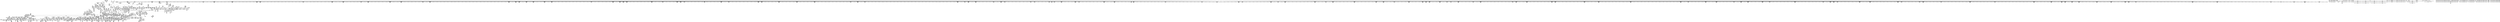 digraph {
	CE0x58c3920 [shape=record,shape=Mrecord,label="{CE0x58c3920|inode_has_perm:_tobool2|security/selinux/hooks.c,1611|*SummSource*}"]
	CE0x57f7b10 [shape=record,shape=Mrecord,label="{CE0x57f7b10|8:_i8,_32:_%struct.inode*,_%struct.selinux_audit_data*,_128:_i32,_456:_i8*,_:_SCMRE_182,183_}"]
	CE0x58aac70 [shape=record,shape=Mrecord,label="{CE0x58aac70|0:_i32,_4:_i32,_8:_i16,_12:_i32,_16:_i32,_20:_i32,_24:_i32,_56:_i8*,_:_SCMRE_875,876_}"]
	CE0x582d1e0 [shape=record,shape=Mrecord,label="{CE0x582d1e0|file_has_perm:_call4|security/selinux/hooks.c,1684|*SummSource*}"]
	CE0x58ab4e0 [shape=record,shape=Mrecord,label="{CE0x58ab4e0|0:_i32,_4:_i32,_8:_i16,_12:_i32,_16:_i32,_20:_i32,_24:_i32,_56:_i8*,_:_SCMRE_880,881_}"]
	CE0x58ac770 [shape=record,shape=Mrecord,label="{CE0x58ac770|0:_i32,_4:_i32,_8:_i16,_12:_i32,_16:_i32,_20:_i32,_24:_i32,_56:_i8*,_:_SCMRE_891,892_}"]
	CE0x58a2de0 [shape=record,shape=Mrecord,label="{CE0x58a2de0|0:_i32,_4:_i32,_8:_i16,_12:_i32,_16:_i32,_20:_i32,_24:_i32,_56:_i8*,_:_SCMRE_608,609_}"]
	CE0x589bb20 [shape=record,shape=Mrecord,label="{CE0x589bb20|0:_i32,_4:_i32,_8:_i16,_12:_i32,_16:_i32,_20:_i32,_24:_i32,_56:_i8*,_:_SCMRE_508,512_|*MultipleSource*|*LoadInst*|include/linux/fs.h,1916|security/selinux/hooks.c,1675|Function::inode_has_perm&Arg::inode::|security/selinux/hooks.c,1611}"]
	CE0x57acba0 [shape=record,shape=Mrecord,label="{CE0x57acba0|GLOBAL:_cred_sid|*Constant*|*SummSink*}"]
	CE0x584da00 [shape=record,shape=Mrecord,label="{CE0x584da00|i64*_getelementptr_inbounds_(_5_x_i64_,_5_x_i64_*___llvm_gcov_ctr155,_i64_0,_i64_4)|*Constant*|*SummSink*}"]
	CE0x58afa10 [shape=record,shape=Mrecord,label="{CE0x58afa10|0:_i32,_4:_i32,_8:_i16,_12:_i32,_16:_i32,_20:_i32,_24:_i32,_56:_i8*,_:_SCMRE_921,922_}"]
	CE0x5786740 [shape=record,shape=Mrecord,label="{CE0x5786740|GLOBAL:_file_has_perm|*Constant*}"]
	CE0x57f9e80 [shape=record,shape=Mrecord,label="{CE0x57f9e80|8:_i8,_32:_%struct.inode*,_%struct.selinux_audit_data*,_128:_i32,_456:_i8*,_:_SCMRE_203,204_}"]
	CE0x57a1b30 [shape=record,shape=Mrecord,label="{CE0x57a1b30|selinux_file_fcntl:_land.lhs.true|*SummSink*}"]
	CE0x58491b0 [shape=record,shape=Mrecord,label="{CE0x58491b0|inode_has_perm:_tmp18|security/selinux/hooks.c,1617}"]
	CE0x57a4780 [shape=record,shape=Mrecord,label="{CE0x57a4780|i64_3|*Constant*|*SummSink*}"]
	CE0x58c2900 [shape=record,shape=Mrecord,label="{CE0x58c2900|inode_has_perm:_conv|security/selinux/hooks.c,1611|*SummSink*}"]
	CE0x5770e20 [shape=record,shape=Mrecord,label="{CE0x5770e20|i32_8|*Constant*|*SummSource*}"]
	CE0x57919c0 [shape=record,shape=Mrecord,label="{CE0x57919c0|selinux_file_fcntl:_tmp13|security/selinux/hooks.c,3345|*SummSource*}"]
	CE0x58ae270 [shape=record,shape=Mrecord,label="{CE0x58ae270|0:_i32,_4:_i32,_8:_i16,_12:_i32,_16:_i32,_20:_i32,_24:_i32,_56:_i8*,_:_SCMRE_907,908_}"]
	CE0x58a48e0 [shape=record,shape=Mrecord,label="{CE0x58a48e0|0:_i32,_4:_i32,_8:_i16,_12:_i32,_16:_i32,_20:_i32,_24:_i32,_56:_i8*,_:_SCMRE_864,865_}"]
	CE0x5880a50 [shape=record,shape=Mrecord,label="{CE0x5880a50|i64*_getelementptr_inbounds_(_8_x_i64_,_8_x_i64_*___llvm_gcov_ctr154,_i64_0,_i64_1)|*Constant*}"]
	CE0x57da400 [shape=record,shape=Mrecord,label="{CE0x57da400|i32_38|*Constant*|*SummSink*}"]
	CE0x588d740 [shape=record,shape=Mrecord,label="{CE0x588d740|0:_i32,_4:_i32,_8:_i16,_12:_i32,_16:_i32,_20:_i32,_24:_i32,_56:_i8*,_:_SCMRE_206,207_}"]
	CE0x5822c60 [shape=record,shape=Mrecord,label="{CE0x5822c60|file_has_perm:_tmp22|security/selinux/hooks.c,1694}"]
	CE0x5894530 [shape=record,shape=Mrecord,label="{CE0x5894530|0:_i32,_4:_i32,_8:_i16,_12:_i32,_16:_i32,_20:_i32,_24:_i32,_56:_i8*,_:_SCMRE_295,296_}"]
	CE0x57a5d40 [shape=record,shape=Mrecord,label="{CE0x57a5d40|i64_2|*Constant*}"]
	CE0x5858390 [shape=record,shape=Mrecord,label="{CE0x5858390|__validate_creds:_if.end|*SummSink*}"]
	CE0x57da8e0 [shape=record,shape=Mrecord,label="{CE0x57da8e0|i32_10|*Constant*|*SummSource*}"]
	CE0x5819af0 [shape=record,shape=Mrecord,label="{CE0x5819af0|selinux_file_fcntl:_call16|security/selinux/hooks.c,3375|*SummSink*}"]
	CE0x588a8a0 [shape=record,shape=Mrecord,label="{CE0x588a8a0|0:_i32,_4:_i32,_8:_i16,_12:_i32,_16:_i32,_20:_i32,_24:_i32,_56:_i8*,_:_SCMRE_181,182_}"]
	CE0x5797890 [shape=record,shape=Mrecord,label="{CE0x5797890|file_inode:_f_inode|include/linux/fs.h,1916|*SummSink*}"]
	CE0x57b3a40 [shape=record,shape=Mrecord,label="{CE0x57b3a40|__llvm_gcov_indirect_counter_increment:_tmp5|*SummSink*}"]
	CE0x58932a0 [shape=record,shape=Mrecord,label="{CE0x58932a0|0:_i32,_4:_i32,_8:_i16,_12:_i32,_16:_i32,_20:_i32,_24:_i32,_56:_i8*,_:_SCMRE_284,285_}"]
	CE0x58211b0 [shape=record,shape=Mrecord,label="{CE0x58211b0|i64_7|*Constant*|*SummSink*}"]
	CE0x588bb30 [shape=record,shape=Mrecord,label="{CE0x588bb30|0:_i32,_4:_i32,_8:_i16,_12:_i32,_16:_i32,_20:_i32,_24:_i32,_56:_i8*,_:_SCMRE_192,193_}"]
	CE0x588d8f0 [shape=record,shape=Mrecord,label="{CE0x588d8f0|0:_i32,_4:_i32,_8:_i16,_12:_i32,_16:_i32,_20:_i32,_24:_i32,_56:_i8*,_:_SCMRE_207,208_}"]
	CE0x5839d50 [shape=record,shape=Mrecord,label="{CE0x5839d50|avc_has_perm:_tsid|Function::avc_has_perm&Arg::tsid::|*SummSink*}"]
	CE0x5858fa0 [shape=record,shape=Mrecord,label="{CE0x5858fa0|__validate_creds:_file|Function::__validate_creds&Arg::file::|*SummSink*}"]
	CE0x5859d10 [shape=record,shape=Mrecord,label="{CE0x5859d10|inode_has_perm:_do.body}"]
	CE0x584e470 [shape=record,shape=Mrecord,label="{CE0x584e470|file_has_perm:_tmp28|security/selinux/hooks.c,1698|*SummSource*}"]
	CE0x58050e0 [shape=record,shape=Mrecord,label="{CE0x58050e0|i64_1024|*Constant*|*SummSource*}"]
	CE0x5832360 [shape=record,shape=Mrecord,label="{CE0x5832360|__llvm_gcov_indirect_counter_increment:_exit|*SummSink*}"]
	CE0x5859740 [shape=record,shape=Mrecord,label="{CE0x5859740|inode_has_perm:_tmp2|*SummSource*}"]
	CE0x578cdd0 [shape=record,shape=Mrecord,label="{CE0x578cdd0|i32_6|*Constant*|*SummSource*}"]
	CE0x57a5650 [shape=record,shape=Mrecord,label="{CE0x57a5650|selinux_file_fcntl:_if.then10|*SummSource*}"]
	CE0x581b8c0 [shape=record,shape=Mrecord,label="{CE0x581b8c0|i64**_getelementptr_inbounds_(_4_x_i64*_,_4_x_i64*_*___llvm_gcda_edge_table261,_i64_0,_i64_0)|*Constant*|*SummSink*}"]
	CE0x5887e00 [shape=record,shape=Mrecord,label="{CE0x5887e00|0:_i32,_4:_i32,_8:_i16,_12:_i32,_16:_i32,_20:_i32,_24:_i32,_56:_i8*,_:_SCMRE_155,156_}"]
	CE0x57da220 [shape=record,shape=Mrecord,label="{CE0x57da220|i32_38|*Constant*}"]
	CE0x57f9970 [shape=record,shape=Mrecord,label="{CE0x57f9970|8:_i8,_32:_%struct.inode*,_%struct.selinux_audit_data*,_128:_i32,_456:_i8*,_:_SCMRE_200,201_}"]
	CE0x58ace30 [shape=record,shape=Mrecord,label="{CE0x58ace30|0:_i32,_4:_i32,_8:_i16,_12:_i32,_16:_i32,_20:_i32,_24:_i32,_56:_i8*,_:_SCMRE_895,896_}"]
	CE0x5827790 [shape=record,shape=Mrecord,label="{CE0x5827790|inode_has_perm:_cred|Function::inode_has_perm&Arg::cred::|*SummSink*}"]
	CE0x580c3b0 [shape=record,shape=Mrecord,label="{CE0x580c3b0|selinux_file_fcntl:_and8|security/selinux/hooks.c,3350|*SummSource*}"]
	CE0x58c5a10 [shape=record,shape=Mrecord,label="{CE0x58c5a10|i64*_getelementptr_inbounds_(_8_x_i64_,_8_x_i64_*___llvm_gcov_ctr154,_i64_0,_i64_5)|*Constant*}"]
	CE0x57d3360 [shape=record,shape=Mrecord,label="{CE0x57d3360|8:_i8,_32:_%struct.inode*,_%struct.selinux_audit_data*,_128:_i32,_456:_i8*,_:_SCMRE_80,81_}"]
	CE0x5793380 [shape=record,shape=Mrecord,label="{CE0x5793380|selinux_file_fcntl:_tmp3|*SummSink*}"]
	CE0x5800460 [shape=record,shape=Mrecord,label="{CE0x5800460|8:_i8,_32:_%struct.inode*,_%struct.selinux_audit_data*,_128:_i32,_456:_i8*,_:_SCMRE_440,448_|*MultipleSource*|security/selinux/hooks.c,3350|Function::selinux_file_fcntl&Arg::file::}"]
	CE0x57d67b0 [shape=record,shape=Mrecord,label="{CE0x57d67b0|%struct.task_struct*_(%struct.task_struct**)*_asm_movq_%gs:$_1:P_,$0_,_r,im,_dirflag_,_fpsr_,_flags_}"]
	CE0x57c7fe0 [shape=record,shape=Mrecord,label="{CE0x57c7fe0|file_has_perm:_type|security/selinux/hooks.c,1680|*SummSink*}"]
	CE0x580f180 [shape=record,shape=Mrecord,label="{CE0x580f180|i64_3|*Constant*}"]
	CE0x581bcd0 [shape=record,shape=Mrecord,label="{CE0x581bcd0|i64*_getelementptr_inbounds_(_33_x_i64_,_33_x_i64_*___llvm_gcov_ctr260,_i64_0,_i64_32)|*Constant*|*SummSource*}"]
	CE0x5836120 [shape=record,shape=Mrecord,label="{CE0x5836120|COLLAPSED:_CMRE:_elem_0::|security/selinux/hooks.c,196}"]
	CE0x5780c80 [shape=record,shape=Mrecord,label="{CE0x5780c80|selinux_file_fcntl:_tmp10|security/selinux/hooks.c,3345|*SummSink*}"]
	CE0x58879b0 [shape=record,shape=Mrecord,label="{CE0x58879b0|0:_i32,_4:_i32,_8:_i16,_12:_i32,_16:_i32,_20:_i32,_24:_i32,_56:_i8*,_:_SCMRE_152,153_}"]
	CE0x584a650 [shape=record,shape=Mrecord,label="{CE0x584a650|avc_has_perm:_tclass|Function::avc_has_perm&Arg::tclass::}"]
	CE0x57f7e70 [shape=record,shape=Mrecord,label="{CE0x57f7e70|8:_i8,_32:_%struct.inode*,_%struct.selinux_audit_data*,_128:_i32,_456:_i8*,_:_SCMRE_184,185_}"]
	CE0x589d590 [shape=record,shape=Mrecord,label="{CE0x589d590|0:_i32,_4:_i32,_8:_i16,_12:_i32,_16:_i32,_20:_i32,_24:_i32,_56:_i8*,_:_SCMRE_555,556_}"]
	CE0x5893e70 [shape=record,shape=Mrecord,label="{CE0x5893e70|0:_i32,_4:_i32,_8:_i16,_12:_i32,_16:_i32,_20:_i32,_24:_i32,_56:_i8*,_:_SCMRE_291,292_}"]
	CE0x58ad190 [shape=record,shape=Mrecord,label="{CE0x58ad190|0:_i32,_4:_i32,_8:_i16,_12:_i32,_16:_i32,_20:_i32,_24:_i32,_56:_i8*,_:_SCMRE_897,898_}"]
	CE0x57fea30 [shape=record,shape=Mrecord,label="{CE0x57fea30|8:_i8,_32:_%struct.inode*,_%struct.selinux_audit_data*,_128:_i32,_456:_i8*,_:_SCMRE_392,396_|*MultipleSource*|security/selinux/hooks.c,3350|Function::selinux_file_fcntl&Arg::file::}"]
	CE0x5791d50 [shape=record,shape=Mrecord,label="{CE0x5791d50|selinux_file_fcntl:_tmp31|security/selinux/hooks.c,3350}"]
	CE0x58a0710 [shape=record,shape=Mrecord,label="{CE0x58a0710|0:_i32,_4:_i32,_8:_i16,_12:_i32,_16:_i32,_20:_i32,_24:_i32,_56:_i8*,_:_SCMRE_585,586_}"]
	CE0x57b44a0 [shape=record,shape=Mrecord,label="{CE0x57b44a0|i64_0|*Constant*}"]
	CE0x58166e0 [shape=record,shape=Mrecord,label="{CE0x58166e0|selinux_file_fcntl:_call14|security/selinux/hooks.c,3362}"]
	CE0x57cdb60 [shape=record,shape=Mrecord,label="{CE0x57cdb60|8:_i8,_32:_%struct.inode*,_%struct.selinux_audit_data*,_128:_i32,_456:_i8*,_:_SCMRE_3,4_}"]
	CE0x58979a0 [shape=record,shape=Mrecord,label="{CE0x58979a0|0:_i32,_4:_i32,_8:_i16,_12:_i32,_16:_i32,_20:_i32,_24:_i32,_56:_i8*,_:_SCMRE_392,400_|*MultipleSource*|*LoadInst*|include/linux/fs.h,1916|security/selinux/hooks.c,1675|Function::inode_has_perm&Arg::inode::|security/selinux/hooks.c,1611}"]
	CE0x583a660 [shape=record,shape=Mrecord,label="{CE0x583a660|avc_has_perm:_requested|Function::avc_has_perm&Arg::requested::}"]
	CE0x589a3a0 [shape=record,shape=Mrecord,label="{CE0x589a3a0|0:_i32,_4:_i32,_8:_i16,_12:_i32,_16:_i32,_20:_i32,_24:_i32,_56:_i8*,_:_SCMRE_480,481_}"]
	CE0x57c8640 [shape=record,shape=Mrecord,label="{CE0x57c8640|0:_i32,_4:_i32,_8:_i32,_12:_i32,_:_CMRE_8,12_|*MultipleSource*|security/selinux/hooks.c,196|*LoadInst*|security/selinux/hooks.c,196|security/selinux/hooks.c,197}"]
	CE0x57f01e0 [shape=record,shape=Mrecord,label="{CE0x57f01e0|8:_i8,_32:_%struct.inode*,_%struct.selinux_audit_data*,_128:_i32,_456:_i8*,_:_SCMRE_99,100_}"]
	CE0x5791bd0 [shape=record,shape=Mrecord,label="{CE0x5791bd0|selinux_file_fcntl:_if.then10|*SummSink*}"]
	CE0x588b2c0 [shape=record,shape=Mrecord,label="{CE0x588b2c0|0:_i32,_4:_i32,_8:_i16,_12:_i32,_16:_i32,_20:_i32,_24:_i32,_56:_i8*,_:_SCMRE_187,188_}"]
	CE0x58243d0 [shape=record,shape=Mrecord,label="{CE0x58243d0|inode_has_perm:_perms|Function::inode_has_perm&Arg::perms::|*SummSink*}"]
	CE0x5823100 [shape=record,shape=Mrecord,label="{CE0x5823100|file_has_perm:_tmp23|security/selinux/hooks.c,1694}"]
	CE0x57fbaf0 [shape=record,shape=Mrecord,label="{CE0x57fbaf0|8:_i8,_32:_%struct.inode*,_%struct.selinux_audit_data*,_128:_i32,_456:_i8*,_:_SCMRE_248,256_|*MultipleSource*|security/selinux/hooks.c,3350|Function::selinux_file_fcntl&Arg::file::}"]
	CE0x58a0f80 [shape=record,shape=Mrecord,label="{CE0x58a0f80|0:_i32,_4:_i32,_8:_i16,_12:_i32,_16:_i32,_20:_i32,_24:_i32,_56:_i8*,_:_SCMRE_590,591_}"]
	CE0x6b2e2b0 [shape=record,shape=Mrecord,label="{CE0x6b2e2b0|selinux_file_fcntl:_sw.bb13|*SummSink*}"]
	CE0x58159e0 [shape=record,shape=Mrecord,label="{CE0x58159e0|i64**_getelementptr_inbounds_(_4_x_i64*_,_4_x_i64*_*___llvm_gcda_edge_table261,_i64_0,_i64_2)|*Constant*}"]
	CE0x5792a10 [shape=record,shape=Mrecord,label="{CE0x5792a10|i64*_getelementptr_inbounds_(_33_x_i64_,_33_x_i64_*___llvm_gcov_ctr260,_i64_0,_i64_8)|*Constant*}"]
	CE0x58aee40 [shape=record,shape=Mrecord,label="{CE0x58aee40|0:_i32,_4:_i32,_8:_i16,_12:_i32,_16:_i32,_20:_i32,_24:_i32,_56:_i8*,_:_SCMRE_914,915_}"]
	CE0x57a5a90 [shape=record,shape=Mrecord,label="{CE0x57a5a90|i8*_getelementptr_inbounds_(_25_x_i8_,_25_x_i8_*_.str3,_i32_0,_i32_0)|*Constant*|*SummSink*}"]
	CE0x579a180 [shape=record,shape=Mrecord,label="{CE0x579a180|GLOBAL:___validate_creds|*Constant*}"]
	CE0x5790a40 [shape=record,shape=Mrecord,label="{CE0x5790a40|selinux_file_fcntl:_tmp2|*SummSink*}"]
	CE0x581b850 [shape=record,shape=Mrecord,label="{CE0x581b850|i64**_getelementptr_inbounds_(_4_x_i64*_,_4_x_i64*_*___llvm_gcda_edge_table261,_i64_0,_i64_0)|*Constant*|*SummSource*}"]
	CE0x57d5be0 [shape=record,shape=Mrecord,label="{CE0x57d5be0|i32_14|*Constant*}"]
	CE0x57fc5e0 [shape=record,shape=Mrecord,label="{CE0x57fc5e0|8:_i8,_32:_%struct.inode*,_%struct.selinux_audit_data*,_128:_i32,_456:_i8*,_:_SCMRE_288,292_|*MultipleSource*|security/selinux/hooks.c,3350|Function::selinux_file_fcntl&Arg::file::}"]
	CE0x58161b0 [shape=record,shape=Mrecord,label="{CE0x58161b0|i64*_getelementptr_inbounds_(_33_x_i64_,_33_x_i64_*___llvm_gcov_ctr260,_i64_0,_i64_30)|*Constant*|*SummSource*}"]
	CE0x5825d80 [shape=record,shape=Mrecord,label="{CE0x5825d80|file_has_perm:_tmp24|security/selinux/hooks.c,1695}"]
	CE0x5809180 [shape=record,shape=Mrecord,label="{CE0x5809180|selinux_file_fcntl:_tmp30|security/selinux/hooks.c,3351|*SummSink*}"]
	CE0x57c6f10 [shape=record,shape=Mrecord,label="{CE0x57c6f10|_call_void___llvm_gcov_indirect_counter_increment(i32*___llvm_gcov_global_state_pred262,_i64**_getelementptr_inbounds_(_4_x_i64*_,_4_x_i64*_*___llvm_gcda_edge_table261,_i64_0,_i64_1)),_!dbg_!27743|security/selinux/hooks.c,3350}"]
	CE0x58597b0 [shape=record,shape=Mrecord,label="{CE0x58597b0|inode_has_perm:_tmp2|*SummSink*}"]
	CE0x578b570 [shape=record,shape=Mrecord,label="{CE0x578b570|selinux_file_fcntl:_f_flags|security/selinux/hooks.c,3350}"]
	CE0x589d0b0 [shape=record,shape=Mrecord,label="{CE0x589d0b0|0:_i32,_4:_i32,_8:_i16,_12:_i32,_16:_i32,_20:_i32,_24:_i32,_56:_i8*,_:_SCMRE_554,555_}"]
	CE0x57a42d0 [shape=record,shape=Mrecord,label="{CE0x57a42d0|GLOBAL:_selinux_file_fcntl.__warned|Global_var:selinux_file_fcntl.__warned|*SummSource*}"]
	CE0x583a190 [shape=record,shape=Mrecord,label="{CE0x583a190|i16_8|*Constant*|*SummSink*}"]
	CE0x5826470 [shape=record,shape=Mrecord,label="{CE0x5826470|file_has_perm:_tmp25|security/selinux/hooks.c,1695}"]
	CE0x5884a20 [shape=record,shape=Mrecord,label="{CE0x5884a20|cred_sid:_cred|Function::cred_sid&Arg::cred::}"]
	CE0x5824b90 [shape=record,shape=Mrecord,label="{CE0x5824b90|_ret_i32_%retval.0,_!dbg_!27739|security/selinux/hooks.c,1618|*SummSource*}"]
	CE0x5880ac0 [shape=record,shape=Mrecord,label="{CE0x5880ac0|i64*_getelementptr_inbounds_(_8_x_i64_,_8_x_i64_*___llvm_gcov_ctr154,_i64_0,_i64_1)|*Constant*|*SummSource*}"]
	CE0x5888250 [shape=record,shape=Mrecord,label="{CE0x5888250|0:_i32,_4:_i32,_8:_i16,_12:_i32,_16:_i32,_20:_i32,_24:_i32,_56:_i8*,_:_SCMRE_158,159_}"]
	CE0x589c360 [shape=record,shape=Mrecord,label="{CE0x589c360|0:_i32,_4:_i32,_8:_i16,_12:_i32,_16:_i32,_20:_i32,_24:_i32,_56:_i8*,_:_SCMRE_528,536_|*MultipleSource*|*LoadInst*|include/linux/fs.h,1916|security/selinux/hooks.c,1675|Function::inode_has_perm&Arg::inode::|security/selinux/hooks.c,1611}"]
	CE0x5890a20 [shape=record,shape=Mrecord,label="{CE0x5890a20|0:_i32,_4:_i32,_8:_i16,_12:_i32,_16:_i32,_20:_i32,_24:_i32,_56:_i8*,_:_SCMRE_260,261_}"]
	CE0x5804f00 [shape=record,shape=Mrecord,label="{CE0x5804f00|selinux_file_fcntl:_tmp21|security/selinux/hooks.c,3350}"]
	CE0x579e180 [shape=record,shape=Mrecord,label="{CE0x579e180|selinux_file_fcntl:_land.lhs.true2|*SummSink*}"]
	CE0x5825e60 [shape=record,shape=Mrecord,label="{CE0x5825e60|file_has_perm:_tmp24|security/selinux/hooks.c,1695|*SummSink*}"]
	CE0x58071d0 [shape=record,shape=Mrecord,label="{CE0x58071d0|inode_has_perm:_tmp4|security/selinux/hooks.c,1609}"]
	CE0x578f6a0 [shape=record,shape=Mrecord,label="{CE0x578f6a0|_call_void_lockdep_rcu_suspicious(i8*_getelementptr_inbounds_(_25_x_i8_,_25_x_i8_*_.str3,_i32_0,_i32_0),_i32_3345,_i8*_getelementptr_inbounds_(_45_x_i8_,_45_x_i8_*_.str12,_i32_0,_i32_0))_#10,_!dbg_!27730|security/selinux/hooks.c,3345}"]
	CE0x57a9fb0 [shape=record,shape=Mrecord,label="{CE0x57a9fb0|selinux_file_fcntl:_tobool9|security/selinux/hooks.c,3350|*SummSink*}"]
	CE0x5808e70 [shape=record,shape=Mrecord,label="{CE0x5808e70|i64*_getelementptr_inbounds_(_33_x_i64_,_33_x_i64_*___llvm_gcov_ctr260,_i64_0,_i64_28)|*Constant*|*SummSource*}"]
	CE0x57cf2f0 [shape=record,shape=Mrecord,label="{CE0x57cf2f0|8:_i8,_32:_%struct.inode*,_%struct.selinux_audit_data*,_128:_i32,_456:_i8*,_:_SCMRE_16,24_|*MultipleSource*|security/selinux/hooks.c,3350|Function::selinux_file_fcntl&Arg::file::}"]
	CE0x58b2750 [shape=record,shape=Mrecord,label="{CE0x58b2750|0:_i32,_4:_i32,_8:_i16,_12:_i32,_16:_i32,_20:_i32,_24:_i32,_56:_i8*,_:_SCMRE_979,980_}"]
	CE0x578b250 [shape=record,shape=Mrecord,label="{CE0x578b250|__llvm_gcov_indirect_counter_increment:_predecessor|Function::__llvm_gcov_indirect_counter_increment&Arg::predecessor::|*SummSource*}"]
	CE0x5793f30 [shape=record,shape=Mrecord,label="{CE0x5793f30|i32_78|*Constant*}"]
	CE0x588daa0 [shape=record,shape=Mrecord,label="{CE0x588daa0|0:_i32,_4:_i32,_8:_i16,_12:_i32,_16:_i32,_20:_i32,_24:_i32,_56:_i8*,_:_SCMRE_240,241_}"]
	CE0x58480a0 [shape=record,shape=Mrecord,label="{CE0x58480a0|inode_has_perm:_sid3|security/selinux/hooks.c,1617|*SummSink*}"]
	CE0x58c1360 [shape=record,shape=Mrecord,label="{CE0x58c1360|inode_has_perm:_tobool|security/selinux/hooks.c,1611}"]
	CE0x57a3ae0 [shape=record,shape=Mrecord,label="{CE0x57a3ae0|selinux_file_fcntl:_tmp17|security/selinux/hooks.c,3345|*SummSource*}"]
	CE0x5892d90 [shape=record,shape=Mrecord,label="{CE0x5892d90|0:_i32,_4:_i32,_8:_i16,_12:_i32,_16:_i32,_20:_i32,_24:_i32,_56:_i8*,_:_SCMRE_281,282_}"]
	CE0x57a9820 [shape=record,shape=Mrecord,label="{CE0x57a9820|selinux_file_fcntl:_tobool|security/selinux/hooks.c,3345}"]
	CE0x5891e60 [shape=record,shape=Mrecord,label="{CE0x5891e60|0:_i32,_4:_i32,_8:_i16,_12:_i32,_16:_i32,_20:_i32,_24:_i32,_56:_i8*,_:_SCMRE_272,273_}"]
	CE0x580a440 [shape=record,shape=Mrecord,label="{CE0x580a440|file_has_perm:_tmp7|security/selinux/hooks.c,1683|*SummSource*}"]
	CE0x58b3550 [shape=record,shape=Mrecord,label="{CE0x58b3550|0:_i32,_4:_i32,_8:_i16,_12:_i32,_16:_i32,_20:_i32,_24:_i32,_56:_i8*,_:_SCMRE_1000,1008_|*MultipleSource*|*LoadInst*|include/linux/fs.h,1916|security/selinux/hooks.c,1675|Function::inode_has_perm&Arg::inode::|security/selinux/hooks.c,1611}"]
	CE0x5791540 [shape=record,shape=Mrecord,label="{CE0x5791540|selinux_file_fcntl:_entry}"]
	CE0x581fe50 [shape=record,shape=Mrecord,label="{CE0x581fe50|file_has_perm:_tmp19|security/selinux/hooks.c,1690|*SummSource*}"]
	CE0x57f6010 [shape=record,shape=Mrecord,label="{CE0x57f6010|8:_i8,_32:_%struct.inode*,_%struct.selinux_audit_data*,_128:_i32,_456:_i8*,_:_SCMRE_166,167_}"]
	CE0x5896890 [shape=record,shape=Mrecord,label="{CE0x5896890|0:_i32,_4:_i32,_8:_i16,_12:_i32,_16:_i32,_20:_i32,_24:_i32,_56:_i8*,_:_SCMRE_336,344_|*MultipleSource*|*LoadInst*|include/linux/fs.h,1916|security/selinux/hooks.c,1675|Function::inode_has_perm&Arg::inode::|security/selinux/hooks.c,1611}"]
	CE0x57d36c0 [shape=record,shape=Mrecord,label="{CE0x57d36c0|8:_i8,_32:_%struct.inode*,_%struct.selinux_audit_data*,_128:_i32,_456:_i8*,_:_SCMRE_82,83_}"]
	CE0x581d520 [shape=record,shape=Mrecord,label="{CE0x581d520|get_current:_bb|*SummSink*}"]
	CE0x58245e0 [shape=record,shape=Mrecord,label="{CE0x58245e0|inode_has_perm:_adp|Function::inode_has_perm&Arg::adp::}"]
	CE0x579f630 [shape=record,shape=Mrecord,label="{CE0x579f630|selinux_file_fcntl:_tmp12|security/selinux/hooks.c,3345}"]
	CE0x5801650 [shape=record,shape=Mrecord,label="{CE0x5801650|8:_i8,_32:_%struct.inode*,_%struct.selinux_audit_data*,_128:_i32,_456:_i8*,_:_SCMRE_496,504_|*MultipleSource*|security/selinux/hooks.c,3350|Function::selinux_file_fcntl&Arg::file::}"]
	CE0x580f260 [shape=record,shape=Mrecord,label="{CE0x580f260|file_has_perm:_tmp12|security/selinux/hooks.c,1688}"]
	CE0x588ee90 [shape=record,shape=Mrecord,label="{CE0x588ee90|0:_i32,_4:_i32,_8:_i16,_12:_i32,_16:_i32,_20:_i32,_24:_i32,_56:_i8*,_:_SCMRE_243,244_}"]
	CE0x5895460 [shape=record,shape=Mrecord,label="{CE0x5895460|0:_i32,_4:_i32,_8:_i16,_12:_i32,_16:_i32,_20:_i32,_24:_i32,_56:_i8*,_:_SCMRE_304,305_}"]
	CE0x57a12e0 [shape=record,shape=Mrecord,label="{CE0x57a12e0|selinux_file_fcntl:_tmp9|security/selinux/hooks.c,3345}"]
	CE0x584a450 [shape=record,shape=Mrecord,label="{CE0x584a450|inode_has_perm:_retval.0}"]
	CE0x57d0e40 [shape=record,shape=Mrecord,label="{CE0x57d0e40|8:_i8,_32:_%struct.inode*,_%struct.selinux_audit_data*,_128:_i32,_456:_i8*,_:_SCMRE_58,59_}"]
	CE0x57f5950 [shape=record,shape=Mrecord,label="{CE0x57f5950|8:_i8,_32:_%struct.inode*,_%struct.selinux_audit_data*,_128:_i32,_456:_i8*,_:_SCMRE_162,163_}"]
	CE0x5891290 [shape=record,shape=Mrecord,label="{CE0x5891290|0:_i32,_4:_i32,_8:_i16,_12:_i32,_16:_i32,_20:_i32,_24:_i32,_56:_i8*,_:_SCMRE_265,266_}"]
	CE0x58c6df0 [shape=record,shape=Mrecord,label="{CE0x58c6df0|i64*_getelementptr_inbounds_(_8_x_i64_,_8_x_i64_*___llvm_gcov_ctr154,_i64_0,_i64_6)|*Constant*|*SummSource*}"]
	CE0x58599c0 [shape=record,shape=Mrecord,label="{CE0x58599c0|__validate_creds:_lnot.ext|include/linux/cred.h,173|*SummSource*}"]
	CE0x58596d0 [shape=record,shape=Mrecord,label="{CE0x58596d0|inode_has_perm:_tmp2}"]
	CE0x579d100 [shape=record,shape=Mrecord,label="{CE0x579d100|get_current:_entry}"]
	CE0x5839ab0 [shape=record,shape=Mrecord,label="{CE0x5839ab0|avc_has_perm:_tsid|Function::avc_has_perm&Arg::tsid::}"]
	CE0x57d25e0 [shape=record,shape=Mrecord,label="{CE0x57d25e0|8:_i8,_32:_%struct.inode*,_%struct.selinux_audit_data*,_128:_i32,_456:_i8*,_:_SCMRE_72,73_}"]
	CE0x57b6910 [shape=record,shape=Mrecord,label="{CE0x57b6910|__llvm_gcov_indirect_counter_increment:_bb4|*SummSource*}"]
	CE0x5802390 [shape=record,shape=Mrecord,label="{CE0x5802390|i32_1024|*Constant*|*SummSource*}"]
	CE0x5835390 [shape=record,shape=Mrecord,label="{CE0x5835390|cred_sid:_tmp5|security/selinux/hooks.c,196|*SummSource*}"]
	CE0x5856d80 [shape=record,shape=Mrecord,label="{CE0x5856d80|__validate_creds:_tmp2|include/linux/cred.h,173|*SummSink*}"]
	CE0x58921c0 [shape=record,shape=Mrecord,label="{CE0x58921c0|0:_i32,_4:_i32,_8:_i16,_12:_i32,_16:_i32,_20:_i32,_24:_i32,_56:_i8*,_:_SCMRE_274,275_}"]
	CE0x57f30b0 [shape=record,shape=Mrecord,label="{CE0x57f30b0|8:_i8,_32:_%struct.inode*,_%struct.selinux_audit_data*,_128:_i32,_456:_i8*,_:_SCMRE_127,128_}"]
	CE0x58a4730 [shape=record,shape=Mrecord,label="{CE0x58a4730|0:_i32,_4:_i32,_8:_i16,_12:_i32,_16:_i32,_20:_i32,_24:_i32,_56:_i8*,_:_SCMRE_623,624_}"]
	CE0x5783ec0 [shape=record,shape=Mrecord,label="{CE0x5783ec0|i64_4|*Constant*}"]
	CE0x5858580 [shape=record,shape=Mrecord,label="{CE0x5858580|inode_has_perm:_tmp3|*SummSink*}"]
	CE0x58320c0 [shape=record,shape=Mrecord,label="{CE0x58320c0|__llvm_gcov_indirect_counter_increment:_bb4|*SummSink*}"]
	CE0x58097f0 [shape=record,shape=Mrecord,label="{CE0x58097f0|selinux_file_fcntl:_tobool6|security/selinux/hooks.c,3350|*SummSource*}"]
	CE0x57947c0 [shape=record,shape=Mrecord,label="{CE0x57947c0|__llvm_gcov_indirect_counter_increment:_tmp2}"]
	CE0x5800120 [shape=record,shape=Mrecord,label="{CE0x5800120|8:_i8,_32:_%struct.inode*,_%struct.selinux_audit_data*,_128:_i32,_456:_i8*,_:_SCMRE_424,428_|*MultipleSource*|security/selinux/hooks.c,3350|Function::selinux_file_fcntl&Arg::file::}"]
	CE0x57a3a70 [shape=record,shape=Mrecord,label="{CE0x57a3a70|selinux_file_fcntl:_tmp17|security/selinux/hooks.c,3345}"]
	CE0x579cce0 [shape=record,shape=Mrecord,label="{CE0x579cce0|file_has_perm:_out|*SummSource*}"]
	CE0x5882e30 [shape=record,shape=Mrecord,label="{CE0x5882e30|__validate_creds:_lnot.ext|include/linux/cred.h,173}"]
	CE0x58c2f60 [shape=record,shape=Mrecord,label="{CE0x58c2f60|GLOBAL:_llvm.expect.i64|*Constant*|*SummSource*}"]
	CE0x5788cb0 [shape=record,shape=Mrecord,label="{CE0x5788cb0|_ret_i32_%rc.1,_!dbg_!27749|security/selinux/hooks.c,1698}"]
	CE0x57f6d90 [shape=record,shape=Mrecord,label="{CE0x57f6d90|8:_i8,_32:_%struct.inode*,_%struct.selinux_audit_data*,_128:_i32,_456:_i8*,_:_SCMRE_174,175_}"]
	CE0x588b980 [shape=record,shape=Mrecord,label="{CE0x588b980|0:_i32,_4:_i32,_8:_i16,_12:_i32,_16:_i32,_20:_i32,_24:_i32,_56:_i8*,_:_SCMRE_191,192_}"]
	CE0x759f9d0 [shape=record,shape=Mrecord,label="{CE0x759f9d0|i64*_getelementptr_inbounds_(_33_x_i64_,_33_x_i64_*___llvm_gcov_ctr260,_i64_0,_i64_0)|*Constant*}"]
	CE0x585ae60 [shape=record,shape=Mrecord,label="{CE0x585ae60|0:_i32,_4:_i32,_8:_i16,_12:_i32,_16:_i32,_20:_i32,_24:_i32,_56:_i8*,_:_SCMRE_112,120_|*MultipleSource*|*LoadInst*|include/linux/fs.h,1916|security/selinux/hooks.c,1675|Function::inode_has_perm&Arg::inode::|security/selinux/hooks.c,1611}"]
	CE0x57a5580 [shape=record,shape=Mrecord,label="{CE0x57a5580|selinux_file_fcntl:_if.then10}"]
	CE0x58aae20 [shape=record,shape=Mrecord,label="{CE0x58aae20|0:_i32,_4:_i32,_8:_i16,_12:_i32,_16:_i32,_20:_i32,_24:_i32,_56:_i8*,_:_SCMRE_876,877_}"]
	CE0x58c3e40 [shape=record,shape=Mrecord,label="{CE0x58c3e40|inode_has_perm:_tmp7|security/selinux/hooks.c,1611}"]
	CE0x57afbd0 [shape=record,shape=Mrecord,label="{CE0x57afbd0|__llvm_gcov_indirect_counter_increment:_pred|*SummSource*}"]
	CE0x58226a0 [shape=record,shape=Mrecord,label="{CE0x58226a0|file_has_perm:_tmp21|security/selinux/hooks.c,1694}"]
	CE0x5791950 [shape=record,shape=Mrecord,label="{CE0x5791950|selinux_file_fcntl:_tmp13|security/selinux/hooks.c,3345}"]
	CE0x579c440 [shape=record,shape=Mrecord,label="{CE0x579c440|GLOBAL:_cred_sid|*Constant*}"]
	CE0x578be70 [shape=record,shape=Mrecord,label="{CE0x578be70|selinux_file_fcntl:_file|Function::selinux_file_fcntl&Arg::file::}"]
	CE0x57c91f0 [shape=record,shape=Mrecord,label="{CE0x57c91f0|inode_has_perm:_if.end}"]
	CE0x57b0710 [shape=record,shape=Mrecord,label="{CE0x57b0710|__llvm_gcov_indirect_counter_increment:_bb}"]
	CE0x588d230 [shape=record,shape=Mrecord,label="{CE0x588d230|0:_i32,_4:_i32,_8:_i16,_12:_i32,_16:_i32,_20:_i32,_24:_i32,_56:_i8*,_:_SCMRE_203,204_}"]
	CE0x5810790 [shape=record,shape=Mrecord,label="{CE0x5810790|file_has_perm:_tmp17|security/selinux/hooks.c,1689|*SummSink*}"]
	CE0x58178f0 [shape=record,shape=Mrecord,label="{CE0x58178f0|_call_void___llvm_gcov_indirect_counter_increment(i32*___llvm_gcov_global_state_pred262,_i64**_getelementptr_inbounds_(_4_x_i64*_,_4_x_i64*_*___llvm_gcda_edge_table261,_i64_0,_i64_3)),_!dbg_!27761|security/selinux/hooks.c,3375|*SummSink*}"]
	CE0x584ad50 [shape=record,shape=Mrecord,label="{CE0x584ad50|inode_has_perm:_retval.0|*SummSink*}"]
	CE0x579dfb0 [shape=record,shape=Mrecord,label="{CE0x579dfb0|selinux_file_fcntl:_tmp15|security/selinux/hooks.c,3345}"]
	CE0x57b8530 [shape=record,shape=Mrecord,label="{CE0x57b8530|__llvm_gcov_indirect_counter_increment:_exit|*SummSource*}"]
	CE0x57cae30 [shape=record,shape=Mrecord,label="{CE0x57cae30|i64*_getelementptr_inbounds_(_8_x_i64_,_8_x_i64_*___llvm_gcov_ctr154,_i64_0,_i64_0)|*Constant*}"]
	CE0x57f12c0 [shape=record,shape=Mrecord,label="{CE0x57f12c0|8:_i8,_32:_%struct.inode*,_%struct.selinux_audit_data*,_128:_i32,_456:_i8*,_:_SCMRE_109,110_}"]
	CE0x58c3100 [shape=record,shape=Mrecord,label="{CE0x58c3100|i64_0|*Constant*}"]
	CE0x57f55f0 [shape=record,shape=Mrecord,label="{CE0x57f55f0|8:_i8,_32:_%struct.inode*,_%struct.selinux_audit_data*,_128:_i32,_456:_i8*,_:_SCMRE_160,161_}"]
	CE0x588dc50 [shape=record,shape=Mrecord,label="{CE0x588dc50|0:_i32,_4:_i32,_8:_i16,_12:_i32,_16:_i32,_20:_i32,_24:_i32,_56:_i8*,_:_SCMRE_208,210_|*MultipleSource*|*LoadInst*|include/linux/fs.h,1916|security/selinux/hooks.c,1675|Function::inode_has_perm&Arg::inode::|security/selinux/hooks.c,1611}"]
	CE0x58b4660 [shape=record,shape=Mrecord,label="{CE0x58b4660|inode_has_perm:_tmp14|security/selinux/hooks.c,1614|*SummSink*}"]
	CE0x578f190 [shape=record,shape=Mrecord,label="{CE0x578f190|selinux_file_fcntl:_tmp24|security/selinux/hooks.c,3350|*SummSource*}"]
	CE0x581a0c0 [shape=record,shape=Mrecord,label="{CE0x581a0c0|i32_64|*Constant*|*SummSource*}"]
	CE0x5809780 [shape=record,shape=Mrecord,label="{CE0x5809780|i64_25|*Constant*}"]
	CE0x57b2b10 [shape=record,shape=Mrecord,label="{CE0x57b2b10|_call_void_mcount()_#3|*SummSink*}"]
	CE0x5836a60 [shape=record,shape=Mrecord,label="{CE0x5836a60|_call_void_mcount()_#3|*SummSink*}"]
	CE0x583b090 [shape=record,shape=Mrecord,label="{CE0x583b090|_ret_i32_%retval.0,_!dbg_!27728|security/selinux/avc.c,775|*SummSink*}"]
	CE0x579a470 [shape=record,shape=Mrecord,label="{CE0x579a470|_call_void___validate_creds(%struct.cred*_%cred,_i8*_getelementptr_inbounds_(_25_x_i8_,_25_x_i8_*_.str3,_i32_0,_i32_0),_i32_1609)_#10,_!dbg_!27719|security/selinux/hooks.c,1609|*SummSink*}"]
	CE0x589ef70 [shape=record,shape=Mrecord,label="{CE0x589ef70|0:_i32,_4:_i32,_8:_i16,_12:_i32,_16:_i32,_20:_i32,_24:_i32,_56:_i8*,_:_SCMRE_571,572_}"]
	CE0x5847920 [shape=record,shape=Mrecord,label="{CE0x5847920|inode_has_perm:_tmp16|security/selinux/hooks.c,1615|*SummSink*}"]
	CE0x57a2550 [shape=record,shape=Mrecord,label="{CE0x57a2550|selinux_file_fcntl:_tmp22|security/selinux/hooks.c,3350|*SummSource*}"]
	CE0x57b1fd0 [shape=record,shape=Mrecord,label="{CE0x57b1fd0|cred_sid:_cred|Function::cred_sid&Arg::cred::}"]
	CE0x57cd7f0 [shape=record,shape=Mrecord,label="{CE0x57cd7f0|8:_i8,_32:_%struct.inode*,_%struct.selinux_audit_data*,_128:_i32,_456:_i8*,_:_SCMRE_0,1_}"]
	CE0x5797820 [shape=record,shape=Mrecord,label="{CE0x5797820|i64*_getelementptr_inbounds_(_2_x_i64_,_2_x_i64_*___llvm_gcov_ctr131,_i64_0,_i64_0)|*Constant*|*SummSink*}"]
	CE0x57abec0 [shape=record,shape=Mrecord,label="{CE0x57abec0|file_inode:_tmp3|*SummSink*}"]
	CE0x58c14d0 [shape=record,shape=Mrecord,label="{CE0x58c14d0|inode_has_perm:_tobool|security/selinux/hooks.c,1611|*SummSource*}"]
	CE0x57aa780 [shape=record,shape=Mrecord,label="{CE0x57aa780|selinux_file_fcntl:_tmp15|security/selinux/hooks.c,3345|*SummSink*}"]
	CE0x58906c0 [shape=record,shape=Mrecord,label="{CE0x58906c0|0:_i32,_4:_i32,_8:_i16,_12:_i32,_16:_i32,_20:_i32,_24:_i32,_56:_i8*,_:_SCMRE_258,259_}"]
	CE0x5817740 [shape=record,shape=Mrecord,label="{CE0x5817740|_call_void___llvm_gcov_indirect_counter_increment(i32*___llvm_gcov_global_state_pred262,_i64**_getelementptr_inbounds_(_4_x_i64*_,_4_x_i64*_*___llvm_gcda_edge_table261,_i64_0,_i64_3)),_!dbg_!27761|security/selinux/hooks.c,3375|*SummSource*}"]
	CE0x57f5e60 [shape=record,shape=Mrecord,label="{CE0x57f5e60|8:_i8,_32:_%struct.inode*,_%struct.selinux_audit_data*,_128:_i32,_456:_i8*,_:_SCMRE_165,166_}"]
	CE0x5890000 [shape=record,shape=Mrecord,label="{CE0x5890000|0:_i32,_4:_i32,_8:_i16,_12:_i32,_16:_i32,_20:_i32,_24:_i32,_56:_i8*,_:_SCMRE_254,255_}"]
	CE0x589adc0 [shape=record,shape=Mrecord,label="{CE0x589adc0|0:_i32,_4:_i32,_8:_i16,_12:_i32,_16:_i32,_20:_i32,_24:_i32,_56:_i8*,_:_SCMRE_486,487_}"]
	CE0x57a76b0 [shape=record,shape=Mrecord,label="{CE0x57a76b0|i8*_getelementptr_inbounds_(_45_x_i8_,_45_x_i8_*_.str12,_i32_0,_i32_0)|*Constant*|*SummSource*}"]
	CE0x5857480 [shape=record,shape=Mrecord,label="{CE0x5857480|__validate_creds:_tmp}"]
	CE0x5816fc0 [shape=record,shape=Mrecord,label="{CE0x5816fc0|_call_void___llvm_gcov_indirect_counter_increment(i32*___llvm_gcov_global_state_pred262,_i64**_getelementptr_inbounds_(_4_x_i64*_,_4_x_i64*_*___llvm_gcda_edge_table261,_i64_0,_i64_3)),_!dbg_!27761|security/selinux/hooks.c,3375}"]
	CE0x5889e80 [shape=record,shape=Mrecord,label="{CE0x5889e80|0:_i32,_4:_i32,_8:_i16,_12:_i32,_16:_i32,_20:_i32,_24:_i32,_56:_i8*,_:_SCMRE_175,176_}"]
	CE0x5849fb0 [shape=record,shape=Mrecord,label="{CE0x5849fb0|i32_(i32,_i32,_i16,_i32,_%struct.common_audit_data*)*_bitcast_(i32_(i32,_i32,_i16,_i32,_%struct.common_audit_data.495*)*_avc_has_perm_to_i32_(i32,_i32,_i16,_i32,_%struct.common_audit_data*)*)|*Constant*}"]
	CE0x57a2360 [shape=record,shape=Mrecord,label="{CE0x57a2360|get_current:_tmp|*SummSource*}"]
	CE0x579f3d0 [shape=record,shape=Mrecord,label="{CE0x579f3d0|selinux_file_fcntl:_sw.bb15|*SummSource*}"]
	CE0x5841d60 [shape=record,shape=Mrecord,label="{CE0x5841d60|cred_sid:_tmp1}"]
	CE0x5806560 [shape=record,shape=Mrecord,label="{CE0x5806560|0:_i32,_4:_i32,_8:_i16,_12:_i32,_16:_i32,_20:_i32,_24:_i32,_56:_i8*,_:_SCMRE_8,12_|*MultipleSource*|*LoadInst*|include/linux/fs.h,1916|security/selinux/hooks.c,1675|Function::inode_has_perm&Arg::inode::|security/selinux/hooks.c,1611}"]
	CE0x584e700 [shape=record,shape=Mrecord,label="{CE0x584e700|file_has_perm:_tmp27|security/selinux/hooks.c,1694|*SummSource*}"]
	CE0x57ae130 [shape=record,shape=Mrecord,label="{CE0x57ae130|0:_i32,_4:_i32,_8:_i16,_12:_i32,_16:_i32,_20:_i32,_24:_i32,_56:_i8*,_:_SCMRE_48,56_|*MultipleSource*|*LoadInst*|include/linux/fs.h,1916|security/selinux/hooks.c,1675|Function::inode_has_perm&Arg::inode::|security/selinux/hooks.c,1611}"]
	CE0x57a4890 [shape=record,shape=Mrecord,label="{CE0x57a4890|i64*_getelementptr_inbounds_(_33_x_i64_,_33_x_i64_*___llvm_gcov_ctr260,_i64_0,_i64_1)|*Constant*|*SummSink*}"]
	CE0x57d9890 [shape=record,shape=Mrecord,label="{CE0x57d9890|selinux_file_fcntl:_cmd|Function::selinux_file_fcntl&Arg::cmd::|*SummSource*}"]
	CE0x57924e0 [shape=record,shape=Mrecord,label="{CE0x57924e0|selinux_file_fcntl:_cred4|security/selinux/hooks.c,3345|*SummSource*}"]
	CE0x585dd90 [shape=record,shape=Mrecord,label="{CE0x585dd90|__validate_creds:_cred|Function::__validate_creds&Arg::cred::|*SummSink*}"]
	CE0x5821080 [shape=record,shape=Mrecord,label="{CE0x5821080|i64_7|*Constant*|*SummSource*}"]
	CE0x57f6f40 [shape=record,shape=Mrecord,label="{CE0x57f6f40|8:_i8,_32:_%struct.inode*,_%struct.selinux_audit_data*,_128:_i32,_456:_i8*,_:_SCMRE_175,176_}"]
	CE0x57cda60 [shape=record,shape=Mrecord,label="{CE0x57cda60|8:_i8,_32:_%struct.inode*,_%struct.selinux_audit_data*,_128:_i32,_456:_i8*,_:_SCMRE_2,3_}"]
	CE0x57d76c0 [shape=record,shape=Mrecord,label="{CE0x57d76c0|get_current:_tmp4|./arch/x86/include/asm/current.h,14}"]
	CE0x58800c0 [shape=record,shape=Mrecord,label="{CE0x58800c0|__validate_creds:_file|Function::__validate_creds&Arg::file::}"]
	CE0x57882a0 [shape=record,shape=Mrecord,label="{CE0x57882a0|file_has_perm:_file|Function::file_has_perm&Arg::file::}"]
	CE0x57b0460 [shape=record,shape=Mrecord,label="{CE0x57b0460|0:_i64*,_array:_GCR___llvm_gcda_edge_table261_internal_unnamed_addr_constant_4_x_i64*_i64*_getelementptr_inbounds_(_33_x_i64_,_33_x_i64_*___llvm_gcov_ctr260,_i64_0,_i64_10),_i64*_getelementptr_inbounds_(_33_x_i64_,_33_x_i64_*___llvm_gcov_ctr260,_i64_0,_i64_11),_i64*_getelementptr_inbounds_(_33_x_i64_,_33_x_i64_*___llvm_gcov_ctr260,_i64_0,_i64_17),_i64*_getelementptr_inbounds_(_33_x_i64_,_33_x_i64_*___llvm_gcov_ctr260,_i64_0,_i64_23)_:_elem_0::}"]
	CE0x582faa0 [shape=record,shape=Mrecord,label="{CE0x582faa0|inode_has_perm:_tmp5|security/selinux/hooks.c,1609|*SummSink*}"]
	CE0x584f760 [shape=record,shape=Mrecord,label="{CE0x584f760|i64*_getelementptr_inbounds_(_12_x_i64_,_12_x_i64_*___llvm_gcov_ctr170,_i64_0,_i64_11)|*Constant*|*SummSource*}"]
	CE0x57da2f0 [shape=record,shape=Mrecord,label="{CE0x57da2f0|i32_38|*Constant*|*SummSource*}"]
	CE0x58817d0 [shape=record,shape=Mrecord,label="{CE0x58817d0|inode_has_perm:_tmp|*SummSink*}"]
	CE0x5788de0 [shape=record,shape=Mrecord,label="{CE0x5788de0|_ret_i32_%rc.1,_!dbg_!27749|security/selinux/hooks.c,1698|*SummSource*}"]
	CE0x58b0af0 [shape=record,shape=Mrecord,label="{CE0x58b0af0|0:_i32,_4:_i32,_8:_i16,_12:_i32,_16:_i32,_20:_i32,_24:_i32,_56:_i8*,_:_SCMRE_931,932_}"]
	CE0x5899520 [shape=record,shape=Mrecord,label="{CE0x5899520|0:_i32,_4:_i32,_8:_i16,_12:_i32,_16:_i32,_20:_i32,_24:_i32,_56:_i8*,_:_SCMRE_473,474_}"]
	CE0x57f2550 [shape=record,shape=Mrecord,label="{CE0x57f2550|8:_i8,_32:_%struct.inode*,_%struct.selinux_audit_data*,_128:_i32,_456:_i8*,_:_SCMRE_121,122_}"]
	CE0x57d64c0 [shape=record,shape=Mrecord,label="{CE0x57d64c0|__llvm_gcov_indirect_counter_increment:_counters|Function::__llvm_gcov_indirect_counter_increment&Arg::counters::|*SummSink*}"]
	CE0x58504f0 [shape=record,shape=Mrecord,label="{CE0x58504f0|file_inode:_bb}"]
	CE0x5795270 [shape=record,shape=Mrecord,label="{CE0x5795270|selinux_file_fcntl:_tmp7|security/selinux/hooks.c,3345|*SummSource*}"]
	CE0x58ab180 [shape=record,shape=Mrecord,label="{CE0x58ab180|0:_i32,_4:_i32,_8:_i16,_12:_i32,_16:_i32,_20:_i32,_24:_i32,_56:_i8*,_:_SCMRE_878,879_}"]
	CE0x5857840 [shape=record,shape=Mrecord,label="{CE0x5857840|__validate_creds:_bb|*SummSink*}"]
	CE0x588a1e0 [shape=record,shape=Mrecord,label="{CE0x588a1e0|0:_i32,_4:_i32,_8:_i16,_12:_i32,_16:_i32,_20:_i32,_24:_i32,_56:_i8*,_:_SCMRE_177,178_}"]
	CE0x57a0210 [shape=record,shape=Mrecord,label="{CE0x57a0210|_call_void_lockdep_rcu_suspicious(i8*_getelementptr_inbounds_(_25_x_i8_,_25_x_i8_*_.str3,_i32_0,_i32_0),_i32_3345,_i8*_getelementptr_inbounds_(_45_x_i8_,_45_x_i8_*_.str12,_i32_0,_i32_0))_#10,_!dbg_!27730|security/selinux/hooks.c,3345|*SummSource*}"]
	CE0x57704a0 [shape=record,shape=Mrecord,label="{CE0x57704a0|i32_4|*Constant*|*SummSource*}"]
	CE0x58941d0 [shape=record,shape=Mrecord,label="{CE0x58941d0|0:_i32,_4:_i32,_8:_i16,_12:_i32,_16:_i32,_20:_i32,_24:_i32,_56:_i8*,_:_SCMRE_293,294_}"]
	CE0x57c7030 [shape=record,shape=Mrecord,label="{CE0x57c7030|_call_void___llvm_gcov_indirect_counter_increment(i32*___llvm_gcov_global_state_pred262,_i64**_getelementptr_inbounds_(_4_x_i64*_,_4_x_i64*_*___llvm_gcda_edge_table261,_i64_0,_i64_1)),_!dbg_!27743|security/selinux/hooks.c,3350|*SummSource*}"]
	CE0x588b7d0 [shape=record,shape=Mrecord,label="{CE0x588b7d0|0:_i32,_4:_i32,_8:_i16,_12:_i32,_16:_i32,_20:_i32,_24:_i32,_56:_i8*,_:_SCMRE_190,191_}"]
	CE0x5771240 [shape=record,shape=Mrecord,label="{CE0x5771240|selinux_file_fcntl:_sw.epilog|*SummSource*}"]
	CE0x58af6b0 [shape=record,shape=Mrecord,label="{CE0x58af6b0|0:_i32,_4:_i32,_8:_i16,_12:_i32,_16:_i32,_20:_i32,_24:_i32,_56:_i8*,_:_SCMRE_919,920_}"]
	CE0x57d6b00 [shape=record,shape=Mrecord,label="{CE0x57d6b00|selinux_file_fcntl:_tmp9|security/selinux/hooks.c,3345|*SummSink*}"]
	CE0x57d8950 [shape=record,shape=Mrecord,label="{CE0x57d8950|file_has_perm:_tmp10|security/selinux/hooks.c,1683|*SummSink*}"]
	CE0x57c90c0 [shape=record,shape=Mrecord,label="{CE0x57c90c0|inode_has_perm:_return|*SummSink*}"]
	CE0x57a5360 [shape=record,shape=Mrecord,label="{CE0x57a5360|selinux_file_fcntl:_tmp|*SummSink*}"]
	CE0x57d6b70 [shape=record,shape=Mrecord,label="{CE0x57d6b70|i64_5|*Constant*|*SummSource*}"]
	CE0x57a45c0 [shape=record,shape=Mrecord,label="{CE0x57a45c0|selinux_file_fcntl:_tmp2|*SummSource*}"]
	CE0x57944d0 [shape=record,shape=Mrecord,label="{CE0x57944d0|selinux_file_fcntl:_cred4|security/selinux/hooks.c,3345}"]
	CE0x58130d0 [shape=record,shape=Mrecord,label="{CE0x58130d0|file_has_perm:_tmp15|security/selinux/hooks.c,1688|*SummSource*}"]
	CE0x57cea10 [shape=record,shape=Mrecord,label="{CE0x57cea10|8:_i8,_32:_%struct.inode*,_%struct.selinux_audit_data*,_128:_i32,_456:_i8*,_:_SCMRE_12,13_}"]
	CE0x58c1d70 [shape=record,shape=Mrecord,label="{CE0x58c1d70|inode_has_perm:_lnot1|security/selinux/hooks.c,1611}"]
	CE0x57b6a10 [shape=record,shape=Mrecord,label="{CE0x57b6a10|GLOBAL:_current_task|Global_var:current_task}"]
	CE0x58c4790 [shape=record,shape=Mrecord,label="{CE0x58c4790|GLOBAL:___llvm_gcov_ctr154|Global_var:__llvm_gcov_ctr154|*SummSink*}"]
	CE0x57fba40 [shape=record,shape=Mrecord,label="{CE0x57fba40|8:_i8,_32:_%struct.inode*,_%struct.selinux_audit_data*,_128:_i32,_456:_i8*,_:_SCMRE_224,232_|*MultipleSource*|security/selinux/hooks.c,3350|Function::selinux_file_fcntl&Arg::file::}"]
	CE0x58434c0 [shape=record,shape=Mrecord,label="{CE0x58434c0|__validate_creds:_tmp8|include/linux/cred.h,175}"]
	CE0x58957c0 [shape=record,shape=Mrecord,label="{CE0x58957c0|0:_i32,_4:_i32,_8:_i16,_12:_i32,_16:_i32,_20:_i32,_24:_i32,_56:_i8*,_:_SCMRE_306,307_}"]
	CE0x57d6890 [shape=record,shape=Mrecord,label="{CE0x57d6890|%struct.task_struct*_(%struct.task_struct**)*_asm_movq_%gs:$_1:P_,$0_,_r,im,_dirflag_,_fpsr_,_flags_|*SummSource*}"]
	CE0x58b2870 [shape=record,shape=Mrecord,label="{CE0x58b2870|0:_i32,_4:_i32,_8:_i16,_12:_i32,_16:_i32,_20:_i32,_24:_i32,_56:_i8*,_:_SCMRE_980,981_}"]
	CE0x57809b0 [shape=record,shape=Mrecord,label="{CE0x57809b0|i1_true|*Constant*}"]
	CE0x5833900 [shape=record,shape=Mrecord,label="{CE0x5833900|file_has_perm:_tmp3|security/selinux/hooks.c,1674|*SummSink*}"]
	CE0x5799280 [shape=record,shape=Mrecord,label="{CE0x5799280|i64*_null|*Constant*|*SummSource*}"]
	CE0x57d40e0 [shape=record,shape=Mrecord,label="{CE0x57d40e0|8:_i8,_32:_%struct.inode*,_%struct.selinux_audit_data*,_128:_i32,_456:_i8*,_:_SCMRE_88,89_}"]
	CE0x5785a60 [shape=record,shape=Mrecord,label="{CE0x5785a60|selinux_file_fcntl:_tmp1|*SummSource*}"]
	CE0x582f500 [shape=record,shape=Mrecord,label="{CE0x582f500|__validate_creds:_tmp1|*SummSink*}"]
	CE0x58a3ec0 [shape=record,shape=Mrecord,label="{CE0x58a3ec0|0:_i32,_4:_i32,_8:_i16,_12:_i32,_16:_i32,_20:_i32,_24:_i32,_56:_i8*,_:_SCMRE_618,619_}"]
	CE0x57f0f60 [shape=record,shape=Mrecord,label="{CE0x57f0f60|8:_i8,_32:_%struct.inode*,_%struct.selinux_audit_data*,_128:_i32,_456:_i8*,_:_SCMRE_107,108_}"]
	CE0x58248a0 [shape=record,shape=Mrecord,label="{CE0x58248a0|inode_has_perm:_adp|Function::inode_has_perm&Arg::adp::|*SummSink*}"]
	CE0x57f50e0 [shape=record,shape=Mrecord,label="{CE0x57f50e0|8:_i8,_32:_%struct.inode*,_%struct.selinux_audit_data*,_128:_i32,_456:_i8*,_:_SCMRE_157,158_}"]
	CE0x58aa010 [shape=record,shape=Mrecord,label="{CE0x58aa010|0:_i32,_4:_i32,_8:_i16,_12:_i32,_16:_i32,_20:_i32,_24:_i32,_56:_i8*,_:_SCMRE_867,868_}"]
	CE0x69c7c40 [shape=record,shape=Mrecord,label="{CE0x69c7c40|COLLAPSED:_GCMRE___llvm_gcov_ctr260_internal_global_33_x_i64_zeroinitializer:_elem_0:default:}"]
	CE0x58984a0 [shape=record,shape=Mrecord,label="{CE0x58984a0|0:_i32,_4:_i32,_8:_i16,_12:_i32,_16:_i32,_20:_i32,_24:_i32,_56:_i8*,_:_SCMRE_424,432_|*MultipleSource*|*LoadInst*|include/linux/fs.h,1916|security/selinux/hooks.c,1675|Function::inode_has_perm&Arg::inode::|security/selinux/hooks.c,1611}"]
	CE0x5824730 [shape=record,shape=Mrecord,label="{CE0x5824730|inode_has_perm:_adp|Function::inode_has_perm&Arg::adp::|*SummSource*}"]
	CE0x578ec20 [shape=record,shape=Mrecord,label="{CE0x578ec20|selinux_file_fcntl:_if.end|*SummSink*}"]
	CE0x57fa030 [shape=record,shape=Mrecord,label="{CE0x57fa030|8:_i8,_32:_%struct.inode*,_%struct.selinux_audit_data*,_128:_i32,_456:_i8*,_:_SCMRE_204,205_}"]
	CE0x587fc40 [shape=record,shape=Mrecord,label="{CE0x587fc40|__validate_creds:_lnot1|include/linux/cred.h,173}"]
	CE0x57d0350 [shape=record,shape=Mrecord,label="{CE0x57d0350|8:_i8,_32:_%struct.inode*,_%struct.selinux_audit_data*,_128:_i32,_456:_i8*,_:_SCMRE_51,52_}"]
	CE0x5850620 [shape=record,shape=Mrecord,label="{CE0x5850620|file_inode:_bb|*SummSource*}"]
	CE0x58a85a0 [shape=record,shape=Mrecord,label="{CE0x58a85a0|0:_i32,_4:_i32,_8:_i16,_12:_i32,_16:_i32,_20:_i32,_24:_i32,_56:_i8*,_:_SCMRE_808,816_|*MultipleSource*|*LoadInst*|include/linux/fs.h,1916|security/selinux/hooks.c,1675|Function::inode_has_perm&Arg::inode::|security/selinux/hooks.c,1611}"]
	CE0x57b8b80 [shape=record,shape=Mrecord,label="{CE0x57b8b80|__llvm_gcov_indirect_counter_increment:_tmp}"]
	CE0x57ca660 [shape=record,shape=Mrecord,label="{CE0x57ca660|file_inode:_f|Function::file_inode&Arg::f::}"]
	CE0x580f4d0 [shape=record,shape=Mrecord,label="{CE0x580f4d0|file_has_perm:_tmp12|security/selinux/hooks.c,1688|*SummSink*}"]
	CE0x5858c40 [shape=record,shape=Mrecord,label="{CE0x5858c40|__validate_creds:_cred|Function::__validate_creds&Arg::cred::}"]
	CE0x57a7df0 [shape=record,shape=Mrecord,label="{CE0x57a7df0|selinux_file_fcntl:_tmp13|security/selinux/hooks.c,3345|*SummSink*}"]
	CE0x579e7a0 [shape=record,shape=Mrecord,label="{CE0x579e7a0|file_has_perm:_tmp2|*LoadInst*|security/selinux/hooks.c,1674}"]
	CE0x585d400 [shape=record,shape=Mrecord,label="{CE0x585d400|__validate_creds:_conv|include/linux/cred.h,173}"]
	CE0x57cb710 [shape=record,shape=Mrecord,label="{CE0x57cb710|i64*_getelementptr_inbounds_(_2_x_i64_,_2_x_i64_*___llvm_gcov_ctr131,_i64_0,_i64_0)|*Constant*|*SummSource*}"]
	CE0x5854a20 [shape=record,shape=Mrecord,label="{CE0x5854a20|i64*_getelementptr_inbounds_(_8_x_i64_,_8_x_i64_*___llvm_gcov_ctr154,_i64_0,_i64_2)|*Constant*|*SummSource*}"]
	CE0x57d4b00 [shape=record,shape=Mrecord,label="{CE0x57d4b00|8:_i8,_32:_%struct.inode*,_%struct.selinux_audit_data*,_128:_i32,_456:_i8*,_:_SCMRE_94,95_}"]
	CE0x588cd20 [shape=record,shape=Mrecord,label="{CE0x588cd20|0:_i32,_4:_i32,_8:_i16,_12:_i32,_16:_i32,_20:_i32,_24:_i32,_56:_i8*,_:_SCMRE_200,201_}"]
	CE0x588c1f0 [shape=record,shape=Mrecord,label="{CE0x588c1f0|0:_i32,_4:_i32,_8:_i16,_12:_i32,_16:_i32,_20:_i32,_24:_i32,_56:_i8*,_:_SCMRE_196,197_}"]
	CE0x577d690 [shape=record,shape=Mrecord,label="{CE0x577d690|selinux_file_fcntl:_land.lhs.true7}"]
	CE0x583c330 [shape=record,shape=Mrecord,label="{CE0x583c330|cred_sid:_tmp1}"]
	CE0x5883960 [shape=record,shape=Mrecord,label="{CE0x5883960|inode_has_perm:_bb|*SummSource*}"]
	CE0x58afbc0 [shape=record,shape=Mrecord,label="{CE0x58afbc0|0:_i32,_4:_i32,_8:_i16,_12:_i32,_16:_i32,_20:_i32,_24:_i32,_56:_i8*,_:_SCMRE_922,923_}"]
	CE0x57f39c0 [shape=record,shape=Mrecord,label="{CE0x57f39c0|8:_i8,_32:_%struct.inode*,_%struct.selinux_audit_data*,_128:_i32,_456:_i8*,_:_SCMRE_232,240_|*MultipleSource*|security/selinux/hooks.c,3350|Function::selinux_file_fcntl&Arg::file::}"]
	CE0x580aaa0 [shape=record,shape=Mrecord,label="{CE0x580aaa0|GLOBAL:___llvm_gcov_ctr170|Global_var:__llvm_gcov_ctr170|*SummSink*}"]
	CE0x58ae780 [shape=record,shape=Mrecord,label="{CE0x58ae780|0:_i32,_4:_i32,_8:_i16,_12:_i32,_16:_i32,_20:_i32,_24:_i32,_56:_i8*,_:_SCMRE_910,911_}"]
	CE0x58a7120 [shape=record,shape=Mrecord,label="{CE0x58a7120|0:_i32,_4:_i32,_8:_i16,_12:_i32,_16:_i32,_20:_i32,_24:_i32,_56:_i8*,_:_SCMRE_744,752_|*MultipleSource*|*LoadInst*|include/linux/fs.h,1916|security/selinux/hooks.c,1675|Function::inode_has_perm&Arg::inode::|security/selinux/hooks.c,1611}"]
	CE0x5822d90 [shape=record,shape=Mrecord,label="{CE0x5822d90|file_has_perm:_tmp22|security/selinux/hooks.c,1694|*SummSource*}"]
	CE0x58a43d0 [shape=record,shape=Mrecord,label="{CE0x58a43d0|0:_i32,_4:_i32,_8:_i16,_12:_i32,_16:_i32,_20:_i32,_24:_i32,_56:_i8*,_:_SCMRE_621,622_}"]
	CE0x58237f0 [shape=record,shape=Mrecord,label="{CE0x58237f0|i64*_getelementptr_inbounds_(_12_x_i64_,_12_x_i64_*___llvm_gcov_ctr170,_i64_0,_i64_9)|*Constant*|*SummSource*}"]
	CE0x588ced0 [shape=record,shape=Mrecord,label="{CE0x588ced0|0:_i32,_4:_i32,_8:_i16,_12:_i32,_16:_i32,_20:_i32,_24:_i32,_56:_i8*,_:_SCMRE_201,202_}"]
	CE0x5830690 [shape=record,shape=Mrecord,label="{CE0x5830690|i64_16|*Constant*}"]
	CE0x57d0270 [shape=record,shape=Mrecord,label="{CE0x57d0270|8:_i8,_32:_%struct.inode*,_%struct.selinux_audit_data*,_128:_i32,_456:_i8*,_:_SCMRE_50,51_}"]
	CE0x57f92b0 [shape=record,shape=Mrecord,label="{CE0x57f92b0|8:_i8,_32:_%struct.inode*,_%struct.selinux_audit_data*,_128:_i32,_456:_i8*,_:_SCMRE_196,197_}"]
	CE0x579cb40 [shape=record,shape=Mrecord,label="{CE0x579cb40|file_has_perm:_if.end|*SummSink*}"]
	CE0x57f0db0 [shape=record,shape=Mrecord,label="{CE0x57f0db0|8:_i8,_32:_%struct.inode*,_%struct.selinux_audit_data*,_128:_i32,_456:_i8*,_:_SCMRE_106,107_}"]
	CE0x5855fc0 [shape=record,shape=Mrecord,label="{CE0x5855fc0|_call_void_mcount()_#3|*SummSink*}"]
	CE0x5857140 [shape=record,shape=Mrecord,label="{CE0x5857140|__validate_creds:_entry|*SummSource*}"]
	CE0x58a5de0 [shape=record,shape=Mrecord,label="{CE0x58a5de0|0:_i32,_4:_i32,_8:_i16,_12:_i32,_16:_i32,_20:_i32,_24:_i32,_56:_i8*,_:_SCMRE_684,688_|*MultipleSource*|*LoadInst*|include/linux/fs.h,1916|security/selinux/hooks.c,1675|Function::inode_has_perm&Arg::inode::|security/selinux/hooks.c,1611}"]
	CE0x5799aa0 [shape=record,shape=Mrecord,label="{CE0x5799aa0|cred_sid:_sid|security/selinux/hooks.c,197|*SummSink*}"]
	CE0x57f66d0 [shape=record,shape=Mrecord,label="{CE0x57f66d0|8:_i8,_32:_%struct.inode*,_%struct.selinux_audit_data*,_128:_i32,_456:_i8*,_:_SCMRE_170,171_}"]
	CE0x57f21f0 [shape=record,shape=Mrecord,label="{CE0x57f21f0|8:_i8,_32:_%struct.inode*,_%struct.selinux_audit_data*,_128:_i32,_456:_i8*,_:_SCMRE_118,119_}"]
	CE0x579ef40 [shape=record,shape=Mrecord,label="{CE0x579ef40|GLOBAL:_lockdep_rcu_suspicious|*Constant*|*SummSource*}"]
	CE0x58c6100 [shape=record,shape=Mrecord,label="{CE0x58c6100|inode_has_perm:_tmp11|security/selinux/hooks.c,1612}"]
	CE0x58846a0 [shape=record,shape=Mrecord,label="{CE0x58846a0|__validate_creds:_expval|include/linux/cred.h,173}"]
	CE0x57ac3e0 [shape=record,shape=Mrecord,label="{CE0x57ac3e0|_ret_%struct.inode*_%tmp4,_!dbg_!27713|include/linux/fs.h,1916|*SummSource*}"]
	CE0x5885f30 [shape=record,shape=Mrecord,label="{CE0x5885f30|0:_i32,_4:_i32,_8:_i16,_12:_i32,_16:_i32,_20:_i32,_24:_i32,_56:_i8*,_:_SCMRE_128,136_|*MultipleSource*|*LoadInst*|include/linux/fs.h,1916|security/selinux/hooks.c,1675|Function::inode_has_perm&Arg::inode::|security/selinux/hooks.c,1611}"]
	CE0x588d590 [shape=record,shape=Mrecord,label="{CE0x588d590|0:_i32,_4:_i32,_8:_i16,_12:_i32,_16:_i32,_20:_i32,_24:_i32,_56:_i8*,_:_SCMRE_205,206_}"]
	CE0x5790360 [shape=record,shape=Mrecord,label="{CE0x5790360|selinux_file_fcntl:_tmp11|security/selinux/hooks.c,3345|*SummSource*}"]
	CE0x589e8b0 [shape=record,shape=Mrecord,label="{CE0x589e8b0|0:_i32,_4:_i32,_8:_i16,_12:_i32,_16:_i32,_20:_i32,_24:_i32,_56:_i8*,_:_SCMRE_567,568_}"]
	CE0x580a550 [shape=record,shape=Mrecord,label="{CE0x580a550|file_has_perm:_tmp7|security/selinux/hooks.c,1683|*SummSink*}"]
	CE0x5882070 [shape=record,shape=Mrecord,label="{CE0x5882070|i32_1609|*Constant*|*SummSink*}"]
	CE0x57d4cb0 [shape=record,shape=Mrecord,label="{CE0x57d4cb0|8:_i8,_32:_%struct.inode*,_%struct.selinux_audit_data*,_128:_i32,_456:_i8*,_:_SCMRE_95,96_}"]
	CE0x57da010 [shape=record,shape=Mrecord,label="{CE0x57da010|i32_17|*Constant*|*SummSource*}"]
	CE0x589f120 [shape=record,shape=Mrecord,label="{CE0x589f120|0:_i32,_4:_i32,_8:_i16,_12:_i32,_16:_i32,_20:_i32,_24:_i32,_56:_i8*,_:_SCMRE_572,573_}"]
	CE0x584c090 [shape=record,shape=Mrecord,label="{CE0x584c090|__validate_creds:_tmp6|include/linux/cred.h,174}"]
	CE0x57f5cb0 [shape=record,shape=Mrecord,label="{CE0x57f5cb0|8:_i8,_32:_%struct.inode*,_%struct.selinux_audit_data*,_128:_i32,_456:_i8*,_:_SCMRE_164,165_}"]
	CE0x5780f60 [shape=record,shape=Mrecord,label="{CE0x5780f60|selinux_file_fcntl:_do.body|*SummSource*}"]
	CE0x58844e0 [shape=record,shape=Mrecord,label="{CE0x58844e0|__validate_creds:_conv|include/linux/cred.h,173|*SummSource*}"]
	CE0x5801130 [shape=record,shape=Mrecord,label="{CE0x5801130|8:_i8,_32:_%struct.inode*,_%struct.selinux_audit_data*,_128:_i32,_456:_i8*,_:_SCMRE_480,488_|*MultipleSource*|security/selinux/hooks.c,3350|Function::selinux_file_fcntl&Arg::file::}"]
	CE0x5894da0 [shape=record,shape=Mrecord,label="{CE0x5894da0|0:_i32,_4:_i32,_8:_i16,_12:_i32,_16:_i32,_20:_i32,_24:_i32,_56:_i8*,_:_SCMRE_300,301_}"]
	CE0x58a5b20 [shape=record,shape=Mrecord,label="{CE0x58a5b20|0:_i32,_4:_i32,_8:_i16,_12:_i32,_16:_i32,_20:_i32,_24:_i32,_56:_i8*,_:_SCMRE_680,684_|*MultipleSource*|*LoadInst*|include/linux/fs.h,1916|security/selinux/hooks.c,1675|Function::inode_has_perm&Arg::inode::|security/selinux/hooks.c,1611}"]
	CE0x57eed50 [shape=record,shape=Mrecord,label="{CE0x57eed50|file_inode:_f_inode|include/linux/fs.h,1916|*SummSource*}"]
	CE0x5847d40 [shape=record,shape=Mrecord,label="{CE0x5847d40|i32_3|*Constant*}"]
	CE0x58c2570 [shape=record,shape=Mrecord,label="{CE0x58c2570|inode_has_perm:_lnot.ext|security/selinux/hooks.c,1611|*SummSource*}"]
	CE0x57aeef0 [shape=record,shape=Mrecord,label="{CE0x57aeef0|file_has_perm:_cmp|security/selinux/hooks.c,1683|*SummSource*}"]
	CE0x57b6710 [shape=record,shape=Mrecord,label="{CE0x57b6710|i64_0|*Constant*|*SummSink*}"]
	CE0x581df00 [shape=record,shape=Mrecord,label="{CE0x581df00|i32_22|*Constant*}"]
	CE0x5791600 [shape=record,shape=Mrecord,label="{CE0x5791600|i64*_getelementptr_inbounds_(_33_x_i64_,_33_x_i64_*___llvm_gcov_ctr260,_i64_0,_i64_6)|*Constant*|*SummSink*}"]
	CE0x582d850 [shape=record,shape=Mrecord,label="{CE0x582d850|i32_(i32,_i32,_i16,_i32,_%struct.common_audit_data*)*_bitcast_(i32_(i32,_i32,_i16,_i32,_%struct.common_audit_data.495*)*_avc_has_perm_to_i32_(i32,_i32,_i16,_i32,_%struct.common_audit_data*)*)|*Constant*|*SummSink*}"]
	CE0x57cb5a0 [shape=record,shape=Mrecord,label="{CE0x57cb5a0|file_inode:_entry}"]
	CE0x57d5620 [shape=record,shape=Mrecord,label="{CE0x57d5620|selinux_file_fcntl:_tmp4|security/selinux/hooks.c,3345}"]
	CE0x578a460 [shape=record,shape=Mrecord,label="{CE0x578a460|__llvm_gcov_indirect_counter_increment:_predecessor|Function::__llvm_gcov_indirect_counter_increment&Arg::predecessor::}"]
	CE0x58aa250 [shape=record,shape=Mrecord,label="{CE0x58aa250|0:_i32,_4:_i32,_8:_i16,_12:_i32,_16:_i32,_20:_i32,_24:_i32,_56:_i8*,_:_SCMRE_869,870_}"]
	CE0x5859f70 [shape=record,shape=Mrecord,label="{CE0x5859f70|inode_has_perm:_return}"]
	CE0x58b9e60 [shape=record,shape=Mrecord,label="{CE0x58b9e60|inode_has_perm:_tmp19|security/selinux/hooks.c,1618}"]
	CE0x57d11a0 [shape=record,shape=Mrecord,label="{CE0x57d11a0|8:_i8,_32:_%struct.inode*,_%struct.selinux_audit_data*,_128:_i32,_456:_i8*,_:_SCMRE_60,61_}"]
	CE0x5894020 [shape=record,shape=Mrecord,label="{CE0x5894020|0:_i32,_4:_i32,_8:_i16,_12:_i32,_16:_i32,_20:_i32,_24:_i32,_56:_i8*,_:_SCMRE_292,293_}"]
	CE0x5797700 [shape=record,shape=Mrecord,label="{CE0x5797700|file_inode:_f_inode|include/linux/fs.h,1916}"]
	CE0x58af350 [shape=record,shape=Mrecord,label="{CE0x58af350|0:_i32,_4:_i32,_8:_i16,_12:_i32,_16:_i32,_20:_i32,_24:_i32,_56:_i8*,_:_SCMRE_917,918_}"]
	CE0x5798b80 [shape=record,shape=Mrecord,label="{CE0x5798b80|file_has_perm:_bb}"]
	CE0x58495a0 [shape=record,shape=Mrecord,label="{CE0x58495a0|inode_has_perm:_tmp18|security/selinux/hooks.c,1617|*SummSource*}"]
	CE0x577d500 [shape=record,shape=Mrecord,label="{CE0x577d500|selinux_file_fcntl:_if.end12|*SummSource*}"]
	CE0x57f1ce0 [shape=record,shape=Mrecord,label="{CE0x57f1ce0|8:_i8,_32:_%struct.inode*,_%struct.selinux_audit_data*,_128:_i32,_456:_i8*,_:_SCMRE_115,116_}"]
	CE0x580eca0 [shape=record,shape=Mrecord,label="{CE0x580eca0|file_has_perm:_tobool|security/selinux/hooks.c,1688|*SummSource*}"]
	CE0x5823d60 [shape=record,shape=Mrecord,label="{CE0x5823d60|inode_has_perm:_inode|Function::inode_has_perm&Arg::inode::|*SummSource*}"]
	CE0x57b7aa0 [shape=record,shape=Mrecord,label="{CE0x57b7aa0|selinux_file_fcntl:_tmp3}"]
	CE0x5894380 [shape=record,shape=Mrecord,label="{CE0x5894380|0:_i32,_4:_i32,_8:_i16,_12:_i32,_16:_i32,_20:_i32,_24:_i32,_56:_i8*,_:_SCMRE_294,295_}"]
	CE0x58b6cd0 [shape=record,shape=Mrecord,label="{CE0x58b6cd0|inode_has_perm:_tmp15|*LoadInst*|security/selinux/hooks.c,1615|*SummSink*}"]
	CE0x57b0000 [shape=record,shape=Mrecord,label="{CE0x57b0000|file_has_perm:_u|security/selinux/hooks.c,1681}"]
	CE0x5808ac0 [shape=record,shape=Mrecord,label="{CE0x5808ac0|selinux_file_fcntl:_tmp29|security/selinux/hooks.c,3351}"]
	CE0x582cae0 [shape=record,shape=Mrecord,label="{CE0x582cae0|file_has_perm:_tmp11|security/selinux/hooks.c,1684}"]
	CE0x5809e20 [shape=record,shape=Mrecord,label="{CE0x5809e20|i64_25|*Constant*|*SummSource*}"]
	CE0x5881df0 [shape=record,shape=Mrecord,label="{CE0x5881df0|__validate_creds:_lnot|include/linux/cred.h,173}"]
	CE0x589e700 [shape=record,shape=Mrecord,label="{CE0x589e700|0:_i32,_4:_i32,_8:_i16,_12:_i32,_16:_i32,_20:_i32,_24:_i32,_56:_i8*,_:_SCMRE_566,567_}"]
	CE0x5880cc0 [shape=record,shape=Mrecord,label="{CE0x5880cc0|GLOBAL:_creds_are_invalid|*Constant*|*SummSource*}"]
	CE0x57cc350 [shape=record,shape=Mrecord,label="{CE0x57cc350|i64_26|*Constant*|*SummSource*}"]
	CE0x57cfdc0 [shape=record,shape=Mrecord,label="{CE0x57cfdc0|8:_i8,_32:_%struct.inode*,_%struct.selinux_audit_data*,_128:_i32,_456:_i8*,_:_SCMRE_120,121_}"]
	CE0x57cc700 [shape=record,shape=Mrecord,label="{CE0x57cc700|selinux_file_fcntl:_tmp25|security/selinux/hooks.c,3350|*SummSource*}"]
	CE0x5820fa0 [shape=record,shape=Mrecord,label="{CE0x5820fa0|file_has_perm:_tobool7|security/selinux/hooks.c,1694|*SummSink*}"]
	CE0x581acc0 [shape=record,shape=Mrecord,label="{CE0x581acc0|_call_void___llvm_gcov_indirect_counter_increment(i32*___llvm_gcov_global_state_pred262,_i64**_getelementptr_inbounds_(_4_x_i64*_,_4_x_i64*_*___llvm_gcda_edge_table261,_i64_0,_i64_0)),_!dbg_!27764|security/selinux/hooks.c,3379|*SummSink*}"]
	CE0x5843990 [shape=record,shape=Mrecord,label="{CE0x5843990|cred_sid:_bb}"]
	CE0x588faf0 [shape=record,shape=Mrecord,label="{CE0x588faf0|0:_i32,_4:_i32,_8:_i16,_12:_i32,_16:_i32,_20:_i32,_24:_i32,_56:_i8*,_:_SCMRE_251,252_}"]
	CE0x57f77b0 [shape=record,shape=Mrecord,label="{CE0x57f77b0|8:_i8,_32:_%struct.inode*,_%struct.selinux_audit_data*,_128:_i32,_456:_i8*,_:_SCMRE_180,181_}"]
	CE0x5890360 [shape=record,shape=Mrecord,label="{CE0x5890360|0:_i32,_4:_i32,_8:_i16,_12:_i32,_16:_i32,_20:_i32,_24:_i32,_56:_i8*,_:_SCMRE_256,257_}"]
	CE0x57d8510 [shape=record,shape=Mrecord,label="{CE0x57d8510|file_has_perm:_tmp9|security/selinux/hooks.c,1683|*SummSink*}"]
	CE0x583dcb0 [shape=record,shape=Mrecord,label="{CE0x583dcb0|file_inode:_tmp1|*SummSink*}"]
	CE0x58a32f0 [shape=record,shape=Mrecord,label="{CE0x58a32f0|0:_i32,_4:_i32,_8:_i16,_12:_i32,_16:_i32,_20:_i32,_24:_i32,_56:_i8*,_:_SCMRE_611,612_}"]
	CE0x58053d0 [shape=record,shape=Mrecord,label="{CE0x58053d0|selinux_file_fcntl:_arg|Function::selinux_file_fcntl&Arg::arg::|*SummSink*}"]
	CE0x57ced70 [shape=record,shape=Mrecord,label="{CE0x57ced70|8:_i8,_32:_%struct.inode*,_%struct.selinux_audit_data*,_128:_i32,_456:_i8*,_:_SCMRE_14,15_}"]
	CE0x5794640 [shape=record,shape=Mrecord,label="{CE0x5794640|selinux_file_fcntl:_if.end}"]
	CE0x578af10 [shape=record,shape=Mrecord,label="{CE0x578af10|__llvm_gcov_indirect_counter_increment:_entry|*SummSource*}"]
	CE0x5809320 [shape=record,shape=Mrecord,label="{CE0x5809320|selinux_file_fcntl:_call11|security/selinux/hooks.c,3351}"]
	CE0x57b1c30 [shape=record,shape=Mrecord,label="{CE0x57b1c30|file_inode:_tmp2|*SummSource*}"]
	CE0x57f2ba0 [shape=record,shape=Mrecord,label="{CE0x57f2ba0|8:_i8,_32:_%struct.inode*,_%struct.selinux_audit_data*,_128:_i32,_456:_i8*,_:_SCMRE_124,125_}"]
	CE0x5826940 [shape=record,shape=Mrecord,label="{CE0x5826940|file_has_perm:_call9|security/selinux/hooks.c,1695}"]
	CE0x58ba280 [shape=record,shape=Mrecord,label="{CE0x58ba280|inode_has_perm:_tmp20|security/selinux/hooks.c,1618}"]
	CE0x579a820 [shape=record,shape=Mrecord,label="{CE0x579a820|file_has_perm:_ad|security/selinux/hooks.c, 1676}"]
	CE0x583ad20 [shape=record,shape=Mrecord,label="{CE0x583ad20|avc_has_perm:_auditdata|Function::avc_has_perm&Arg::auditdata::|*SummSink*}"]
	CE0x5843c80 [shape=record,shape=Mrecord,label="{CE0x5843c80|__validate_creds:_tmp9|include/linux/cred.h,175|*SummSource*}"]
	CE0x5794350 [shape=record,shape=Mrecord,label="{CE0x5794350|selinux_file_fcntl:_cred4|security/selinux/hooks.c,3345|*SummSink*}"]
	CE0x58b9540 [shape=record,shape=Mrecord,label="{CE0x58b9540|inode_has_perm:_tmp17|security/selinux/hooks.c,1617}"]
	CE0x58a4220 [shape=record,shape=Mrecord,label="{CE0x58a4220|0:_i32,_4:_i32,_8:_i16,_12:_i32,_16:_i32,_20:_i32,_24:_i32,_56:_i8*,_:_SCMRE_620,621_}"]
	CE0x588fca0 [shape=record,shape=Mrecord,label="{CE0x588fca0|0:_i32,_4:_i32,_8:_i16,_12:_i32,_16:_i32,_20:_i32,_24:_i32,_56:_i8*,_:_SCMRE_252,253_}"]
	CE0x5888da0 [shape=record,shape=Mrecord,label="{CE0x5888da0|0:_i32,_4:_i32,_8:_i16,_12:_i32,_16:_i32,_20:_i32,_24:_i32,_56:_i8*,_:_SCMRE_165,166_}"]
	CE0x58c1010 [shape=record,shape=Mrecord,label="{CE0x58c1010|inode_has_perm:_and|security/selinux/hooks.c,1611|*SummSink*}"]
	CE0x580fc90 [shape=record,shape=Mrecord,label="{CE0x580fc90|file_has_perm:_tmp14|security/selinux/hooks.c,1688}"]
	CE0x57cdff0 [shape=record,shape=Mrecord,label="{CE0x57cdff0|8:_i8,_32:_%struct.inode*,_%struct.selinux_audit_data*,_128:_i32,_456:_i8*,_:_SCMRE_6,7_}"]
	CE0x58828f0 [shape=record,shape=Mrecord,label="{CE0x58828f0|inode_has_perm:_tmp|*SummSource*}"]
	CE0x58a2720 [shape=record,shape=Mrecord,label="{CE0x58a2720|0:_i32,_4:_i32,_8:_i16,_12:_i32,_16:_i32,_20:_i32,_24:_i32,_56:_i8*,_:_SCMRE_604,605_}"]
	CE0x577c9d0 [shape=record,shape=Mrecord,label="{CE0x577c9d0|GLOBAL:___llvm_gcov_global_state_pred262|Global_var:__llvm_gcov_global_state_pred262|*SummSource*}"]
	CE0x5824ab0 [shape=record,shape=Mrecord,label="{CE0x5824ab0|_ret_i32_%retval.0,_!dbg_!27739|security/selinux/hooks.c,1618}"]
	CE0x5799e50 [shape=record,shape=Mrecord,label="{CE0x5799e50|file_has_perm:_tmp5|security/selinux/hooks.c,1681|*SummSink*}"]
	CE0x57861f0 [shape=record,shape=Mrecord,label="{CE0x57861f0|selinux_file_fcntl:_tmp30|security/selinux/hooks.c,3351}"]
	CE0x5892f40 [shape=record,shape=Mrecord,label="{CE0x5892f40|0:_i32,_4:_i32,_8:_i16,_12:_i32,_16:_i32,_20:_i32,_24:_i32,_56:_i8*,_:_SCMRE_282,283_}"]
	CE0x58268d0 [shape=record,shape=Mrecord,label="{CE0x58268d0|inode_has_perm:_entry|*SummSource*}"]
	CE0x57fb110 [shape=record,shape=Mrecord,label="{CE0x57fb110|8:_i8,_32:_%struct.inode*,_%struct.selinux_audit_data*,_128:_i32,_456:_i8*,_:_SCMRE_214,215_}"]
	CE0x58a6620 [shape=record,shape=Mrecord,label="{CE0x58a6620|0:_i32,_4:_i32,_8:_i16,_12:_i32,_16:_i32,_20:_i32,_24:_i32,_56:_i8*,_:_SCMRE_704,712_|*MultipleSource*|*LoadInst*|include/linux/fs.h,1916|security/selinux/hooks.c,1675|Function::inode_has_perm&Arg::inode::|security/selinux/hooks.c,1611}"]
	CE0x5839200 [shape=record,shape=Mrecord,label="{CE0x5839200|0:_i32,_4:_i32,_8:_i32,_12:_i32,_:_CMRE_12,16_|*MultipleSource*|security/selinux/hooks.c,196|*LoadInst*|security/selinux/hooks.c,196|security/selinux/hooks.c,197}"]
	CE0x57b3ef0 [shape=record,shape=Mrecord,label="{CE0x57b3ef0|selinux_file_fcntl:_call|security/selinux/hooks.c,3345|*SummSource*}"]
	CE0x5890870 [shape=record,shape=Mrecord,label="{CE0x5890870|0:_i32,_4:_i32,_8:_i16,_12:_i32,_16:_i32,_20:_i32,_24:_i32,_56:_i8*,_:_SCMRE_259,260_}"]
	CE0x5802100 [shape=record,shape=Mrecord,label="{CE0x5802100|selinux_file_fcntl:_tmp20|*LoadInst*|security/selinux/hooks.c,3350|*SummSink*}"]
	CE0x577d830 [shape=record,shape=Mrecord,label="{CE0x577d830|selinux_file_fcntl:_sw.bb13}"]
	CE0x58556d0 [shape=record,shape=Mrecord,label="{CE0x58556d0|0:_i32,_4:_i32,_8:_i16,_12:_i32,_16:_i32,_20:_i32,_24:_i32,_56:_i8*,_:_SCMRE_80,88_|*MultipleSource*|*LoadInst*|include/linux/fs.h,1916|security/selinux/hooks.c,1675|Function::inode_has_perm&Arg::inode::|security/selinux/hooks.c,1611}"]
	CE0x58b1650 [shape=record,shape=Mrecord,label="{CE0x58b1650|0:_i32,_4:_i32,_8:_i16,_12:_i32,_16:_i32,_20:_i32,_24:_i32,_56:_i8*,_:_SCMRE_952,960_|*MultipleSource*|*LoadInst*|include/linux/fs.h,1916|security/selinux/hooks.c,1675|Function::inode_has_perm&Arg::inode::|security/selinux/hooks.c,1611}"]
	CE0x585b600 [shape=record,shape=Mrecord,label="{CE0x585b600|_ret_void,_!dbg_!27722|include/linux/cred.h,175|*SummSink*}"]
	CE0x5847590 [shape=record,shape=Mrecord,label="{CE0x5847590|inode_has_perm:_tmp16|security/selinux/hooks.c,1615}"]
	CE0x5825900 [shape=record,shape=Mrecord,label="{CE0x5825900|file_has_perm:_tmp26|security/selinux/hooks.c,1694}"]
	CE0x5857bc0 [shape=record,shape=Mrecord,label="{CE0x5857bc0|GLOBAL:___llvm_gcov_ctr155|Global_var:__llvm_gcov_ctr155|*SummSink*}"]
	CE0x57d2e50 [shape=record,shape=Mrecord,label="{CE0x57d2e50|8:_i8,_32:_%struct.inode*,_%struct.selinux_audit_data*,_128:_i32,_456:_i8*,_:_SCMRE_77,78_}"]
	CE0x58a4a20 [shape=record,shape=Mrecord,label="{CE0x58a4a20|0:_i32,_4:_i32,_8:_i16,_12:_i32,_16:_i32,_20:_i32,_24:_i32,_56:_i8*,_:_SCMRE_632,640_|*MultipleSource*|*LoadInst*|include/linux/fs.h,1916|security/selinux/hooks.c,1675|Function::inode_has_perm&Arg::inode::|security/selinux/hooks.c,1611}"]
	CE0x57914b0 [shape=record,shape=Mrecord,label="{CE0x57914b0|selinux_file_fcntl:_land.lhs.true2}"]
	CE0x5816c20 [shape=record,shape=Mrecord,label="{CE0x5816c20|selinux_file_fcntl:_tmp34|security/selinux/hooks.c,3362|*SummSource*}"]
	CE0x57b2e20 [shape=record,shape=Mrecord,label="{CE0x57b2e20|i8_1|*Constant*|*SummSource*}"]
	CE0x5807cb0 [shape=record,shape=Mrecord,label="{CE0x5807cb0|selinux_file_fcntl:_tmp27|security/selinux/hooks.c,3350}"]
	CE0x57d8120 [shape=record,shape=Mrecord,label="{CE0x57d8120|file_has_perm:_sid2|security/selinux/hooks.c,1683|*SummSink*}"]
	CE0x580f890 [shape=record,shape=Mrecord,label="{CE0x580f890|file_has_perm:_tmp13|security/selinux/hooks.c,1688|*SummSource*}"]
	CE0x5815d30 [shape=record,shape=Mrecord,label="{CE0x5815d30|i64**_getelementptr_inbounds_(_4_x_i64*_,_4_x_i64*_*___llvm_gcda_edge_table261,_i64_0,_i64_2)|*Constant*|*SummSource*}"]
	CE0x583c2c0 [shape=record,shape=Mrecord,label="{CE0x583c2c0|i64*_getelementptr_inbounds_(_2_x_i64_,_2_x_i64_*___llvm_gcov_ctr131,_i64_0,_i64_1)|*Constant*|*SummSink*}"]
	CE0x587eda0 [shape=record,shape=Mrecord,label="{CE0x587eda0|0:_i32,_4:_i32,_8:_i16,_12:_i32,_16:_i32,_20:_i32,_24:_i32,_56:_i8*,_:_SCMRE_56,64_|*MultipleSource*|*LoadInst*|include/linux/fs.h,1916|security/selinux/hooks.c,1675|Function::inode_has_perm&Arg::inode::|security/selinux/hooks.c,1611}"]
	CE0x5893cc0 [shape=record,shape=Mrecord,label="{CE0x5893cc0|0:_i32,_4:_i32,_8:_i16,_12:_i32,_16:_i32,_20:_i32,_24:_i32,_56:_i8*,_:_SCMRE_290,291_}"]
	CE0x58839d0 [shape=record,shape=Mrecord,label="{CE0x58839d0|inode_has_perm:_bb|*SummSink*}"]
	CE0x58397f0 [shape=record,shape=Mrecord,label="{CE0x58397f0|avc_has_perm:_ssid|Function::avc_has_perm&Arg::ssid::|*SummSource*}"]
	CE0x57eec40 [shape=record,shape=Mrecord,label="{CE0x57eec40|i32_2|*Constant*|*SummSink*}"]
	CE0x57a9660 [shape=record,shape=Mrecord,label="{CE0x57a9660|i32_0|*Constant*|*SummSink*}"]
	CE0x58a73e0 [shape=record,shape=Mrecord,label="{CE0x58a73e0|0:_i32,_4:_i32,_8:_i16,_12:_i32,_16:_i32,_20:_i32,_24:_i32,_56:_i8*,_:_SCMRE_752,756_|*MultipleSource*|*LoadInst*|include/linux/fs.h,1916|security/selinux/hooks.c,1675|Function::inode_has_perm&Arg::inode::|security/selinux/hooks.c,1611}"]
	CE0x57b7ba0 [shape=record,shape=Mrecord,label="{CE0x57b7ba0|selinux_file_fcntl:_tmp3|*SummSource*}"]
	CE0x584a780 [shape=record,shape=Mrecord,label="{CE0x584a780|_ret_i32_%retval.0,_!dbg_!27728|security/selinux/avc.c,775}"]
	CE0x5812fa0 [shape=record,shape=Mrecord,label="{CE0x5812fa0|file_has_perm:_tmp15|security/selinux/hooks.c,1688}"]
	CE0x57b7e70 [shape=record,shape=Mrecord,label="{CE0x57b7e70|__llvm_gcov_indirect_counter_increment:_tmp3|*SummSink*}"]
	CE0x57f8530 [shape=record,shape=Mrecord,label="{CE0x57f8530|8:_i8,_32:_%struct.inode*,_%struct.selinux_audit_data*,_128:_i32,_456:_i8*,_:_SCMRE_188,189_}"]
	CE0x57fac00 [shape=record,shape=Mrecord,label="{CE0x57fac00|8:_i8,_32:_%struct.inode*,_%struct.selinux_audit_data*,_128:_i32,_456:_i8*,_:_SCMRE_211,212_}"]
	CE0x589b7d0 [shape=record,shape=Mrecord,label="{CE0x589b7d0|0:_i32,_4:_i32,_8:_i16,_12:_i32,_16:_i32,_20:_i32,_24:_i32,_56:_i8*,_:_SCMRE_504,508_|*MultipleSource*|*LoadInst*|include/linux/fs.h,1916|security/selinux/hooks.c,1675|Function::inode_has_perm&Arg::inode::|security/selinux/hooks.c,1611}"]
	CE0x58362e0 [shape=record,shape=Mrecord,label="{CE0x58362e0|cred_sid:_tmp4|*LoadInst*|security/selinux/hooks.c,196|*SummSource*}"]
	CE0x583d8c0 [shape=record,shape=Mrecord,label="{CE0x583d8c0|file_has_perm:_tmp20|security/selinux/hooks.c,1694|*SummSource*}"]
	CE0x57d51b0 [shape=record,shape=Mrecord,label="{CE0x57d51b0|i64_16|*Constant*|*SummSink*}"]
	CE0x57a2c30 [shape=record,shape=Mrecord,label="{CE0x57a2c30|selinux_file_fcntl:_tmp16|security/selinux/hooks.c,3345|*SummSource*}"]
	CE0x57f0c00 [shape=record,shape=Mrecord,label="{CE0x57f0c00|8:_i8,_32:_%struct.inode*,_%struct.selinux_audit_data*,_128:_i32,_456:_i8*,_:_SCMRE_105,106_}"]
	CE0x5884210 [shape=record,shape=Mrecord,label="{CE0x5884210|0:_i32,_4:_i32,_8:_i16,_12:_i32,_16:_i32,_20:_i32,_24:_i32,_56:_i8*,_:_SCMRE_0,2_|*MultipleSource*|*LoadInst*|include/linux/fs.h,1916|security/selinux/hooks.c,1675|Function::inode_has_perm&Arg::inode::|security/selinux/hooks.c,1611}"]
	CE0x57d9780 [shape=record,shape=Mrecord,label="{CE0x57d9780|selinux_file_fcntl:_cmd|Function::selinux_file_fcntl&Arg::cmd::}"]
	CE0x589fcf0 [shape=record,shape=Mrecord,label="{CE0x589fcf0|0:_i32,_4:_i32,_8:_i16,_12:_i32,_16:_i32,_20:_i32,_24:_i32,_56:_i8*,_:_SCMRE_579,580_}"]
	CE0x588aa50 [shape=record,shape=Mrecord,label="{CE0x588aa50|0:_i32,_4:_i32,_8:_i16,_12:_i32,_16:_i32,_20:_i32,_24:_i32,_56:_i8*,_:_SCMRE_182,183_}"]
	CE0x5809ae0 [shape=record,shape=Mrecord,label="{CE0x5809ae0|selinux_file_fcntl:_tmp21|security/selinux/hooks.c,3350|*SummSink*}"]
	CE0x58254c0 [shape=record,shape=Mrecord,label="{CE0x58254c0|file_has_perm:_rc.0|*SummSource*}"]
	CE0x584eec0 [shape=record,shape=Mrecord,label="{CE0x584eec0|file_has_perm:_rc.1}"]
	CE0x57d3000 [shape=record,shape=Mrecord,label="{CE0x57d3000|8:_i8,_32:_%struct.inode*,_%struct.selinux_audit_data*,_128:_i32,_456:_i8*,_:_SCMRE_78,79_}"]
	CE0x57ccda0 [shape=record,shape=Mrecord,label="{CE0x57ccda0|selinux_file_fcntl:_tmp26|security/selinux/hooks.c,3350|*SummSink*}"]
	CE0x579e020 [shape=record,shape=Mrecord,label="{CE0x579e020|selinux_file_fcntl:_tmp15|security/selinux/hooks.c,3345|*SummSource*}"]
	CE0x583aeb0 [shape=record,shape=Mrecord,label="{CE0x583aeb0|_ret_i32_%retval.0,_!dbg_!27728|security/selinux/avc.c,775|*SummSource*}"]
	CE0x57cffe0 [shape=record,shape=Mrecord,label="{CE0x57cffe0|8:_i8,_32:_%struct.inode*,_%struct.selinux_audit_data*,_128:_i32,_456:_i8*,_:_SCMRE_48,49_}"]
	CE0x5887f70 [shape=record,shape=Mrecord,label="{CE0x5887f70|0:_i32,_4:_i32,_8:_i16,_12:_i32,_16:_i32,_20:_i32,_24:_i32,_56:_i8*,_:_SCMRE_156,157_}"]
	CE0x579d170 [shape=record,shape=Mrecord,label="{CE0x579d170|GLOBAL:_get_current|*Constant*|*SummSource*}"]
	CE0x5813730 [shape=record,shape=Mrecord,label="{CE0x5813730|cred_sid:_tmp2}"]
	CE0x5827380 [shape=record,shape=Mrecord,label="{CE0x5827380|inode_has_perm:_cred|Function::inode_has_perm&Arg::cred::}"]
	CE0x5839be0 [shape=record,shape=Mrecord,label="{CE0x5839be0|avc_has_perm:_tsid|Function::avc_has_perm&Arg::tsid::|*SummSource*}"]
	CE0x57b3e20 [shape=record,shape=Mrecord,label="{CE0x57b3e20|i32_0|*Constant*}"]
	CE0x581be00 [shape=record,shape=Mrecord,label="{CE0x581be00|i64*_getelementptr_inbounds_(_33_x_i64_,_33_x_i64_*___llvm_gcov_ctr260,_i64_0,_i64_32)|*Constant*|*SummSink*}"]
	CE0x57cf0d0 [shape=record,shape=Mrecord,label="{CE0x57cf0d0|8:_i8,_32:_%struct.inode*,_%struct.selinux_audit_data*,_128:_i32,_456:_i8*,_:_SCMRE_32,40_|*MultipleSource*|security/selinux/hooks.c,3350|Function::selinux_file_fcntl&Arg::file::}"]
	CE0x58b6a50 [shape=record,shape=Mrecord,label="{CE0x58b6a50|inode_has_perm:_tmp15|*LoadInst*|security/selinux/hooks.c,1615}"]
	CE0x58a3b60 [shape=record,shape=Mrecord,label="{CE0x58a3b60|0:_i32,_4:_i32,_8:_i16,_12:_i32,_16:_i32,_20:_i32,_24:_i32,_56:_i8*,_:_SCMRE_616,617_}"]
	CE0x57af810 [shape=record,shape=Mrecord,label="{CE0x57af810|i64_2|*Constant*}"]
	CE0x57da9f0 [shape=record,shape=Mrecord,label="{CE0x57da9f0|i32_10|*Constant*|*SummSink*}"]
	CE0x58c0ca0 [shape=record,shape=Mrecord,label="{CE0x58c0ca0|__validate_creds:_bb|*SummSource*}"]
	CE0x5805940 [shape=record,shape=Mrecord,label="{CE0x5805940|selinux_file_fcntl:_arg|Function::selinux_file_fcntl&Arg::arg::|*SummSource*}"]
	CE0x57a2700 [shape=record,shape=Mrecord,label="{CE0x57a2700|selinux_file_fcntl:_tmp22|security/selinux/hooks.c,3350|*SummSink*}"]
	CE0x5826f10 [shape=record,shape=Mrecord,label="{CE0x5826f10|GLOBAL:_inode_has_perm|*Constant*}"]
	CE0x58886e0 [shape=record,shape=Mrecord,label="{CE0x58886e0|0:_i32,_4:_i32,_8:_i16,_12:_i32,_16:_i32,_20:_i32,_24:_i32,_56:_i8*,_:_SCMRE_161,162_}"]
	CE0x57f2920 [shape=record,shape=Mrecord,label="{CE0x57f2920|8:_i8,_32:_%struct.inode*,_%struct.selinux_audit_data*,_128:_i32,_456:_i8*,_:_SCMRE_123,124_}"]
	CE0x57d5ca0 [shape=record,shape=Mrecord,label="{CE0x57d5ca0|i32_14|*Constant*|*SummSink*}"]
	CE0x57890c0 [shape=record,shape=Mrecord,label="{CE0x57890c0|_call_void___llvm_gcov_indirect_counter_increment(i32*___llvm_gcov_global_state_pred262,_i64**_getelementptr_inbounds_(_4_x_i64*_,_4_x_i64*_*___llvm_gcda_edge_table261,_i64_0,_i64_2)),_!dbg_!27758|security/selinux/hooks.c,3362}"]
	CE0x57b8e70 [shape=record,shape=Mrecord,label="{CE0x57b8e70|i64_4|*Constant*|*SummSource*}"]
	CE0x5797db0 [shape=record,shape=Mrecord,label="{CE0x5797db0|file_inode:_tmp4|*LoadInst*|include/linux/fs.h,1916}"]
	CE0x579fd60 [shape=record,shape=Mrecord,label="{CE0x579fd60|selinux_file_fcntl:_land.lhs.true2|*SummSource*}"]
	CE0x58c5190 [shape=record,shape=Mrecord,label="{CE0x58c5190|inode_has_perm:_tmp9|security/selinux/hooks.c,1611|*SummSink*}"]
	CE0x69c7b10 [shape=record,shape=Mrecord,label="{CE0x69c7b10|selinux_file_fcntl:_tmp}"]
	CE0x5831a60 [shape=record,shape=Mrecord,label="{CE0x5831a60|_ret_i32_%tmp6,_!dbg_!27716|security/selinux/hooks.c,197|*SummSink*}"]
	CE0x579d6f0 [shape=record,shape=Mrecord,label="{CE0x579d6f0|get_current:_entry|*SummSource*}"]
	CE0x58ad4f0 [shape=record,shape=Mrecord,label="{CE0x58ad4f0|0:_i32,_4:_i32,_8:_i16,_12:_i32,_16:_i32,_20:_i32,_24:_i32,_56:_i8*,_:_SCMRE_899,900_}"]
	CE0x57859f0 [shape=record,shape=Mrecord,label="{CE0x57859f0|selinux_file_fcntl:_tmp1}"]
	CE0x57706e0 [shape=record,shape=Mrecord,label="{CE0x57706e0|i32_3|*Constant*}"]
	CE0x57a47f0 [shape=record,shape=Mrecord,label="{CE0x57a47f0|GLOBAL:___llvm_gcov_ctr260|Global_var:__llvm_gcov_ctr260}"]
	CE0x58c19c0 [shape=record,shape=Mrecord,label="{CE0x58c19c0|inode_has_perm:_lnot.ext|security/selinux/hooks.c,1611|*SummSink*}"]
	CE0x57f5290 [shape=record,shape=Mrecord,label="{CE0x57f5290|8:_i8,_32:_%struct.inode*,_%struct.selinux_audit_data*,_128:_i32,_456:_i8*,_:_SCMRE_158,159_}"]
	CE0x57ffed0 [shape=record,shape=Mrecord,label="{CE0x57ffed0|8:_i8,_32:_%struct.inode*,_%struct.selinux_audit_data*,_128:_i32,_456:_i8*,_:_SCMRE_432,436_|*MultipleSource*|security/selinux/hooks.c,3350|Function::selinux_file_fcntl&Arg::file::}"]
	CE0x5889610 [shape=record,shape=Mrecord,label="{CE0x5889610|0:_i32,_4:_i32,_8:_i16,_12:_i32,_16:_i32,_20:_i32,_24:_i32,_56:_i8*,_:_SCMRE_170,171_}"]
	CE0x57f57a0 [shape=record,shape=Mrecord,label="{CE0x57f57a0|8:_i8,_32:_%struct.inode*,_%struct.selinux_audit_data*,_128:_i32,_456:_i8*,_:_SCMRE_161,162_}"]
	CE0x58300f0 [shape=record,shape=Mrecord,label="{CE0x58300f0|i32_1|*Constant*}"]
	CE0x5797c80 [shape=record,shape=Mrecord,label="{CE0x5797c80|_call_void_mcount()_#3}"]
	CE0x5805220 [shape=record,shape=Mrecord,label="{CE0x5805220|i64_1024|*Constant*|*SummSink*}"]
	CE0x57f1110 [shape=record,shape=Mrecord,label="{CE0x57f1110|8:_i8,_32:_%struct.inode*,_%struct.selinux_audit_data*,_128:_i32,_456:_i8*,_:_SCMRE_108,109_}"]
	CE0x5880480 [shape=record,shape=Mrecord,label="{CE0x5880480|i32_1|*Constant*}"]
	CE0x5858d00 [shape=record,shape=Mrecord,label="{CE0x5858d00|__validate_creds:_cred|Function::__validate_creds&Arg::cred::|*SummSource*}"]
	CE0x587fdc0 [shape=record,shape=Mrecord,label="{CE0x587fdc0|__validate_creds:_lnot1|include/linux/cred.h,173|*SummSource*}"]
	CE0x577dc20 [shape=record,shape=Mrecord,label="{CE0x577dc20|selinux_file_fcntl:_land.lhs.true}"]
	CE0x58b1000 [shape=record,shape=Mrecord,label="{CE0x58b1000|0:_i32,_4:_i32,_8:_i16,_12:_i32,_16:_i32,_20:_i32,_24:_i32,_56:_i8*,_:_SCMRE_934,935_}"]
	CE0x57b9ab0 [shape=record,shape=Mrecord,label="{CE0x57b9ab0|i64*_getelementptr_inbounds_(_33_x_i64_,_33_x_i64_*___llvm_gcov_ctr260,_i64_0,_i64_6)|*Constant*|*SummSource*}"]
	CE0x588a6f0 [shape=record,shape=Mrecord,label="{CE0x588a6f0|0:_i32,_4:_i32,_8:_i16,_12:_i32,_16:_i32,_20:_i32,_24:_i32,_56:_i8*,_:_SCMRE_180,181_}"]
	CE0x576fd80 [shape=record,shape=Mrecord,label="{CE0x576fd80|file_has_perm:_f_path|security/selinux/hooks.c,1681|*SummSource*}"]
	CE0x578bfb0 [shape=record,shape=Mrecord,label="{CE0x578bfb0|selinux_file_fcntl:_tmp19|security/selinux/hooks.c,3345}"]
	CE0x57ada20 [shape=record,shape=Mrecord,label="{CE0x57ada20|0:_i32,_4:_i32,_8:_i16,_12:_i32,_16:_i32,_20:_i32,_24:_i32,_56:_i8*,_:_SCMRE_24,32_|*MultipleSource*|*LoadInst*|include/linux/fs.h,1916|security/selinux/hooks.c,1675|Function::inode_has_perm&Arg::inode::|security/selinux/hooks.c,1611}"]
	CE0x5891b00 [shape=record,shape=Mrecord,label="{CE0x5891b00|0:_i32,_4:_i32,_8:_i16,_12:_i32,_16:_i32,_20:_i32,_24:_i32,_56:_i8*,_:_SCMRE_270,271_}"]
	CE0x57806c0 [shape=record,shape=Mrecord,label="{CE0x57806c0|selinux_file_fcntl:_sw.bb|*SummSink*}"]
	CE0x57b2950 [shape=record,shape=Mrecord,label="{CE0x57b2950|_call_void_mcount()_#3}"]
	CE0x581be70 [shape=record,shape=Mrecord,label="{CE0x581be70|selinux_file_fcntl:_tmp37|security/selinux/hooks.c,3379|*SummSource*}"]
	CE0x58981e0 [shape=record,shape=Mrecord,label="{CE0x58981e0|0:_i32,_4:_i32,_8:_i16,_12:_i32,_16:_i32,_20:_i32,_24:_i32,_56:_i8*,_:_SCMRE_416,424_|*MultipleSource*|*LoadInst*|include/linux/fs.h,1916|security/selinux/hooks.c,1675|Function::inode_has_perm&Arg::inode::|security/selinux/hooks.c,1611}"]
	CE0x57a02c0 [shape=record,shape=Mrecord,label="{CE0x57a02c0|_call_void_lockdep_rcu_suspicious(i8*_getelementptr_inbounds_(_25_x_i8_,_25_x_i8_*_.str3,_i32_0,_i32_0),_i32_3345,_i8*_getelementptr_inbounds_(_45_x_i8_,_45_x_i8_*_.str12,_i32_0,_i32_0))_#10,_!dbg_!27730|security/selinux/hooks.c,3345|*SummSink*}"]
	CE0x57b4510 [shape=record,shape=Mrecord,label="{CE0x57b4510|GLOBAL:___llvm_gcov_ctr260|Global_var:__llvm_gcov_ctr260|*SummSource*}"]
	CE0x5885cb0 [shape=record,shape=Mrecord,label="{CE0x5885cb0|0:_i32,_4:_i32,_8:_i16,_12:_i32,_16:_i32,_20:_i32,_24:_i32,_56:_i8*,_:_SCMRE_120,128_|*MultipleSource*|*LoadInst*|include/linux/fs.h,1916|security/selinux/hooks.c,1675|Function::inode_has_perm&Arg::inode::|security/selinux/hooks.c,1611}"]
	CE0x581bee0 [shape=record,shape=Mrecord,label="{CE0x581bee0|selinux_file_fcntl:_tmp37|security/selinux/hooks.c,3379|*SummSink*}"]
	CE0x5824260 [shape=record,shape=Mrecord,label="{CE0x5824260|inode_has_perm:_perms|Function::inode_has_perm&Arg::perms::|*SummSource*}"]
	CE0x57a9720 [shape=record,shape=Mrecord,label="{CE0x57a9720|selinux_file_fcntl:_tobool|security/selinux/hooks.c,3345|*SummSink*}"]
	CE0x57a0520 [shape=record,shape=Mrecord,label="{CE0x57a0520|GLOBAL:_lockdep_rcu_suspicious|*Constant*|*SummSink*}"]
	CE0x57da120 [shape=record,shape=Mrecord,label="{CE0x57da120|i32_17|*Constant*|*SummSink*}"]
	CE0x58c68e0 [shape=record,shape=Mrecord,label="{CE0x58c68e0|inode_has_perm:_tmp12|security/selinux/hooks.c,1612|*SummSource*}"]
	CE0x57993e0 [shape=record,shape=Mrecord,label="{CE0x57993e0|i64*_null|*Constant*|*SummSink*}"]
	CE0x57cd000 [shape=record,shape=Mrecord,label="{CE0x57cd000|selinux_file_fcntl:_file|Function::selinux_file_fcntl&Arg::file::|*SummSource*}"]
	CE0x589b410 [shape=record,shape=Mrecord,label="{CE0x589b410|0:_i32,_4:_i32,_8:_i16,_12:_i32,_16:_i32,_20:_i32,_24:_i32,_56:_i8*,_:_SCMRE_500,504_|*MultipleSource*|*LoadInst*|include/linux/fs.h,1916|security/selinux/hooks.c,1675|Function::inode_has_perm&Arg::inode::|security/selinux/hooks.c,1611}"]
	CE0x5814860 [shape=record,shape=Mrecord,label="{CE0x5814860|file_has_perm:_if.end|*SummSource*}"]
	CE0x5797b10 [shape=record,shape=Mrecord,label="{CE0x5797b10|file_has_perm:_ad|security/selinux/hooks.c, 1676|*SummSink*}"]
	CE0x57b6850 [shape=record,shape=Mrecord,label="{CE0x57b6850|get_current:_tmp4|./arch/x86/include/asm/current.h,14|*SummSink*}"]
	CE0x5788aa0 [shape=record,shape=Mrecord,label="{CE0x5788aa0|file_has_perm:_av|Function::file_has_perm&Arg::av::|*SummSink*}"]
	CE0x57cc160 [shape=record,shape=Mrecord,label="{CE0x57cc160|i64_27|*Constant*|*SummSink*}"]
	CE0x5890d80 [shape=record,shape=Mrecord,label="{CE0x5890d80|0:_i32,_4:_i32,_8:_i16,_12:_i32,_16:_i32,_20:_i32,_24:_i32,_56:_i8*,_:_SCMRE_262,263_}"]
	CE0x5802320 [shape=record,shape=Mrecord,label="{CE0x5802320|i32_1024|*Constant*}"]
	CE0x58c61e0 [shape=record,shape=Mrecord,label="{CE0x58c61e0|inode_has_perm:_tmp11|security/selinux/hooks.c,1612|*SummSink*}"]
	CE0x58a3800 [shape=record,shape=Mrecord,label="{CE0x58a3800|0:_i32,_4:_i32,_8:_i16,_12:_i32,_16:_i32,_20:_i32,_24:_i32,_56:_i8*,_:_SCMRE_614,615_}"]
	CE0x57acdd0 [shape=record,shape=Mrecord,label="{CE0x57acdd0|cred_sid:_entry|*SummSink*}"]
	CE0x582f5e0 [shape=record,shape=Mrecord,label="{CE0x582f5e0|file_has_perm:_if.end6|*SummSource*}"]
	CE0x5824110 [shape=record,shape=Mrecord,label="{CE0x5824110|inode_has_perm:_perms|Function::inode_has_perm&Arg::perms::}"]
	CE0x5799780 [shape=record,shape=Mrecord,label="{CE0x5799780|file_has_perm:_tmp3|security/selinux/hooks.c,1674}"]
	CE0x57d0540 [shape=record,shape=Mrecord,label="{CE0x57d0540|8:_i8,_32:_%struct.inode*,_%struct.selinux_audit_data*,_128:_i32,_456:_i8*,_:_SCMRE_52,53_}"]
	CE0x5831630 [shape=record,shape=Mrecord,label="{CE0x5831630|file_inode:_tmp}"]
	CE0x585c530 [shape=record,shape=Mrecord,label="{CE0x585c530|__validate_creds:_entry}"]
	CE0x589ac10 [shape=record,shape=Mrecord,label="{CE0x589ac10|0:_i32,_4:_i32,_8:_i16,_12:_i32,_16:_i32,_20:_i32,_24:_i32,_56:_i8*,_:_SCMRE_485,486_}"]
	CE0x581fa10 [shape=record,shape=Mrecord,label="{CE0x581fa10|file_has_perm:_tmp19|security/selinux/hooks.c,1690|*SummSink*}"]
	CE0x57b02c0 [shape=record,shape=Mrecord,label="{CE0x57b02c0|__llvm_gcov_indirect_counter_increment:_tmp|*SummSource*}"]
	CE0x5890510 [shape=record,shape=Mrecord,label="{CE0x5890510|0:_i32,_4:_i32,_8:_i16,_12:_i32,_16:_i32,_20:_i32,_24:_i32,_56:_i8*,_:_SCMRE_257,258_}"]
	CE0x58b5030 [shape=record,shape=Mrecord,label="{CE0x58b5030|inode_has_perm:_call|security/selinux/hooks.c,1614|*SummSource*}"]
	CE0x57f6be0 [shape=record,shape=Mrecord,label="{CE0x57f6be0|8:_i8,_32:_%struct.inode*,_%struct.selinux_audit_data*,_128:_i32,_456:_i8*,_:_SCMRE_173,174_}"]
	CE0x58b9a50 [shape=record,shape=Mrecord,label="{CE0x58b9a50|inode_has_perm:_tmp19|security/selinux/hooks.c,1618|*SummSink*}"]
	CE0x5898a20 [shape=record,shape=Mrecord,label="{CE0x5898a20|0:_i32,_4:_i32,_8:_i16,_12:_i32,_16:_i32,_20:_i32,_24:_i32,_56:_i8*,_:_SCMRE_440,448_|*MultipleSource*|*LoadInst*|include/linux/fs.h,1916|security/selinux/hooks.c,1675|Function::inode_has_perm&Arg::inode::|security/selinux/hooks.c,1611}"]
	CE0x583c3a0 [shape=record,shape=Mrecord,label="{CE0x583c3a0|cred_sid:_tmp1|*SummSource*}"]
	CE0x5794d90 [shape=record,shape=Mrecord,label="{CE0x5794d90|_ret_void,_!dbg_!27722|include/linux/cred.h,175}"]
	CE0x57894c0 [shape=record,shape=Mrecord,label="{CE0x57894c0|i64*_getelementptr_inbounds_(_33_x_i64_,_33_x_i64_*___llvm_gcov_ctr260,_i64_0,_i64_29)|*Constant*|*SummSource*}"]
	CE0x581e9a0 [shape=record,shape=Mrecord,label="{CE0x581e9a0|file_has_perm:_out|*SummSink*}"]
	CE0x584e560 [shape=record,shape=Mrecord,label="{CE0x584e560|file_has_perm:_tmp27|security/selinux/hooks.c,1694}"]
	CE0x584b340 [shape=record,shape=Mrecord,label="{CE0x584b340|i64*_getelementptr_inbounds_(_8_x_i64_,_8_x_i64_*___llvm_gcov_ctr154,_i64_0,_i64_7)|*Constant*}"]
	CE0x57f0a50 [shape=record,shape=Mrecord,label="{CE0x57f0a50|8:_i8,_32:_%struct.inode*,_%struct.selinux_audit_data*,_128:_i32,_456:_i8*,_:_SCMRE_104,105_}"]
	CE0x5807580 [shape=record,shape=Mrecord,label="{CE0x5807580|i64_1|*Constant*}"]
	CE0x58b05e0 [shape=record,shape=Mrecord,label="{CE0x58b05e0|0:_i32,_4:_i32,_8:_i16,_12:_i32,_16:_i32,_20:_i32,_24:_i32,_56:_i8*,_:_SCMRE_928,929_}"]
	CE0x58c4960 [shape=record,shape=Mrecord,label="{CE0x58c4960|inode_has_perm:_tmp8|security/selinux/hooks.c,1611}"]
	CE0x581e6e0 [shape=record,shape=Mrecord,label="{CE0x581e6e0|get_current:_tmp3|*SummSink*}"]
	CE0x5798730 [shape=record,shape=Mrecord,label="{CE0x5798730|cred_sid:_tmp3|*SummSource*}"]
	CE0x578ff90 [shape=record,shape=Mrecord,label="{CE0x578ff90|selinux_file_fcntl:_bb}"]
	"CONST[source:0(mediator),value:2(dynamic)][purpose:{object}]"
	CE0x584e2e0 [shape=record,shape=Mrecord,label="{CE0x584e2e0|i64*_getelementptr_inbounds_(_12_x_i64_,_12_x_i64_*___llvm_gcov_ctr170,_i64_0,_i64_10)|*Constant*|*SummSource*}"]
	CE0x5785980 [shape=record,shape=Mrecord,label="{CE0x5785980|selinux_file_fcntl:_tmp1|*SummSink*}"]
	CE0x57fef50 [shape=record,shape=Mrecord,label="{CE0x57fef50|8:_i8,_32:_%struct.inode*,_%struct.selinux_audit_data*,_128:_i32,_456:_i8*,_:_SCMRE_400,404_|*MultipleSource*|security/selinux/hooks.c,3350|Function::selinux_file_fcntl&Arg::file::}"]
	CE0x58163c0 [shape=record,shape=Mrecord,label="{CE0x58163c0|selinux_file_fcntl:_tmp33|security/selinux/hooks.c,3362|*SummSink*}"]
	CE0x587fbd0 [shape=record,shape=Mrecord,label="{CE0x587fbd0|GLOBAL:_llvm.expect.i64|*Constant*}"]
	CE0x578c510 [shape=record,shape=Mrecord,label="{CE0x578c510|i32_9|*Constant*|*SummSource*}"]
	CE0x58bf8d0 [shape=record,shape=Mrecord,label="{CE0x58bf8d0|__validate_creds:_tmp4|include/linux/cred.h,173|*SummSource*}"]
	CE0x589a700 [shape=record,shape=Mrecord,label="{CE0x589a700|0:_i32,_4:_i32,_8:_i16,_12:_i32,_16:_i32,_20:_i32,_24:_i32,_56:_i8*,_:_SCMRE_482,483_}"]
	CE0x58ae930 [shape=record,shape=Mrecord,label="{CE0x58ae930|0:_i32,_4:_i32,_8:_i16,_12:_i32,_16:_i32,_20:_i32,_24:_i32,_56:_i8*,_:_SCMRE_911,912_}"]
	CE0x57f9cd0 [shape=record,shape=Mrecord,label="{CE0x57f9cd0|8:_i8,_32:_%struct.inode*,_%struct.selinux_audit_data*,_128:_i32,_456:_i8*,_:_SCMRE_202,203_}"]
	CE0x58227d0 [shape=record,shape=Mrecord,label="{CE0x58227d0|file_has_perm:_tmp21|security/selinux/hooks.c,1694|*SummSource*}"]
	CE0x589c620 [shape=record,shape=Mrecord,label="{CE0x589c620|0:_i32,_4:_i32,_8:_i16,_12:_i32,_16:_i32,_20:_i32,_24:_i32,_56:_i8*,_:_SCMRE_536,540_|*MultipleSource*|*LoadInst*|include/linux/fs.h,1916|security/selinux/hooks.c,1675|Function::inode_has_perm&Arg::inode::|security/selinux/hooks.c,1611}"]
	CE0x58a4bd0 [shape=record,shape=Mrecord,label="{CE0x58a4bd0|0:_i32,_4:_i32,_8:_i16,_12:_i32,_16:_i32,_20:_i32,_24:_i32,_56:_i8*,_:_SCMRE_640,648_|*MultipleSource*|*LoadInst*|include/linux/fs.h,1916|security/selinux/hooks.c,1675|Function::inode_has_perm&Arg::inode::|security/selinux/hooks.c,1611}"]
	CE0x582f800 [shape=record,shape=Mrecord,label="{CE0x582f800|i64*_getelementptr_inbounds_(_12_x_i64_,_12_x_i64_*___llvm_gcov_ctr170,_i64_0,_i64_0)|*Constant*}"]
	CE0x5808460 [shape=record,shape=Mrecord,label="{CE0x5808460|selinux_file_fcntl:_tmp28|security/selinux/hooks.c,3350|*SummSink*}"]
	CE0x57fcb70 [shape=record,shape=Mrecord,label="{CE0x57fcb70|8:_i8,_32:_%struct.inode*,_%struct.selinux_audit_data*,_128:_i32,_456:_i8*,_:_SCMRE_304,312_|*MultipleSource*|security/selinux/hooks.c,3350|Function::selinux_file_fcntl&Arg::file::}"]
	CE0x58c5500 [shape=record,shape=Mrecord,label="{CE0x58c5500|inode_has_perm:_tmp10|security/selinux/hooks.c,1611|*SummSource*}"]
	CE0x58b3db0 [shape=record,shape=Mrecord,label="{CE0x58b3db0|i32_512|*Constant*|*SummSink*}"]
	CE0x5801e70 [shape=record,shape=Mrecord,label="{CE0x5801e70|selinux_file_fcntl:_tmp20|*LoadInst*|security/selinux/hooks.c,3350}"]
	CE0x58acc80 [shape=record,shape=Mrecord,label="{CE0x58acc80|0:_i32,_4:_i32,_8:_i16,_12:_i32,_16:_i32,_20:_i32,_24:_i32,_56:_i8*,_:_SCMRE_894,895_}"]
	CE0x58910e0 [shape=record,shape=Mrecord,label="{CE0x58910e0|0:_i32,_4:_i32,_8:_i16,_12:_i32,_16:_i32,_20:_i32,_24:_i32,_56:_i8*,_:_SCMRE_264,265_}"]
	CE0x58c2010 [shape=record,shape=Mrecord,label="{CE0x58c2010|inode_has_perm:_lnot1|security/selinux/hooks.c,1611|*SummSink*}"]
	CE0x589fea0 [shape=record,shape=Mrecord,label="{CE0x589fea0|0:_i32,_4:_i32,_8:_i16,_12:_i32,_16:_i32,_20:_i32,_24:_i32,_56:_i8*,_:_SCMRE_580,581_}"]
	CE0x57d4440 [shape=record,shape=Mrecord,label="{CE0x57d4440|8:_i8,_32:_%struct.inode*,_%struct.selinux_audit_data*,_128:_i32,_456:_i8*,_:_SCMRE_90,91_}"]
	CE0x57af980 [shape=record,shape=Mrecord,label="{CE0x57af980|__validate_creds:_expval|include/linux/cred.h,173|*SummSink*}"]
	CE0x58a0200 [shape=record,shape=Mrecord,label="{CE0x58a0200|0:_i32,_4:_i32,_8:_i16,_12:_i32,_16:_i32,_20:_i32,_24:_i32,_56:_i8*,_:_SCMRE_582,583_}"]
	CE0x579bce0 [shape=record,shape=Mrecord,label="{CE0x579bce0|0:_i32,_:_CRE_8,12_|*MultipleSource*|*LoadInst*|security/selinux/hooks.c,1674|security/selinux/hooks.c,1683|security/selinux/hooks.c,1674}"]
	CE0x57cdcd0 [shape=record,shape=Mrecord,label="{CE0x57cdcd0|8:_i8,_32:_%struct.inode*,_%struct.selinux_audit_data*,_128:_i32,_456:_i8*,_:_SCMRE_4,5_}"]
	CE0x57d6130 [shape=record,shape=Mrecord,label="{CE0x57d6130|i64**_getelementptr_inbounds_(_4_x_i64*_,_4_x_i64*_*___llvm_gcda_edge_table261,_i64_0,_i64_1)|*Constant*}"]
	CE0x58917a0 [shape=record,shape=Mrecord,label="{CE0x58917a0|0:_i32,_4:_i32,_8:_i16,_12:_i32,_16:_i32,_20:_i32,_24:_i32,_56:_i8*,_:_SCMRE_268,269_}"]
	CE0x5780a20 [shape=record,shape=Mrecord,label="{CE0x5780a20|selinux_file_fcntl:_tmp10|security/selinux/hooks.c,3345}"]
	CE0x57d3a20 [shape=record,shape=Mrecord,label="{CE0x57d3a20|8:_i8,_32:_%struct.inode*,_%struct.selinux_audit_data*,_128:_i32,_456:_i8*,_:_SCMRE_84,85_}"]
	CE0x579a040 [shape=record,shape=Mrecord,label="{CE0x579a040|file_has_perm:_tmp5|security/selinux/hooks.c,1681}"]
	CE0x57a3fd0 [shape=record,shape=Mrecord,label="{CE0x57a3fd0|selinux_file_fcntl:_tmp7|security/selinux/hooks.c,3345|*SummSink*}"]
	CE0x5837250 [shape=record,shape=Mrecord,label="{CE0x5837250|cred_sid:_security|security/selinux/hooks.c,196|*SummSink*}"]
	CE0x579ecf0 [shape=record,shape=Mrecord,label="{CE0x579ecf0|GLOBAL:_lockdep_rcu_suspicious|*Constant*}"]
	CE0x582d350 [shape=record,shape=Mrecord,label="{CE0x582d350|file_has_perm:_call4|security/selinux/hooks.c,1684|*SummSink*}"]
	CE0x588c9c0 [shape=record,shape=Mrecord,label="{CE0x588c9c0|0:_i32,_4:_i32,_8:_i16,_12:_i32,_16:_i32,_20:_i32,_24:_i32,_56:_i8*,_:_SCMRE_198,199_}"]
	CE0x58a8130 [shape=record,shape=Mrecord,label="{CE0x58a8130|0:_i32,_4:_i32,_8:_i16,_12:_i32,_16:_i32,_20:_i32,_24:_i32,_56:_i8*,_:_SCMRE_800,804_|*MultipleSource*|*LoadInst*|include/linux/fs.h,1916|security/selinux/hooks.c,1675|Function::inode_has_perm&Arg::inode::|security/selinux/hooks.c,1611}"]
	CE0x584e400 [shape=record,shape=Mrecord,label="{CE0x584e400|file_has_perm:_tmp26|security/selinux/hooks.c,1694|*SummSink*}"]
	CE0x58c41b0 [shape=record,shape=Mrecord,label="{CE0x58c41b0|inode_has_perm:_tmp7|security/selinux/hooks.c,1611|*SummSink*}"]
	CE0x57f9460 [shape=record,shape=Mrecord,label="{CE0x57f9460|8:_i8,_32:_%struct.inode*,_%struct.selinux_audit_data*,_128:_i32,_456:_i8*,_:_SCMRE_197,198_}"]
	CE0x57fe810 [shape=record,shape=Mrecord,label="{CE0x57fe810|8:_i8,_32:_%struct.inode*,_%struct.selinux_audit_data*,_128:_i32,_456:_i8*,_:_SCMRE_404,408_|*MultipleSource*|security/selinux/hooks.c,3350|Function::selinux_file_fcntl&Arg::file::}"]
	CE0x5796fc0 [shape=record,shape=Mrecord,label="{CE0x5796fc0|__llvm_gcov_indirect_counter_increment:_pred}"]
	CE0x57d1d70 [shape=record,shape=Mrecord,label="{CE0x57d1d70|8:_i8,_32:_%struct.inode*,_%struct.selinux_audit_data*,_128:_i32,_456:_i8*,_:_SCMRE_67,68_}"]
	CE0x584c800 [shape=record,shape=Mrecord,label="{CE0x584c800|__validate_creds:_tmp7|include/linux/cred.h,174}"]
	CE0x580f400 [shape=record,shape=Mrecord,label="{CE0x580f400|file_has_perm:_tmp12|security/selinux/hooks.c,1688|*SummSource*}"]
	CE0x5891cb0 [shape=record,shape=Mrecord,label="{CE0x5891cb0|0:_i32,_4:_i32,_8:_i16,_12:_i32,_16:_i32,_20:_i32,_24:_i32,_56:_i8*,_:_SCMRE_271,272_}"]
	CE0x57b56e0 [shape=record,shape=Mrecord,label="{CE0x57b56e0|selinux_file_fcntl:_tmp6|security/selinux/hooks.c,3345|*SummSource*}"]
	CE0x57f3d70 [shape=record,shape=Mrecord,label="{CE0x57f3d70|8:_i8,_32:_%struct.inode*,_%struct.selinux_audit_data*,_128:_i32,_456:_i8*,_:_SCMRE_145,146_}"]
	CE0x583c6d0 [shape=record,shape=Mrecord,label="{CE0x583c6d0|file_has_perm:_if.then|*SummSource*}"]
	CE0x57f97c0 [shape=record,shape=Mrecord,label="{CE0x57f97c0|8:_i8,_32:_%struct.inode*,_%struct.selinux_audit_data*,_128:_i32,_456:_i8*,_:_SCMRE_199,200_}"]
	CE0x581daf0 [shape=record,shape=Mrecord,label="{CE0x581daf0|__llvm_gcov_indirect_counter_increment:_tmp1}"]
	CE0x57ce860 [shape=record,shape=Mrecord,label="{CE0x57ce860|8:_i8,_32:_%struct.inode*,_%struct.selinux_audit_data*,_128:_i32,_456:_i8*,_:_SCMRE_11,12_}"]
	CE0x584f470 [shape=record,shape=Mrecord,label="{CE0x584f470|file_has_perm:_tmp28|security/selinux/hooks.c,1698}"]
	CE0x57fa540 [shape=record,shape=Mrecord,label="{CE0x57fa540|8:_i8,_32:_%struct.inode*,_%struct.selinux_audit_data*,_128:_i32,_456:_i8*,_:_SCMRE_207,208_}"]
	CE0x5887b20 [shape=record,shape=Mrecord,label="{CE0x5887b20|0:_i32,_4:_i32,_8:_i16,_12:_i32,_16:_i32,_20:_i32,_24:_i32,_56:_i8*,_:_SCMRE_153,154_}"]
	CE0x58bdfa0 [shape=record,shape=Mrecord,label="{CE0x58bdfa0|COLLAPSED:_GCMRE___llvm_gcov_ctr155_internal_global_5_x_i64_zeroinitializer:_elem_0:default:}"]
	CE0x58a6320 [shape=record,shape=Mrecord,label="{CE0x58a6320|0:_i32,_4:_i32,_8:_i16,_12:_i32,_16:_i32,_20:_i32,_24:_i32,_56:_i8*,_:_SCMRE_696,704_|*MultipleSource*|*LoadInst*|include/linux/fs.h,1916|security/selinux/hooks.c,1675|Function::inode_has_perm&Arg::inode::|security/selinux/hooks.c,1611}"]
	CE0x579ac90 [shape=record,shape=Mrecord,label="{CE0x579ac90|0:_i32,_4:_i32,_8:_i32,_12:_i32,_:_CMRE_20,24_|*MultipleSource*|security/selinux/hooks.c,196|*LoadInst*|security/selinux/hooks.c,196|security/selinux/hooks.c,197}"]
	CE0x58b49b0 [shape=record,shape=Mrecord,label="{CE0x58b49b0|inode_has_perm:_tmp14|security/selinux/hooks.c,1614}"]
	CE0x5882810 [shape=record,shape=Mrecord,label="{CE0x5882810|inode_has_perm:_tmp}"]
	CE0x57c85b0 [shape=record,shape=Mrecord,label="{CE0x57c85b0|0:_i32,_4:_i32,_8:_i32,_12:_i32,_:_CMRE_4,8_|*MultipleSource*|security/selinux/hooks.c,196|*LoadInst*|security/selinux/hooks.c,196|security/selinux/hooks.c,197}"]
	CE0x58b42e0 [shape=record,shape=Mrecord,label="{CE0x58b42e0|inode_has_perm:_tmp13|security/selinux/hooks.c,1614|*SummSource*}"]
	CE0x583ccb0 [shape=record,shape=Mrecord,label="{CE0x583ccb0|i64_1|*Constant*}"]
	CE0x5805fc0 [shape=record,shape=Mrecord,label="{CE0x5805fc0|0:_i32,_4:_i32,_8:_i16,_12:_i32,_16:_i32,_20:_i32,_24:_i32,_56:_i8*,_:_SCMRE_2,4_|*MultipleSource*|*LoadInst*|include/linux/fs.h,1916|security/selinux/hooks.c,1675|Function::inode_has_perm&Arg::inode::|security/selinux/hooks.c,1611}"]
	CE0x5770c00 [shape=record,shape=Mrecord,label="{CE0x5770c00|i32_37|*Constant*|*SummSink*}"]
	CE0x58aeff0 [shape=record,shape=Mrecord,label="{CE0x58aeff0|0:_i32,_4:_i32,_8:_i16,_12:_i32,_16:_i32,_20:_i32,_24:_i32,_56:_i8*,_:_SCMRE_915,916_}"]
	CE0x57a36b0 [shape=record,shape=Mrecord,label="{CE0x57a36b0|GLOBAL:___llvm_gcov_global_state_pred262|Global_var:__llvm_gcov_global_state_pred262}"]
	CE0x581e5a0 [shape=record,shape=Mrecord,label="{CE0x581e5a0|get_current:_tmp3}"]
	CE0x577dcf0 [shape=record,shape=Mrecord,label="{CE0x577dcf0|selinux_file_fcntl:_land.lhs.true|*SummSource*}"]
	CE0x580b050 [shape=record,shape=Mrecord,label="{CE0x580b050|file_has_perm:_tmp8|security/selinux/hooks.c,1683|*SummSink*}"]
	CE0x588b110 [shape=record,shape=Mrecord,label="{CE0x588b110|0:_i32,_4:_i32,_8:_i16,_12:_i32,_16:_i32,_20:_i32,_24:_i32,_56:_i8*,_:_SCMRE_186,187_}"]
	CE0x5880f20 [shape=record,shape=Mrecord,label="{CE0x5880f20|__validate_creds:_lnot|include/linux/cred.h,173|*SummSource*}"]
	CE0x57a19b0 [shape=record,shape=Mrecord,label="{CE0x57a19b0|selinux_file_fcntl:_tmp8|security/selinux/hooks.c,3345|*SummSink*}"]
	CE0x5882320 [shape=record,shape=Mrecord,label="{CE0x5882320|__validate_creds:_line|Function::__validate_creds&Arg::line::}"]
	CE0x57a46d0 [shape=record,shape=Mrecord,label="{CE0x57a46d0|i64_3|*Constant*|*SummSource*}"]
	CE0x588f280 [shape=record,shape=Mrecord,label="{CE0x588f280|0:_i32,_4:_i32,_8:_i16,_12:_i32,_16:_i32,_20:_i32,_24:_i32,_56:_i8*,_:_SCMRE_246,247_}"]
	CE0x577d490 [shape=record,shape=Mrecord,label="{CE0x577d490|selinux_file_fcntl:_if.then|*SummSource*}"]
	CE0x58398b0 [shape=record,shape=Mrecord,label="{CE0x58398b0|avc_has_perm:_ssid|Function::avc_has_perm&Arg::ssid::|*SummSink*}"]
	CE0x583da90 [shape=record,shape=Mrecord,label="{CE0x583da90|file_inode:_tmp1|*SummSource*}"]
	CE0x588a390 [shape=record,shape=Mrecord,label="{CE0x588a390|0:_i32,_4:_i32,_8:_i16,_12:_i32,_16:_i32,_20:_i32,_24:_i32,_56:_i8*,_:_SCMRE_178,179_}"]
	CE0x57b3910 [shape=record,shape=Mrecord,label="{CE0x57b3910|__llvm_gcov_indirect_counter_increment:_tmp5|*SummSource*}"]
	CE0x57ff700 [shape=record,shape=Mrecord,label="{CE0x57ff700|selinux_file_fcntl:_tobool6|security/selinux/hooks.c,3350}"]
	CE0x58b3050 [shape=record,shape=Mrecord,label="{CE0x58b3050|0:_i32,_4:_i32,_8:_i16,_12:_i32,_16:_i32,_20:_i32,_24:_i32,_56:_i8*,_:_SCMRE_984,988_|*MultipleSource*|*LoadInst*|include/linux/fs.h,1916|security/selinux/hooks.c,1675|Function::inode_has_perm&Arg::inode::|security/selinux/hooks.c,1611}"]
	CE0x57da7e0 [shape=record,shape=Mrecord,label="{CE0x57da7e0|i32_10|*Constant*}"]
	CE0x584f5d0 [shape=record,shape=Mrecord,label="{CE0x584f5d0|i64*_getelementptr_inbounds_(_12_x_i64_,_12_x_i64_*___llvm_gcov_ctr170,_i64_0,_i64_11)|*Constant*}"]
	CE0x5824d30 [shape=record,shape=Mrecord,label="{CE0x5824d30|_ret_i32_%retval.0,_!dbg_!27739|security/selinux/hooks.c,1618|*SummSink*}"]
	CE0x5884710 [shape=record,shape=Mrecord,label="{CE0x5884710|i64_0|*Constant*}"]
	CE0x57d0780 [shape=record,shape=Mrecord,label="{CE0x57d0780|8:_i8,_32:_%struct.inode*,_%struct.selinux_audit_data*,_128:_i32,_456:_i8*,_:_SCMRE_54,55_}"]
	CE0x58b5550 [shape=record,shape=Mrecord,label="{CE0x58b5550|GLOBAL:_cred_sid|*Constant*}"]
	CE0x5889100 [shape=record,shape=Mrecord,label="{CE0x5889100|0:_i32,_4:_i32,_8:_i16,_12:_i32,_16:_i32,_20:_i32,_24:_i32,_56:_i8*,_:_SCMRE_167,168_}"]
	CE0x57f3d00 [shape=record,shape=Mrecord,label="{CE0x57f3d00|8:_i8,_32:_%struct.inode*,_%struct.selinux_audit_data*,_128:_i32,_456:_i8*,_:_SCMRE_144,145_}"]
	CE0x58b2ea0 [shape=record,shape=Mrecord,label="{CE0x58b2ea0|inode_has_perm:_tmp6|*LoadInst*|security/selinux/hooks.c,1611|*SummSource*}"]
	CE0x57d6d50 [shape=record,shape=Mrecord,label="{CE0x57d6d50|i64*_getelementptr_inbounds_(_33_x_i64_,_33_x_i64_*___llvm_gcov_ctr260,_i64_0,_i64_6)|*Constant*}"]
	CE0x5859b40 [shape=record,shape=Mrecord,label="{CE0x5859b40|__validate_creds:_lnot.ext|include/linux/cred.h,173|*SummSink*}"]
	CE0x57eeba0 [shape=record,shape=Mrecord,label="{CE0x57eeba0|i32_2|*Constant*|*SummSource*}"]
	CE0x5849be0 [shape=record,shape=Mrecord,label="{CE0x5849be0|inode_has_perm:_call4|security/selinux/hooks.c,1617|*SummSource*}"]
	CE0x58a12e0 [shape=record,shape=Mrecord,label="{CE0x58a12e0|0:_i32,_4:_i32,_8:_i16,_12:_i32,_16:_i32,_20:_i32,_24:_i32,_56:_i8*,_:_SCMRE_592,593_}"]
	CE0x5855450 [shape=record,shape=Mrecord,label="{CE0x5855450|0:_i32,_4:_i32,_8:_i16,_12:_i32,_16:_i32,_20:_i32,_24:_i32,_56:_i8*,_:_SCMRE_76,80_|*MultipleSource*|*LoadInst*|include/linux/fs.h,1916|security/selinux/hooks.c,1675|Function::inode_has_perm&Arg::inode::|security/selinux/hooks.c,1611}"]
	CE0x57981c0 [shape=record,shape=Mrecord,label="{CE0x57981c0|file_has_perm:_type|security/selinux/hooks.c,1680}"]
	CE0x57a8710 [shape=record,shape=Mrecord,label="{CE0x57a8710|0:_i32,_:_GCMR___llvm_gcov_global_state_pred262_internal_unnamed_addr_global_i32_-1:_elem_0:default:}"]
	CE0x58aafd0 [shape=record,shape=Mrecord,label="{CE0x58aafd0|0:_i32,_4:_i32,_8:_i16,_12:_i32,_16:_i32,_20:_i32,_24:_i32,_56:_i8*,_:_SCMRE_877,878_}"]
	CE0x58a23c0 [shape=record,shape=Mrecord,label="{CE0x58a23c0|0:_i32,_4:_i32,_8:_i16,_12:_i32,_16:_i32,_20:_i32,_24:_i32,_56:_i8*,_:_SCMRE_602,603_}"]
	CE0x58082f0 [shape=record,shape=Mrecord,label="{CE0x58082f0|selinux_file_fcntl:_tmp28|security/selinux/hooks.c,3350|*SummSource*}"]
	CE0x5804de0 [shape=record,shape=Mrecord,label="{CE0x5804de0|i64_1024|*Constant*}"]
	CE0x57f8f50 [shape=record,shape=Mrecord,label="{CE0x57f8f50|8:_i8,_32:_%struct.inode*,_%struct.selinux_audit_data*,_128:_i32,_456:_i8*,_:_SCMRE_194,195_}"]
	CE0x5888f50 [shape=record,shape=Mrecord,label="{CE0x5888f50|0:_i32,_4:_i32,_8:_i16,_12:_i32,_16:_i32,_20:_i32,_24:_i32,_56:_i8*,_:_SCMRE_166,167_}"]
	CE0x58be5c0 [shape=record,shape=Mrecord,label="{CE0x58be5c0|GLOBAL:___llvm_gcov_ctr155|Global_var:__llvm_gcov_ctr155|*SummSource*}"]
	CE0x57b65c0 [shape=record,shape=Mrecord,label="{CE0x57b65c0|i64_0|*Constant*|*SummSource*}"]
	CE0x58b3af0 [shape=record,shape=Mrecord,label="{CE0x58b3af0|i32_512|*Constant*}"]
	CE0x5815fa0 [shape=record,shape=Mrecord,label="{CE0x5815fa0|selinux_file_fcntl:_tmp33|security/selinux/hooks.c,3362}"]
	CE0x57caf20 [shape=record,shape=Mrecord,label="{CE0x57caf20|i64*_getelementptr_inbounds_(_8_x_i64_,_8_x_i64_*___llvm_gcov_ctr154,_i64_0,_i64_0)|*Constant*|*SummSource*}"]
	CE0x578b500 [shape=record,shape=Mrecord,label="{CE0x578b500|_ret_void}"]
	CE0x57877f0 [shape=record,shape=Mrecord,label="{CE0x57877f0|file_has_perm:_tmp18|security/selinux/hooks.c,1690|*SummSink*}"]
	CE0x5897420 [shape=record,shape=Mrecord,label="{CE0x5897420|0:_i32,_4:_i32,_8:_i16,_12:_i32,_16:_i32,_20:_i32,_24:_i32,_56:_i8*,_:_SCMRE_376,384_|*MultipleSource*|*LoadInst*|include/linux/fs.h,1916|security/selinux/hooks.c,1675|Function::inode_has_perm&Arg::inode::|security/selinux/hooks.c,1611}"]
	CE0x581c5e0 [shape=record,shape=Mrecord,label="{CE0x581c5e0|selinux_file_fcntl:_tmp38|security/selinux/hooks.c,3379}"]
	CE0x69c7bd0 [shape=record,shape=Mrecord,label="{CE0x69c7bd0|selinux_file_fcntl:_tmp|*SummSource*}"]
	CE0x589a550 [shape=record,shape=Mrecord,label="{CE0x589a550|0:_i32,_4:_i32,_8:_i16,_12:_i32,_16:_i32,_20:_i32,_24:_i32,_56:_i8*,_:_SCMRE_481,482_}"]
	CE0x5798d90 [shape=record,shape=Mrecord,label="{CE0x5798d90|__llvm_gcov_indirect_counter_increment:_bb4}"]
	CE0x581f780 [shape=record,shape=Mrecord,label="{CE0x581f780|i32_-1|*Constant*|*SummSink*}"]
	CE0x57f40e0 [shape=record,shape=Mrecord,label="{CE0x57f40e0|8:_i8,_32:_%struct.inode*,_%struct.selinux_audit_data*,_128:_i32,_456:_i8*,_:_SCMRE_147,148_}"]
	CE0x5893450 [shape=record,shape=Mrecord,label="{CE0x5893450|0:_i32,_4:_i32,_8:_i16,_12:_i32,_16:_i32,_20:_i32,_24:_i32,_56:_i8*,_:_SCMRE_285,286_}"]
	CE0x583c760 [shape=record,shape=Mrecord,label="{CE0x583c760|file_has_perm:_if.then|*SummSink*}"]
	CE0x57a2b20 [shape=record,shape=Mrecord,label="{CE0x57a2b20|selinux_file_fcntl:_tmp23|security/selinux/hooks.c,3350|*SummSource*}"]
	CE0x57fadb0 [shape=record,shape=Mrecord,label="{CE0x57fadb0|8:_i8,_32:_%struct.inode*,_%struct.selinux_audit_data*,_128:_i32,_456:_i8*,_:_SCMRE_212,213_}"]
	CE0x58be550 [shape=record,shape=Mrecord,label="{CE0x58be550|i64*_getelementptr_inbounds_(_5_x_i64_,_5_x_i64_*___llvm_gcov_ctr155,_i64_0,_i64_3)|*Constant*}"]
	CE0x58848b0 [shape=record,shape=Mrecord,label="{CE0x58848b0|cred_sid:_entry}"]
	CE0x583a7d0 [shape=record,shape=Mrecord,label="{CE0x583a7d0|avc_has_perm:_requested|Function::avc_has_perm&Arg::requested::|*SummSource*}"]
	CE0x582da50 [shape=record,shape=Mrecord,label="{CE0x582da50|avc_has_perm:_entry|*SummSink*}"]
	CE0x5815da0 [shape=record,shape=Mrecord,label="{CE0x5815da0|i64**_getelementptr_inbounds_(_4_x_i64*_,_4_x_i64*_*___llvm_gcda_edge_table261,_i64_0,_i64_2)|*Constant*|*SummSink*}"]
	CE0x5800980 [shape=record,shape=Mrecord,label="{CE0x5800980|8:_i8,_32:_%struct.inode*,_%struct.selinux_audit_data*,_128:_i32,_456:_i8*,_:_SCMRE_456,464_|*MultipleSource*|security/selinux/hooks.c,3350|Function::selinux_file_fcntl&Arg::file::}"]
	CE0x58961e0 [shape=record,shape=Mrecord,label="{CE0x58961e0|0:_i32,_4:_i32,_8:_i16,_12:_i32,_16:_i32,_20:_i32,_24:_i32,_56:_i8*,_:_SCMRE_472,473_}"]
	CE0x58c0200 [shape=record,shape=Mrecord,label="{CE0x58c0200|__validate_creds:_if.end|*SummSource*}"]
	CE0x57fa1e0 [shape=record,shape=Mrecord,label="{CE0x57fa1e0|8:_i8,_32:_%struct.inode*,_%struct.selinux_audit_data*,_128:_i32,_456:_i8*,_:_SCMRE_205,206_}"]
	CE0x589ce60 [shape=record,shape=Mrecord,label="{CE0x589ce60|0:_i32,_4:_i32,_8:_i16,_12:_i32,_16:_i32,_20:_i32,_24:_i32,_56:_i8*,_:_SCMRE_553,554_}"]
	CE0x5889cd0 [shape=record,shape=Mrecord,label="{CE0x5889cd0|0:_i32,_4:_i32,_8:_i16,_12:_i32,_16:_i32,_20:_i32,_24:_i32,_56:_i8*,_:_SCMRE_174,175_}"]
	CE0x58a4580 [shape=record,shape=Mrecord,label="{CE0x58a4580|0:_i32,_4:_i32,_8:_i16,_12:_i32,_16:_i32,_20:_i32,_24:_i32,_56:_i8*,_:_SCMRE_622,623_}"]
	CE0x57a7ff0 [shape=record,shape=Mrecord,label="{CE0x57a7ff0|selinux_file_fcntl:_tmp14|security/selinux/hooks.c,3345|*SummSource*}"]
	CE0x583c5d0 [shape=record,shape=Mrecord,label="{CE0x583c5d0|cred_sid:_tmp|*SummSink*}"]
	CE0x5822f00 [shape=record,shape=Mrecord,label="{CE0x5822f00|file_has_perm:_tmp22|security/selinux/hooks.c,1694|*SummSink*}"]
	CE0x581cce0 [shape=record,shape=Mrecord,label="{CE0x581cce0|_ret_i32_%err.0,_!dbg_!27765|security/selinux/hooks.c,3379|*SummSink*}"]
	CE0x57fd390 [shape=record,shape=Mrecord,label="{CE0x57fd390|8:_i8,_32:_%struct.inode*,_%struct.selinux_audit_data*,_128:_i32,_456:_i8*,_:_SCMRE_344,360_|*MultipleSource*|security/selinux/hooks.c,3350|Function::selinux_file_fcntl&Arg::file::}"]
	CE0x5895970 [shape=record,shape=Mrecord,label="{CE0x5895970|0:_i32,_4:_i32,_8:_i16,_12:_i32,_16:_i32,_20:_i32,_24:_i32,_56:_i8*,_:_SCMRE_307,308_}"]
	CE0x58a5860 [shape=record,shape=Mrecord,label="{CE0x58a5860|0:_i32,_4:_i32,_8:_i16,_12:_i32,_16:_i32,_20:_i32,_24:_i32,_56:_i8*,_:_SCMRE_672,680_|*MultipleSource*|*LoadInst*|include/linux/fs.h,1916|security/selinux/hooks.c,1675|Function::inode_has_perm&Arg::inode::|security/selinux/hooks.c,1611}"]
	CE0x57abd60 [shape=record,shape=Mrecord,label="{CE0x57abd60|file_has_perm:_if.end10|*SummSink*}"]
	CE0x5819060 [shape=record,shape=Mrecord,label="{CE0x5819060|selinux_file_fcntl:_call16|security/selinux/hooks.c,3375}"]
	CE0x588cb70 [shape=record,shape=Mrecord,label="{CE0x588cb70|0:_i32,_4:_i32,_8:_i16,_12:_i32,_16:_i32,_20:_i32,_24:_i32,_56:_i8*,_:_SCMRE_199,200_}"]
	CE0x5821010 [shape=record,shape=Mrecord,label="{CE0x5821010|i64_8|*Constant*}"]
	CE0x5787cd0 [shape=record,shape=Mrecord,label="{CE0x5787cd0|file_has_perm:_entry|*SummSink*}"]
	CE0x57fd8b0 [shape=record,shape=Mrecord,label="{CE0x57fd8b0|8:_i8,_32:_%struct.inode*,_%struct.selinux_audit_data*,_128:_i32,_456:_i8*,_:_SCMRE_328,336_|*MultipleSource*|security/selinux/hooks.c,3350|Function::selinux_file_fcntl&Arg::file::}"]
	CE0x58add60 [shape=record,shape=Mrecord,label="{CE0x58add60|0:_i32,_4:_i32,_8:_i16,_12:_i32,_16:_i32,_20:_i32,_24:_i32,_56:_i8*,_:_SCMRE_904,905_}"]
	CE0x578f340 [shape=record,shape=Mrecord,label="{CE0x578f340|selinux_file_fcntl:_tmp24|security/selinux/hooks.c,3350|*SummSink*}"]
	CE0x58814d0 [shape=record,shape=Mrecord,label="{CE0x58814d0|cred_sid:_tmp4|*LoadInst*|security/selinux/hooks.c,196}"]
	CE0x5847eb0 [shape=record,shape=Mrecord,label="{CE0x5847eb0|inode_has_perm:_sid3|security/selinux/hooks.c,1617}"]
	CE0x584cf50 [shape=record,shape=Mrecord,label="{CE0x584cf50|GLOBAL:___invalid_creds|*Constant*|*SummSink*}"]
	CE0x576f4e0 [shape=record,shape=Mrecord,label="{CE0x576f4e0|selinux_file_fcntl:_tobool1|security/selinux/hooks.c,3345}"]
	CE0x58c2df0 [shape=record,shape=Mrecord,label="{CE0x58c2df0|GLOBAL:_llvm.expect.i64|*Constant*|*SummSink*}"]
	CE0x583b390 [shape=record,shape=Mrecord,label="{CE0x583b390|inode_has_perm:_if.then|*SummSink*}"]
	CE0x583aba0 [shape=record,shape=Mrecord,label="{CE0x583aba0|avc_has_perm:_auditdata|Function::avc_has_perm&Arg::auditdata::|*SummSource*}"]
	CE0x578edd0 [shape=record,shape=Mrecord,label="{CE0x578edd0|selinux_file_fcntl:_tmp23|security/selinux/hooks.c,3350|*SummSink*}"]
	CE0x58bf7a0 [shape=record,shape=Mrecord,label="{CE0x58bf7a0|__validate_creds:_tmp4|include/linux/cred.h,173}"]
	CE0x57d8da0 [shape=record,shape=Mrecord,label="{CE0x57d8da0|file_has_perm:_sid3|security/selinux/hooks.c,1684}"]
	CE0x58b6b60 [shape=record,shape=Mrecord,label="{CE0x58b6b60|inode_has_perm:_tmp15|*LoadInst*|security/selinux/hooks.c,1615|*SummSource*}"]
	CE0x5859dd0 [shape=record,shape=Mrecord,label="{CE0x5859dd0|inode_has_perm:_do.body|*SummSource*}"]
	CE0x588adb0 [shape=record,shape=Mrecord,label="{CE0x588adb0|0:_i32,_4:_i32,_8:_i16,_12:_i32,_16:_i32,_20:_i32,_24:_i32,_56:_i8*,_:_SCMRE_184,185_}"]
	CE0x5802090 [shape=record,shape=Mrecord,label="{CE0x5802090|selinux_file_fcntl:_tmp20|*LoadInst*|security/selinux/hooks.c,3350|*SummSource*}"]
	CE0x57cd180 [shape=record,shape=Mrecord,label="{CE0x57cd180|selinux_file_fcntl:_file|Function::selinux_file_fcntl&Arg::file::|*SummSink*}"]
	CE0x58adbb0 [shape=record,shape=Mrecord,label="{CE0x58adbb0|0:_i32,_4:_i32,_8:_i16,_12:_i32,_16:_i32,_20:_i32,_24:_i32,_56:_i8*,_:_SCMRE_903,904_}"]
	CE0x57aac60 [shape=record,shape=Mrecord,label="{CE0x57aac60|selinux_file_fcntl:_sw.epilog}"]
	CE0x5787710 [shape=record,shape=Mrecord,label="{CE0x5787710|file_has_perm:_tmp18|security/selinux/hooks.c,1690}"]
	CE0x5793680 [shape=record,shape=Mrecord,label="{CE0x5793680|_call_void_mcount()_#3|*SummSource*}"]
	CE0x57d3510 [shape=record,shape=Mrecord,label="{CE0x57d3510|8:_i8,_32:_%struct.inode*,_%struct.selinux_audit_data*,_128:_i32,_456:_i8*,_:_SCMRE_81,82_}"]
	CE0x57f4d80 [shape=record,shape=Mrecord,label="{CE0x57f4d80|8:_i8,_32:_%struct.inode*,_%struct.selinux_audit_data*,_128:_i32,_456:_i8*,_:_SCMRE_155,156_}"]
	CE0x57ae4c0 [shape=record,shape=Mrecord,label="{CE0x57ae4c0|file_has_perm:_if.end6}"]
	CE0x57c89f0 [shape=record,shape=Mrecord,label="{CE0x57c89f0|file_has_perm:_tmp4|security/selinux/hooks.c,1681|*SummSource*}"]
	CE0x578c6c0 [shape=record,shape=Mrecord,label="{CE0x578c6c0|i32_9|*Constant*|*SummSink*}"]
	CE0x57d1f20 [shape=record,shape=Mrecord,label="{CE0x57d1f20|8:_i8,_32:_%struct.inode*,_%struct.selinux_audit_data*,_128:_i32,_456:_i8*,_:_SCMRE_68,69_}"]
	CE0x57d20d0 [shape=record,shape=Mrecord,label="{CE0x57d20d0|8:_i8,_32:_%struct.inode*,_%struct.selinux_audit_data*,_128:_i32,_456:_i8*,_:_SCMRE_69,70_}"]
	CE0x58834e0 [shape=record,shape=Mrecord,label="{CE0x58834e0|_call_void_mcount()_#3}"]
	CE0x583d990 [shape=record,shape=Mrecord,label="{CE0x583d990|file_has_perm:_tmp20|security/selinux/hooks.c,1694|*SummSink*}"]
	CE0x58ac410 [shape=record,shape=Mrecord,label="{CE0x58ac410|0:_i32,_4:_i32,_8:_i16,_12:_i32,_16:_i32,_20:_i32,_24:_i32,_56:_i8*,_:_SCMRE_889,890_}"]
	CE0x58915f0 [shape=record,shape=Mrecord,label="{CE0x58915f0|0:_i32,_4:_i32,_8:_i16,_12:_i32,_16:_i32,_20:_i32,_24:_i32,_56:_i8*,_:_SCMRE_267,268_}"]
	CE0x5895e80 [shape=record,shape=Mrecord,label="{CE0x5895e80|0:_i32,_4:_i32,_8:_i16,_12:_i32,_16:_i32,_20:_i32,_24:_i32,_56:_i8*,_:_SCMRE_310,311_}"]
	CE0x579a6a0 [shape=record,shape=Mrecord,label="{CE0x579a6a0|i32_1|*Constant*|*SummSink*}"]
	CE0x57b1a30 [shape=record,shape=Mrecord,label="{CE0x57b1a30|_call_void_mcount()_#3|*SummSink*}"]
	CE0x58805f0 [shape=record,shape=Mrecord,label="{CE0x58805f0|cred_sid:_sid|security/selinux/hooks.c,197}"]
	"CONST[source:2(external),value:2(dynamic)][purpose:{subject}]"
	CE0x5789ee0 [shape=record,shape=Mrecord,label="{CE0x5789ee0|selinux_file_fcntl:_tmp32|security/selinux/hooks.c,3350|*SummSink*}"]
	CE0x57f1e90 [shape=record,shape=Mrecord,label="{CE0x57f1e90|8:_i8,_32:_%struct.inode*,_%struct.selinux_audit_data*,_128:_i32,_456:_i8*,_:_SCMRE_116,117_}"]
	CE0x57a6660 [shape=record,shape=Mrecord,label="{CE0x57a6660|selinux_file_fcntl:_call3|security/selinux/hooks.c,3345}"]
	CE0x584a0e0 [shape=record,shape=Mrecord,label="{CE0x584a0e0|avc_has_perm:_entry}"]
	CE0x58901b0 [shape=record,shape=Mrecord,label="{CE0x58901b0|0:_i32,_4:_i32,_8:_i16,_12:_i32,_16:_i32,_20:_i32,_24:_i32,_56:_i8*,_:_SCMRE_255,256_}"]
	CE0x57804c0 [shape=record,shape=Mrecord,label="{CE0x57804c0|i64*_getelementptr_inbounds_(_33_x_i64_,_33_x_i64_*___llvm_gcov_ctr260,_i64_0,_i64_0)|*Constant*|*SummSource*}"]
	CE0x57b2fb0 [shape=record,shape=Mrecord,label="{CE0x57b2fb0|i8_1|*Constant*|*SummSink*}"]
	CE0x5810c00 [shape=record,shape=Mrecord,label="{CE0x5810c00|file_has_perm:_tmp17|security/selinux/hooks.c,1689|*SummSource*}"]
	CE0x5790930 [shape=record,shape=Mrecord,label="{CE0x5790930|get_current:_tmp1}"]
	CE0x57aecd0 [shape=record,shape=Mrecord,label="{CE0x57aecd0|file_has_perm:_tmp6|security/selinux/hooks.c,1683|*SummSink*}"]
	CE0x5801b70 [shape=record,shape=Mrecord,label="{CE0x5801b70|selinux_file_fcntl:_and|security/selinux/hooks.c,3350|*SummSink*}"]
	CE0x58acad0 [shape=record,shape=Mrecord,label="{CE0x58acad0|0:_i32,_4:_i32,_8:_i16,_12:_i32,_16:_i32,_20:_i32,_24:_i32,_56:_i8*,_:_SCMRE_893,894_}"]
	CE0x580a150 [shape=record,shape=Mrecord,label="{CE0x580a150|i64_24|*Constant*}"]
	CE0x57d2280 [shape=record,shape=Mrecord,label="{CE0x57d2280|8:_i8,_32:_%struct.inode*,_%struct.selinux_audit_data*,_128:_i32,_456:_i8*,_:_SCMRE_70,71_}"]
	CE0x582eca0 [shape=record,shape=Mrecord,label="{CE0x582eca0|__llvm_gcov_indirect_counter_increment:_tmp3}"]
	CE0x5887c90 [shape=record,shape=Mrecord,label="{CE0x5887c90|0:_i32,_4:_i32,_8:_i16,_12:_i32,_16:_i32,_20:_i32,_24:_i32,_56:_i8*,_:_SCMRE_154,155_}"]
	CE0x57da6e0 [shape=record,shape=Mrecord,label="{CE0x57da6e0|i32_5|*Constant*|*SummSink*}"]
	CE0x585d570 [shape=record,shape=Mrecord,label="{CE0x585d570|inode_has_perm:_i_flags|security/selinux/hooks.c,1611|*SummSink*}"]
	CE0x5899e90 [shape=record,shape=Mrecord,label="{CE0x5899e90|0:_i32,_4:_i32,_8:_i16,_12:_i32,_16:_i32,_20:_i32,_24:_i32,_56:_i8*,_:_SCMRE_477,478_}"]
	CE0x589f480 [shape=record,shape=Mrecord,label="{CE0x589f480|0:_i32,_4:_i32,_8:_i16,_12:_i32,_16:_i32,_20:_i32,_24:_i32,_56:_i8*,_:_SCMRE_574,575_}"]
	CE0x5882880 [shape=record,shape=Mrecord,label="{CE0x5882880|COLLAPSED:_GCMRE___llvm_gcov_ctr154_internal_global_8_x_i64_zeroinitializer:_elem_0:default:}"]
	CE0x579e6c0 [shape=record,shape=Mrecord,label="{CE0x579e6c0|i32_14|*Constant*|*SummSource*}"]
	CE0x58162e0 [shape=record,shape=Mrecord,label="{CE0x58162e0|i64*_getelementptr_inbounds_(_33_x_i64_,_33_x_i64_*___llvm_gcov_ctr260,_i64_0,_i64_30)|*Constant*|*SummSink*}"]
	CE0x57a4ae0 [shape=record,shape=Mrecord,label="{CE0x57a4ae0|selinux_file_fcntl:_entry|*SummSink*}"]
	CE0x58acfe0 [shape=record,shape=Mrecord,label="{CE0x58acfe0|0:_i32,_4:_i32,_8:_i16,_12:_i32,_16:_i32,_20:_i32,_24:_i32,_56:_i8*,_:_SCMRE_896,897_}"]
	CE0x5789350 [shape=record,shape=Mrecord,label="{CE0x5789350|i64*_getelementptr_inbounds_(_33_x_i64_,_33_x_i64_*___llvm_gcov_ctr260,_i64_0,_i64_29)|*Constant*}"]
	CE0x58b2cf0 [shape=record,shape=Mrecord,label="{CE0x58b2cf0|0:_i32,_4:_i32,_8:_i16,_12:_i32,_16:_i32,_20:_i32,_24:_i32,_56:_i8*,_:_SCMRE_983,984_}"]
	CE0x58c3730 [shape=record,shape=Mrecord,label="{CE0x58c3730|inode_has_perm:_tmp7|security/selinux/hooks.c,1611|*SummSource*}"]
	CE0x58b0430 [shape=record,shape=Mrecord,label="{CE0x58b0430|0:_i32,_4:_i32,_8:_i16,_12:_i32,_16:_i32,_20:_i32,_24:_i32,_56:_i8*,_:_SCMRE_927,928_}"]
	CE0x5814bb0 [shape=record,shape=Mrecord,label="{CE0x5814bb0|_call_void___llvm_gcov_indirect_counter_increment(i32*___llvm_gcov_global_state_pred262,_i64**_getelementptr_inbounds_(_4_x_i64*_,_4_x_i64*_*___llvm_gcda_edge_table261,_i64_0,_i64_2)),_!dbg_!27758|security/selinux/hooks.c,3362|*SummSource*}"]
	CE0x5841bf0 [shape=record,shape=Mrecord,label="{CE0x5841bf0|cred_sid:_tmp}"]
	CE0x5807480 [shape=record,shape=Mrecord,label="{CE0x5807480|__validate_creds:_tmp|*SummSink*}"]
	CE0x57b5400 [shape=record,shape=Mrecord,label="{CE0x57b5400|GLOBAL:_selinux_file_fcntl.__warned|Global_var:selinux_file_fcntl.__warned}"]
	CE0x582d0b0 [shape=record,shape=Mrecord,label="{CE0x582d0b0|file_has_perm:_call4|security/selinux/hooks.c,1684}"]
	CE0x581cba0 [shape=record,shape=Mrecord,label="{CE0x581cba0|_ret_i32_%err.0,_!dbg_!27765|security/selinux/hooks.c,3379|*SummSource*}"]
	CE0x57af200 [shape=record,shape=Mrecord,label="{CE0x57af200|i64_2|*Constant*}"]
	CE0x58b0940 [shape=record,shape=Mrecord,label="{CE0x58b0940|0:_i32,_4:_i32,_8:_i16,_12:_i32,_16:_i32,_20:_i32,_24:_i32,_56:_i8*,_:_SCMRE_930,931_}"]
	CE0x58c11e0 [shape=record,shape=Mrecord,label="{CE0x58c11e0|i1_true|*Constant*}"]
	CE0x58a0050 [shape=record,shape=Mrecord,label="{CE0x58a0050|0:_i32,_4:_i32,_8:_i16,_12:_i32,_16:_i32,_20:_i32,_24:_i32,_56:_i8*,_:_SCMRE_581,582_}"]
	CE0x57f8890 [shape=record,shape=Mrecord,label="{CE0x57f8890|8:_i8,_32:_%struct.inode*,_%struct.selinux_audit_data*,_128:_i32,_456:_i8*,_:_SCMRE_190,191_}"]
	CE0x58aff20 [shape=record,shape=Mrecord,label="{CE0x58aff20|0:_i32,_4:_i32,_8:_i16,_12:_i32,_16:_i32,_20:_i32,_24:_i32,_56:_i8*,_:_SCMRE_924,925_}"]
	CE0x57af3b0 [shape=record,shape=Mrecord,label="{CE0x57af3b0|inode_has_perm:_if.then}"]
	CE0x57ce1a0 [shape=record,shape=Mrecord,label="{CE0x57ce1a0|8:_i8,_32:_%struct.inode*,_%struct.selinux_audit_data*,_128:_i32,_456:_i8*,_:_SCMRE_7,8_}"]
	CE0x578a7b0 [shape=record,shape=Mrecord,label="{CE0x578a7b0|GLOBAL:___llvm_gcov_indirect_counter_increment|*Constant*}"]
	CE0x58a7ee0 [shape=record,shape=Mrecord,label="{CE0x58a7ee0|0:_i32,_4:_i32,_8:_i16,_12:_i32,_16:_i32,_20:_i32,_24:_i32,_56:_i8*,_:_SCMRE_792,800_|*MultipleSource*|*LoadInst*|include/linux/fs.h,1916|security/selinux/hooks.c,1675|Function::inode_has_perm&Arg::inode::|security/selinux/hooks.c,1611}"]
	CE0x576f390 [shape=record,shape=Mrecord,label="{CE0x576f390|GLOBAL:_selinux_file_fcntl.__warned|Global_var:selinux_file_fcntl.__warned|*SummSink*}"]
	CE0x58ad340 [shape=record,shape=Mrecord,label="{CE0x58ad340|0:_i32,_4:_i32,_8:_i16,_12:_i32,_16:_i32,_20:_i32,_24:_i32,_56:_i8*,_:_SCMRE_898,899_}"]
	CE0x578f050 [shape=record,shape=Mrecord,label="{CE0x578f050|selinux_file_fcntl:_tmp24|security/selinux/hooks.c,3350}"]
	CE0x58b51a0 [shape=record,shape=Mrecord,label="{CE0x58b51a0|inode_has_perm:_call|security/selinux/hooks.c,1614|*SummSink*}"]
	CE0x57f38a0 [shape=record,shape=Mrecord,label="{CE0x57f38a0|8:_i8,_32:_%struct.inode*,_%struct.selinux_audit_data*,_128:_i32,_456:_i8*,_:_SCMRE_132,136_|*MultipleSource*|security/selinux/hooks.c,3350|Function::selinux_file_fcntl&Arg::file::}"]
	CE0x58a55a0 [shape=record,shape=Mrecord,label="{CE0x58a55a0|0:_i32,_4:_i32,_8:_i16,_12:_i32,_16:_i32,_20:_i32,_24:_i32,_56:_i8*,_:_SCMRE_664,672_|*MultipleSource*|*LoadInst*|include/linux/fs.h,1916|security/selinux/hooks.c,1675|Function::inode_has_perm&Arg::inode::|security/selinux/hooks.c,1611}"]
	CE0x58137a0 [shape=record,shape=Mrecord,label="{CE0x58137a0|cred_sid:_tmp2|*SummSource*}"]
	CE0x58c4a70 [shape=record,shape=Mrecord,label="{CE0x58c4a70|inode_has_perm:_tmp8|security/selinux/hooks.c,1611|*SummSource*}"]
	CE0x57b8600 [shape=record,shape=Mrecord,label="{CE0x57b8600|__llvm_gcov_indirect_counter_increment:_bb|*SummSource*}"]
	CE0x5788820 [shape=record,shape=Mrecord,label="{CE0x5788820|file_has_perm:_av|Function::file_has_perm&Arg::av::}"]
	CE0x57f9b20 [shape=record,shape=Mrecord,label="{CE0x57f9b20|8:_i8,_32:_%struct.inode*,_%struct.selinux_audit_data*,_128:_i32,_456:_i8*,_:_SCMRE_201,202_}"]
	CE0x5813560 [shape=record,shape=Mrecord,label="{CE0x5813560|i64*_getelementptr_inbounds_(_12_x_i64_,_12_x_i64_*___llvm_gcov_ctr170,_i64_0,_i64_5)|*Constant*}"]
	CE0x57aa510 [shape=record,shape=Mrecord,label="{CE0x57aa510|i64_27|*Constant*|*SummSource*}"]
	CE0x5898fa0 [shape=record,shape=Mrecord,label="{CE0x5898fa0|0:_i32,_4:_i32,_8:_i16,_12:_i32,_16:_i32,_20:_i32,_24:_i32,_56:_i8*,_:_SCMRE_456,464_|*MultipleSource*|*LoadInst*|include/linux/fs.h,1916|security/selinux/hooks.c,1675|Function::inode_has_perm&Arg::inode::|security/selinux/hooks.c,1611}"]
	CE0x5894890 [shape=record,shape=Mrecord,label="{CE0x5894890|0:_i32,_4:_i32,_8:_i16,_12:_i32,_16:_i32,_20:_i32,_24:_i32,_56:_i8*,_:_SCMRE_297,298_}"]
	CE0x5796f50 [shape=record,shape=Mrecord,label="{CE0x5796f50|i32_-1|*Constant*|*SummSource*}"]
	CE0x57d5010 [shape=record,shape=Mrecord,label="{CE0x57d5010|8:_i8,_32:_%struct.inode*,_%struct.selinux_audit_data*,_128:_i32,_456:_i8*,_:_SCMRE_97,98_}"]
	CE0x58c0f30 [shape=record,shape=Mrecord,label="{CE0x58c0f30|inode_has_perm:_and|security/selinux/hooks.c,1611}"]
	CE0x58b11b0 [shape=record,shape=Mrecord,label="{CE0x58b11b0|0:_i32,_4:_i32,_8:_i16,_12:_i32,_16:_i32,_20:_i32,_24:_i32,_56:_i8*,_:_SCMRE_935,936_}"]
	CE0x57b0330 [shape=record,shape=Mrecord,label="{CE0x57b0330|__llvm_gcov_indirect_counter_increment:_tmp|*SummSink*}"]
	CE0x5886cc0 [shape=record,shape=Mrecord,label="{CE0x5886cc0|0:_i32,_4:_i32,_8:_i16,_12:_i32,_16:_i32,_20:_i32,_24:_i32,_56:_i8*,_:_SCMRE_143,144_}"]
	CE0x57fd800 [shape=record,shape=Mrecord,label="{CE0x57fd800|8:_i8,_32:_%struct.inode*,_%struct.selinux_audit_data*,_128:_i32,_456:_i8*,_:_SCMRE_316,320_|*MultipleSource*|security/selinux/hooks.c,3350|Function::selinux_file_fcntl&Arg::file::}"]
	CE0x57fa8a0 [shape=record,shape=Mrecord,label="{CE0x57fa8a0|8:_i8,_32:_%struct.inode*,_%struct.selinux_audit_data*,_128:_i32,_456:_i8*,_:_SCMRE_209,210_}"]
	CE0x58a4a90 [shape=record,shape=Mrecord,label="{CE0x58a4a90|0:_i32,_4:_i32,_8:_i16,_12:_i32,_16:_i32,_20:_i32,_24:_i32,_56:_i8*,_:_SCMRE_624,628_|*MultipleSource*|*LoadInst*|include/linux/fs.h,1916|security/selinux/hooks.c,1675|Function::inode_has_perm&Arg::inode::|security/selinux/hooks.c,1611}"]
	CE0x580aef0 [shape=record,shape=Mrecord,label="{CE0x580aef0|file_has_perm:_tmp8|security/selinux/hooks.c,1683|*SummSource*}"]
	CE0x5843920 [shape=record,shape=Mrecord,label="{CE0x5843920|__validate_creds:_tmp9|include/linux/cred.h,175|*SummSink*}"]
	CE0x587e7b0 [shape=record,shape=Mrecord,label="{CE0x587e7b0|__validate_creds:_call|include/linux/cred.h,173|*SummSource*}"]
	CE0x577c7b0 [shape=record,shape=Mrecord,label="{CE0x577c7b0|selinux_file_fcntl:_tmp18|security/selinux/hooks.c,3345|*SummSource*}"]
	CE0x58013c0 [shape=record,shape=Mrecord,label="{CE0x58013c0|8:_i8,_32:_%struct.inode*,_%struct.selinux_audit_data*,_128:_i32,_456:_i8*,_:_SCMRE_488,496_|*MultipleSource*|security/selinux/hooks.c,3350|Function::selinux_file_fcntl&Arg::file::}"]
	CE0x5816a70 [shape=record,shape=Mrecord,label="{CE0x5816a70|selinux_file_fcntl:_tmp34|security/selinux/hooks.c,3362}"]
	CE0x58081b0 [shape=record,shape=Mrecord,label="{CE0x58081b0|selinux_file_fcntl:_tmp28|security/selinux/hooks.c,3350}"]
	CE0x57f43f0 [shape=record,shape=Mrecord,label="{CE0x57f43f0|8:_i8,_32:_%struct.inode*,_%struct.selinux_audit_data*,_128:_i32,_456:_i8*,_:_SCMRE_149,150_}"]
	CE0x5889460 [shape=record,shape=Mrecord,label="{CE0x5889460|0:_i32,_4:_i32,_8:_i16,_12:_i32,_16:_i32,_20:_i32,_24:_i32,_56:_i8*,_:_SCMRE_169,170_}"]
	CE0x57fb2c0 [shape=record,shape=Mrecord,label="{CE0x57fb2c0|8:_i8,_32:_%struct.inode*,_%struct.selinux_audit_data*,_128:_i32,_456:_i8*,_:_SCMRE_215,216_}"]
	CE0x57d2940 [shape=record,shape=Mrecord,label="{CE0x57d2940|8:_i8,_32:_%struct.inode*,_%struct.selinux_audit_data*,_128:_i32,_456:_i8*,_:_SCMRE_74,75_}"]
	CE0x57ef5e0 [shape=record,shape=Mrecord,label="{CE0x57ef5e0|i32_0|*Constant*}"]
	CE0x57d4950 [shape=record,shape=Mrecord,label="{CE0x57d4950|8:_i8,_32:_%struct.inode*,_%struct.selinux_audit_data*,_128:_i32,_456:_i8*,_:_SCMRE_93,94_}"]
	CE0x588f430 [shape=record,shape=Mrecord,label="{CE0x588f430|0:_i32,_4:_i32,_8:_i16,_12:_i32,_16:_i32,_20:_i32,_24:_i32,_56:_i8*,_:_SCMRE_247,248_}"]
	CE0x581a530 [shape=record,shape=Mrecord,label="{CE0x581a530|selinux_file_fcntl:_err.0}"]
	CE0x579a890 [shape=record,shape=Mrecord,label="{CE0x579a890|file_has_perm:_ad|security/selinux/hooks.c, 1676|*SummSource*}"]
	CE0x57aaf70 [shape=record,shape=Mrecord,label="{CE0x57aaf70|i64*_getelementptr_inbounds_(_33_x_i64_,_33_x_i64_*___llvm_gcov_ctr260,_i64_0,_i64_8)|*Constant*|*SummSink*}"]
	CE0x57ee9a0 [shape=record,shape=Mrecord,label="{CE0x57ee9a0|file_has_perm:_u|security/selinux/hooks.c,1681|*SummSink*}"]
	CE0x579cde0 [shape=record,shape=Mrecord,label="{CE0x579cde0|file_has_perm:_if.end10}"]
	CE0x580a2d0 [shape=record,shape=Mrecord,label="{CE0x580a2d0|file_has_perm:_sid3|security/selinux/hooks.c,1684|*SummSink*}"]
	CE0x58c6170 [shape=record,shape=Mrecord,label="{CE0x58c6170|inode_has_perm:_tmp11|security/selinux/hooks.c,1612|*SummSource*}"]
	CE0x5793cd0 [shape=record,shape=Mrecord,label="{CE0x5793cd0|_ret_%struct.task_struct*_%tmp4,_!dbg_!27714|./arch/x86/include/asm/current.h,14|*SummSink*}"]
	CE0x58345b0 [shape=record,shape=Mrecord,label="{CE0x58345b0|i64*_getelementptr_inbounds_(_2_x_i64_,_2_x_i64_*___llvm_gcov_ctr162,_i64_0,_i64_0)|*Constant*}"]
	CE0x5856ae0 [shape=record,shape=Mrecord,label="{CE0x5856ae0|GLOBAL:___llvm_gcov_ctr155|Global_var:__llvm_gcov_ctr155}"]
	CE0x57fb690 [shape=record,shape=Mrecord,label="{CE0x57fb690|8:_i8,_32:_%struct.inode*,_%struct.selinux_audit_data*,_128:_i32,_456:_i8*,_:_SCMRE_240,248_|*MultipleSource*|security/selinux/hooks.c,3350|Function::selinux_file_fcntl&Arg::file::}"]
	CE0x5799590 [shape=record,shape=Mrecord,label="{CE0x5799590|get_current:_tmp4|./arch/x86/include/asm/current.h,14|*SummSource*}"]
	CE0x582cc40 [shape=record,shape=Mrecord,label="{CE0x582cc40|file_has_perm:_tmp11|security/selinux/hooks.c,1684|*SummSource*}"]
	CE0x57ffc40 [shape=record,shape=Mrecord,label="{CE0x57ffc40|8:_i8,_32:_%struct.inode*,_%struct.selinux_audit_data*,_128:_i32,_456:_i8*,_:_SCMRE_428,432_|*MultipleSource*|security/selinux/hooks.c,3350|Function::selinux_file_fcntl&Arg::file::}"]
	CE0x57a1940 [shape=record,shape=Mrecord,label="{CE0x57a1940|selinux_file_fcntl:_tmp8|security/selinux/hooks.c,3345}"]
	CE0x5859c80 [shape=record,shape=Mrecord,label="{CE0x5859c80|inode_has_perm:_do.end|*SummSink*}"]
	CE0x5885940 [shape=record,shape=Mrecord,label="{CE0x5885940|cred_sid:_tmp3}"]
	CE0x5826170 [shape=record,shape=Mrecord,label="{CE0x5826170|file_has_perm:_tmp25|security/selinux/hooks.c,1695|*SummSink*}"]
	CE0x57cbff0 [shape=record,shape=Mrecord,label="{CE0x57cbff0|selinux_file_fcntl:_and8|security/selinux/hooks.c,3350}"]
	CE0x5770380 [shape=record,shape=Mrecord,label="{CE0x5770380|i32_4|*Constant*}"]
	CE0x5790250 [shape=record,shape=Mrecord,label="{CE0x5790250|selinux_file_fcntl:_tmp11|security/selinux/hooks.c,3345}"]
	CE0x57aadc0 [shape=record,shape=Mrecord,label="{CE0x57aadc0|i1_true|*Constant*|*SummSink*}"]
	CE0x578c8f0 [shape=record,shape=Mrecord,label="{CE0x578c8f0|selinux_file_fcntl:_cmd|Function::selinux_file_fcntl&Arg::cmd::|*SummSink*}"]
	CE0x5817170 [shape=record,shape=Mrecord,label="{CE0x5817170|selinux_file_fcntl:_call14|security/selinux/hooks.c,3362|*SummSink*}"]
	CE0x58bfa40 [shape=record,shape=Mrecord,label="{CE0x58bfa40|__validate_creds:_tmp4|include/linux/cred.h,173|*SummSink*}"]
	CE0x5807f30 [shape=record,shape=Mrecord,label="{CE0x5807f30|selinux_file_fcntl:_tmp27|security/selinux/hooks.c,3350|*SummSink*}"]
	CE0x58b4f00 [shape=record,shape=Mrecord,label="{CE0x58b4f00|inode_has_perm:_call|security/selinux/hooks.c,1614}"]
	CE0x579c4d0 [shape=record,shape=Mrecord,label="{CE0x579c4d0|GLOBAL:_cred_sid|*Constant*|*SummSource*}"]
	CE0x57f7960 [shape=record,shape=Mrecord,label="{CE0x57f7960|8:_i8,_32:_%struct.inode*,_%struct.selinux_audit_data*,_128:_i32,_456:_i8*,_:_SCMRE_181,182_}"]
	CE0x581a5a0 [shape=record,shape=Mrecord,label="{CE0x581a5a0|selinux_file_fcntl:_err.0|*SummSource*}"]
	CE0x589aa60 [shape=record,shape=Mrecord,label="{CE0x589aa60|0:_i32,_4:_i32,_8:_i16,_12:_i32,_16:_i32,_20:_i32,_24:_i32,_56:_i8*,_:_SCMRE_484,485_}"]
	CE0x5799960 [shape=record,shape=Mrecord,label="{CE0x5799960|cred_sid:_sid|security/selinux/hooks.c,197|*SummSource*}"]
	CE0x57a9a00 [shape=record,shape=Mrecord,label="{CE0x57a9a00|selinux_file_fcntl:_tmp4|security/selinux/hooks.c,3345|*SummSink*}"]
	CE0x57ac6e0 [shape=record,shape=Mrecord,label="{CE0x57ac6e0|i32_2|*Constant*}"]
	CE0x57d9c80 [shape=record,shape=Mrecord,label="{CE0x57d9c80|i32_7|*Constant*|*SummSink*}"]
	CE0x5824ef0 [shape=record,shape=Mrecord,label="{CE0x5824ef0|file_has_perm:_rc.0}"]
	CE0x5790b10 [shape=record,shape=Mrecord,label="{CE0x5790b10|selinux_file_fcntl:_call|security/selinux/hooks.c,3345}"]
	CE0x581dc20 [shape=record,shape=Mrecord,label="{CE0x581dc20|__llvm_gcov_indirect_counter_increment:_tmp1|*SummSource*}"]
	CE0x5805840 [shape=record,shape=Mrecord,label="{CE0x5805840|selinux_file_fcntl:_arg|Function::selinux_file_fcntl&Arg::arg::}"]
	CE0x57f3480 [shape=record,shape=Mrecord,label="{CE0x57f3480|8:_i8,_32:_%struct.inode*,_%struct.selinux_audit_data*,_128:_i32,_456:_i8*,_:_SCMRE_128,132_|*MultipleSource*|security/selinux/hooks.c,3350|Function::selinux_file_fcntl&Arg::file::}"]
	CE0x5820800 [shape=record,shape=Mrecord,label="{CE0x5820800|file_has_perm:_tobool7|security/selinux/hooks.c,1694}"]
	CE0x57cc2e0 [shape=record,shape=Mrecord,label="{CE0x57cc2e0|i64_26|*Constant*}"]
	CE0x58a0dd0 [shape=record,shape=Mrecord,label="{CE0x58a0dd0|0:_i32,_4:_i32,_8:_i16,_12:_i32,_16:_i32,_20:_i32,_24:_i32,_56:_i8*,_:_SCMRE_589,590_}"]
	CE0x58316a0 [shape=record,shape=Mrecord,label="{CE0x58316a0|COLLAPSED:_GCMRE___llvm_gcov_ctr162_internal_global_2_x_i64_zeroinitializer:_elem_0:default:}"]
	CE0x57ff690 [shape=record,shape=Mrecord,label="{CE0x57ff690|8:_i8,_32:_%struct.inode*,_%struct.selinux_audit_data*,_128:_i32,_456:_i8*,_:_SCMRE_416,424_|*MultipleSource*|security/selinux/hooks.c,3350|Function::selinux_file_fcntl&Arg::file::}"]
	CE0x57aea00 [shape=record,shape=Mrecord,label="{CE0x57aea00|0:_i32,_:_CRE_12,16_|*MultipleSource*|*LoadInst*|security/selinux/hooks.c,1674|security/selinux/hooks.c,1683|security/selinux/hooks.c,1674}"]
	CE0x57fc8e0 [shape=record,shape=Mrecord,label="{CE0x57fc8e0|8:_i8,_32:_%struct.inode*,_%struct.selinux_audit_data*,_128:_i32,_456:_i8*,_:_SCMRE_296,304_|*MultipleSource*|security/selinux/hooks.c,3350|Function::selinux_file_fcntl&Arg::file::}"]
	CE0x581cb30 [shape=record,shape=Mrecord,label="{CE0x581cb30|get_current:_bb}"]
	CE0x57a57d0 [shape=record,shape=Mrecord,label="{CE0x57a57d0|i8*_getelementptr_inbounds_(_25_x_i8_,_25_x_i8_*_.str3,_i32_0,_i32_0)|*Constant*}"]
	CE0x57ca7c0 [shape=record,shape=Mrecord,label="{CE0x57ca7c0|file_inode:_f|Function::file_inode&Arg::f::|*SummSource*}"]
	CE0x588f940 [shape=record,shape=Mrecord,label="{CE0x588f940|0:_i32,_4:_i32,_8:_i16,_12:_i32,_16:_i32,_20:_i32,_24:_i32,_56:_i8*,_:_SCMRE_250,251_}"]
	CE0x58c5b40 [shape=record,shape=Mrecord,label="{CE0x58c5b40|i64*_getelementptr_inbounds_(_8_x_i64_,_8_x_i64_*___llvm_gcov_ctr154,_i64_0,_i64_5)|*Constant*|*SummSource*}"]
	CE0x58bb8d0 [shape=record,shape=Mrecord,label="{CE0x58bb8d0|28:_i32,_32:_i16,_:_CRE_32,34_|*MultipleSource*|*LoadInst*|security/selinux/hooks.c,1615|security/selinux/hooks.c,1615|security/selinux/hooks.c,1617}"]
	CE0x57cc5f0 [shape=record,shape=Mrecord,label="{CE0x57cc5f0|selinux_file_fcntl:_tmp25|security/selinux/hooks.c,3350}"]
	CE0x585b480 [shape=record,shape=Mrecord,label="{CE0x585b480|_ret_void,_!dbg_!27722|include/linux/cred.h,175|*SummSource*}"]
	CE0x579d4e0 [shape=record,shape=Mrecord,label="{CE0x579d4e0|get_current:_entry|*SummSink*}"]
	CE0x5836680 [shape=record,shape=Mrecord,label="{CE0x5836680|file_has_perm:_tmp|*SummSource*}"]
	CE0x580a7b0 [shape=record,shape=Mrecord,label="{CE0x580a7b0|GLOBAL:___llvm_gcov_ctr170|Global_var:__llvm_gcov_ctr170}"]
	CE0x5881210 [shape=record,shape=Mrecord,label="{CE0x5881210|i32_1609|*Constant*|*SummSource*}"]
	CE0x58a4f90 [shape=record,shape=Mrecord,label="{CE0x58a4f90|0:_i32,_4:_i32,_8:_i16,_12:_i32,_16:_i32,_20:_i32,_24:_i32,_56:_i8*,_:_SCMRE_648,656_|*MultipleSource*|*LoadInst*|include/linux/fs.h,1916|security/selinux/hooks.c,1675|Function::inode_has_perm&Arg::inode::|security/selinux/hooks.c,1611}"]
	CE0x58a2c30 [shape=record,shape=Mrecord,label="{CE0x58a2c30|0:_i32,_4:_i32,_8:_i16,_12:_i32,_16:_i32,_20:_i32,_24:_i32,_56:_i8*,_:_SCMRE_607,608_}"]
	CE0x588d080 [shape=record,shape=Mrecord,label="{CE0x588d080|0:_i32,_4:_i32,_8:_i16,_12:_i32,_16:_i32,_20:_i32,_24:_i32,_56:_i8*,_:_SCMRE_202,203_}"]
	CE0x57ac2d0 [shape=record,shape=Mrecord,label="{CE0x57ac2d0|file_has_perm:_tmp2|*LoadInst*|security/selinux/hooks.c,1674|*SummSink*}"]
	CE0x5794180 [shape=record,shape=Mrecord,label="{CE0x5794180|i32_78|*Constant*|*SummSource*}"]
	CE0x5887840 [shape=record,shape=Mrecord,label="{CE0x5887840|0:_i32,_4:_i32,_8:_i16,_12:_i32,_16:_i32,_20:_i32,_24:_i32,_56:_i8*,_:_SCMRE_151,152_}"]
	CE0x58b9940 [shape=record,shape=Mrecord,label="{CE0x58b9940|inode_has_perm:_tmp17|security/selinux/hooks.c,1617|*SummSink*}"]
	CE0x5855120 [shape=record,shape=Mrecord,label="{CE0x5855120|__validate_creds:_tobool|include/linux/cred.h,173}"]
	CE0x579fa60 [shape=record,shape=Mrecord,label="{CE0x579fa60|selinux_file_fcntl:_land.lhs.true7|*SummSource*}"]
	CE0x58b2fe0 [shape=record,shape=Mrecord,label="{CE0x58b2fe0|0:_i32,_4:_i32,_8:_i16,_12:_i32,_16:_i32,_20:_i32,_24:_i32,_56:_i8*,_:_SCMRE_988,992_|*MultipleSource*|*LoadInst*|include/linux/fs.h,1916|security/selinux/hooks.c,1675|Function::inode_has_perm&Arg::inode::|security/selinux/hooks.c,1611}"]
	CE0x5798800 [shape=record,shape=Mrecord,label="{CE0x5798800|cred_sid:_tmp3|*SummSink*}"]
	CE0x584d2c0 [shape=record,shape=Mrecord,label="{CE0x584d2c0|_call_void___invalid_creds(%struct.cred*_%cred,_i8*_%file,_i32_%line)_#10,_!dbg_!27721|include/linux/cred.h,174|*SummSink*}"]
	CE0x579c140 [shape=record,shape=Mrecord,label="{CE0x579c140|_call_void_mcount()_#3|*SummSink*}"]
	CE0x584af70 [shape=record,shape=Mrecord,label="{CE0x584af70|i64*_getelementptr_inbounds_(_8_x_i64_,_8_x_i64_*___llvm_gcov_ctr154,_i64_0,_i64_7)|*Constant*|*SummSink*}"]
	CE0x5800ea0 [shape=record,shape=Mrecord,label="{CE0x5800ea0|8:_i8,_32:_%struct.inode*,_%struct.selinux_audit_data*,_128:_i32,_456:_i8*,_:_SCMRE_472,480_|*MultipleSource*|security/selinux/hooks.c,3350|Function::selinux_file_fcntl&Arg::file::}"]
	CE0x57d2ca0 [shape=record,shape=Mrecord,label="{CE0x57d2ca0|8:_i8,_32:_%struct.inode*,_%struct.selinux_audit_data*,_128:_i32,_456:_i8*,_:_SCMRE_76,77_}"]
	CE0x5849d50 [shape=record,shape=Mrecord,label="{CE0x5849d50|inode_has_perm:_call4|security/selinux/hooks.c,1617|*SummSink*}"]
	CE0x5813810 [shape=record,shape=Mrecord,label="{CE0x5813810|cred_sid:_tmp2|*SummSink*}"]
	CE0x5833dd0 [shape=record,shape=Mrecord,label="{CE0x5833dd0|file_has_perm:_if.then8|*SummSource*}"]
	CE0x5880e40 [shape=record,shape=Mrecord,label="{CE0x5880e40|GLOBAL:_creds_are_invalid|*Constant*|*SummSink*}"]
	CE0x58236c0 [shape=record,shape=Mrecord,label="{CE0x58236c0|i64*_getelementptr_inbounds_(_12_x_i64_,_12_x_i64_*___llvm_gcov_ctr170,_i64_0,_i64_9)|*Constant*}"]
	CE0x5892be0 [shape=record,shape=Mrecord,label="{CE0x5892be0|0:_i32,_4:_i32,_8:_i16,_12:_i32,_16:_i32,_20:_i32,_24:_i32,_56:_i8*,_:_SCMRE_280,281_}"]
	CE0x58a08c0 [shape=record,shape=Mrecord,label="{CE0x58a08c0|0:_i32,_4:_i32,_8:_i16,_12:_i32,_16:_i32,_20:_i32,_24:_i32,_56:_i8*,_:_SCMRE_586,587_}"]
	CE0x5858420 [shape=record,shape=Mrecord,label="{CE0x5858420|inode_has_perm:_tmp3}"]
	CE0x57f1620 [shape=record,shape=Mrecord,label="{CE0x57f1620|8:_i8,_32:_%struct.inode*,_%struct.selinux_audit_data*,_128:_i32,_456:_i8*,_:_SCMRE_111,112_}"]
	CE0x588be90 [shape=record,shape=Mrecord,label="{CE0x588be90|0:_i32,_4:_i32,_8:_i16,_12:_i32,_16:_i32,_20:_i32,_24:_i32,_56:_i8*,_:_SCMRE_194,195_}"]
	CE0x58a2060 [shape=record,shape=Mrecord,label="{CE0x58a2060|0:_i32,_4:_i32,_8:_i16,_12:_i32,_16:_i32,_20:_i32,_24:_i32,_56:_i8*,_:_SCMRE_600,601_}"]
	CE0x5897160 [shape=record,shape=Mrecord,label="{CE0x5897160|0:_i32,_4:_i32,_8:_i16,_12:_i32,_16:_i32,_20:_i32,_24:_i32,_56:_i8*,_:_SCMRE_360,376_|*MultipleSource*|*LoadInst*|include/linux/fs.h,1916|security/selinux/hooks.c,1675|Function::inode_has_perm&Arg::inode::|security/selinux/hooks.c,1611}"]
	CE0x5798a50 [shape=record,shape=Mrecord,label="{CE0x5798a50|file_has_perm:_if.then5|*SummSink*}"]
	CE0x5833ec0 [shape=record,shape=Mrecord,label="{CE0x5833ec0|file_has_perm:_if.then8|*SummSink*}"]
	CE0x57d9680 [shape=record,shape=Mrecord,label="{CE0x57d9680|i32_7|*Constant*}"]
	CE0x583bdb0 [shape=record,shape=Mrecord,label="{CE0x583bdb0|i64*_getelementptr_inbounds_(_2_x_i64_,_2_x_i64_*___llvm_gcov_ctr131,_i64_0,_i64_1)|*Constant*|*SummSource*}"]
	CE0x581ce90 [shape=record,shape=Mrecord,label="{CE0x581ce90|i64*_getelementptr_inbounds_(_2_x_i64_,_2_x_i64_*___llvm_gcov_ctr98,_i64_0,_i64_0)|*Constant*}"]
	CE0x58897c0 [shape=record,shape=Mrecord,label="{CE0x58897c0|0:_i32,_4:_i32,_8:_i16,_12:_i32,_16:_i32,_20:_i32,_24:_i32,_56:_i8*,_:_SCMRE_171,172_}"]
	CE0x58930f0 [shape=record,shape=Mrecord,label="{CE0x58930f0|0:_i32,_4:_i32,_8:_i16,_12:_i32,_16:_i32,_20:_i32,_24:_i32,_56:_i8*,_:_SCMRE_283,284_}"]
	CE0x5826be0 [shape=record,shape=Mrecord,label="{CE0x5826be0|file_has_perm:_call9|security/selinux/hooks.c,1695|*SummSink*}"]
	CE0x579e510 [shape=record,shape=Mrecord,label="{CE0x579e510|i32_0|*Constant*|*SummSource*}"]
	CE0x583ce60 [shape=record,shape=Mrecord,label="{CE0x583ce60|i64*_getelementptr_inbounds_(_2_x_i64_,_2_x_i64_*___llvm_gcov_ctr162,_i64_0,_i64_1)|*Constant*|*SummSink*}"]
	CE0x580c570 [shape=record,shape=Mrecord,label="{CE0x580c570|selinux_file_fcntl:_and8|security/selinux/hooks.c,3350|*SummSink*}"]
	CE0x58b4b20 [shape=record,shape=Mrecord,label="{CE0x58b4b20|inode_has_perm:_tmp14|security/selinux/hooks.c,1614|*SummSource*}"]
	CE0x57adca0 [shape=record,shape=Mrecord,label="{CE0x57adca0|0:_i32,_4:_i32,_8:_i16,_12:_i32,_16:_i32,_20:_i32,_24:_i32,_56:_i8*,_:_SCMRE_32,40_|*MultipleSource*|*LoadInst*|include/linux/fs.h,1916|security/selinux/hooks.c,1675|Function::inode_has_perm&Arg::inode::|security/selinux/hooks.c,1611}"]
	CE0x57d45f0 [shape=record,shape=Mrecord,label="{CE0x57d45f0|8:_i8,_32:_%struct.inode*,_%struct.selinux_audit_data*,_128:_i32,_456:_i8*,_:_SCMRE_91,92_}"]
	CE0x58c5670 [shape=record,shape=Mrecord,label="{CE0x58c5670|inode_has_perm:_tmp10|security/selinux/hooks.c,1611|*SummSink*}"]
	CE0x5818b30 [shape=record,shape=Mrecord,label="{CE0x5818b30|i64*_getelementptr_inbounds_(_33_x_i64_,_33_x_i64_*___llvm_gcov_ctr260,_i64_0,_i64_31)|*Constant*|*SummSource*}"]
	CE0x58859b0 [shape=record,shape=Mrecord,label="{CE0x58859b0|cred_sid:_tmp2}"]
	CE0x584f8d0 [shape=record,shape=Mrecord,label="{CE0x584f8d0|file_has_perm:_tmp28|security/selinux/hooks.c,1698|*SummSink*}"]
	CE0x579d2b0 [shape=record,shape=Mrecord,label="{CE0x579d2b0|GLOBAL:_get_current|*Constant*|*SummSink*}"]
	CE0x578ea30 [shape=record,shape=Mrecord,label="{CE0x578ea30|selinux_file_fcntl:_if.end12|*SummSink*}"]
	CE0x5827680 [shape=record,shape=Mrecord,label="{CE0x5827680|inode_has_perm:_cred|Function::inode_has_perm&Arg::cred::|*SummSource*}"]
	CE0x579ba80 [shape=record,shape=Mrecord,label="{CE0x579ba80|0:_i32,_:_CRE_0,4_|*MultipleSource*|*LoadInst*|security/selinux/hooks.c,1674|security/selinux/hooks.c,1683|security/selinux/hooks.c,1674}"]
	CE0x585dd20 [shape=record,shape=Mrecord,label="{CE0x585dd20|__validate_creds:_entry|*SummSink*}"]
	CE0x57d3870 [shape=record,shape=Mrecord,label="{CE0x57d3870|8:_i8,_32:_%struct.inode*,_%struct.selinux_audit_data*,_128:_i32,_456:_i8*,_:_SCMRE_83,84_}"]
	CE0x58c31d0 [shape=record,shape=Mrecord,label="{CE0x58c31d0|inode_has_perm:_expval|security/selinux/hooks.c,1611}"]
	CE0x58b6670 [shape=record,shape=Mrecord,label="{CE0x58b6670|inode_has_perm:_sid3|security/selinux/hooks.c,1617|*SummSource*}"]
	CE0x58ab840 [shape=record,shape=Mrecord,label="{CE0x58ab840|0:_i32,_4:_i32,_8:_i16,_12:_i32,_16:_i32,_20:_i32,_24:_i32,_56:_i8*,_:_SCMRE_882,883_}"]
	CE0x5896030 [shape=record,shape=Mrecord,label="{CE0x5896030|0:_i32,_4:_i32,_8:_i16,_12:_i32,_16:_i32,_20:_i32,_24:_i32,_56:_i8*,_:_SCMRE_311,312_}"]
	CE0x579bc00 [shape=record,shape=Mrecord,label="{CE0x579bc00|0:_i32,_:_CRE_4,8_|*MultipleSource*|*LoadInst*|security/selinux/hooks.c,1674|security/selinux/hooks.c,1683|security/selinux/hooks.c,1674}"]
	CE0x58a6ba0 [shape=record,shape=Mrecord,label="{CE0x58a6ba0|0:_i32,_4:_i32,_8:_i16,_12:_i32,_16:_i32,_20:_i32,_24:_i32,_56:_i8*,_:_SCMRE_728,736_|*MultipleSource*|*LoadInst*|include/linux/fs.h,1916|security/selinux/hooks.c,1675|Function::inode_has_perm&Arg::inode::|security/selinux/hooks.c,1611}"]
	CE0x58ae0c0 [shape=record,shape=Mrecord,label="{CE0x58ae0c0|0:_i32,_4:_i32,_8:_i16,_12:_i32,_16:_i32,_20:_i32,_24:_i32,_56:_i8*,_:_SCMRE_906,907_}"]
	CE0x57f5b00 [shape=record,shape=Mrecord,label="{CE0x57f5b00|8:_i8,_32:_%struct.inode*,_%struct.selinux_audit_data*,_128:_i32,_456:_i8*,_:_SCMRE_163,164_}"]
	CE0x589ec10 [shape=record,shape=Mrecord,label="{CE0x589ec10|0:_i32,_4:_i32,_8:_i16,_12:_i32,_16:_i32,_20:_i32,_24:_i32,_56:_i8*,_:_SCMRE_569,570_}"]
	CE0x5889b20 [shape=record,shape=Mrecord,label="{CE0x5889b20|0:_i32,_4:_i32,_8:_i16,_12:_i32,_16:_i32,_20:_i32,_24:_i32,_56:_i8*,_:_SCMRE_173,174_}"]
	CE0x58b0e50 [shape=record,shape=Mrecord,label="{CE0x58b0e50|0:_i32,_4:_i32,_8:_i16,_12:_i32,_16:_i32,_20:_i32,_24:_i32,_56:_i8*,_:_SCMRE_933,934_}"]
	CE0x57ad5a0 [shape=record,shape=Mrecord,label="{CE0x57ad5a0|get_current:_tmp}"]
	CE0x58075f0 [shape=record,shape=Mrecord,label="{CE0x58075f0|__validate_creds:_tmp1}"]
	CE0x5814cf0 [shape=record,shape=Mrecord,label="{CE0x5814cf0|_call_void___llvm_gcov_indirect_counter_increment(i32*___llvm_gcov_global_state_pred262,_i64**_getelementptr_inbounds_(_4_x_i64*_,_4_x_i64*_*___llvm_gcda_edge_table261,_i64_0,_i64_2)),_!dbg_!27758|security/selinux/hooks.c,3362|*SummSink*}"]
	CE0x582d6e0 [shape=record,shape=Mrecord,label="{CE0x582d6e0|i32_(i32,_i32,_i16,_i32,_%struct.common_audit_data*)*_bitcast_(i32_(i32,_i32,_i16,_i32,_%struct.common_audit_data.495*)*_avc_has_perm_to_i32_(i32,_i32,_i16,_i32,_%struct.common_audit_data*)*)|*Constant*|*SummSource*}"]
	CE0x57d9b00 [shape=record,shape=Mrecord,label="{CE0x57d9b00|i32_7|*Constant*|*SummSource*}"]
	CE0x58bfbf0 [shape=record,shape=Mrecord,label="{CE0x58bfbf0|__validate_creds:_tmp5|include/linux/cred.h,173}"]
	CE0x5888bf0 [shape=record,shape=Mrecord,label="{CE0x5888bf0|0:_i32,_4:_i32,_8:_i16,_12:_i32,_16:_i32,_20:_i32,_24:_i32,_56:_i8*,_:_SCMRE_164,165_}"]
	CE0x5848cb0 [shape=record,shape=Mrecord,label="{CE0x5848cb0|__validate_creds:_bb}"]
	CE0x58880e0 [shape=record,shape=Mrecord,label="{CE0x58880e0|0:_i32,_4:_i32,_8:_i16,_12:_i32,_16:_i32,_20:_i32,_24:_i32,_56:_i8*,_:_SCMRE_157,158_}"]
	CE0x58265e0 [shape=record,shape=Mrecord,label="{CE0x58265e0|file_has_perm:_tmp25|security/selinux/hooks.c,1695|*SummSource*}"]
	CE0x5817030 [shape=record,shape=Mrecord,label="{CE0x5817030|selinux_file_fcntl:_call14|security/selinux/hooks.c,3362|*SummSource*}"]
	CE0x5830ed0 [shape=record,shape=Mrecord,label="{CE0x5830ed0|file_has_perm:_call1|security/selinux/hooks.c,1677|*SummSource*}"]
	CE0x5783f30 [shape=record,shape=Mrecord,label="{CE0x5783f30|selinux_file_fcntl:_tobool1|security/selinux/hooks.c,3345|*SummSource*}"]
	CE0x579e730 [shape=record,shape=Mrecord,label="{CE0x579e730|file_has_perm:_f_security|security/selinux/hooks.c,1674|*SummSink*}"]
	CE0x5821320 [shape=record,shape=Mrecord,label="{CE0x5821320|i64*_getelementptr_inbounds_(_12_x_i64_,_12_x_i64_*___llvm_gcov_ctr170,_i64_0,_i64_9)|*Constant*|*SummSink*}"]
	CE0x588efb0 [shape=record,shape=Mrecord,label="{CE0x588efb0|0:_i32,_4:_i32,_8:_i16,_12:_i32,_16:_i32,_20:_i32,_24:_i32,_56:_i8*,_:_SCMRE_244,245_}"]
	"CONST[source:1(input),value:2(dynamic)][purpose:{operation}]"
	CE0x579ba10 [shape=record,shape=Mrecord,label="{CE0x579ba10|file_has_perm:_tmp7|security/selinux/hooks.c,1683}"]
	CE0x584a250 [shape=record,shape=Mrecord,label="{CE0x584a250|avc_has_perm:_ssid|Function::avc_has_perm&Arg::ssid::}"]
	CE0x57fdff0 [shape=record,shape=Mrecord,label="{CE0x57fdff0|8:_i8,_32:_%struct.inode*,_%struct.selinux_audit_data*,_128:_i32,_456:_i8*,_:_SCMRE_360,368_|*MultipleSource*|security/selinux/hooks.c,3350|Function::selinux_file_fcntl&Arg::file::}"]
	CE0x57d16b0 [shape=record,shape=Mrecord,label="{CE0x57d16b0|8:_i8,_32:_%struct.inode*,_%struct.selinux_audit_data*,_128:_i32,_456:_i8*,_:_SCMRE_63,64_}"]
	CE0x58ad6a0 [shape=record,shape=Mrecord,label="{CE0x58ad6a0|0:_i32,_4:_i32,_8:_i16,_12:_i32,_16:_i32,_20:_i32,_24:_i32,_56:_i8*,_:_SCMRE_900,901_}"]
	CE0x57d6450 [shape=record,shape=Mrecord,label="{CE0x57d6450|i64**_getelementptr_inbounds_(_4_x_i64*_,_4_x_i64*_*___llvm_gcda_edge_table261,_i64_0,_i64_1)|*Constant*|*SummSink*}"]
	CE0x57a22f0 [shape=record,shape=Mrecord,label="{CE0x57a22f0|COLLAPSED:_GCMRE___llvm_gcov_ctr98_internal_global_2_x_i64_zeroinitializer:_elem_0:default:}"]
	CE0x5789970 [shape=record,shape=Mrecord,label="{CE0x5789970|selinux_file_fcntl:_tmp32|security/selinux/hooks.c,3350}"]
	CE0x58a03b0 [shape=record,shape=Mrecord,label="{CE0x58a03b0|0:_i32,_4:_i32,_8:_i16,_12:_i32,_16:_i32,_20:_i32,_24:_i32,_56:_i8*,_:_SCMRE_583,584_}"]
	CE0x589af70 [shape=record,shape=Mrecord,label="{CE0x589af70|0:_i32,_4:_i32,_8:_i16,_12:_i32,_16:_i32,_20:_i32,_24:_i32,_56:_i8*,_:_SCMRE_487,488_}"]
	CE0x581e640 [shape=record,shape=Mrecord,label="{CE0x581e640|get_current:_tmp3|*SummSource*}"]
	CE0x57f0030 [shape=record,shape=Mrecord,label="{CE0x57f0030|8:_i8,_32:_%struct.inode*,_%struct.selinux_audit_data*,_128:_i32,_456:_i8*,_:_SCMRE_98,99_}"]
	CE0x58c1850 [shape=record,shape=Mrecord,label="{CE0x58c1850|inode_has_perm:_lnot|security/selinux/hooks.c,1611|*SummSource*}"]
	CE0x5793580 [shape=record,shape=Mrecord,label="{CE0x5793580|_call_void_mcount()_#3}"]
	CE0x5850790 [shape=record,shape=Mrecord,label="{CE0x5850790|file_inode:_bb|*SummSink*}"]
	CE0x58365a0 [shape=record,shape=Mrecord,label="{CE0x58365a0|file_has_perm:_tmp}"]
	CE0x57708f0 [shape=record,shape=Mrecord,label="{CE0x57708f0|i32_3|*Constant*|*SummSink*}"]
	CE0x58c16b0 [shape=record,shape=Mrecord,label="{CE0x58c16b0|inode_has_perm:_lnot|security/selinux/hooks.c,1611|*SummSink*}"]
	CE0x57f2040 [shape=record,shape=Mrecord,label="{CE0x57f2040|8:_i8,_32:_%struct.inode*,_%struct.selinux_audit_data*,_128:_i32,_456:_i8*,_:_SCMRE_117,118_}"]
	CE0x57d0050 [shape=record,shape=Mrecord,label="{CE0x57d0050|8:_i8,_32:_%struct.inode*,_%struct.selinux_audit_data*,_128:_i32,_456:_i8*,_:_SCMRE_49,50_}"]
	CE0x581d3b0 [shape=record,shape=Mrecord,label="{CE0x581d3b0|get_current:_bb|*SummSource*}"]
	CE0x57d8190 [shape=record,shape=Mrecord,label="{CE0x57d8190|file_has_perm:_path|security/selinux/hooks.c,1681}"]
	CE0x5839ef0 [shape=record,shape=Mrecord,label="{CE0x5839ef0|i16_8|*Constant*}"]
	CE0x5797ff0 [shape=record,shape=Mrecord,label="{CE0x5797ff0|file_inode:_tmp4|*LoadInst*|include/linux/fs.h,1916|*SummSink*}"]
	CE0x58abd50 [shape=record,shape=Mrecord,label="{CE0x58abd50|0:_i32,_4:_i32,_8:_i16,_12:_i32,_16:_i32,_20:_i32,_24:_i32,_56:_i8*,_:_SCMRE_885,886_}"]
	CE0x583de30 [shape=record,shape=Mrecord,label="{CE0x583de30|i64*_getelementptr_inbounds_(_2_x_i64_,_2_x_i64_*___llvm_gcov_ctr162,_i64_0,_i64_1)|*Constant*}"]
	CE0x58c2400 [shape=record,shape=Mrecord,label="{CE0x58c2400|inode_has_perm:_lnot.ext|security/selinux/hooks.c,1611}"]
	CE0x57d2430 [shape=record,shape=Mrecord,label="{CE0x57d2430|8:_i8,_32:_%struct.inode*,_%struct.selinux_audit_data*,_128:_i32,_456:_i8*,_:_SCMRE_71,72_}"]
	CE0x5810580 [shape=record,shape=Mrecord,label="{CE0x5810580|file_has_perm:_tmp16|security/selinux/hooks.c,1689|*SummSink*}"]
	CE0x57ff400 [shape=record,shape=Mrecord,label="{CE0x57ff400|8:_i8,_32:_%struct.inode*,_%struct.selinux_audit_data*,_128:_i32,_456:_i8*,_:_SCMRE_408,416_|*MultipleSource*|security/selinux/hooks.c,3350|Function::selinux_file_fcntl&Arg::file::}"]
	CE0x57c9020 [shape=record,shape=Mrecord,label="{CE0x57c9020|inode_has_perm:_return|*SummSource*}"]
	CE0x57f9610 [shape=record,shape=Mrecord,label="{CE0x57f9610|8:_i8,_32:_%struct.inode*,_%struct.selinux_audit_data*,_128:_i32,_456:_i8*,_:_SCMRE_198,199_}"]
	CE0x5789570 [shape=record,shape=Mrecord,label="{CE0x5789570|i64*_getelementptr_inbounds_(_33_x_i64_,_33_x_i64_*___llvm_gcov_ctr260,_i64_0,_i64_29)|*Constant*|*SummSink*}"]
	CE0x588fe50 [shape=record,shape=Mrecord,label="{CE0x588fe50|0:_i32,_4:_i32,_8:_i16,_12:_i32,_16:_i32,_20:_i32,_24:_i32,_56:_i8*,_:_SCMRE_253,254_}"]
	CE0x57cd260 [shape=record,shape=Mrecord,label="{CE0x57cd260|selinux_file_fcntl:_f_flags|security/selinux/hooks.c,3350|*SummSource*}"]
	CE0x578cc00 [shape=record,shape=Mrecord,label="{CE0x578cc00|i32_11|*Constant*|*SummSink*}"]
	CE0x5808f20 [shape=record,shape=Mrecord,label="{CE0x5808f20|i64*_getelementptr_inbounds_(_33_x_i64_,_33_x_i64_*___llvm_gcov_ctr260,_i64_0,_i64_28)|*Constant*|*SummSink*}"]
	CE0x58c6c50 [shape=record,shape=Mrecord,label="{CE0x58c6c50|i64*_getelementptr_inbounds_(_8_x_i64_,_8_x_i64_*___llvm_gcov_ctr154,_i64_0,_i64_6)|*Constant*|*SummSink*}"]
	CE0x5882500 [shape=record,shape=Mrecord,label="{CE0x5882500|i32_22|*Constant*}"]
	CE0x57f70f0 [shape=record,shape=Mrecord,label="{CE0x57f70f0|8:_i8,_32:_%struct.inode*,_%struct.selinux_audit_data*,_128:_i32,_456:_i8*,_:_SCMRE_176,177_}"]
	CE0x58006f0 [shape=record,shape=Mrecord,label="{CE0x58006f0|8:_i8,_32:_%struct.inode*,_%struct.selinux_audit_data*,_128:_i32,_456:_i8*,_:_SCMRE_448,456_|*MultipleSource*|security/selinux/hooks.c,3350|Function::selinux_file_fcntl&Arg::file::}"]
	CE0x57907c0 [shape=record,shape=Mrecord,label="{CE0x57907c0|selinux_file_fcntl:_if.end|*SummSource*}"]
	CE0x57f72a0 [shape=record,shape=Mrecord,label="{CE0x57f72a0|8:_i8,_32:_%struct.inode*,_%struct.selinux_audit_data*,_128:_i32,_456:_i8*,_:_SCMRE_177,178_}"]
	CE0x579adb0 [shape=record,shape=Mrecord,label="{CE0x579adb0|file_has_perm:_tmp4|security/selinux/hooks.c,1681|*SummSink*}"]
	CE0x584f160 [shape=record,shape=Mrecord,label="{CE0x584f160|file_has_perm:_rc.1|*SummSink*}"]
	CE0x5849840 [shape=record,shape=Mrecord,label="{CE0x5849840|avc_has_perm:_tsid|Function::avc_has_perm&Arg::tsid::}"]
	CE0x58ae5d0 [shape=record,shape=Mrecord,label="{CE0x58ae5d0|0:_i32,_4:_i32,_8:_i16,_12:_i32,_16:_i32,_20:_i32,_24:_i32,_56:_i8*,_:_SCMRE_909,910_}"]
	CE0x5854bb0 [shape=record,shape=Mrecord,label="{CE0x5854bb0|i64*_getelementptr_inbounds_(_8_x_i64_,_8_x_i64_*___llvm_gcov_ctr154,_i64_0,_i64_2)|*Constant*|*SummSink*}"]
	CE0x5837e00 [shape=record,shape=Mrecord,label="{CE0x5837e00|file_has_perm:_path|security/selinux/hooks.c,1681|*SummSource*}"]
	CE0x57f42d0 [shape=record,shape=Mrecord,label="{CE0x57f42d0|8:_i8,_32:_%struct.inode*,_%struct.selinux_audit_data*,_128:_i32,_456:_i8*,_:_SCMRE_148,149_}"]
	CE0x5891440 [shape=record,shape=Mrecord,label="{CE0x5891440|0:_i32,_4:_i32,_8:_i16,_12:_i32,_16:_i32,_20:_i32,_24:_i32,_56:_i8*,_:_SCMRE_266,267_}"]
	CE0x5809670 [shape=record,shape=Mrecord,label="{CE0x5809670|selinux_file_fcntl:_and|security/selinux/hooks.c,3350|*SummSource*}"]
	CE0x58aa760 [shape=record,shape=Mrecord,label="{CE0x58aa760|0:_i32,_4:_i32,_8:_i16,_12:_i32,_16:_i32,_20:_i32,_24:_i32,_56:_i8*,_:_SCMRE_872,873_}"]
	CE0x58a9360 [shape=record,shape=Mrecord,label="{CE0x58a9360|0:_i32,_4:_i32,_8:_i16,_12:_i32,_16:_i32,_20:_i32,_24:_i32,_56:_i8*,_:_SCMRE_848,856_|*MultipleSource*|*LoadInst*|include/linux/fs.h,1916|security/selinux/hooks.c,1675|Function::inode_has_perm&Arg::inode::|security/selinux/hooks.c,1611}"]
	CE0x57fc830 [shape=record,shape=Mrecord,label="{CE0x57fc830|8:_i8,_32:_%struct.inode*,_%struct.selinux_audit_data*,_128:_i32,_456:_i8*,_:_SCMRE_264,280_|*MultipleSource*|security/selinux/hooks.c,3350|Function::selinux_file_fcntl&Arg::file::}"]
	CE0x579ff20 [shape=record,shape=Mrecord,label="{CE0x579ff20|i64_2|*Constant*|*SummSink*}"]
	CE0x58271b0 [shape=record,shape=Mrecord,label="{CE0x58271b0|GLOBAL:_inode_has_perm|*Constant*|*SummSource*}"]
	CE0x5833d10 [shape=record,shape=Mrecord,label="{CE0x5833d10|file_has_perm:_call|security/selinux/hooks.c,1675|*SummSink*}"]
	CE0x5816540 [shape=record,shape=Mrecord,label="{CE0x5816540|selinux_file_fcntl:_tmp34|security/selinux/hooks.c,3362|*SummSink*}"]
	CE0x58bf2e0 [shape=record,shape=Mrecord,label="{CE0x58bf2e0|__validate_creds:_tmp3|include/linux/cred.h,173}"]
	CE0x579cc40 [shape=record,shape=Mrecord,label="{CE0x579cc40|file_has_perm:_out}"]
	CE0x583a580 [shape=record,shape=Mrecord,label="{CE0x583a580|_ret_i32_%retval.0,_!dbg_!27728|security/selinux/avc.c,775}"]
	CE0x57ce6b0 [shape=record,shape=Mrecord,label="{CE0x57ce6b0|8:_i8,_32:_%struct.inode*,_%struct.selinux_audit_data*,_128:_i32,_456:_i8*,_:_SCMRE_10,11_}"]
	CE0x583cf40 [shape=record,shape=Mrecord,label="{CE0x583cf40|file_inode:_tmp1}"]
	CE0x57a8060 [shape=record,shape=Mrecord,label="{CE0x57a8060|selinux_file_fcntl:_tmp14|security/selinux/hooks.c,3345}"]
	CE0x57acf00 [shape=record,shape=Mrecord,label="{CE0x57acf00|_call_void_mcount()_#3|*SummSink*}"]
	CE0x581f890 [shape=record,shape=Mrecord,label="{CE0x581f890|__llvm_gcov_indirect_counter_increment:_tmp1|*SummSink*}"]
	CE0x578b360 [shape=record,shape=Mrecord,label="{CE0x578b360|__llvm_gcov_indirect_counter_increment:_predecessor|Function::__llvm_gcov_indirect_counter_increment&Arg::predecessor::|*SummSink*}"]
	CE0x58a2a80 [shape=record,shape=Mrecord,label="{CE0x58a2a80|0:_i32,_4:_i32,_8:_i16,_12:_i32,_16:_i32,_20:_i32,_24:_i32,_56:_i8*,_:_SCMRE_606,607_}"]
	CE0x57f06f0 [shape=record,shape=Mrecord,label="{CE0x57f06f0|8:_i8,_32:_%struct.inode*,_%struct.selinux_audit_data*,_128:_i32,_456:_i8*,_:_SCMRE_102,103_}"]
	CE0x589a1f0 [shape=record,shape=Mrecord,label="{CE0x589a1f0|0:_i32,_4:_i32,_8:_i16,_12:_i32,_16:_i32,_20:_i32,_24:_i32,_56:_i8*,_:_SCMRE_479,480_}"]
	CE0x58a4070 [shape=record,shape=Mrecord,label="{CE0x58a4070|0:_i32,_4:_i32,_8:_i16,_12:_i32,_16:_i32,_20:_i32,_24:_i32,_56:_i8*,_:_SCMRE_619,620_}"]
	CE0x583b2b0 [shape=record,shape=Mrecord,label="{CE0x583b2b0|inode_has_perm:_if.then|*SummSource*}"]
	CE0x5895cd0 [shape=record,shape=Mrecord,label="{CE0x5895cd0|0:_i32,_4:_i32,_8:_i16,_12:_i32,_16:_i32,_20:_i32,_24:_i32,_56:_i8*,_:_SCMRE_309,310_}"]
	CE0x578ba10 [shape=record,shape=Mrecord,label="{CE0x578ba10|_ret_void|*SummSink*}"]
	CE0x5808910 [shape=record,shape=Mrecord,label="{CE0x5808910|i64*_getelementptr_inbounds_(_33_x_i64_,_33_x_i64_*___llvm_gcov_ctr260,_i64_0,_i64_28)|*Constant*}"]
	CE0x58a98e0 [shape=record,shape=Mrecord,label="{CE0x58a98e0|0:_i32,_4:_i32,_8:_i16,_12:_i32,_16:_i32,_20:_i32,_24:_i32,_56:_i8*,_:_SCMRE_865,866_}"]
	CE0x588e4a0 [shape=record,shape=Mrecord,label="{CE0x588e4a0|0:_i32,_4:_i32,_8:_i16,_12:_i32,_16:_i32,_20:_i32,_24:_i32,_56:_i8*,_:_SCMRE_232,236_|*MultipleSource*|*LoadInst*|include/linux/fs.h,1916|security/selinux/hooks.c,1675|Function::inode_has_perm&Arg::inode::|security/selinux/hooks.c,1611}"]
	CE0x57caab0 [shape=record,shape=Mrecord,label="{CE0x57caab0|file_has_perm:_if.then8}"]
	CE0x58abba0 [shape=record,shape=Mrecord,label="{CE0x58abba0|0:_i32,_4:_i32,_8:_i16,_12:_i32,_16:_i32,_20:_i32,_24:_i32,_56:_i8*,_:_SCMRE_884,885_}"]
	CE0x5787780 [shape=record,shape=Mrecord,label="{CE0x5787780|file_has_perm:_tmp18|security/selinux/hooks.c,1690|*SummSource*}"]
	CE0x5835400 [shape=record,shape=Mrecord,label="{CE0x5835400|cred_sid:_tmp5|security/selinux/hooks.c,196|*SummSink*}"]
	CE0x5787a40 [shape=record,shape=Mrecord,label="{CE0x5787a40|file_has_perm:_entry}"]
	CE0x5794a50 [shape=record,shape=Mrecord,label="{CE0x5794a50|__llvm_gcov_indirect_counter_increment:_tmp2|*SummSink*}"]
	CE0x57cf430 [shape=record,shape=Mrecord,label="{CE0x57cf430|8:_i8,_32:_%struct.inode*,_%struct.selinux_audit_data*,_128:_i32,_456:_i8*,_:_SCMRE_40,48_|*MultipleSource*|security/selinux/hooks.c,3350|Function::selinux_file_fcntl&Arg::file::}"]
	CE0x589f990 [shape=record,shape=Mrecord,label="{CE0x589f990|0:_i32,_4:_i32,_8:_i16,_12:_i32,_16:_i32,_20:_i32,_24:_i32,_56:_i8*,_:_SCMRE_577,578_}"]
	CE0x5830e40 [shape=record,shape=Mrecord,label="{CE0x5830e40|file_has_perm:_call1|security/selinux/hooks.c,1677}"]
	CE0x5788000 [shape=record,shape=Mrecord,label="{CE0x5788000|file_has_perm:_cred|Function::file_has_perm&Arg::cred::|*SummSink*}"]
	CE0x57af600 [shape=record,shape=Mrecord,label="{CE0x57af600|cred_sid:_tmp6|security/selinux/hooks.c,197|*SummSource*}"]
	CE0x582e9a0 [shape=record,shape=Mrecord,label="{CE0x582e9a0|i64*_null|*Constant*}"]
	CE0x584c410 [shape=record,shape=Mrecord,label="{CE0x584c410|__validate_creds:_tmp6|include/linux/cred.h,174|*SummSink*}"]
	CE0x57d66a0 [shape=record,shape=Mrecord,label="{CE0x57d66a0|GLOBAL:_current_task|Global_var:current_task|*SummSink*}"]
	CE0x57937b0 [shape=record,shape=Mrecord,label="{CE0x57937b0|_call_void_mcount()_#3|*SummSink*}"]
	CE0x57ad840 [shape=record,shape=Mrecord,label="{CE0x57ad840|i64*_getelementptr_inbounds_(_2_x_i64_,_2_x_i64_*___llvm_gcov_ctr98,_i64_0,_i64_1)|*Constant*|*SummSource*}"]
	CE0x58a76a0 [shape=record,shape=Mrecord,label="{CE0x58a76a0|0:_i32,_4:_i32,_8:_i16,_12:_i32,_16:_i32,_20:_i32,_24:_i32,_56:_i8*,_:_SCMRE_760,768_|*MultipleSource*|*LoadInst*|include/linux/fs.h,1916|security/selinux/hooks.c,1675|Function::inode_has_perm&Arg::inode::|security/selinux/hooks.c,1611}"]
	CE0x57f46c0 [shape=record,shape=Mrecord,label="{CE0x57f46c0|8:_i8,_32:_%struct.inode*,_%struct.selinux_audit_data*,_128:_i32,_456:_i8*,_:_SCMRE_151,152_}"]
	CE0x57f2d50 [shape=record,shape=Mrecord,label="{CE0x57f2d50|8:_i8,_32:_%struct.inode*,_%struct.selinux_audit_data*,_128:_i32,_456:_i8*,_:_SCMRE_125,126_}"]
	CE0x57f7600 [shape=record,shape=Mrecord,label="{CE0x57f7600|8:_i8,_32:_%struct.inode*,_%struct.selinux_audit_data*,_128:_i32,_456:_i8*,_:_SCMRE_179,180_}"]
	CE0x57f6520 [shape=record,shape=Mrecord,label="{CE0x57f6520|8:_i8,_32:_%struct.inode*,_%struct.selinux_audit_data*,_128:_i32,_456:_i8*,_:_SCMRE_169,170_}"]
	CE0x57cd960 [shape=record,shape=Mrecord,label="{CE0x57cd960|8:_i8,_32:_%struct.inode*,_%struct.selinux_audit_data*,_128:_i32,_456:_i8*,_:_SCMRE_1,2_}"]
	CE0x577e650 [shape=record,shape=Mrecord,label="{CE0x577e650|selinux_file_fcntl:_do.end|*SummSource*}"]
	CE0x58b2990 [shape=record,shape=Mrecord,label="{CE0x58b2990|0:_i32,_4:_i32,_8:_i16,_12:_i32,_16:_i32,_20:_i32,_24:_i32,_56:_i8*,_:_SCMRE_981,982_}"]
	CE0x57c9c50 [shape=record,shape=Mrecord,label="{CE0x57c9c50|i32_1|*Constant*|*SummSource*}"]
	CE0x57cad20 [shape=record,shape=Mrecord,label="{CE0x57cad20|inode_has_perm:_if.end|*SummSink*}"]
	CE0x5794b60 [shape=record,shape=Mrecord,label="{CE0x5794b60|__validate_creds:_line|Function::__validate_creds&Arg::line::|*SummSource*}"]
	CE0x57b84c0 [shape=record,shape=Mrecord,label="{CE0x57b84c0|__llvm_gcov_indirect_counter_increment:_exit}"]
	CE0x57f8da0 [shape=record,shape=Mrecord,label="{CE0x57f8da0|8:_i8,_32:_%struct.inode*,_%struct.selinux_audit_data*,_128:_i32,_456:_i8*,_:_SCMRE_193,194_}"]
	CE0x57a4550 [shape=record,shape=Mrecord,label="{CE0x57a4550|selinux_file_fcntl:_tmp2}"]
	CE0x589c0a0 [shape=record,shape=Mrecord,label="{CE0x589c0a0|0:_i32,_4:_i32,_8:_i16,_12:_i32,_16:_i32,_20:_i32,_24:_i32,_56:_i8*,_:_SCMRE_520,528_|*MultipleSource*|*LoadInst*|include/linux/fs.h,1916|security/selinux/hooks.c,1675|Function::inode_has_perm&Arg::inode::|security/selinux/hooks.c,1611}"]
	CE0x57cbe30 [shape=record,shape=Mrecord,label="{CE0x57cbe30|file_has_perm:_tmp3|security/selinux/hooks.c,1674|*SummSource*}"]
	CE0x5855ee0 [shape=record,shape=Mrecord,label="{CE0x5855ee0|_call_void_mcount()_#3|*SummSource*}"]
	CE0x57d47a0 [shape=record,shape=Mrecord,label="{CE0x57d47a0|8:_i8,_32:_%struct.inode*,_%struct.selinux_audit_data*,_128:_i32,_456:_i8*,_:_SCMRE_92,93_}"]
	CE0x58a34a0 [shape=record,shape=Mrecord,label="{CE0x58a34a0|0:_i32,_4:_i32,_8:_i16,_12:_i32,_16:_i32,_20:_i32,_24:_i32,_56:_i8*,_:_SCMRE_612,613_}"]
	CE0x58c1ea0 [shape=record,shape=Mrecord,label="{CE0x58c1ea0|inode_has_perm:_lnot1|security/selinux/hooks.c,1611|*SummSource*}"]
	CE0x57ab810 [shape=record,shape=Mrecord,label="{CE0x57ab810|__llvm_gcov_indirect_counter_increment:_tmp6|*SummSink*}"]
	CE0x5849530 [shape=record,shape=Mrecord,label="{CE0x5849530|inode_has_perm:_call4|security/selinux/hooks.c,1617}"]
	CE0x587fb60 [shape=record,shape=Mrecord,label="{CE0x587fb60|__validate_creds:_lnot|include/linux/cred.h,173|*SummSink*}"]
	CE0x577dd60 [shape=record,shape=Mrecord,label="{CE0x577dd60|selinux_file_fcntl:_bb|*SummSource*}"]
	CE0x578aa80 [shape=record,shape=Mrecord,label="{CE0x578aa80|GLOBAL:___llvm_gcov_indirect_counter_increment|*Constant*|*SummSource*}"]
	CE0x581c200 [shape=record,shape=Mrecord,label="{CE0x581c200|_ret_i32_%err.0,_!dbg_!27765|security/selinux/hooks.c,3379}"]
	CE0x5831e10 [shape=record,shape=Mrecord,label="{CE0x5831e10|file_has_perm:_f_security|security/selinux/hooks.c,1674|*SummSource*}"]
	CE0x57fc350 [shape=record,shape=Mrecord,label="{CE0x57fc350|8:_i8,_32:_%struct.inode*,_%struct.selinux_audit_data*,_128:_i32,_456:_i8*,_:_SCMRE_280,288_|*MultipleSource*|security/selinux/hooks.c,3350|Function::selinux_file_fcntl&Arg::file::}"]
	CE0x588e9b0 [shape=record,shape=Mrecord,label="{CE0x588e9b0|0:_i32,_4:_i32,_8:_i16,_12:_i32,_16:_i32,_20:_i32,_24:_i32,_56:_i8*,_:_SCMRE_242,243_}"]
	CE0x58a7960 [shape=record,shape=Mrecord,label="{CE0x58a7960|0:_i32,_4:_i32,_8:_i16,_12:_i32,_16:_i32,_20:_i32,_24:_i32,_56:_i8*,_:_SCMRE_768,776_|*MultipleSource*|*LoadInst*|include/linux/fs.h,1916|security/selinux/hooks.c,1675|Function::inode_has_perm&Arg::inode::|security/selinux/hooks.c,1611}"]
	CE0x57b1ca0 [shape=record,shape=Mrecord,label="{CE0x57b1ca0|file_inode:_tmp2|*SummSink*}"]
	CE0x589fb40 [shape=record,shape=Mrecord,label="{CE0x589fb40|0:_i32,_4:_i32,_8:_i16,_12:_i32,_16:_i32,_20:_i32,_24:_i32,_56:_i8*,_:_SCMRE_578,579_}"]
	CE0x57f7450 [shape=record,shape=Mrecord,label="{CE0x57f7450|8:_i8,_32:_%struct.inode*,_%struct.selinux_audit_data*,_128:_i32,_456:_i8*,_:_SCMRE_178,179_}"]
	CE0x58aaac0 [shape=record,shape=Mrecord,label="{CE0x58aaac0|0:_i32,_4:_i32,_8:_i16,_12:_i32,_16:_i32,_20:_i32,_24:_i32,_56:_i8*,_:_SCMRE_874,875_}"]
	CE0x57c7140 [shape=record,shape=Mrecord,label="{CE0x57c7140|_call_void___llvm_gcov_indirect_counter_increment(i32*___llvm_gcov_global_state_pred262,_i64**_getelementptr_inbounds_(_4_x_i64*_,_4_x_i64*_*___llvm_gcda_edge_table261,_i64_0,_i64_1)),_!dbg_!27743|security/selinux/hooks.c,3350|*SummSink*}"]
	CE0x57cb2b0 [shape=record,shape=Mrecord,label="{CE0x57cb2b0|GLOBAL:_file_inode|*Constant*|*SummSource*}"]
	CE0x58c5020 [shape=record,shape=Mrecord,label="{CE0x58c5020|inode_has_perm:_tmp9|security/selinux/hooks.c,1611|*SummSource*}"]
	CE0x584c6d0 [shape=record,shape=Mrecord,label="{CE0x584c6d0|GLOBAL:___invalid_creds|*Constant*}"]
	CE0x57cebc0 [shape=record,shape=Mrecord,label="{CE0x57cebc0|8:_i8,_32:_%struct.inode*,_%struct.selinux_audit_data*,_128:_i32,_456:_i8*,_:_SCMRE_13,14_}"]
	CE0x5884f40 [shape=record,shape=Mrecord,label="{CE0x5884f40|inode_has_perm:_i_security|security/selinux/hooks.c,1615}"]
	CE0x5826a70 [shape=record,shape=Mrecord,label="{CE0x5826a70|file_has_perm:_call9|security/selinux/hooks.c,1695|*SummSource*}"]
	CE0x57ab6e0 [shape=record,shape=Mrecord,label="{CE0x57ab6e0|__llvm_gcov_indirect_counter_increment:_tmp6|*SummSource*}"]
	CE0x588bce0 [shape=record,shape=Mrecord,label="{CE0x588bce0|0:_i32,_4:_i32,_8:_i16,_12:_i32,_16:_i32,_20:_i32,_24:_i32,_56:_i8*,_:_SCMRE_193,194_}"]
	CE0x5897c60 [shape=record,shape=Mrecord,label="{CE0x5897c60|0:_i32,_4:_i32,_8:_i16,_12:_i32,_16:_i32,_20:_i32,_24:_i32,_56:_i8*,_:_SCMRE_400,408_|*MultipleSource*|*LoadInst*|include/linux/fs.h,1916|security/selinux/hooks.c,1675|Function::inode_has_perm&Arg::inode::|security/selinux/hooks.c,1611}"]
	CE0x57a4960 [shape=record,shape=Mrecord,label="{CE0x57a4960|i64*_getelementptr_inbounds_(_33_x_i64_,_33_x_i64_*___llvm_gcov_ctr260,_i64_0,_i64_1)|*Constant*|*SummSource*}"]
	CE0x58274d0 [shape=record,shape=Mrecord,label="{CE0x58274d0|file_has_perm:_tmp26|security/selinux/hooks.c,1694|*SummSource*}"]
	CE0x588c040 [shape=record,shape=Mrecord,label="{CE0x588c040|0:_i32,_4:_i32,_8:_i16,_12:_i32,_16:_i32,_20:_i32,_24:_i32,_56:_i8*,_:_SCMRE_195,196_}"]
	CE0x584f860 [shape=record,shape=Mrecord,label="{CE0x584f860|i64*_getelementptr_inbounds_(_12_x_i64_,_12_x_i64_*___llvm_gcov_ctr170,_i64_0,_i64_11)|*Constant*|*SummSink*}"]
	CE0x582f720 [shape=record,shape=Mrecord,label="{CE0x582f720|file_has_perm:_if.end6|*SummSink*}"]
	CE0x587f460 [shape=record,shape=Mrecord,label="{CE0x587f460|cred_sid:_tmp6|security/selinux/hooks.c,197}"]
	CE0x57d1860 [shape=record,shape=Mrecord,label="{CE0x57d1860|8:_i8,_32:_%struct.inode*,_%struct.selinux_audit_data*,_128:_i32,_456:_i8*,_:_SCMRE_64,65_}"]
	CE0x5838120 [shape=record,shape=Mrecord,label="{CE0x5838120|i32_22|*Constant*|*SummSource*}"]
	CE0x57d0ff0 [shape=record,shape=Mrecord,label="{CE0x57d0ff0|8:_i8,_32:_%struct.inode*,_%struct.selinux_audit_data*,_128:_i32,_456:_i8*,_:_SCMRE_59,60_}"]
	CE0x581eb10 [shape=record,shape=Mrecord,label="{CE0x581eb10|file_has_perm:_if.then5}"]
	CE0x584eff0 [shape=record,shape=Mrecord,label="{CE0x584eff0|file_has_perm:_rc.1|*SummSource*}"]
	CE0x5892880 [shape=record,shape=Mrecord,label="{CE0x5892880|0:_i32,_4:_i32,_8:_i16,_12:_i32,_16:_i32,_20:_i32,_24:_i32,_56:_i8*,_:_SCMRE_278,279_}"]
	CE0x57f4bd0 [shape=record,shape=Mrecord,label="{CE0x57f4bd0|8:_i8,_32:_%struct.inode*,_%struct.selinux_audit_data*,_128:_i32,_456:_i8*,_:_SCMRE_154,155_}"]
	CE0x5793310 [shape=record,shape=Mrecord,label="{CE0x5793310|i64_1|*Constant*|*SummSource*}"]
	CE0x5818ec0 [shape=record,shape=Mrecord,label="{CE0x5818ec0|selinux_file_fcntl:_tmp36|security/selinux/hooks.c,3375|*SummSink*}"]
	CE0x57aedc0 [shape=record,shape=Mrecord,label="{CE0x57aedc0|file_has_perm:_cmp|security/selinux/hooks.c,1683}"]
	CE0x57997f0 [shape=record,shape=Mrecord,label="{CE0x57997f0|file_has_perm:_tmp2|*LoadInst*|security/selinux/hooks.c,1674|*SummSource*}"]
	CE0x580fdc0 [shape=record,shape=Mrecord,label="{CE0x580fdc0|file_has_perm:_tmp14|security/selinux/hooks.c,1688|*SummSource*}"]
	CE0x57d86b0 [shape=record,shape=Mrecord,label="{CE0x57d86b0|file_has_perm:_tmp10|security/selinux/hooks.c,1683}"]
	CE0x58c3240 [shape=record,shape=Mrecord,label="{CE0x58c3240|inode_has_perm:_expval|security/selinux/hooks.c,1611|*SummSink*}"]
	CE0x5896390 [shape=record,shape=Mrecord,label="{CE0x5896390|0:_i32,_4:_i32,_8:_i16,_12:_i32,_16:_i32,_20:_i32,_24:_i32,_56:_i8*,_:_SCMRE_312,320_|*MultipleSource*|*LoadInst*|include/linux/fs.h,1916|security/selinux/hooks.c,1675|Function::inode_has_perm&Arg::inode::|security/selinux/hooks.c,1611}"]
	CE0x5790d50 [shape=record,shape=Mrecord,label="{CE0x5790d50|get_current:_tmp1|*SummSource*}"]
	CE0x5770f30 [shape=record,shape=Mrecord,label="{CE0x5770f30|i32_8|*Constant*|*SummSink*}"]
	CE0x5839750 [shape=record,shape=Mrecord,label="{CE0x5839750|avc_has_perm:_ssid|Function::avc_has_perm&Arg::ssid::}"]
	CE0x5818330 [shape=record,shape=Mrecord,label="{CE0x5818330|i64**_getelementptr_inbounds_(_4_x_i64*_,_4_x_i64*_*___llvm_gcda_edge_table261,_i64_0,_i64_3)|*Constant*}"]
	CE0x5790e60 [shape=record,shape=Mrecord,label="{CE0x5790e60|selinux_file_fcntl:_do.end|*SummSink*}"]
	CE0x5806870 [shape=record,shape=Mrecord,label="{CE0x5806870|cred_sid:_bb|*SummSource*}"]
	CE0x5805ae0 [shape=record,shape=Mrecord,label="{CE0x5805ae0|i64_27|*Constant*}"]
	CE0x57709f0 [shape=record,shape=Mrecord,label="{CE0x57709f0|i32_37|*Constant*}"]
	CE0x57fa6f0 [shape=record,shape=Mrecord,label="{CE0x57fa6f0|8:_i8,_32:_%struct.inode*,_%struct.selinux_audit_data*,_128:_i32,_456:_i8*,_:_SCMRE_208,209_}"]
	CE0x583ced0 [shape=record,shape=Mrecord,label="{CE0x583ced0|i64_1|*Constant*}"]
	CE0x58b1d60 [shape=record,shape=Mrecord,label="{CE0x58b1d60|0:_i32,_4:_i32,_8:_i16,_12:_i32,_16:_i32,_20:_i32,_24:_i32,_56:_i8*,_:_SCMRE_968,976_|*MultipleSource*|*LoadInst*|include/linux/fs.h,1916|security/selinux/hooks.c,1675|Function::inode_has_perm&Arg::inode::|security/selinux/hooks.c,1611}"]
	CE0x580a230 [shape=record,shape=Mrecord,label="{CE0x580a230|i64_24|*Constant*|*SummSink*}"]
	CE0x579bf40 [shape=record,shape=Mrecord,label="{CE0x579bf40|_call_void_mcount()_#3}"]
	CE0x57c9cc0 [shape=record,shape=Mrecord,label="{CE0x57c9cc0|file_has_perm:_tmp1}"]
	CE0x58067e0 [shape=record,shape=Mrecord,label="{CE0x58067e0|cred_sid:_bb}"]
	CE0x5899770 [shape=record,shape=Mrecord,label="{CE0x5899770|0:_i32,_4:_i32,_8:_i16,_12:_i32,_16:_i32,_20:_i32,_24:_i32,_56:_i8*,_:_SCMRE_474,475_}"]
	CE0x5788f50 [shape=record,shape=Mrecord,label="{CE0x5788f50|_ret_i32_%rc.1,_!dbg_!27749|security/selinux/hooks.c,1698|*SummSink*}"]
	CE0x57d8f10 [shape=record,shape=Mrecord,label="{CE0x57d8f10|file_has_perm:_sid3|security/selinux/hooks.c,1684|*SummSource*}"]
	CE0x57ce350 [shape=record,shape=Mrecord,label="{CE0x57ce350|8:_i8,_32:_%struct.inode*,_%struct.selinux_audit_data*,_128:_i32,_456:_i8*,_:_SCMRE_8,9_}"]
	CE0x585e020 [shape=record,shape=Mrecord,label="{CE0x585e020|i8*_getelementptr_inbounds_(_25_x_i8_,_25_x_i8_*_.str3,_i32_0,_i32_0)|*Constant*}"]
	CE0x57fe7a0 [shape=record,shape=Mrecord,label="{CE0x57fe7a0|8:_i8,_32:_%struct.inode*,_%struct.selinux_audit_data*,_128:_i32,_456:_i8*,_:_SCMRE_384,392_|*MultipleSource*|security/selinux/hooks.c,3350|Function::selinux_file_fcntl&Arg::file::}"]
	CE0x57ac950 [shape=record,shape=Mrecord,label="{CE0x57ac950|_call_void_mcount()_#3}"]
	CE0x57f1980 [shape=record,shape=Mrecord,label="{CE0x57f1980|8:_i8,_32:_%struct.inode*,_%struct.selinux_audit_data*,_128:_i32,_456:_i8*,_:_SCMRE_113,114_}"]
	CE0x579afb0 [shape=record,shape=Mrecord,label="{CE0x579afb0|file_has_perm:_tmp5|security/selinux/hooks.c,1681}"]
	CE0x5893b10 [shape=record,shape=Mrecord,label="{CE0x5893b10|0:_i32,_4:_i32,_8:_i16,_12:_i32,_16:_i32,_20:_i32,_24:_i32,_56:_i8*,_:_SCMRE_289,290_}"]
	CE0x57a13f0 [shape=record,shape=Mrecord,label="{CE0x57a13f0|selinux_file_fcntl:_tmp9|security/selinux/hooks.c,3345|*SummSource*}"]
	CE0x57a06f0 [shape=record,shape=Mrecord,label="{CE0x57a06f0|selinux_file_fcntl:_tobool|security/selinux/hooks.c,3345|*SummSource*}"]
	CE0x577f5d0 [shape=record,shape=Mrecord,label="{CE0x577f5d0|selinux_file_fcntl:_do.body}"]
	CE0x585cf80 [shape=record,shape=Mrecord,label="{CE0x585cf80|i64*_getelementptr_inbounds_(_8_x_i64_,_8_x_i64_*___llvm_gcov_ctr154,_i64_0,_i64_2)|*Constant*}"]
	CE0x57d1350 [shape=record,shape=Mrecord,label="{CE0x57d1350|8:_i8,_32:_%struct.inode*,_%struct.selinux_audit_data*,_128:_i32,_456:_i8*,_:_SCMRE_61,62_}"]
	CE0x583a360 [shape=record,shape=Mrecord,label="{CE0x583a360|avc_has_perm:_tclass|Function::avc_has_perm&Arg::tclass::|*SummSink*}"]
	CE0x57a7450 [shape=record,shape=Mrecord,label="{CE0x57a7450|i64*_getelementptr_inbounds_(_33_x_i64_,_33_x_i64_*___llvm_gcov_ctr260,_i64_0,_i64_1)|*Constant*}"]
	CE0x587f020 [shape=record,shape=Mrecord,label="{CE0x587f020|0:_i32,_4:_i32,_8:_i16,_12:_i32,_16:_i32,_20:_i32,_24:_i32,_56:_i8*,_:_SCMRE_64,72_|*MultipleSource*|*LoadInst*|include/linux/fs.h,1916|security/selinux/hooks.c,1675|Function::inode_has_perm&Arg::inode::|security/selinux/hooks.c,1611}"]
	CE0x589f630 [shape=record,shape=Mrecord,label="{CE0x589f630|0:_i32,_4:_i32,_8:_i16,_12:_i32,_16:_i32,_20:_i32,_24:_i32,_56:_i8*,_:_SCMRE_575,576_}"]
	CE0x5830800 [shape=record,shape=Mrecord,label="{CE0x5830800|i64_16|*Constant*|*SummSource*}"]
	CE0x5790100 [shape=record,shape=Mrecord,label="{CE0x5790100|get_current:_tmp|*SummSink*}"]
	CE0x57c8fb0 [shape=record,shape=Mrecord,label="{CE0x57c8fb0|__validate_creds:_if.then}"]
	CE0x5792bc0 [shape=record,shape=Mrecord,label="{CE0x5792bc0|selinux_file_fcntl:_tmp14|security/selinux/hooks.c,3345|*SummSink*}"]
	CE0x588e760 [shape=record,shape=Mrecord,label="{CE0x588e760|0:_i32,_4:_i32,_8:_i16,_12:_i32,_16:_i32,_20:_i32,_24:_i32,_56:_i8*,_:_SCMRE_241,242_}"]
	CE0x57867b0 [shape=record,shape=Mrecord,label="{CE0x57867b0|selinux_file_fcntl:_call11|security/selinux/hooks.c,3351|*SummSource*}"]
	CE0x58af500 [shape=record,shape=Mrecord,label="{CE0x58af500|0:_i32,_4:_i32,_8:_i16,_12:_i32,_16:_i32,_20:_i32,_24:_i32,_56:_i8*,_:_SCMRE_918,919_}"]
	CE0x5809f90 [shape=record,shape=Mrecord,label="{CE0x5809f90|i64_25|*Constant*|*SummSink*}"]
	CE0x58272f0 [shape=record,shape=Mrecord,label="{CE0x58272f0|GLOBAL:_inode_has_perm|*Constant*|*SummSink*}"]
	CE0x5806370 [shape=record,shape=Mrecord,label="{CE0x5806370|0:_i32,_4:_i32,_8:_i16,_12:_i32,_16:_i32,_20:_i32,_24:_i32,_56:_i8*,_:_SCMRE_4,8_|*MultipleSource*|*LoadInst*|include/linux/fs.h,1916|security/selinux/hooks.c,1675|Function::inode_has_perm&Arg::inode::|security/selinux/hooks.c,1611}"]
	CE0x58a8860 [shape=record,shape=Mrecord,label="{CE0x58a8860|0:_i32,_4:_i32,_8:_i16,_12:_i32,_16:_i32,_20:_i32,_24:_i32,_56:_i8*,_:_SCMRE_816,824_|*MultipleSource*|*LoadInst*|include/linux/fs.h,1916|security/selinux/hooks.c,1675|Function::inode_has_perm&Arg::inode::|security/selinux/hooks.c,1611}"]
	CE0x58a60a0 [shape=record,shape=Mrecord,label="{CE0x58a60a0|0:_i32,_4:_i32,_8:_i16,_12:_i32,_16:_i32,_20:_i32,_24:_i32,_56:_i8*,_:_SCMRE_688,692_|*MultipleSource*|*LoadInst*|include/linux/fs.h,1916|security/selinux/hooks.c,1675|Function::inode_has_perm&Arg::inode::|security/selinux/hooks.c,1611}"]
	CE0x589d7d0 [shape=record,shape=Mrecord,label="{CE0x589d7d0|0:_i32,_4:_i32,_8:_i16,_12:_i32,_16:_i32,_20:_i32,_24:_i32,_56:_i8*,_:_SCMRE_557,558_}"]
	CE0x57b2a50 [shape=record,shape=Mrecord,label="{CE0x57b2a50|_call_void_mcount()_#3|*SummSource*}"]
	CE0x58199b0 [shape=record,shape=Mrecord,label="{CE0x58199b0|selinux_file_fcntl:_call16|security/selinux/hooks.c,3375|*SummSource*}"]
	CE0x5899c50 [shape=record,shape=Mrecord,label="{CE0x5899c50|0:_i32,_4:_i32,_8:_i16,_12:_i32,_16:_i32,_20:_i32,_24:_i32,_56:_i8*,_:_SCMRE_475,476_}"]
	CE0x5789650 [shape=record,shape=Mrecord,label="{CE0x5789650|selinux_file_fcntl:_tmp31|security/selinux/hooks.c,3350|*SummSink*}"]
	CE0x57cb630 [shape=record,shape=Mrecord,label="{CE0x57cb630|file_inode:_entry|*SummSource*}"]
	CE0x589c8e0 [shape=record,shape=Mrecord,label="{CE0x589c8e0|0:_i32,_4:_i32,_8:_i16,_12:_i32,_16:_i32,_20:_i32,_24:_i32,_56:_i8*,_:_SCMRE_540,544_|*MultipleSource*|*LoadInst*|include/linux/fs.h,1916|security/selinux/hooks.c,1675|Function::inode_has_perm&Arg::inode::|security/selinux/hooks.c,1611}"]
	CE0x58835c0 [shape=record,shape=Mrecord,label="{CE0x58835c0|i32_0|*Constant*}"]
	CE0x58ac920 [shape=record,shape=Mrecord,label="{CE0x58ac920|0:_i32,_4:_i32,_8:_i16,_12:_i32,_16:_i32,_20:_i32,_24:_i32,_56:_i8*,_:_SCMRE_892,893_}"]
	CE0x5787040 [shape=record,shape=Mrecord,label="{CE0x5787040|i64*_getelementptr_inbounds_(_12_x_i64_,_12_x_i64_*___llvm_gcov_ctr170,_i64_0,_i64_6)|*Constant*}"]
	CE0x57fe510 [shape=record,shape=Mrecord,label="{CE0x57fe510|8:_i8,_32:_%struct.inode*,_%struct.selinux_audit_data*,_128:_i32,_456:_i8*,_:_SCMRE_376,384_|*MultipleSource*|security/selinux/hooks.c,3350|Function::selinux_file_fcntl&Arg::file::}"]
	CE0x58001d0 [shape=record,shape=Mrecord,label="{CE0x58001d0|8:_i8,_32:_%struct.inode*,_%struct.selinux_audit_data*,_128:_i32,_456:_i8*,_:_SCMRE_436,440_|*MultipleSource*|security/selinux/hooks.c,3350|Function::selinux_file_fcntl&Arg::file::}"]
	CE0x5848d20 [shape=record,shape=Mrecord,label="{CE0x5848d20|__validate_creds:_if.then|*SummSource*}"]
	CE0x57d5330 [shape=record,shape=Mrecord,label="{CE0x57d5330|file_has_perm:_sid2|security/selinux/hooks.c,1683|*SummSource*}"]
	CE0x57d6c80 [shape=record,shape=Mrecord,label="{CE0x57d6c80|i64_5|*Constant*|*SummSink*}"]
	CE0x57c92e0 [shape=record,shape=Mrecord,label="{CE0x57c92e0|inode_has_perm:_if.end|*SummSource*}"]
	CE0x582ca70 [shape=record,shape=Mrecord,label="{CE0x582ca70|avc_has_perm:_entry}"]
	CE0x580ad80 [shape=record,shape=Mrecord,label="{CE0x580ad80|file_has_perm:_tmp8|security/selinux/hooks.c,1683}"]
	CE0x5818d40 [shape=record,shape=Mrecord,label="{CE0x5818d40|selinux_file_fcntl:_tmp35|security/selinux/hooks.c,3375|*SummSink*}"]
	CE0x58273f0 [shape=record,shape=Mrecord,label="{CE0x58273f0|inode_has_perm:_entry|*SummSink*}"]
	CE0x57f4000 [shape=record,shape=Mrecord,label="{CE0x57f4000|8:_i8,_32:_%struct.inode*,_%struct.selinux_audit_data*,_128:_i32,_456:_i8*,_:_SCMRE_146,147_}"]
	CE0x5897f20 [shape=record,shape=Mrecord,label="{CE0x5897f20|0:_i32,_4:_i32,_8:_i16,_12:_i32,_16:_i32,_20:_i32,_24:_i32,_56:_i8*,_:_SCMRE_408,416_|*MultipleSource*|*LoadInst*|include/linux/fs.h,1916|security/selinux/hooks.c,1675|Function::inode_has_perm&Arg::inode::|security/selinux/hooks.c,1611}"]
	CE0x57f2770 [shape=record,shape=Mrecord,label="{CE0x57f2770|8:_i8,_32:_%struct.inode*,_%struct.selinux_audit_data*,_128:_i32,_456:_i8*,_:_SCMRE_122,123_}"]
	CE0x589e550 [shape=record,shape=Mrecord,label="{CE0x589e550|0:_i32,_4:_i32,_8:_i16,_12:_i32,_16:_i32,_20:_i32,_24:_i32,_56:_i8*,_:_SCMRE_565,566_}"]
	CE0x57705b0 [shape=record,shape=Mrecord,label="{CE0x57705b0|i32_4|*Constant*|*SummSink*}"]
	CE0x58c3d10 [shape=record,shape=Mrecord,label="{CE0x58c3d10|i64_3|*Constant*}"]
	CE0x58496d0 [shape=record,shape=Mrecord,label="{CE0x58496d0|inode_has_perm:_tmp18|security/selinux/hooks.c,1617|*SummSink*}"]
	CE0x5807240 [shape=record,shape=Mrecord,label="{CE0x5807240|inode_has_perm:_tmp4|security/selinux/hooks.c,1609|*SummSource*}"]
	CE0x57f08a0 [shape=record,shape=Mrecord,label="{CE0x57f08a0|8:_i8,_32:_%struct.inode*,_%struct.selinux_audit_data*,_128:_i32,_456:_i8*,_:_SCMRE_103,104_}"]
	CE0x57f3260 [shape=record,shape=Mrecord,label="{CE0x57f3260|8:_i8,_32:_%struct.inode*,_%struct.selinux_audit_data*,_128:_i32,_456:_i8*,_:_SCMRE_136,140_|*MultipleSource*|security/selinux/hooks.c,3350|Function::selinux_file_fcntl&Arg::file::}"]
	CE0x5807dc0 [shape=record,shape=Mrecord,label="{CE0x5807dc0|selinux_file_fcntl:_tmp27|security/selinux/hooks.c,3350|*SummSource*}"]
	CE0x57acca0 [shape=record,shape=Mrecord,label="{CE0x57acca0|cred_sid:_entry}"]
	CE0x57d0ae0 [shape=record,shape=Mrecord,label="{CE0x57d0ae0|8:_i8,_32:_%struct.inode*,_%struct.selinux_audit_data*,_128:_i32,_456:_i8*,_:_SCMRE_56,57_}"]
	CE0x584c660 [shape=record,shape=Mrecord,label="{CE0x584c660|__validate_creds:_tmp7|include/linux/cred.h,174|*SummSink*}"]
	CE0x57a8fc0 [shape=record,shape=Mrecord,label="{CE0x57a8fc0|selinux_file_fcntl:_tmp8|security/selinux/hooks.c,3345|*SummSource*}"]
	CE0x588dd90 [shape=record,shape=Mrecord,label="{CE0x588dd90|0:_i32,_4:_i32,_8:_i16,_12:_i32,_16:_i32,_20:_i32,_24:_i32,_56:_i8*,_:_SCMRE_216,224_|*MultipleSource*|*LoadInst*|include/linux/fs.h,1916|security/selinux/hooks.c,1675|Function::inode_has_perm&Arg::inode::|security/selinux/hooks.c,1611}"]
	CE0x5838210 [shape=record,shape=Mrecord,label="{CE0x5838210|i32_22|*Constant*|*SummSink*}"]
	CE0x58370e0 [shape=record,shape=Mrecord,label="{CE0x58370e0|i32_1|*Constant*}"]
	CE0x58c3a90 [shape=record,shape=Mrecord,label="{CE0x58c3a90|inode_has_perm:_tobool2|security/selinux/hooks.c,1611|*SummSink*}"]
	CE0x580f050 [shape=record,shape=Mrecord,label="{CE0x580f050|i64_4|*Constant*}"]
	CE0x58c4620 [shape=record,shape=Mrecord,label="{CE0x58c4620|GLOBAL:___llvm_gcov_ctr154|Global_var:__llvm_gcov_ctr154|*SummSource*}"]
	CE0x5818920 [shape=record,shape=Mrecord,label="{CE0x5818920|selinux_file_fcntl:_tmp35|security/selinux/hooks.c,3375}"]
	CE0x58aa130 [shape=record,shape=Mrecord,label="{CE0x58aa130|0:_i32,_4:_i32,_8:_i16,_12:_i32,_16:_i32,_20:_i32,_24:_i32,_56:_i8*,_:_SCMRE_868,869_}"]
	CE0x5881940 [shape=record,shape=Mrecord,label="{CE0x5881940|inode_has_perm:_tmp1|*SummSource*}"]
	CE0x58b1360 [shape=record,shape=Mrecord,label="{CE0x58b1360|0:_i32,_4:_i32,_8:_i16,_12:_i32,_16:_i32,_20:_i32,_24:_i32,_56:_i8*,_:_SCMRE_976,977_}"]
	CE0x5880790 [shape=record,shape=Mrecord,label="{CE0x5880790|inode_has_perm:_tmp1|*SummSink*}"]
	CE0x584b740 [shape=record,shape=Mrecord,label="{CE0x584b740|__validate_creds:_tmp5|include/linux/cred.h,173|*SummSink*}"]
	CE0x57a2490 [shape=record,shape=Mrecord,label="{CE0x57a2490|selinux_file_fcntl:_tmp22|security/selinux/hooks.c,3350}"]
	CE0x583a290 [shape=record,shape=Mrecord,label="{CE0x583a290|avc_has_perm:_requested|Function::avc_has_perm&Arg::requested::|*SummSink*}"]
	CE0x5884dd0 [shape=record,shape=Mrecord,label="{CE0x5884dd0|i32_10|*Constant*}"]
	CE0x58bb7a0 [shape=record,shape=Mrecord,label="{CE0x58bb7a0|28:_i32,_32:_i16,_:_CRE_28,32_|*MultipleSource*|*LoadInst*|security/selinux/hooks.c,1615|security/selinux/hooks.c,1615|security/selinux/hooks.c,1617}"]
	CE0x5796e90 [shape=record,shape=Mrecord,label="{CE0x5796e90|__llvm_gcov_indirect_counter_increment:_bb|*SummSink*}"]
	CE0x589f2d0 [shape=record,shape=Mrecord,label="{CE0x589f2d0|0:_i32,_4:_i32,_8:_i16,_12:_i32,_16:_i32,_20:_i32,_24:_i32,_56:_i8*,_:_SCMRE_573,574_}"]
	CE0x57c83f0 [shape=record,shape=Mrecord,label="{CE0x57c83f0|0:_i32,_4:_i32,_8:_i32,_12:_i32,_:_CMRE_0,4_|*MultipleSource*|security/selinux/hooks.c,196|*LoadInst*|security/selinux/hooks.c,196|security/selinux/hooks.c,197}"]
	CE0x57d3f30 [shape=record,shape=Mrecord,label="{CE0x57d3f30|8:_i8,_32:_%struct.inode*,_%struct.selinux_audit_data*,_128:_i32,_456:_i8*,_:_SCMRE_87,88_}"]
	CE0x58869e0 [shape=record,shape=Mrecord,label="{CE0x58869e0|0:_i32,_4:_i32,_8:_i16,_12:_i32,_16:_i32,_20:_i32,_24:_i32,_56:_i8*,_:_SCMRE_141,142_}"]
	CE0x58095b0 [shape=record,shape=Mrecord,label="{CE0x58095b0|selinux_file_fcntl:_and|security/selinux/hooks.c,3350}"]
	CE0x58493c0 [shape=record,shape=Mrecord,label="{CE0x58493c0|inode_has_perm:_sclass|security/selinux/hooks.c,1617|*SummSource*}"]
	CE0x5839400 [shape=record,shape=Mrecord,label="{CE0x5839400|0:_i32,_4:_i32,_8:_i32,_12:_i32,_:_CMRE_16,20_|*MultipleSource*|security/selinux/hooks.c,196|*LoadInst*|security/selinux/hooks.c,196|security/selinux/hooks.c,197}"]
	CE0x58b9be0 [shape=record,shape=Mrecord,label="{CE0x58b9be0|inode_has_perm:_tmp20|security/selinux/hooks.c,1618|*SummSink*}"]
	CE0x5788410 [shape=record,shape=Mrecord,label="{CE0x5788410|file_has_perm:_file|Function::file_has_perm&Arg::file::|*SummSource*}"]
	CE0x5827040 [shape=record,shape=Mrecord,label="{CE0x5827040|inode_has_perm:_entry}"]
	CE0x578cd00 [shape=record,shape=Mrecord,label="{CE0x578cd00|i32_6|*Constant*}"]
	CE0x5810510 [shape=record,shape=Mrecord,label="{CE0x5810510|file_has_perm:_tmp16|security/selinux/hooks.c,1689|*SummSource*}"]
	CE0x582ed10 [shape=record,shape=Mrecord,label="{CE0x582ed10|inode_has_perm:_tmp5|security/selinux/hooks.c,1609}"]
	CE0x579ad00 [shape=record,shape=Mrecord,label="{CE0x579ad00|cred_sid:_sid|security/selinux/hooks.c,197}"]
	CE0x57f2f00 [shape=record,shape=Mrecord,label="{CE0x57f2f00|8:_i8,_32:_%struct.inode*,_%struct.selinux_audit_data*,_128:_i32,_456:_i8*,_:_SCMRE_126,127_}"]
	CE0x582ebe0 [shape=record,shape=Mrecord,label="{CE0x582ebe0|__llvm_gcov_indirect_counter_increment:_counter|*SummSink*}"]
	CE0x5818c60 [shape=record,shape=Mrecord,label="{CE0x5818c60|i64*_getelementptr_inbounds_(_33_x_i64_,_33_x_i64_*___llvm_gcov_ctr260,_i64_0,_i64_31)|*Constant*|*SummSink*}"]
	CE0x58104a0 [shape=record,shape=Mrecord,label="{CE0x58104a0|file_has_perm:_tmp16|security/selinux/hooks.c,1689}"]
	CE0x5813240 [shape=record,shape=Mrecord,label="{CE0x5813240|file_has_perm:_tmp15|security/selinux/hooks.c,1688|*SummSink*}"]
	CE0x589e040 [shape=record,shape=Mrecord,label="{CE0x589e040|0:_i32,_4:_i32,_8:_i16,_12:_i32,_16:_i32,_20:_i32,_24:_i32,_56:_i8*,_:_SCMRE_562,563_}"]
	CE0x57965a0 [shape=record,shape=Mrecord,label="{CE0x57965a0|i64_1|*Constant*}"]
	CE0x5886fa0 [shape=record,shape=Mrecord,label="{CE0x5886fa0|0:_i32,_4:_i32,_8:_i16,_12:_i32,_16:_i32,_20:_i32,_24:_i32,_56:_i8*,_:_SCMRE_145,146_}"]
	CE0x5850480 [shape=record,shape=Mrecord,label="{CE0x5850480|i64*_getelementptr_inbounds_(_2_x_i64_,_2_x_i64_*___llvm_gcov_ctr162,_i64_0,_i64_0)|*Constant*|*SummSink*}"]
	CE0x582dc30 [shape=record,shape=Mrecord,label="{CE0x582dc30|avc_has_perm:_tclass|Function::avc_has_perm&Arg::tclass::}"]
	CE0x57cf770 [shape=record,shape=Mrecord,label="{CE0x57cf770|8:_i8,_32:_%struct.inode*,_%struct.selinux_audit_data*,_128:_i32,_456:_i8*,_:_SCMRE_24,32_|*MultipleSource*|security/selinux/hooks.c,3350|Function::selinux_file_fcntl&Arg::file::}"]
	CE0x584bd10 [shape=record,shape=Mrecord,label="{CE0x584bd10|i64*_getelementptr_inbounds_(_5_x_i64_,_5_x_i64_*___llvm_gcov_ctr155,_i64_0,_i64_3)|*Constant*|*SummSink*}"]
	CE0x5794750 [shape=record,shape=Mrecord,label="{CE0x5794750|__llvm_gcov_indirect_counter_increment:_counter|*SummSource*}"]
	CE0x58976e0 [shape=record,shape=Mrecord,label="{CE0x58976e0|0:_i32,_4:_i32,_8:_i16,_12:_i32,_16:_i32,_20:_i32,_24:_i32,_56:_i8*,_:_SCMRE_384,388_|*MultipleSource*|*LoadInst*|include/linux/fs.h,1916|security/selinux/hooks.c,1675|Function::inode_has_perm&Arg::inode::|security/selinux/hooks.c,1611}"]
	CE0x5818720 [shape=record,shape=Mrecord,label="{CE0x5818720|i64**_getelementptr_inbounds_(_4_x_i64*_,_4_x_i64*_*___llvm_gcda_edge_table261,_i64_0,_i64_3)|*Constant*|*SummSink*}"]
	CE0x58883c0 [shape=record,shape=Mrecord,label="{CE0x58883c0|0:_i32,_4:_i32,_8:_i16,_12:_i32,_16:_i32,_20:_i32,_24:_i32,_56:_i8*,_:_SCMRE_159,160_}"]
	CE0x57d31b0 [shape=record,shape=Mrecord,label="{CE0x57d31b0|8:_i8,_32:_%struct.inode*,_%struct.selinux_audit_data*,_128:_i32,_456:_i8*,_:_SCMRE_79,80_}"]
	CE0x57b13a0 [shape=record,shape=Mrecord,label="{CE0x57b13a0|i64*_getelementptr_inbounds_(_2_x_i64_,_2_x_i64_*___llvm_gcov_ctr162,_i64_0,_i64_1)|*Constant*|*SummSource*}"]
	CE0x58c44f0 [shape=record,shape=Mrecord,label="{CE0x58c44f0|GLOBAL:___llvm_gcov_ctr154|Global_var:__llvm_gcov_ctr154}"]
	CE0x5843b10 [shape=record,shape=Mrecord,label="{CE0x5843b10|__validate_creds:_tmp9|include/linux/cred.h,175}"]
	CE0x588dbe0 [shape=record,shape=Mrecord,label="{CE0x588dbe0|0:_i32,_4:_i32,_8:_i16,_12:_i32,_16:_i32,_20:_i32,_24:_i32,_56:_i8*,_:_SCMRE_212,216_|*MultipleSource*|*LoadInst*|include/linux/fs.h,1916|security/selinux/hooks.c,1675|Function::inode_has_perm&Arg::inode::|security/selinux/hooks.c,1611}"]
	CE0x5894f50 [shape=record,shape=Mrecord,label="{CE0x5894f50|0:_i32,_4:_i32,_8:_i16,_12:_i32,_16:_i32,_20:_i32,_24:_i32,_56:_i8*,_:_SCMRE_301,302_}"]
	CE0x584cde0 [shape=record,shape=Mrecord,label="{CE0x584cde0|_call_void___invalid_creds(%struct.cred*_%cred,_i8*_%file,_i32_%line)_#10,_!dbg_!27721|include/linux/cred.h,174}"]
	CE0x57f0390 [shape=record,shape=Mrecord,label="{CE0x57f0390|8:_i8,_32:_%struct.inode*,_%struct.selinux_audit_data*,_128:_i32,_456:_i8*,_:_SCMRE_100,101_}"]
	CE0x58946e0 [shape=record,shape=Mrecord,label="{CE0x58946e0|0:_i32,_4:_i32,_8:_i16,_12:_i32,_16:_i32,_20:_i32,_24:_i32,_56:_i8*,_:_SCMRE_296,297_}"]
	CE0x583c1b0 [shape=record,shape=Mrecord,label="{CE0x583c1b0|_call_void_mcount()_#3|*SummSource*}"]
	"CONST[source:0(mediator),value:2(dynamic)][purpose:{subject}]"
	CE0x57d6fa0 [shape=record,shape=Mrecord,label="{CE0x57d6fa0|i32_-1|*Constant*}"]
	CE0x5794fc0 [shape=record,shape=Mrecord,label="{CE0x5794fc0|selinux_file_fcntl:_tmp6|security/selinux/hooks.c,3345|*SummSink*}"]
	CE0x5831d40 [shape=record,shape=Mrecord,label="{CE0x5831d40|file_has_perm:_f_security|security/selinux/hooks.c,1674}"]
	CE0x57d7e60 [shape=record,shape=Mrecord,label="{CE0x57d7e60|file_has_perm:_u|security/selinux/hooks.c,1681|*SummSource*}"]
	CE0x5887280 [shape=record,shape=Mrecord,label="{CE0x5887280|0:_i32,_4:_i32,_8:_i16,_12:_i32,_16:_i32,_20:_i32,_24:_i32,_56:_i8*,_:_SCMRE_147,148_}"]
	CE0x5833bc0 [shape=record,shape=Mrecord,label="{CE0x5833bc0|file_has_perm:_call|security/selinux/hooks.c,1675|*SummSource*}"]
	CE0x578cea0 [shape=record,shape=Mrecord,label="{CE0x578cea0|i32_6|*Constant*|*SummSink*}"]
	CE0x582f2c0 [shape=record,shape=Mrecord,label="{CE0x582f2c0|__validate_creds:_tmp1|*SummSource*}"]
	CE0x587e710 [shape=record,shape=Mrecord,label="{CE0x587e710|__validate_creds:_call|include/linux/cred.h,173}"]
	CE0x58a28d0 [shape=record,shape=Mrecord,label="{CE0x58a28d0|0:_i32,_4:_i32,_8:_i16,_12:_i32,_16:_i32,_20:_i32,_24:_i32,_56:_i8*,_:_SCMRE_605,606_}"]
	CE0x57f6880 [shape=record,shape=Mrecord,label="{CE0x57f6880|8:_i8,_32:_%struct.inode*,_%struct.selinux_audit_data*,_128:_i32,_456:_i8*,_:_SCMRE_171,172_}"]
	CE0x57972c0 [shape=record,shape=Mrecord,label="{CE0x57972c0|selinux_file_fcntl:_tmp5|security/selinux/hooks.c,3345|*SummSource*}"]
	CE0x57b45d0 [shape=record,shape=Mrecord,label="{CE0x57b45d0|GLOBAL:___llvm_gcov_ctr260|Global_var:__llvm_gcov_ctr260|*SummSink*}"]
	CE0x57942e0 [shape=record,shape=Mrecord,label="{CE0x57942e0|COLLAPSED:_GCMRE_current_task_external_global_%struct.task_struct*:_elem_0::|security/selinux/hooks.c,3345}"]
	CE0x58838f0 [shape=record,shape=Mrecord,label="{CE0x58838f0|inode_has_perm:_bb}"]
	CE0x57ca900 [shape=record,shape=Mrecord,label="{CE0x57ca900|file_inode:_f|Function::file_inode&Arg::f::|*SummSink*}"]
	CE0x5833520 [shape=record,shape=Mrecord,label="{CE0x5833520|0:_i32,_4:_i32,_8:_i16,_12:_i32,_16:_i32,_20:_i32,_24:_i32,_56:_i8*,_:_SCMRE_16,24_|*MultipleSource*|*LoadInst*|include/linux/fs.h,1916|security/selinux/hooks.c,1675|Function::inode_has_perm&Arg::inode::|security/selinux/hooks.c,1611}"]
	CE0x5809970 [shape=record,shape=Mrecord,label="{CE0x5809970|selinux_file_fcntl:_tobool6|security/selinux/hooks.c,3350|*SummSink*}"]
	CE0x58b3b60 [shape=record,shape=Mrecord,label="{CE0x58b3b60|inode_has_perm:_tobool|security/selinux/hooks.c,1611|*SummSink*}"]
	CE0x58964d0 [shape=record,shape=Mrecord,label="{CE0x58964d0|0:_i32,_4:_i32,_8:_i16,_12:_i32,_16:_i32,_20:_i32,_24:_i32,_56:_i8*,_:_SCMRE_328,336_|*MultipleSource*|*LoadInst*|include/linux/fs.h,1916|security/selinux/hooks.c,1675|Function::inode_has_perm&Arg::inode::|security/selinux/hooks.c,1611}"]
	CE0x5847710 [shape=record,shape=Mrecord,label="{CE0x5847710|inode_has_perm:_tmp16|security/selinux/hooks.c,1615|*SummSource*}"]
	CE0x57f9100 [shape=record,shape=Mrecord,label="{CE0x57f9100|8:_i8,_32:_%struct.inode*,_%struct.selinux_audit_data*,_128:_i32,_456:_i8*,_:_SCMRE_195,196_}"]
	CE0x58ab690 [shape=record,shape=Mrecord,label="{CE0x58ab690|0:_i32,_4:_i32,_8:_i16,_12:_i32,_16:_i32,_20:_i32,_24:_i32,_56:_i8*,_:_SCMRE_881,882_}"]
	CE0x58584c0 [shape=record,shape=Mrecord,label="{CE0x58584c0|inode_has_perm:_tmp3|*SummSource*}"]
	CE0x577c3e0 [shape=record,shape=Mrecord,label="{CE0x577c3e0|selinux_file_fcntl:_tmp17|security/selinux/hooks.c,3345|*SummSink*}"]
	CE0x5835060 [shape=record,shape=Mrecord,label="{CE0x5835060|cred_sid:_tmp5|security/selinux/hooks.c,196}"]
	CE0x57a7c60 [shape=record,shape=Mrecord,label="{CE0x57a7c60|i64*_getelementptr_inbounds_(_33_x_i64_,_33_x_i64_*___llvm_gcov_ctr260,_i64_0,_i64_9)|*Constant*|*SummSource*}"]
	CE0x57da5d0 [shape=record,shape=Mrecord,label="{CE0x57da5d0|i32_5|*Constant*|*SummSource*}"]
	CE0x5883aa0 [shape=record,shape=Mrecord,label="{CE0x5883aa0|inode_has_perm:_do.end}"]
	CE0x57f5440 [shape=record,shape=Mrecord,label="{CE0x57f5440|8:_i8,_32:_%struct.inode*,_%struct.selinux_audit_data*,_128:_i32,_456:_i8*,_:_SCMRE_159,160_}"]
	CE0x57f81d0 [shape=record,shape=Mrecord,label="{CE0x57f81d0|8:_i8,_32:_%struct.inode*,_%struct.selinux_audit_data*,_128:_i32,_456:_i8*,_:_SCMRE_186,187_}"]
	CE0x57a2a10 [shape=record,shape=Mrecord,label="{CE0x57a2a10|selinux_file_fcntl:_tmp23|security/selinux/hooks.c,3350}"]
	CE0x57a2420 [shape=record,shape=Mrecord,label="{CE0x57a2420|selinux_file_fcntl:_tobool9|security/selinux/hooks.c,3350}"]
	CE0x57927e0 [shape=record,shape=Mrecord,label="{CE0x57927e0|selinux_file_fcntl:_tmp19|security/selinux/hooks.c,3345|*SummSource*}"]
	CE0x57b6b40 [shape=record,shape=Mrecord,label="{CE0x57b6b40|GLOBAL:_current_task|Global_var:current_task|*SummSource*}"]
	CE0x57d0c90 [shape=record,shape=Mrecord,label="{CE0x57d0c90|8:_i8,_32:_%struct.inode*,_%struct.selinux_audit_data*,_128:_i32,_456:_i8*,_:_SCMRE_57,58_}"]
	CE0x57d87e0 [shape=record,shape=Mrecord,label="{CE0x57d87e0|file_has_perm:_tmp10|security/selinux/hooks.c,1683|*SummSource*}"]
	CE0x5890f30 [shape=record,shape=Mrecord,label="{CE0x5890f30|0:_i32,_4:_i32,_8:_i16,_12:_i32,_16:_i32,_20:_i32,_24:_i32,_56:_i8*,_:_SCMRE_263,264_}"]
	CE0x57aeb30 [shape=record,shape=Mrecord,label="{CE0x57aeb30|file_has_perm:_tmp6|security/selinux/hooks.c,1683}"]
	CE0x5825640 [shape=record,shape=Mrecord,label="{CE0x5825640|file_has_perm:_rc.0|*SummSink*}"]
	CE0x58363a0 [shape=record,shape=Mrecord,label="{CE0x58363a0|cred_sid:_tmp4|*LoadInst*|security/selinux/hooks.c,196|*SummSink*}"]
	CE0x57b1bc0 [shape=record,shape=Mrecord,label="{CE0x57b1bc0|file_inode:_tmp2}"]
	CE0x582eab0 [shape=record,shape=Mrecord,label="{CE0x582eab0|__llvm_gcov_indirect_counter_increment:_counter}"]
	CE0x584e390 [shape=record,shape=Mrecord,label="{CE0x584e390|i64*_getelementptr_inbounds_(_12_x_i64_,_12_x_i64_*___llvm_gcov_ctr170,_i64_0,_i64_10)|*Constant*|*SummSink*}"]
	CE0x5888a40 [shape=record,shape=Mrecord,label="{CE0x5888a40|0:_i32,_4:_i32,_8:_i16,_12:_i32,_16:_i32,_20:_i32,_24:_i32,_56:_i8*,_:_SCMRE_163,164_}"]
	CE0x5896ea0 [shape=record,shape=Mrecord,label="{CE0x5896ea0|0:_i32,_4:_i32,_8:_i16,_12:_i32,_16:_i32,_20:_i32,_24:_i32,_56:_i8*,_:_SCMRE_352,360_|*MultipleSource*|*LoadInst*|include/linux/fs.h,1916|security/selinux/hooks.c,1675|Function::inode_has_perm&Arg::inode::|security/selinux/hooks.c,1611}"]
	CE0x5843f70 [shape=record,shape=Mrecord,label="{CE0x5843f70|i64*_getelementptr_inbounds_(_2_x_i64_,_2_x_i64_*___llvm_gcov_ctr131,_i64_0,_i64_0)|*Constant*}"]
	"CONST[source:2(external),value:0(static)][purpose:{operation}]"
	CE0x581a650 [shape=record,shape=Mrecord,label="{CE0x581a650|selinux_file_fcntl:_err.0|*SummSink*}"]
	CE0x589d6b0 [shape=record,shape=Mrecord,label="{CE0x589d6b0|0:_i32,_4:_i32,_8:_i16,_12:_i32,_16:_i32,_20:_i32,_24:_i32,_56:_i8*,_:_SCMRE_556,557_}"]
	CE0x5812da0 [shape=record,shape=Mrecord,label="{CE0x5812da0|file_has_perm:_tmp14|security/selinux/hooks.c,1688|*SummSink*}"]
	CE0x57f1b30 [shape=record,shape=Mrecord,label="{CE0x57f1b30|8:_i8,_32:_%struct.inode*,_%struct.selinux_audit_data*,_128:_i32,_456:_i8*,_:_SCMRE_114,115_}"]
	CE0x57a6f00 [shape=record,shape=Mrecord,label="{CE0x57a6f00|i32_3345|*Constant*|*SummSource*}"]
	CE0x5890bd0 [shape=record,shape=Mrecord,label="{CE0x5890bd0|0:_i32,_4:_i32,_8:_i16,_12:_i32,_16:_i32,_20:_i32,_24:_i32,_56:_i8*,_:_SCMRE_261,262_}"]
	CE0x5859e90 [shape=record,shape=Mrecord,label="{CE0x5859e90|inode_has_perm:_do.body|*SummSink*}"]
	CE0x58072b0 [shape=record,shape=Mrecord,label="{CE0x58072b0|inode_has_perm:_tmp4|security/selinux/hooks.c,1609|*SummSink*}"]
	CE0x58a90a0 [shape=record,shape=Mrecord,label="{CE0x58a90a0|0:_i32,_4:_i32,_8:_i16,_12:_i32,_16:_i32,_20:_i32,_24:_i32,_56:_i8*,_:_SCMRE_840,848_|*MultipleSource*|*LoadInst*|include/linux/fs.h,1916|security/selinux/hooks.c,1675|Function::inode_has_perm&Arg::inode::|security/selinux/hooks.c,1611}"]
	CE0x58b2020 [shape=record,shape=Mrecord,label="{CE0x58b2020|0:_i32,_4:_i32,_8:_i16,_12:_i32,_16:_i32,_20:_i32,_24:_i32,_56:_i8*,_:_SCMRE_977,978_}"]
	CE0x589ea60 [shape=record,shape=Mrecord,label="{CE0x589ea60|0:_i32,_4:_i32,_8:_i16,_12:_i32,_16:_i32,_20:_i32,_24:_i32,_56:_i8*,_:_SCMRE_568,569_}"]
	CE0x57a7640 [shape=record,shape=Mrecord,label="{CE0x57a7640|i8*_getelementptr_inbounds_(_45_x_i8_,_45_x_i8_*_.str12,_i32_0,_i32_0)|*Constant*}"]
	CE0x57cc400 [shape=record,shape=Mrecord,label="{CE0x57cc400|i64_26|*Constant*|*SummSink*}"]
	CE0x57b55d0 [shape=record,shape=Mrecord,label="{CE0x57b55d0|selinux_file_fcntl:_tmp6|security/selinux/hooks.c,3345}"]
	CE0x5895100 [shape=record,shape=Mrecord,label="{CE0x5895100|0:_i32,_4:_i32,_8:_i16,_12:_i32,_16:_i32,_20:_i32,_24:_i32,_56:_i8*,_:_SCMRE_302,303_}"]
	CE0x57cb220 [shape=record,shape=Mrecord,label="{CE0x57cb220|GLOBAL:_file_inode|*Constant*}"]
	CE0x5899d70 [shape=record,shape=Mrecord,label="{CE0x5899d70|0:_i32,_4:_i32,_8:_i16,_12:_i32,_16:_i32,_20:_i32,_24:_i32,_56:_i8*,_:_SCMRE_476,477_}"]
	CE0x57d5290 [shape=record,shape=Mrecord,label="{CE0x57d5290|file_has_perm:_sid2|security/selinux/hooks.c,1683}"]
	CE0x5892370 [shape=record,shape=Mrecord,label="{CE0x5892370|0:_i32,_4:_i32,_8:_i16,_12:_i32,_16:_i32,_20:_i32,_24:_i32,_56:_i8*,_:_SCMRE_275,276_}"]
	CE0x57ac0a0 [shape=record,shape=Mrecord,label="{CE0x57ac0a0|file_inode:_tmp3}"]
	CE0x58c37a0 [shape=record,shape=Mrecord,label="{CE0x58c37a0|inode_has_perm:_tobool2|security/selinux/hooks.c,1611}"]
	CE0x58492e0 [shape=record,shape=Mrecord,label="{CE0x58492e0|inode_has_perm:_sclass|security/selinux/hooks.c,1617}"]
	CE0x57efc30 [shape=record,shape=Mrecord,label="{CE0x57efc30|file_has_perm:_if.then}"]
	CE0x589dce0 [shape=record,shape=Mrecord,label="{CE0x589dce0|0:_i32,_4:_i32,_8:_i16,_12:_i32,_16:_i32,_20:_i32,_24:_i32,_56:_i8*,_:_SCMRE_560,561_}"]
	CE0x58c4ef0 [shape=record,shape=Mrecord,label="{CE0x58c4ef0|inode_has_perm:_tmp9|security/selinux/hooks.c,1611}"]
	CE0x57a67f0 [shape=record,shape=Mrecord,label="{CE0x57a67f0|selinux_file_fcntl:_call3|security/selinux/hooks.c,3345|*SummSource*}"]
	CE0x576fc70 [shape=record,shape=Mrecord,label="{CE0x576fc70|file_has_perm:_f_path|security/selinux/hooks.c,1681}"]
	CE0x57f4f30 [shape=record,shape=Mrecord,label="{CE0x57f4f30|8:_i8,_32:_%struct.inode*,_%struct.selinux_audit_data*,_128:_i32,_456:_i8*,_:_SCMRE_156,157_}"]
	CE0x5786fd0 [shape=record,shape=Mrecord,label="{CE0x5786fd0|i64*_getelementptr_inbounds_(_12_x_i64_,_12_x_i64_*___llvm_gcov_ctr170,_i64_0,_i64_6)|*Constant*|*SummSink*}"]
	CE0x581b530 [shape=record,shape=Mrecord,label="{CE0x581b530|i64**_getelementptr_inbounds_(_4_x_i64*_,_4_x_i64*_*___llvm_gcda_edge_table261,_i64_0,_i64_0)|*Constant*}"]
	CE0x57f4a20 [shape=record,shape=Mrecord,label="{CE0x57f4a20|8:_i8,_32:_%struct.inode*,_%struct.selinux_audit_data*,_128:_i32,_456:_i8*,_:_SCMRE_153,154_}"]
	CE0x58b1510 [shape=record,shape=Mrecord,label="{CE0x58b1510|0:_i32,_4:_i32,_8:_i16,_12:_i32,_16:_i32,_20:_i32,_24:_i32,_56:_i8*,_:_SCMRE_936,944_|*MultipleSource*|*LoadInst*|include/linux/fs.h,1916|security/selinux/hooks.c,1675|Function::inode_has_perm&Arg::inode::|security/selinux/hooks.c,1611}"]
	CE0x588ac00 [shape=record,shape=Mrecord,label="{CE0x588ac00|0:_i32,_4:_i32,_8:_i16,_12:_i32,_16:_i32,_20:_i32,_24:_i32,_56:_i8*,_:_SCMRE_183,184_}"]
	CE0x57f7cc0 [shape=record,shape=Mrecord,label="{CE0x57f7cc0|8:_i8,_32:_%struct.inode*,_%struct.selinux_audit_data*,_128:_i32,_456:_i8*,_:_SCMRE_183,184_}"]
	CE0x589db30 [shape=record,shape=Mrecord,label="{CE0x589db30|0:_i32,_4:_i32,_8:_i16,_12:_i32,_16:_i32,_20:_i32,_24:_i32,_56:_i8*,_:_SCMRE_559,560_}"]
	CE0x58233a0 [shape=record,shape=Mrecord,label="{CE0x58233a0|file_has_perm:_tmp23|security/selinux/hooks.c,1694|*SummSink*}"]
	CE0x58193f0 [shape=record,shape=Mrecord,label="{CE0x58193f0|selinux_file_fcntl:_tmp36|security/selinux/hooks.c,3375}"]
	CE0x5836610 [shape=record,shape=Mrecord,label="{CE0x5836610|COLLAPSED:_GCMRE___llvm_gcov_ctr170_internal_global_12_x_i64_zeroinitializer:_elem_0:default:}"]
	CE0x585d160 [shape=record,shape=Mrecord,label="{CE0x585d160|__validate_creds:_conv|include/linux/cred.h,173|*SummSink*}"]
	CE0x57863a0 [shape=record,shape=Mrecord,label="{CE0x57863a0|selinux_file_fcntl:_tmp30|security/selinux/hooks.c,3351|*SummSource*}"]
	CE0x58c4be0 [shape=record,shape=Mrecord,label="{CE0x58c4be0|inode_has_perm:_tmp8|security/selinux/hooks.c,1611|*SummSink*}"]
	CE0x58c53d0 [shape=record,shape=Mrecord,label="{CE0x58c53d0|inode_has_perm:_tmp10|security/selinux/hooks.c,1611}"]
	CE0x58b2270 [shape=record,shape=Mrecord,label="{CE0x58b2270|0:_i32,_4:_i32,_8:_i16,_12:_i32,_16:_i32,_20:_i32,_24:_i32,_56:_i8*,_:_SCMRE_978,979_}"]
	CE0x57faa50 [shape=record,shape=Mrecord,label="{CE0x57faa50|8:_i8,_32:_%struct.inode*,_%struct.selinux_audit_data*,_128:_i32,_456:_i8*,_:_SCMRE_210,211_}"]
	CE0x57f8020 [shape=record,shape=Mrecord,label="{CE0x57f8020|8:_i8,_32:_%struct.inode*,_%struct.selinux_audit_data*,_128:_i32,_456:_i8*,_:_SCMRE_185,186_}"]
	CE0x588a030 [shape=record,shape=Mrecord,label="{CE0x588a030|0:_i32,_4:_i32,_8:_i16,_12:_i32,_16:_i32,_20:_i32,_24:_i32,_56:_i8*,_:_SCMRE_176,177_}"]
	CE0x57f4870 [shape=record,shape=Mrecord,label="{CE0x57f4870|8:_i8,_32:_%struct.inode*,_%struct.selinux_audit_data*,_128:_i32,_456:_i8*,_:_SCMRE_152,153_}"]
	CE0x588a540 [shape=record,shape=Mrecord,label="{CE0x588a540|0:_i32,_4:_i32,_8:_i16,_12:_i32,_16:_i32,_20:_i32,_24:_i32,_56:_i8*,_:_SCMRE_179,180_}"]
	CE0x5858320 [shape=record,shape=Mrecord,label="{CE0x5858320|i64*_getelementptr_inbounds_(_5_x_i64_,_5_x_i64_*___llvm_gcov_ctr155,_i64_0,_i64_0)|*Constant*|*SummSink*}"]
	CE0x58a19a0 [shape=record,shape=Mrecord,label="{CE0x58a19a0|0:_i32,_4:_i32,_8:_i16,_12:_i32,_16:_i32,_20:_i32,_24:_i32,_56:_i8*,_:_SCMRE_596,597_}"]
	CE0x588f5e0 [shape=record,shape=Mrecord,label="{CE0x588f5e0|0:_i32,_4:_i32,_8:_i16,_12:_i32,_16:_i32,_20:_i32,_24:_i32,_56:_i8*,_:_SCMRE_248,249_}"]
	CE0x5888890 [shape=record,shape=Mrecord,label="{CE0x5888890|0:_i32,_4:_i32,_8:_i16,_12:_i32,_16:_i32,_20:_i32,_24:_i32,_56:_i8*,_:_SCMRE_162,163_}"]
	CE0x5895610 [shape=record,shape=Mrecord,label="{CE0x5895610|0:_i32,_4:_i32,_8:_i16,_12:_i32,_16:_i32,_20:_i32,_24:_i32,_56:_i8*,_:_SCMRE_305,306_}"]
	CE0x5787b70 [shape=record,shape=Mrecord,label="{CE0x5787b70|file_has_perm:_entry|*SummSource*}"]
	CE0x57a66d0 [shape=record,shape=Mrecord,label="{CE0x57a66d0|GLOBAL:_get_current|*Constant*}"]
	CE0x57d6250 [shape=record,shape=Mrecord,label="{CE0x57d6250|__llvm_gcov_indirect_counter_increment:_counters|Function::__llvm_gcov_indirect_counter_increment&Arg::counters::|*SummSource*}"]
	CE0x57aefd0 [shape=record,shape=Mrecord,label="{CE0x57aefd0|file_has_perm:_cmp|security/selinux/hooks.c,1683|*SummSink*}"]
	CE0x57aab10 [shape=record,shape=Mrecord,label="{CE0x57aab10|selinux_file_fcntl:_sw.bb|*SummSource*}"]
	CE0x58b1a10 [shape=record,shape=Mrecord,label="{CE0x58b1a10|0:_i32,_4:_i32,_8:_i16,_12:_i32,_16:_i32,_20:_i32,_24:_i32,_56:_i8*,_:_SCMRE_960,968_|*MultipleSource*|*LoadInst*|include/linux/fs.h,1916|security/selinux/hooks.c,1675|Function::inode_has_perm&Arg::inode::|security/selinux/hooks.c,1611}"]
	CE0x58c27c0 [shape=record,shape=Mrecord,label="{CE0x58c27c0|inode_has_perm:_conv|security/selinux/hooks.c,1611|*SummSource*}"]
	CE0x5813690 [shape=record,shape=Mrecord,label="{CE0x5813690|i64*_getelementptr_inbounds_(_12_x_i64_,_12_x_i64_*___llvm_gcov_ctr170,_i64_0,_i64_5)|*Constant*|*SummSource*}"]
	CE0x5833b30 [shape=record,shape=Mrecord,label="{CE0x5833b30|file_has_perm:_call|security/selinux/hooks.c,1675}"]
	CE0x58550b0 [shape=record,shape=Mrecord,label="{CE0x58550b0|__validate_creds:_tmp2|include/linux/cred.h,173|*SummSource*}"]
	CE0x57f23a0 [shape=record,shape=Mrecord,label="{CE0x57f23a0|8:_i8,_32:_%struct.inode*,_%struct.selinux_audit_data*,_128:_i32,_456:_i8*,_:_SCMRE_119,120_}"]
	CE0x5794920 [shape=record,shape=Mrecord,label="{CE0x5794920|__llvm_gcov_indirect_counter_increment:_tmp2|*SummSource*}"]
	CE0x57a9ec0 [shape=record,shape=Mrecord,label="{CE0x57a9ec0|selinux_file_fcntl:_tobool9|security/selinux/hooks.c,3350|*SummSource*}"]
	CE0x584d250 [shape=record,shape=Mrecord,label="{CE0x584d250|GLOBAL:___invalid_creds|*Constant*|*SummSource*}"]
	CE0x57b3740 [shape=record,shape=Mrecord,label="{CE0x57b3740|i64*_getelementptr_inbounds_(_12_x_i64_,_12_x_i64_*___llvm_gcov_ctr170,_i64_0,_i64_0)|*Constant*|*SummSink*}"]
	CE0x5800c10 [shape=record,shape=Mrecord,label="{CE0x5800c10|8:_i8,_32:_%struct.inode*,_%struct.selinux_audit_data*,_128:_i32,_456:_i8*,_:_SCMRE_464,472_|*MultipleSource*|security/selinux/hooks.c,3350|Function::selinux_file_fcntl&Arg::file::}"]
	CE0x5783fd0 [shape=record,shape=Mrecord,label="{CE0x5783fd0|selinux_file_fcntl:_tobool1|security/selinux/hooks.c,3345|*SummSink*}"]
	CE0x58a9b30 [shape=record,shape=Mrecord,label="{CE0x58a9b30|0:_i32,_4:_i32,_8:_i16,_12:_i32,_16:_i32,_20:_i32,_24:_i32,_56:_i8*,_:_SCMRE_866,867_}"]
	CE0x57a8560 [shape=record,shape=Mrecord,label="{CE0x57a8560|GLOBAL:___llvm_gcov_global_state_pred262|Global_var:__llvm_gcov_global_state_pred262|*SummSink*}"]
	CE0x58aec90 [shape=record,shape=Mrecord,label="{CE0x58aec90|0:_i32,_4:_i32,_8:_i16,_12:_i32,_16:_i32,_20:_i32,_24:_i32,_56:_i8*,_:_SCMRE_913,914_}"]
	CE0x579ca90 [shape=record,shape=Mrecord,label="{CE0x579ca90|file_inode:_tmp|*SummSink*}"]
	"CONST[source:0(mediator),value:0(static)][purpose:{operation}]"
	CE0x58892b0 [shape=record,shape=Mrecord,label="{CE0x58892b0|0:_i32,_4:_i32,_8:_i16,_12:_i32,_16:_i32,_20:_i32,_24:_i32,_56:_i8*,_:_SCMRE_168,169_}"]
	CE0x584ab50 [shape=record,shape=Mrecord,label="{CE0x584ab50|avc_has_perm:_auditdata|Function::avc_has_perm&Arg::auditdata::}"]
	CE0x5895b20 [shape=record,shape=Mrecord,label="{CE0x5895b20|0:_i32,_4:_i32,_8:_i16,_12:_i32,_16:_i32,_20:_i32,_24:_i32,_56:_i8*,_:_SCMRE_308,309_}"]
	CE0x579a300 [shape=record,shape=Mrecord,label="{CE0x579a300|_call_void___validate_creds(%struct.cred*_%cred,_i8*_getelementptr_inbounds_(_25_x_i8_,_25_x_i8_*_.str3,_i32_0,_i32_0),_i32_1609)_#10,_!dbg_!27719|security/selinux/hooks.c,1609|*SummSource*}"]
	CE0x57afb40 [shape=record,shape=Mrecord,label="{CE0x57afb40|__validate_creds:_expval|include/linux/cred.h,173|*SummSource*}"]
	CE0x58c6770 [shape=record,shape=Mrecord,label="{CE0x58c6770|inode_has_perm:_tmp12|security/selinux/hooks.c,1612}"]
	CE0x57a4a50 [shape=record,shape=Mrecord,label="{CE0x57a4a50|selinux_file_fcntl:_land.lhs.true7|*SummSink*}"]
	CE0x759f910 [shape=record,shape=Mrecord,label="{CE0x759f910|selinux_file_fcntl:_sw.bb15|*SummSink*}"]
	CE0x5855e70 [shape=record,shape=Mrecord,label="{CE0x5855e70|_call_void_mcount()_#3}"]
	CE0x5855950 [shape=record,shape=Mrecord,label="{CE0x5855950|0:_i32,_4:_i32,_8:_i16,_12:_i32,_16:_i32,_20:_i32,_24:_i32,_56:_i8*,_:_SCMRE_88,96_|*MultipleSource*|*LoadInst*|include/linux/fs.h,1916|security/selinux/hooks.c,1675|Function::inode_has_perm&Arg::inode::|security/selinux/hooks.c,1611}"]
	CE0x583d7c0 [shape=record,shape=Mrecord,label="{CE0x583d7c0|file_has_perm:_tmp20|security/selinux/hooks.c,1694}"]
	CE0x587ff70 [shape=record,shape=Mrecord,label="{CE0x587ff70|i32_1609|*Constant*}"]
	CE0x589edc0 [shape=record,shape=Mrecord,label="{CE0x589edc0|0:_i32,_4:_i32,_8:_i16,_12:_i32,_16:_i32,_20:_i32,_24:_i32,_56:_i8*,_:_SCMRE_570,571_}"]
	CE0x57f1470 [shape=record,shape=Mrecord,label="{CE0x57f1470|8:_i8,_32:_%struct.inode*,_%struct.selinux_audit_data*,_128:_i32,_456:_i8*,_:_SCMRE_110,111_}"]
	CE0x587e8c0 [shape=record,shape=Mrecord,label="{CE0x587e8c0|__validate_creds:_call|include/linux/cred.h,173|*SummSink*}"]
	CE0x579fbe0 [shape=record,shape=Mrecord,label="{CE0x579fbe0|selinux_file_fcntl:_if.then}"]
	CE0x579f900 [shape=record,shape=Mrecord,label="{CE0x579f900|selinux_file_fcntl:_tmp12|security/selinux/hooks.c,3345|*SummSink*}"]
	CE0x584c100 [shape=record,shape=Mrecord,label="{CE0x584c100|__validate_creds:_tmp6|include/linux/cred.h,174|*SummSource*}"]
	CE0x58a9620 [shape=record,shape=Mrecord,label="{CE0x58a9620|0:_i32,_4:_i32,_8:_i16,_12:_i32,_16:_i32,_20:_i32,_24:_i32,_56:_i8*,_:_SCMRE_856,864_|*MultipleSource*|*LoadInst*|include/linux/fs.h,1916|security/selinux/hooks.c,1675|Function::inode_has_perm&Arg::inode::|security/selinux/hooks.c,1611}"]
	CE0x5825a60 [shape=record,shape=Mrecord,label="{CE0x5825a60|i64*_getelementptr_inbounds_(_12_x_i64_,_12_x_i64_*___llvm_gcov_ctr170,_i64_0,_i64_10)|*Constant*}"]
	CE0x58b0280 [shape=record,shape=Mrecord,label="{CE0x58b0280|0:_i32,_4:_i32,_8:_i16,_12:_i32,_16:_i32,_20:_i32,_24:_i32,_56:_i8*,_:_SCMRE_926,927_}"]
	CE0x5843530 [shape=record,shape=Mrecord,label="{CE0x5843530|__validate_creds:_tmp8|include/linux/cred.h,175|*SummSource*}"]
	CE0x5848030 [shape=record,shape=Mrecord,label="{CE0x5848030|inode_has_perm:_sclass|security/selinux/hooks.c,1617|*SummSink*}"]
	CE0x58abf00 [shape=record,shape=Mrecord,label="{CE0x58abf00|0:_i32,_4:_i32,_8:_i16,_12:_i32,_16:_i32,_20:_i32,_24:_i32,_56:_i8*,_:_SCMRE_886,887_}"]
	CE0x5814770 [shape=record,shape=Mrecord,label="{CE0x5814770|file_has_perm:_if.end}"]
	CE0x584a900 [shape=record,shape=Mrecord,label="{CE0x584a900|avc_has_perm:_requested|Function::avc_has_perm&Arg::requested::}"]
	CE0x57b5470 [shape=record,shape=Mrecord,label="{CE0x57b5470|selinux_file_fcntl:_tmp5|security/selinux/hooks.c,3345}"]
	CE0x5831f50 [shape=record,shape=Mrecord,label="{CE0x5831f50|%struct.task_struct*_(%struct.task_struct**)*_asm_movq_%gs:$_1:P_,$0_,_r,im,_dirflag_,_fpsr_,_flags_|*SummSink*}"]
	CE0x58afd70 [shape=record,shape=Mrecord,label="{CE0x58afd70|0:_i32,_4:_i32,_8:_i16,_12:_i32,_16:_i32,_20:_i32,_24:_i32,_56:_i8*,_:_SCMRE_923,924_}"]
	CE0x58a1490 [shape=record,shape=Mrecord,label="{CE0x58a1490|0:_i32,_4:_i32,_8:_i16,_12:_i32,_16:_i32,_20:_i32,_24:_i32,_56:_i8*,_:_SCMRE_593,594_}"]
	CE0x57d92f0 [shape=record,shape=Mrecord,label="{CE0x57d92f0|selinux_file_fcntl:_tmp21|security/selinux/hooks.c,3350|*SummSource*}"]
	CE0x57acd60 [shape=record,shape=Mrecord,label="{CE0x57acd60|cred_sid:_entry|*SummSource*}"]
	CE0x578b690 [shape=record,shape=Mrecord,label="{CE0x578b690|_ret_void|*SummSource*}"]
	CE0x578ecc0 [shape=record,shape=Mrecord,label="{CE0x578ecc0|selinux_file_fcntl:_sw.bb15}"]
	CE0x579e2f0 [shape=record,shape=Mrecord,label="{CE0x579e2f0|selinux_file_fcntl:_call|security/selinux/hooks.c,3345|*SummSink*}"]
	CE0x582cde0 [shape=record,shape=Mrecord,label="{CE0x582cde0|file_has_perm:_tmp11|security/selinux/hooks.c,1684|*SummSink*}"]
	CE0x579b0e0 [shape=record,shape=Mrecord,label="{CE0x579b0e0|file_has_perm:_tmp5|security/selinux/hooks.c,1681|*SummSource*}"]
	CE0x57fcbe0 [shape=record,shape=Mrecord,label="{CE0x57fcbe0|8:_i8,_32:_%struct.inode*,_%struct.selinux_audit_data*,_128:_i32,_456:_i8*,_:_SCMRE_324,328_|*MultipleSource*|security/selinux/hooks.c,3350|Function::selinux_file_fcntl&Arg::file::}"]
	CE0x57b4720 [shape=record,shape=Mrecord,label="{CE0x57b4720|selinux_file_fcntl:_tmp5|security/selinux/hooks.c,3345|*SummSink*}"]
	CE0x58840e0 [shape=record,shape=Mrecord,label="{CE0x58840e0|0:_i32,_4:_i32,_8:_i16,_12:_i32,_16:_i32,_20:_i32,_24:_i32,_56:_i8*,_:_SCMRE_136,137_}"]
	CE0x589b2d0 [shape=record,shape=Mrecord,label="{CE0x589b2d0|0:_i32,_4:_i32,_8:_i16,_12:_i32,_16:_i32,_20:_i32,_24:_i32,_56:_i8*,_:_SCMRE_488,496_|*MultipleSource*|*LoadInst*|include/linux/fs.h,1916|security/selinux/hooks.c,1675|Function::inode_has_perm&Arg::inode::|security/selinux/hooks.c,1611}"]
	CE0x579df40 [shape=record,shape=Mrecord,label="{CE0x579df40|i8_1|*Constant*}"]
	CE0x5823230 [shape=record,shape=Mrecord,label="{CE0x5823230|file_has_perm:_tmp23|security/selinux/hooks.c,1694|*SummSource*}"]
	CE0x5822940 [shape=record,shape=Mrecord,label="{CE0x5822940|file_has_perm:_tmp21|security/selinux/hooks.c,1694|*SummSink*}"]
	CE0x58b38a0 [shape=record,shape=Mrecord,label="{CE0x58b38a0|inode_has_perm:_tmp6|*LoadInst*|security/selinux/hooks.c,1611|*SummSink*}"]
	CE0x577d360 [shape=record,shape=Mrecord,label="{CE0x577d360|selinux_file_fcntl:_sw.bb}"]
	CE0x58a39b0 [shape=record,shape=Mrecord,label="{CE0x58a39b0|0:_i32,_4:_i32,_8:_i16,_12:_i32,_16:_i32,_20:_i32,_24:_i32,_56:_i8*,_:_SCMRE_615,616_}"]
	CE0x58a52e0 [shape=record,shape=Mrecord,label="{CE0x58a52e0|0:_i32,_4:_i32,_8:_i16,_12:_i32,_16:_i32,_20:_i32,_24:_i32,_56:_i8*,_:_SCMRE_656,664_|*MultipleSource*|*LoadInst*|include/linux/fs.h,1916|security/selinux/hooks.c,1675|Function::inode_has_perm&Arg::inode::|security/selinux/hooks.c,1611}"]
	CE0x578b490 [shape=record,shape=Mrecord,label="{CE0x578b490|__llvm_gcov_indirect_counter_increment:_counters|Function::__llvm_gcov_indirect_counter_increment&Arg::counters::}"]
	CE0x5780b30 [shape=record,shape=Mrecord,label="{CE0x5780b30|selinux_file_fcntl:_tmp10|security/selinux/hooks.c,3345|*SummSource*}"]
	CE0x57a7a90 [shape=record,shape=Mrecord,label="{CE0x57a7a90|i64*_getelementptr_inbounds_(_33_x_i64_,_33_x_i64_*___llvm_gcov_ctr260,_i64_0,_i64_9)|*Constant*}"]
	CE0x58be010 [shape=record,shape=Mrecord,label="{CE0x58be010|__validate_creds:_tmp|*SummSource*}"]
	CE0x5794d20 [shape=record,shape=Mrecord,label="{CE0x5794d20|i32_4|*Constant*}"]
	CE0x57d4290 [shape=record,shape=Mrecord,label="{CE0x57d4290|8:_i8,_32:_%struct.inode*,_%struct.selinux_audit_data*,_128:_i32,_456:_i8*,_:_SCMRE_89,90_}"]
	CE0x5837f30 [shape=record,shape=Mrecord,label="{CE0x5837f30|file_has_perm:_path|security/selinux/hooks.c,1681|*SummSink*}"]
	CE0x57fa390 [shape=record,shape=Mrecord,label="{CE0x57fa390|8:_i8,_32:_%struct.inode*,_%struct.selinux_audit_data*,_128:_i32,_456:_i8*,_:_SCMRE_206,207_}"]
	CE0x581ed20 [shape=record,shape=Mrecord,label="{CE0x581ed20|get_current:_tmp2|*SummSource*}"]
	CE0x5792850 [shape=record,shape=Mrecord,label="{CE0x5792850|i32_9|*Constant*}"]
	CE0x57986c0 [shape=record,shape=Mrecord,label="{CE0x57986c0|cred_sid:_tmp3}"]
	CE0x5797f30 [shape=record,shape=Mrecord,label="{CE0x5797f30|file_inode:_tmp4|*LoadInst*|include/linux/fs.h,1916|*SummSource*}"]
	CE0x58c3fb0 [shape=record,shape=Mrecord,label="{CE0x58c3fb0|i64*_getelementptr_inbounds_(_8_x_i64_,_8_x_i64_*___llvm_gcov_ctr154,_i64_0,_i64_5)|*Constant*|*SummSink*}"]
	CE0x5837180 [shape=record,shape=Mrecord,label="{CE0x5837180|cred_sid:_security|security/selinux/hooks.c,196|*SummSource*}"]
	CE0x580e900 [shape=record,shape=Mrecord,label="{CE0x580e900|file_has_perm:_tobool|security/selinux/hooks.c,1688|*SummSink*}"]
	CE0x5886e30 [shape=record,shape=Mrecord,label="{CE0x5886e30|0:_i32,_4:_i32,_8:_i16,_12:_i32,_16:_i32,_20:_i32,_24:_i32,_56:_i8*,_:_SCMRE_144,145_}"]
	CE0x587e390 [shape=record,shape=Mrecord,label="{CE0x587e390|inode_has_perm:_i_flags|security/selinux/hooks.c,1611}"]
	CE0x580ac70 [shape=record,shape=Mrecord,label="{CE0x580ac70|i64_0|*Constant*}"]
	CE0x58b4e90 [shape=record,shape=Mrecord,label="{CE0x58b4e90|inode_has_perm:_i_security|security/selinux/hooks.c,1615|*SummSource*}"]
	CE0x581a270 [shape=record,shape=Mrecord,label="{CE0x581a270|i32_64|*Constant*|*SummSink*}"]
	CE0x5785910 [shape=record,shape=Mrecord,label="{CE0x5785910|i64_1|*Constant*|*SummSink*}"]
	CE0x57b20a0 [shape=record,shape=Mrecord,label="{CE0x57b20a0|cred_sid:_cred|Function::cred_sid&Arg::cred::|*SummSource*}"]
	CE0x584eba0 [shape=record,shape=Mrecord,label="{CE0x584eba0|file_has_perm:_tmp27|security/selinux/hooks.c,1694|*SummSink*}"]
	CE0x587f2a0 [shape=record,shape=Mrecord,label="{CE0x587f2a0|0:_i32,_4:_i32,_8:_i16,_12:_i32,_16:_i32,_20:_i32,_24:_i32,_56:_i8*,_:_SCMRE_72,76_|*MultipleSource*|*LoadInst*|include/linux/fs.h,1916|security/selinux/hooks.c,1675|Function::inode_has_perm&Arg::inode::|security/selinux/hooks.c,1611}"]
	CE0x58ac5c0 [shape=record,shape=Mrecord,label="{CE0x58ac5c0|0:_i32,_4:_i32,_8:_i16,_12:_i32,_16:_i32,_20:_i32,_24:_i32,_56:_i8*,_:_SCMRE_890,891_}"]
	CE0x5791260 [shape=record,shape=Mrecord,label="{CE0x5791260|i64*_getelementptr_inbounds_(_2_x_i64_,_2_x_i64_*___llvm_gcov_ctr98,_i64_0,_i64_1)|*Constant*|*SummSink*}"]
	CE0x5792320 [shape=record,shape=Mrecord,label="{CE0x5792320|GLOBAL:_file_has_perm|*Constant*|*SummSink*}"]
	CE0x57fdb00 [shape=record,shape=Mrecord,label="{CE0x57fdb00|8:_i8,_32:_%struct.inode*,_%struct.selinux_audit_data*,_128:_i32,_456:_i8*,_:_SCMRE_320,324_|*MultipleSource*|security/selinux/hooks.c,3350|Function::selinux_file_fcntl&Arg::file::}"]
	CE0x57d2790 [shape=record,shape=Mrecord,label="{CE0x57d2790|8:_i8,_32:_%struct.inode*,_%struct.selinux_audit_data*,_128:_i32,_456:_i8*,_:_SCMRE_73,74_}"]
	CE0x5889970 [shape=record,shape=Mrecord,label="{CE0x5889970|0:_i32,_4:_i32,_8:_i16,_12:_i32,_16:_i32,_20:_i32,_24:_i32,_56:_i8*,_:_SCMRE_172,173_}"]
	CE0x583baa0 [shape=record,shape=Mrecord,label="{CE0x583baa0|cred_sid:_tmp1|*SummSink*}"]
	CE0x57d1a10 [shape=record,shape=Mrecord,label="{CE0x57d1a10|8:_i8,_32:_%struct.inode*,_%struct.selinux_audit_data*,_128:_i32,_456:_i8*,_:_SCMRE_65,66_}"]
	CE0x5893960 [shape=record,shape=Mrecord,label="{CE0x5893960|0:_i32,_4:_i32,_8:_i16,_12:_i32,_16:_i32,_20:_i32,_24:_i32,_56:_i8*,_:_SCMRE_288,289_}"]
	CE0x57f8380 [shape=record,shape=Mrecord,label="{CE0x57f8380|8:_i8,_32:_%struct.inode*,_%struct.selinux_audit_data*,_128:_i32,_456:_i8*,_:_SCMRE_187,188_}"]
	CE0x58b00d0 [shape=record,shape=Mrecord,label="{CE0x58b00d0|0:_i32,_4:_i32,_8:_i16,_12:_i32,_16:_i32,_20:_i32,_24:_i32,_56:_i8*,_:_SCMRE_925,926_}"]
	CE0x58a8b20 [shape=record,shape=Mrecord,label="{CE0x58a8b20|0:_i32,_4:_i32,_8:_i16,_12:_i32,_16:_i32,_20:_i32,_24:_i32,_56:_i8*,_:_SCMRE_824,832_|*MultipleSource*|*LoadInst*|include/linux/fs.h,1916|security/selinux/hooks.c,1675|Function::inode_has_perm&Arg::inode::|security/selinux/hooks.c,1611}"]
	CE0x57a7090 [shape=record,shape=Mrecord,label="{CE0x57a7090|i32_3345|*Constant*|*SummSink*}"]
	CE0x57ac9f0 [shape=record,shape=Mrecord,label="{CE0x57ac9f0|_call_void_mcount()_#3|*SummSource*}"]
	CE0x577cb10 [shape=record,shape=Mrecord,label="{CE0x577cb10|selinux_file_fcntl:_sw.epilog|*SummSink*}"]
	CE0x58b4350 [shape=record,shape=Mrecord,label="{CE0x58b4350|inode_has_perm:_tmp13|security/selinux/hooks.c,1614|*SummSink*}"]
	CE0x5798c60 [shape=record,shape=Mrecord,label="{CE0x5798c60|get_current:_tmp1|*SummSink*}"]
	CE0x5810a90 [shape=record,shape=Mrecord,label="{CE0x5810a90|file_has_perm:_tmp17|security/selinux/hooks.c,1689}"]
	CE0x58576e0 [shape=record,shape=Mrecord,label="{CE0x58576e0|i64*_getelementptr_inbounds_(_5_x_i64_,_5_x_i64_*___llvm_gcov_ctr155,_i64_0,_i64_0)|*Constant*}"]
	CE0x583b240 [shape=record,shape=Mrecord,label="{CE0x583b240|i64*_getelementptr_inbounds_(_8_x_i64_,_8_x_i64_*___llvm_gcov_ctr154,_i64_0,_i64_0)|*Constant*|*SummSink*}"]
	CE0x58bfd70 [shape=record,shape=Mrecord,label="{CE0x58bfd70|__validate_creds:_tmp5|include/linux/cred.h,173|*SummSource*}"]
	CE0x57d5730 [shape=record,shape=Mrecord,label="{CE0x57d5730|selinux_file_fcntl:_tmp4|security/selinux/hooks.c,3345|*SummSource*}"]
	CE0x589b120 [shape=record,shape=Mrecord,label="{CE0x589b120|0:_i32,_4:_i32,_8:_i16,_12:_i32,_16:_i32,_20:_i32,_24:_i32,_56:_i8*,_:_SCMRE_552,553_}"]
	CE0x588c810 [shape=record,shape=Mrecord,label="{CE0x588c810|0:_i32,_4:_i32,_8:_i16,_12:_i32,_16:_i32,_20:_i32,_24:_i32,_56:_i8*,_:_SCMRE_197,198_}"]
	CE0x5886900 [shape=record,shape=Mrecord,label="{CE0x5886900|0:_i32,_4:_i32,_8:_i16,_12:_i32,_16:_i32,_20:_i32,_24:_i32,_56:_i8*,_:_SCMRE_140,141_}"]
	CE0x57aebc0 [shape=record,shape=Mrecord,label="{CE0x57aebc0|file_has_perm:_tmp6|security/selinux/hooks.c,1683|*SummSource*}"]
	CE0x57d1500 [shape=record,shape=Mrecord,label="{CE0x57d1500|8:_i8,_32:_%struct.inode*,_%struct.selinux_audit_data*,_128:_i32,_456:_i8*,_:_SCMRE_62,63_}"]
	CE0x57a5e80 [shape=record,shape=Mrecord,label="{CE0x57a5e80|i64_2|*Constant*|*SummSource*}"]
	CE0x5807510 [shape=record,shape=Mrecord,label="{CE0x5807510|GLOBAL:_creds_are_invalid|*Constant*}"]
	CE0x589de90 [shape=record,shape=Mrecord,label="{CE0x589de90|0:_i32,_4:_i32,_8:_i16,_12:_i32,_16:_i32,_20:_i32,_24:_i32,_56:_i8*,_:_SCMRE_561,562_}"]
	CE0x577c670 [shape=record,shape=Mrecord,label="{CE0x577c670|selinux_file_fcntl:_tmp18|security/selinux/hooks.c,3345}"]
	CE0x58c2750 [shape=record,shape=Mrecord,label="{CE0x58c2750|GLOBAL:_llvm.expect.i64|*Constant*}"]
	CE0x58926d0 [shape=record,shape=Mrecord,label="{CE0x58926d0|0:_i32,_4:_i32,_8:_i16,_12:_i32,_16:_i32,_20:_i32,_24:_i32,_56:_i8*,_:_SCMRE_277,278_}"]
	CE0x57da500 [shape=record,shape=Mrecord,label="{CE0x57da500|i32_5|*Constant*}"]
	CE0x57a5900 [shape=record,shape=Mrecord,label="{CE0x57a5900|i8*_getelementptr_inbounds_(_25_x_i8_,_25_x_i8_*_.str3,_i32_0,_i32_0)|*Constant*|*SummSource*}"]
	CE0x579a1f0 [shape=record,shape=Mrecord,label="{CE0x579a1f0|_call_void___validate_creds(%struct.cred*_%cred,_i8*_getelementptr_inbounds_(_25_x_i8_,_25_x_i8_*_.str3,_i32_0,_i32_0),_i32_1609)_#10,_!dbg_!27719|security/selinux/hooks.c,1609}"]
	CE0x58c6cc0 [shape=record,shape=Mrecord,label="{CE0x58c6cc0|i64*_getelementptr_inbounds_(_8_x_i64_,_8_x_i64_*___llvm_gcov_ctr154,_i64_0,_i64_6)|*Constant*}"]
	CE0x57895e0 [shape=record,shape=Mrecord,label="{CE0x57895e0|selinux_file_fcntl:_tmp31|security/selinux/hooks.c,3350|*SummSource*}"]
	CE0x58a1640 [shape=record,shape=Mrecord,label="{CE0x58a1640|0:_i32,_4:_i32,_8:_i16,_12:_i32,_16:_i32,_20:_i32,_24:_i32,_56:_i8*,_:_SCMRE_594,595_}"]
	CE0x5792e70 [shape=record,shape=Mrecord,label="{CE0x5792e70|i1_true|*Constant*|*SummSource*}"]
	CE0x58b66e0 [shape=record,shape=Mrecord,label="{CE0x58b66e0|inode_has_perm:_i_security|security/selinux/hooks.c,1615|*SummSink*}"]
	CE0x5831710 [shape=record,shape=Mrecord,label="{CE0x5831710|file_inode:_tmp|*SummSource*}"]
	CE0x58204c0 [shape=record,shape=Mrecord,label="{CE0x58204c0|file_has_perm:_tobool7|security/selinux/hooks.c,1694|*SummSource*}"]
	CE0x57fe280 [shape=record,shape=Mrecord,label="{CE0x57fe280|8:_i8,_32:_%struct.inode*,_%struct.selinux_audit_data*,_128:_i32,_456:_i8*,_:_SCMRE_368,372_|*MultipleSource*|security/selinux/hooks.c,3350|Function::selinux_file_fcntl&Arg::file::}"]
	CE0x5795160 [shape=record,shape=Mrecord,label="{CE0x5795160|selinux_file_fcntl:_tmp7|security/selinux/hooks.c,3345}"]
	CE0x580eb00 [shape=record,shape=Mrecord,label="{CE0x580eb00|file_has_perm:_tobool|security/selinux/hooks.c,1688}"]
	CE0x57abc30 [shape=record,shape=Mrecord,label="{CE0x57abc30|file_has_perm:_if.end10|*SummSource*}"]
	CE0x58adf10 [shape=record,shape=Mrecord,label="{CE0x58adf10|0:_i32,_4:_i32,_8:_i16,_12:_i32,_16:_i32,_20:_i32,_24:_i32,_56:_i8*,_:_SCMRE_905,906_}"]
	CE0x5802400 [shape=record,shape=Mrecord,label="{CE0x5802400|i32_1024|*Constant*|*SummSink*}"]
	CE0x5815e10 [shape=record,shape=Mrecord,label="{CE0x5815e10|i64*_getelementptr_inbounds_(_33_x_i64_,_33_x_i64_*___llvm_gcov_ctr260,_i64_0,_i64_30)|*Constant*}"]
	CE0x58a8de0 [shape=record,shape=Mrecord,label="{CE0x58a8de0|0:_i32,_4:_i32,_8:_i16,_12:_i32,_16:_i32,_20:_i32,_24:_i32,_56:_i8*,_:_SCMRE_832,840_|*MultipleSource*|*LoadInst*|include/linux/fs.h,1916|security/selinux/hooks.c,1675|Function::inode_has_perm&Arg::inode::|security/selinux/hooks.c,1611}"]
	CE0x57b2250 [shape=record,shape=Mrecord,label="{CE0x57b2250|_ret_i32_%tmp6,_!dbg_!27716|security/selinux/hooks.c,197}"]
	CE0x579e210 [shape=record,shape=Mrecord,label="{CE0x579e210|selinux_file_fcntl:_entry|*SummSource*}"]
	CE0x5856fb0 [shape=record,shape=Mrecord,label="{CE0x5856fb0|GLOBAL:___validate_creds|*Constant*|*SummSource*}"]
	CE0x57885b0 [shape=record,shape=Mrecord,label="{CE0x57885b0|file_has_perm:_file|Function::file_has_perm&Arg::file::|*SummSink*}"]
	CE0x585abe0 [shape=record,shape=Mrecord,label="{CE0x585abe0|0:_i32,_4:_i32,_8:_i16,_12:_i32,_16:_i32,_20:_i32,_24:_i32,_56:_i8*,_:_SCMRE_104,112_|*MultipleSource*|*LoadInst*|include/linux/fs.h,1916|security/selinux/hooks.c,1675|Function::inode_has_perm&Arg::inode::|security/selinux/hooks.c,1611}"]
	CE0x578adc0 [shape=record,shape=Mrecord,label="{CE0x578adc0|__llvm_gcov_indirect_counter_increment:_entry}"]
	CE0x57fdbb0 [shape=record,shape=Mrecord,label="{CE0x57fdbb0|8:_i8,_32:_%struct.inode*,_%struct.selinux_audit_data*,_128:_i32,_456:_i8*,_:_SCMRE_336,344_|*MultipleSource*|security/selinux/hooks.c,3350|Function::selinux_file_fcntl&Arg::file::}"]
	CE0x57d0660 [shape=record,shape=Mrecord,label="{CE0x57d0660|8:_i8,_32:_%struct.inode*,_%struct.selinux_audit_data*,_128:_i32,_456:_i8*,_:_SCMRE_53,54_}"]
	CE0x57d4e60 [shape=record,shape=Mrecord,label="{CE0x57d4e60|8:_i8,_32:_%struct.inode*,_%struct.selinux_audit_data*,_128:_i32,_456:_i8*,_:_SCMRE_96,97_}"]
	CE0x57cef20 [shape=record,shape=Mrecord,label="{CE0x57cef20|8:_i8,_32:_%struct.inode*,_%struct.selinux_audit_data*,_128:_i32,_456:_i8*,_:_SCMRE_15,16_}"]
	CE0x57f86e0 [shape=record,shape=Mrecord,label="{CE0x57f86e0|8:_i8,_32:_%struct.inode*,_%struct.selinux_audit_data*,_128:_i32,_456:_i8*,_:_SCMRE_189,190_}"]
	CE0x588b620 [shape=record,shape=Mrecord,label="{CE0x588b620|0:_i32,_4:_i32,_8:_i16,_12:_i32,_16:_i32,_20:_i32,_24:_i32,_56:_i8*,_:_SCMRE_189,190_}"]
	CE0x589b260 [shape=record,shape=Mrecord,label="{CE0x589b260|0:_i32,_4:_i32,_8:_i16,_12:_i32,_16:_i32,_20:_i32,_24:_i32,_56:_i8*,_:_SCMRE_496,500_|*MultipleSource*|*LoadInst*|include/linux/fs.h,1916|security/selinux/hooks.c,1675|Function::inode_has_perm&Arg::inode::|security/selinux/hooks.c,1611}"]
	CE0x5831930 [shape=record,shape=Mrecord,label="{CE0x5831930|_ret_i32_%tmp6,_!dbg_!27716|security/selinux/hooks.c,197|*SummSource*}"]
	CE0x57ccbf0 [shape=record,shape=Mrecord,label="{CE0x57ccbf0|selinux_file_fcntl:_tmp26|security/selinux/hooks.c,3350|*SummSource*}"]
	CE0x58a1eb0 [shape=record,shape=Mrecord,label="{CE0x58a1eb0|0:_i32,_4:_i32,_8:_i16,_12:_i32,_16:_i32,_20:_i32,_24:_i32,_56:_i8*,_:_SCMRE_599,600_}"]
	CE0x58195a0 [shape=record,shape=Mrecord,label="{CE0x58195a0|selinux_file_fcntl:_tmp36|security/selinux/hooks.c,3375|*SummSource*}"]
	CE0x57b9000 [shape=record,shape=Mrecord,label="{CE0x57b9000|i64_4|*Constant*|*SummSink*}"]
	CE0x5883b10 [shape=record,shape=Mrecord,label="{CE0x5883b10|inode_has_perm:_do.end|*SummSource*}"]
	CE0x5780fd0 [shape=record,shape=Mrecord,label="{CE0x5780fd0|selinux_file_fcntl:_do.body|*SummSink*}"]
	CE0x57b34c0 [shape=record,shape=Mrecord,label="{CE0x57b34c0|__llvm_gcov_indirect_counter_increment:_tmp3|*SummSource*}"]
	CE0x58a17f0 [shape=record,shape=Mrecord,label="{CE0x58a17f0|0:_i32,_4:_i32,_8:_i16,_12:_i32,_16:_i32,_20:_i32,_24:_i32,_56:_i8*,_:_SCMRE_595,596_}"]
	CE0x5793bc0 [shape=record,shape=Mrecord,label="{CE0x5793bc0|_ret_%struct.task_struct*_%tmp4,_!dbg_!27714|./arch/x86/include/asm/current.h,14}"]
	CE0x584f940 [shape=record,shape=Mrecord,label="{CE0x584f940|file_has_perm:_tmp29|security/selinux/hooks.c,1698|*SummSink*}"]
	CE0x58324b0 [shape=record,shape=Mrecord,label="{CE0x58324b0|cred_sid:_tmp}"]
	CE0x588e150 [shape=record,shape=Mrecord,label="{CE0x588e150|0:_i32,_4:_i32,_8:_i16,_12:_i32,_16:_i32,_20:_i32,_24:_i32,_56:_i8*,_:_SCMRE_224,232_|*MultipleSource*|*LoadInst*|include/linux/fs.h,1916|security/selinux/hooks.c,1675|Function::inode_has_perm&Arg::inode::|security/selinux/hooks.c,1611}"]
	CE0x58ab9f0 [shape=record,shape=Mrecord,label="{CE0x58ab9f0|0:_i32,_4:_i32,_8:_i16,_12:_i32,_16:_i32,_20:_i32,_24:_i32,_56:_i8*,_:_SCMRE_883,884_}"]
	CE0x583aa50 [shape=record,shape=Mrecord,label="{CE0x583aa50|avc_has_perm:_auditdata|Function::avc_has_perm&Arg::auditdata::}"]
	CE0x57ca470 [shape=record,shape=Mrecord,label="{CE0x57ca470|file_inode:_entry|*SummSink*}"]
	CE0x57cd390 [shape=record,shape=Mrecord,label="{CE0x57cd390|selinux_file_fcntl:_f_flags|security/selinux/hooks.c,3350|*SummSink*}"]
	CE0x58952b0 [shape=record,shape=Mrecord,label="{CE0x58952b0|0:_i32,_4:_i32,_8:_i16,_12:_i32,_16:_i32,_20:_i32,_24:_i32,_56:_i8*,_:_SCMRE_303,304_}"]
	CE0x57af6f0 [shape=record,shape=Mrecord,label="{CE0x57af6f0|cred_sid:_tmp6|security/selinux/hooks.c,197|*SummSink*}"]
	CE0x58a3650 [shape=record,shape=Mrecord,label="{CE0x58a3650|0:_i32,_4:_i32,_8:_i16,_12:_i32,_16:_i32,_20:_i32,_24:_i32,_56:_i8*,_:_SCMRE_613,614_}"]
	CE0x5891950 [shape=record,shape=Mrecord,label="{CE0x5891950|0:_i32,_4:_i32,_8:_i16,_12:_i32,_16:_i32,_20:_i32,_24:_i32,_56:_i8*,_:_SCMRE_269,270_}"]
	CE0x57d9e40 [shape=record,shape=Mrecord,label="{CE0x57d9e40|GLOBAL:___llvm_gcov_indirect_counter_increment|*Constant*|*SummSink*}"]
	CE0x585d6a0 [shape=record,shape=Mrecord,label="{CE0x585d6a0|inode_has_perm:_i_flags|security/selinux/hooks.c,1611|*SummSource*}"]
	CE0x57cde40 [shape=record,shape=Mrecord,label="{CE0x57cde40|8:_i8,_32:_%struct.inode*,_%struct.selinux_audit_data*,_128:_i32,_456:_i8*,_:_SCMRE_5,6_}"]
	CE0x581ed90 [shape=record,shape=Mrecord,label="{CE0x581ed90|get_current:_tmp2|*SummSink*}"]
	CE0x5816350 [shape=record,shape=Mrecord,label="{CE0x5816350|selinux_file_fcntl:_tmp33|security/selinux/hooks.c,3362|*SummSource*}"]
	CE0x57aab80 [shape=record,shape=Mrecord,label="{CE0x57aab80|selinux_file_fcntl:_if.end12}"]
	CE0x58c0fa0 [shape=record,shape=Mrecord,label="{CE0x58c0fa0|inode_has_perm:_and|security/selinux/hooks.c,1611|*SummSource*}"]
	CE0x5836990 [shape=record,shape=Mrecord,label="{CE0x5836990|_call_void_mcount()_#3|*SummSource*}"]
	CE0x58186b0 [shape=record,shape=Mrecord,label="{CE0x58186b0|i64**_getelementptr_inbounds_(_4_x_i64*_,_4_x_i64*_*___llvm_gcda_edge_table261,_i64_0,_i64_3)|*Constant*|*SummSource*}"]
	CE0x578f710 [shape=record,shape=Mrecord,label="{CE0x578f710|selinux_file_fcntl:_tmp16|security/selinux/hooks.c,3345}"]
	CE0x58ae420 [shape=record,shape=Mrecord,label="{CE0x58ae420|0:_i32,_4:_i32,_8:_i16,_12:_i32,_16:_i32,_20:_i32,_24:_i32,_56:_i8*,_:_SCMRE_908,909_}"]
	CE0x58ac0b0 [shape=record,shape=Mrecord,label="{CE0x58ac0b0|0:_i32,_4:_i32,_8:_i16,_12:_i32,_16:_i32,_20:_i32,_24:_i32,_56:_i8*,_:_SCMRE_887,888_}"]
	CE0x583d270 [shape=record,shape=Mrecord,label="{CE0x583d270|i64_8|*Constant*|*SummSource*}"]
	CE0x57871a0 [shape=record,shape=Mrecord,label="{CE0x57871a0|i64*_getelementptr_inbounds_(_12_x_i64_,_12_x_i64_*___llvm_gcov_ctr170,_i64_0,_i64_6)|*Constant*|*SummSource*}"]
	CE0x5806990 [shape=record,shape=Mrecord,label="{CE0x5806990|cred_sid:_bb|*SummSink*}"]
	CE0x57adf20 [shape=record,shape=Mrecord,label="{CE0x57adf20|0:_i32,_4:_i32,_8:_i16,_12:_i32,_16:_i32,_20:_i32,_24:_i32,_56:_i8*,_:_SCMRE_40,48_|*MultipleSource*|*LoadInst*|include/linux/fs.h,1916|security/selinux/hooks.c,1675|Function::inode_has_perm&Arg::inode::|security/selinux/hooks.c,1611}"]
	CE0x58c2a70 [shape=record,shape=Mrecord,label="{CE0x58c2a70|i64_4|*Constant*}"]
	CE0x5780860 [shape=record,shape=Mrecord,label="{CE0x5780860|selinux_file_fcntl:_do.end}"]
	CE0x57ac140 [shape=record,shape=Mrecord,label="{CE0x57ac140|file_inode:_tmp3|*SummSource*}"]
	CE0x57fb620 [shape=record,shape=Mrecord,label="{CE0x57fb620|8:_i8,_32:_%struct.inode*,_%struct.selinux_audit_data*,_128:_i32,_456:_i8*,_:_SCMRE_216,224_|*MultipleSource*|security/selinux/hooks.c,3350|Function::selinux_file_fcntl&Arg::file::}"]
	CE0x582f8f0 [shape=record,shape=Mrecord,label="{CE0x582f8f0|i64*_getelementptr_inbounds_(_12_x_i64_,_12_x_i64_*___llvm_gcov_ctr170,_i64_0,_i64_0)|*Constant*|*SummSource*}"]
	CE0x58562d0 [shape=record,shape=Mrecord,label="{CE0x58562d0|__validate_creds:_tobool|include/linux/cred.h,173|*SummSource*}"]
	CE0x584d700 [shape=record,shape=Mrecord,label="{CE0x584d700|i64*_getelementptr_inbounds_(_5_x_i64_,_5_x_i64_*___llvm_gcov_ctr155,_i64_0,_i64_4)|*Constant*}"]
	CE0x58815a0 [shape=record,shape=Mrecord,label="{CE0x58815a0|cred_sid:_tmp5|security/selinux/hooks.c,196}"]
	CE0x58876d0 [shape=record,shape=Mrecord,label="{CE0x58876d0|0:_i32,_4:_i32,_8:_i16,_12:_i32,_16:_i32,_20:_i32,_24:_i32,_56:_i8*,_:_SCMRE_150,151_}"]
	CE0x580fa00 [shape=record,shape=Mrecord,label="{CE0x580fa00|file_has_perm:_tmp13|security/selinux/hooks.c,1688|*SummSink*}"]
	CE0x577c960 [shape=record,shape=Mrecord,label="{CE0x577c960|selinux_file_fcntl:_tmp18|security/selinux/hooks.c,3345|*SummSink*}"]
	CE0x580efe0 [shape=record,shape=Mrecord,label="{CE0x580efe0|i64*_getelementptr_inbounds_(_12_x_i64_,_12_x_i64_*___llvm_gcov_ctr170,_i64_0,_i64_5)|*Constant*|*SummSink*}"]
	CE0x58a0c20 [shape=record,shape=Mrecord,label="{CE0x58a0c20|0:_i32,_4:_i32,_8:_i16,_12:_i32,_16:_i32,_20:_i32,_24:_i32,_56:_i8*,_:_SCMRE_588,589_}"]
	CE0x580a1c0 [shape=record,shape=Mrecord,label="{CE0x580a1c0|i64_24|*Constant*|*SummSource*}"]
	CE0x57ae350 [shape=record,shape=Mrecord,label="{CE0x57ae350|file_has_perm:_bb|*SummSink*}"]
	CE0x58368c0 [shape=record,shape=Mrecord,label="{CE0x58368c0|_call_void_mcount()_#3}"]
	CE0x584fc60 [shape=record,shape=Mrecord,label="{CE0x584fc60|file_has_perm:_tmp29|security/selinux/hooks.c,1698}"]
	CE0x581aaf0 [shape=record,shape=Mrecord,label="{CE0x581aaf0|_call_void___llvm_gcov_indirect_counter_increment(i32*___llvm_gcov_global_state_pred262,_i64**_getelementptr_inbounds_(_4_x_i64*_,_4_x_i64*_*___llvm_gcda_edge_table261,_i64_0,_i64_0)),_!dbg_!27764|security/selinux/hooks.c,3379}"]
	CE0x57ab580 [shape=record,shape=Mrecord,label="{CE0x57ab580|__llvm_gcov_indirect_counter_increment:_tmp6}"]
	CE0x57868f0 [shape=record,shape=Mrecord,label="{CE0x57868f0|selinux_file_fcntl:_call11|security/selinux/hooks.c,3351|*SummSink*}"]
	CE0x584b440 [shape=record,shape=Mrecord,label="{CE0x584b440|i64*_getelementptr_inbounds_(_8_x_i64_,_8_x_i64_*___llvm_gcov_ctr154,_i64_0,_i64_7)|*Constant*|*SummSource*}"]
	CE0x58aa910 [shape=record,shape=Mrecord,label="{CE0x58aa910|0:_i32,_4:_i32,_8:_i16,_12:_i32,_16:_i32,_20:_i32,_24:_i32,_56:_i8*,_:_SCMRE_873,874_}"]
	CE0x5794110 [shape=record,shape=Mrecord,label="{CE0x5794110|i32_78|*Constant*|*SummSink*}"]
	CE0x5787ef0 [shape=record,shape=Mrecord,label="{CE0x5787ef0|file_has_perm:_cred|Function::file_has_perm&Arg::cred::|*SummSource*}"]
	CE0x5770af0 [shape=record,shape=Mrecord,label="{CE0x5770af0|i32_37|*Constant*|*SummSource*}"]
	CE0x57aa120 [shape=record,shape=Mrecord,label="{CE0x57aa120|selinux_file_fcntl:_tmp25|security/selinux/hooks.c,3350|*SummSink*}"]
	CE0x57d3d80 [shape=record,shape=Mrecord,label="{CE0x57d3d80|8:_i8,_32:_%struct.inode*,_%struct.selinux_audit_data*,_128:_i32,_456:_i8*,_:_SCMRE_86,87_}"]
	CE0x57fbea0 [shape=record,shape=Mrecord,label="{CE0x57fbea0|8:_i8,_32:_%struct.inode*,_%struct.selinux_audit_data*,_128:_i32,_456:_i8*,_:_SCMRE_256,264_|*MultipleSource*|security/selinux/hooks.c,3350|Function::selinux_file_fcntl&Arg::file::}"]
	CE0x58a68e0 [shape=record,shape=Mrecord,label="{CE0x58a68e0|0:_i32,_4:_i32,_8:_i16,_12:_i32,_16:_i32,_20:_i32,_24:_i32,_56:_i8*,_:_SCMRE_712,728_|*MultipleSource*|*LoadInst*|include/linux/fs.h,1916|security/selinux/hooks.c,1675|Function::inode_has_perm&Arg::inode::|security/selinux/hooks.c,1611}"]
	CE0x58ad850 [shape=record,shape=Mrecord,label="{CE0x58ad850|0:_i32,_4:_i32,_8:_i16,_12:_i32,_16:_i32,_20:_i32,_24:_i32,_56:_i8*,_:_SCMRE_901,902_}"]
	CE0x57c8170 [shape=record,shape=Mrecord,label="{CE0x57c8170|file_has_perm:_call1|security/selinux/hooks.c,1677|*SummSink*}"]
	CE0x582dbc0 [shape=record,shape=Mrecord,label="{CE0x582dbc0|avc_has_perm:_tclass|Function::avc_has_perm&Arg::tclass::|*SummSource*}"]
	CE0x588f0d0 [shape=record,shape=Mrecord,label="{CE0x588f0d0|0:_i32,_4:_i32,_8:_i16,_12:_i32,_16:_i32,_20:_i32,_24:_i32,_56:_i8*,_:_SCMRE_245,246_}"]
	CE0x57af420 [shape=record,shape=Mrecord,label="{CE0x57af420|cred_sid:_tmp6|security/selinux/hooks.c,197}"]
	CE0x588f790 [shape=record,shape=Mrecord,label="{CE0x588f790|0:_i32,_4:_i32,_8:_i16,_12:_i32,_16:_i32,_20:_i32,_24:_i32,_56:_i8*,_:_SCMRE_249,250_}"]
	CE0x5856440 [shape=record,shape=Mrecord,label="{CE0x5856440|__validate_creds:_tobool|include/linux/cred.h,173|*SummSink*}"]
	CE0x58858d0 [shape=record,shape=Mrecord,label="{CE0x58858d0|i64*_getelementptr_inbounds_(_2_x_i64_,_2_x_i64_*___llvm_gcov_ctr131,_i64_0,_i64_1)|*Constant*}"]
	CE0x57f8a40 [shape=record,shape=Mrecord,label="{CE0x57f8a40|8:_i8,_32:_%struct.inode*,_%struct.selinux_audit_data*,_128:_i32,_456:_i8*,_:_SCMRE_191,192_}"]
	CE0x57fce00 [shape=record,shape=Mrecord,label="{CE0x57fce00|8:_i8,_32:_%struct.inode*,_%struct.selinux_audit_data*,_128:_i32,_456:_i8*,_:_SCMRE_312,316_|*MultipleSource*|security/selinux/hooks.c,3350|Function::selinux_file_fcntl&Arg::file::}"]
	CE0x588d3e0 [shape=record,shape=Mrecord,label="{CE0x588d3e0|0:_i32,_4:_i32,_8:_i16,_12:_i32,_16:_i32,_20:_i32,_24:_i32,_56:_i8*,_:_SCMRE_204,205_}"]
	CE0x58ab330 [shape=record,shape=Mrecord,label="{CE0x58ab330|0:_i32,_4:_i32,_8:_i16,_12:_i32,_16:_i32,_20:_i32,_24:_i32,_56:_i8*,_:_SCMRE_879,880_}"]
	CE0x57faf60 [shape=record,shape=Mrecord,label="{CE0x57faf60|8:_i8,_32:_%struct.inode*,_%struct.selinux_audit_data*,_128:_i32,_456:_i8*,_:_SCMRE_213,214_}"]
	CE0x58818d0 [shape=record,shape=Mrecord,label="{CE0x58818d0|inode_has_perm:_tmp1}"]
	CE0x57d0930 [shape=record,shape=Mrecord,label="{CE0x57d0930|8:_i8,_32:_%struct.inode*,_%struct.selinux_audit_data*,_128:_i32,_456:_i8*,_:_SCMRE_55,56_}"]
	CE0x58af860 [shape=record,shape=Mrecord,label="{CE0x58af860|0:_i32,_4:_i32,_8:_i16,_12:_i32,_16:_i32,_20:_i32,_24:_i32,_56:_i8*,_:_SCMRE_920,921_}"]
	CE0x5888530 [shape=record,shape=Mrecord,label="{CE0x5888530|0:_i32,_4:_i32,_8:_i16,_12:_i32,_16:_i32,_20:_i32,_24:_i32,_56:_i8*,_:_SCMRE_160,161_}"]
	CE0x57f0540 [shape=record,shape=Mrecord,label="{CE0x57f0540|8:_i8,_32:_%struct.inode*,_%struct.selinux_audit_data*,_128:_i32,_456:_i8*,_:_SCMRE_101,102_}"]
	CE0x583a020 [shape=record,shape=Mrecord,label="{CE0x583a020|i16_8|*Constant*|*SummSource*}"]
	CE0x58c0090 [shape=record,shape=Mrecord,label="{CE0x58c0090|__validate_creds:_if.then|*SummSink*}"]
	CE0x584c970 [shape=record,shape=Mrecord,label="{CE0x584c970|__validate_creds:_tmp7|include/linux/cred.h,174|*SummSource*}"]
	CE0x57c88c0 [shape=record,shape=Mrecord,label="{CE0x57c88c0|file_has_perm:_tmp4|security/selinux/hooks.c,1681}"]
	CE0x578c100 [shape=record,shape=Mrecord,label="{CE0x578c100|selinux_file_fcntl:_tmp19|security/selinux/hooks.c,3345|*SummSink*}"]
	CE0x5899260 [shape=record,shape=Mrecord,label="{CE0x5899260|0:_i32,_4:_i32,_8:_i16,_12:_i32,_16:_i32,_20:_i32,_24:_i32,_56:_i8*,_:_SCMRE_464,472_|*MultipleSource*|*LoadInst*|include/linux/fs.h,1916|security/selinux/hooks.c,1675|Function::inode_has_perm&Arg::inode::|security/selinux/hooks.c,1611}"]
	CE0x58a3d10 [shape=record,shape=Mrecord,label="{CE0x58a3d10|0:_i32,_4:_i32,_8:_i16,_12:_i32,_16:_i32,_20:_i32,_24:_i32,_56:_i8*,_:_SCMRE_617,618_}"]
	CE0x58bf450 [shape=record,shape=Mrecord,label="{CE0x58bf450|__validate_creds:_tmp3|include/linux/cred.h,173|*SummSource*}"]
	CE0x587e300 [shape=record,shape=Mrecord,label="{CE0x587e300|inode_has_perm:_tmp6|*LoadInst*|security/selinux/hooks.c,1611}"]
	CE0x5798940 [shape=record,shape=Mrecord,label="{CE0x5798940|file_has_perm:_if.then5|*SummSource*}"]
	CE0x57b82c0 [shape=record,shape=Mrecord,label="{CE0x57b82c0|i32_0|*Constant*}"]
	CE0x5770d00 [shape=record,shape=Mrecord,label="{CE0x5770d00|i32_8|*Constant*}"]
	CE0x57ad990 [shape=record,shape=Mrecord,label="{CE0x57ad990|i64*_getelementptr_inbounds_(_2_x_i64_,_2_x_i64_*___llvm_gcov_ctr98,_i64_0,_i64_0)|*Constant*|*SummSink*}"]
	CE0x5798300 [shape=record,shape=Mrecord,label="{CE0x5798300|file_has_perm:_type|security/selinux/hooks.c,1680|*SummSource*}"]
	CE0x58b0790 [shape=record,shape=Mrecord,label="{CE0x58b0790|0:_i32,_4:_i32,_8:_i16,_12:_i32,_16:_i32,_20:_i32,_24:_i32,_56:_i8*,_:_SCMRE_929,930_}"]
	CE0x589d980 [shape=record,shape=Mrecord,label="{CE0x589d980|0:_i32,_4:_i32,_8:_i16,_12:_i32,_16:_i32,_20:_i32,_24:_i32,_56:_i8*,_:_SCMRE_558,559_}"]
	CE0x5818790 [shape=record,shape=Mrecord,label="{CE0x5818790|i64*_getelementptr_inbounds_(_33_x_i64_,_33_x_i64_*___llvm_gcov_ctr260,_i64_0,_i64_31)|*Constant*}"]
	CE0x58a2f90 [shape=record,shape=Mrecord,label="{CE0x58a2f90|0:_i32,_4:_i32,_8:_i16,_12:_i32,_16:_i32,_20:_i32,_24:_i32,_56:_i8*,_:_SCMRE_609,610_}"]
	CE0x58a3140 [shape=record,shape=Mrecord,label="{CE0x58a3140|0:_i32,_4:_i32,_8:_i16,_12:_i32,_16:_i32,_20:_i32,_24:_i32,_56:_i8*,_:_SCMRE_610,611_}"]
	CE0x58326f0 [shape=record,shape=Mrecord,label="{CE0x58326f0|i64*_getelementptr_inbounds_(_2_x_i64_,_2_x_i64_*___llvm_gcov_ctr131,_i64_0,_i64_0)|*Constant*}"]
	CE0x57910c0 [shape=record,shape=Mrecord,label="{CE0x57910c0|selinux_file_fcntl:_bb|*SummSink*}"]
	CE0x58575b0 [shape=record,shape=Mrecord,label="{CE0x58575b0|i64*_getelementptr_inbounds_(_5_x_i64_,_5_x_i64_*___llvm_gcov_ctr155,_i64_0,_i64_0)|*Constant*|*SummSource*}"]
	CE0x57f6a30 [shape=record,shape=Mrecord,label="{CE0x57f6a30|8:_i8,_32:_%struct.inode*,_%struct.selinux_audit_data*,_128:_i32,_456:_i8*,_:_SCMRE_172,173_}"]
	CE0x57fecc0 [shape=record,shape=Mrecord,label="{CE0x57fecc0|8:_i8,_32:_%struct.inode*,_%struct.selinux_audit_data*,_128:_i32,_456:_i8*,_:_SCMRE_396,400_|*MultipleSource*|security/selinux/hooks.c,3350|Function::selinux_file_fcntl&Arg::file::}"]
	CE0x5823ed0 [shape=record,shape=Mrecord,label="{CE0x5823ed0|inode_has_perm:_inode|Function::inode_has_perm&Arg::inode::|*SummSink*}"]
	CE0x589e3a0 [shape=record,shape=Mrecord,label="{CE0x589e3a0|0:_i32,_4:_i32,_8:_i16,_12:_i32,_16:_i32,_20:_i32,_24:_i32,_56:_i8*,_:_SCMRE_564,565_}"]
	CE0x5883550 [shape=record,shape=Mrecord,label="{CE0x5883550|cred_sid:_security|security/selinux/hooks.c,196}"]
	CE0x57d9a90 [shape=record,shape=Mrecord,label="{CE0x57d9a90|i32_17|*Constant*}"]
	CE0x57a4660 [shape=record,shape=Mrecord,label="{CE0x57a4660|i64_3|*Constant*}"]
	CE0x5887560 [shape=record,shape=Mrecord,label="{CE0x5887560|0:_i32,_4:_i32,_8:_i16,_12:_i32,_16:_i32,_20:_i32,_24:_i32,_56:_i8*,_:_SCMRE_149,150_}"]
	CE0x581b930 [shape=record,shape=Mrecord,label="{CE0x581b930|i64*_getelementptr_inbounds_(_33_x_i64_,_33_x_i64_*___llvm_gcov_ctr260,_i64_0,_i64_32)|*Constant*}"]
	CE0x57f17d0 [shape=record,shape=Mrecord,label="{CE0x57f17d0|8:_i8,_32:_%struct.inode*,_%struct.selinux_audit_data*,_128:_i32,_456:_i8*,_:_SCMRE_112,113_}"]
	CE0x589a040 [shape=record,shape=Mrecord,label="{CE0x589a040|0:_i32,_4:_i32,_8:_i16,_12:_i32,_16:_i32,_20:_i32,_24:_i32,_56:_i8*,_:_SCMRE_478,479_}"]
	CE0x58aa5b0 [shape=record,shape=Mrecord,label="{CE0x58aa5b0|0:_i32,_4:_i32,_8:_i16,_12:_i32,_16:_i32,_20:_i32,_24:_i32,_56:_i8*,_:_SCMRE_871,872_}"]
	"CONST[source:1(input),value:2(dynamic)][purpose:{object}]"
	CE0x57707e0 [shape=record,shape=Mrecord,label="{CE0x57707e0|i32_3|*Constant*|*SummSource*}"]
	CE0x5819940 [shape=record,shape=Mrecord,label="{CE0x5819940|i32_64|*Constant*}"]
	CE0x58a1d00 [shape=record,shape=Mrecord,label="{CE0x58a1d00|0:_i32,_4:_i32,_8:_i16,_12:_i32,_16:_i32,_20:_i32,_24:_i32,_56:_i8*,_:_SCMRE_598,599_}"]
	CE0x5884b60 [shape=record,shape=Mrecord,label="{CE0x5884b60|_ret_i32_%tmp6,_!dbg_!27716|security/selinux/hooks.c,197}"]
	CE0x5787e80 [shape=record,shape=Mrecord,label="{CE0x5787e80|file_has_perm:_cred|Function::file_has_perm&Arg::cred::}"]
	CE0x5820690 [shape=record,shape=Mrecord,label="{CE0x5820690|i64_7|*Constant*}"]
	CE0x57f6370 [shape=record,shape=Mrecord,label="{CE0x57f6370|8:_i8,_32:_%struct.inode*,_%struct.selinux_audit_data*,_128:_i32,_456:_i8*,_:_SCMRE_168,169_}"]
	CE0x589f7e0 [shape=record,shape=Mrecord,label="{CE0x589f7e0|0:_i32,_4:_i32,_8:_i16,_12:_i32,_16:_i32,_20:_i32,_24:_i32,_56:_i8*,_:_SCMRE_576,577_}"]
	CE0x5836200 [shape=record,shape=Mrecord,label="{CE0x5836200|cred_sid:_tmp4|*LoadInst*|security/selinux/hooks.c,196}"]
	CE0x58861b0 [shape=record,shape=Mrecord,label="{CE0x58861b0|0:_i32,_4:_i32,_8:_i16,_12:_i32,_16:_i32,_20:_i32,_24:_i32,_56:_i8*,_:_SCMRE_137,138_}"]
	CE0x5790c50 [shape=record,shape=Mrecord,label="{CE0x5790c50|selinux_file_fcntl:_sw.bb13|*SummSource*}"]
	CE0x58873f0 [shape=record,shape=Mrecord,label="{CE0x58873f0|0:_i32,_4:_i32,_8:_i16,_12:_i32,_16:_i32,_20:_i32,_24:_i32,_56:_i8*,_:_SCMRE_148,149_}"]
	CE0x57a5c80 [shape=record,shape=Mrecord,label="{CE0x57a5c80|i32_3345|*Constant*}"]
	CE0x58a6e60 [shape=record,shape=Mrecord,label="{CE0x58a6e60|0:_i32,_4:_i32,_8:_i16,_12:_i32,_16:_i32,_20:_i32,_24:_i32,_56:_i8*,_:_SCMRE_736,740_|*MultipleSource*|*LoadInst*|include/linux/fs.h,1916|security/selinux/hooks.c,1675|Function::inode_has_perm&Arg::inode::|security/selinux/hooks.c,1611}"]
	CE0x58c22d0 [shape=record,shape=Mrecord,label="{CE0x58c22d0|inode_has_perm:_conv|security/selinux/hooks.c,1611}"]
	CE0x588b470 [shape=record,shape=Mrecord,label="{CE0x588b470|0:_i32,_4:_i32,_8:_i16,_12:_i32,_16:_i32,_20:_i32,_24:_i32,_56:_i8*,_:_SCMRE_188,189_}"]
	CE0x58a0a70 [shape=record,shape=Mrecord,label="{CE0x58a0a70|0:_i32,_4:_i32,_8:_i16,_12:_i32,_16:_i32,_20:_i32,_24:_i32,_56:_i8*,_:_SCMRE_587,588_}"]
	CE0x5892010 [shape=record,shape=Mrecord,label="{CE0x5892010|0:_i32,_4:_i32,_8:_i16,_12:_i32,_16:_i32,_20:_i32,_24:_i32,_56:_i8*,_:_SCMRE_273,274_}"]
	CE0x58aeae0 [shape=record,shape=Mrecord,label="{CE0x58aeae0|0:_i32,_4:_i32,_8:_i16,_12:_i32,_16:_i32,_20:_i32,_24:_i32,_56:_i8*,_:_SCMRE_912,913_}"]
	CE0x5833240 [shape=record,shape=Mrecord,label="{CE0x5833240|0:_i32,_4:_i32,_8:_i16,_12:_i32,_16:_i32,_20:_i32,_24:_i32,_56:_i8*,_:_SCMRE_12,16_|*MultipleSource*|*LoadInst*|include/linux/fs.h,1916|security/selinux/hooks.c,1675|Function::inode_has_perm&Arg::inode::|security/selinux/hooks.c,1611}"]
	CE0x57ae240 [shape=record,shape=Mrecord,label="{CE0x57ae240|file_has_perm:_bb|*SummSource*}"]
	CE0x58b14a0 [shape=record,shape=Mrecord,label="{CE0x58b14a0|0:_i32,_4:_i32,_8:_i16,_12:_i32,_16:_i32,_20:_i32,_24:_i32,_56:_i8*,_:_SCMRE_944,952_|*MultipleSource*|*LoadInst*|include/linux/fs.h,1916|security/selinux/hooks.c,1675|Function::inode_has_perm&Arg::inode::|security/selinux/hooks.c,1611}"]
	CE0x57a30b0 [shape=record,shape=Mrecord,label="{CE0x57a30b0|i64*_getelementptr_inbounds_(_2_x_i64_,_2_x_i64_*___llvm_gcov_ctr98,_i64_0,_i64_0)|*Constant*|*SummSource*}"]
	CE0x57ca700 [shape=record,shape=Mrecord,label="{CE0x57ca700|_ret_%struct.inode*_%tmp4,_!dbg_!27713|include/linux/fs.h,1916}"]
	CE0x57b2170 [shape=record,shape=Mrecord,label="{CE0x57b2170|cred_sid:_cred|Function::cred_sid&Arg::cred::|*SummSink*}"]
	CE0x58a0560 [shape=record,shape=Mrecord,label="{CE0x58a0560|0:_i32,_4:_i32,_8:_i16,_12:_i32,_16:_i32,_20:_i32,_24:_i32,_56:_i8*,_:_SCMRE_584,585_}"]
	CE0x57a18d0 [shape=record,shape=Mrecord,label="{CE0x57a18d0|0:_i8,_:_GCMR_selinux_file_fcntl.__warned_internal_global_i8_0,_section_.data.unlikely_,_align_1:_elem_0:default:}"]
	CE0x57a6860 [shape=record,shape=Mrecord,label="{CE0x57a6860|selinux_file_fcntl:_call3|security/selinux/hooks.c,3345|*SummSink*}"]
	CE0x57a3640 [shape=record,shape=Mrecord,label="{CE0x57a3640|i64*_getelementptr_inbounds_(_33_x_i64_,_33_x_i64_*___llvm_gcov_ctr260,_i64_0,_i64_9)|*Constant*|*SummSink*}"]
	CE0x589a8b0 [shape=record,shape=Mrecord,label="{CE0x589a8b0|0:_i32,_4:_i32,_8:_i16,_12:_i32,_16:_i32,_20:_i32,_24:_i32,_56:_i8*,_:_SCMRE_483,484_}"]
	CE0x585a960 [shape=record,shape=Mrecord,label="{CE0x585a960|0:_i32,_4:_i32,_8:_i16,_12:_i32,_16:_i32,_20:_i32,_24:_i32,_56:_i8*,_:_SCMRE_96,104_|*MultipleSource*|*LoadInst*|include/linux/fs.h,1916|security/selinux/hooks.c,1675|Function::inode_has_perm&Arg::inode::|security/selinux/hooks.c,1611}"]
	CE0x58a7c20 [shape=record,shape=Mrecord,label="{CE0x58a7c20|0:_i32,_4:_i32,_8:_i16,_12:_i32,_16:_i32,_20:_i32,_24:_i32,_56:_i8*,_:_SCMRE_776,792_|*MultipleSource*|*LoadInst*|include/linux/fs.h,1916|security/selinux/hooks.c,1675|Function::inode_has_perm&Arg::inode::|security/selinux/hooks.c,1611}"]
	CE0x589e1f0 [shape=record,shape=Mrecord,label="{CE0x589e1f0|0:_i32,_4:_i32,_8:_i16,_12:_i32,_16:_i32,_20:_i32,_24:_i32,_56:_i8*,_:_SCMRE_563,564_}"]
	CE0x57ca970 [shape=record,shape=Mrecord,label="{CE0x57ca970|_ret_%struct.inode*_%tmp4,_!dbg_!27713|include/linux/fs.h,1916|*SummSink*}"]
	CE0x5789d30 [shape=record,shape=Mrecord,label="{CE0x5789d30|selinux_file_fcntl:_tmp32|security/selinux/hooks.c,3350|*SummSource*}"]
	CE0x57d8270 [shape=record,shape=Mrecord,label="{CE0x57d8270|file_has_perm:_tmp9|security/selinux/hooks.c,1683}"]
	CE0x5834680 [shape=record,shape=Mrecord,label="{CE0x5834680|i64*_getelementptr_inbounds_(_2_x_i64_,_2_x_i64_*___llvm_gcov_ctr162,_i64_0,_i64_0)|*Constant*|*SummSource*}"]
	CE0x5880c50 [shape=record,shape=Mrecord,label="{CE0x5880c50|i1_true|*Constant*}"]
	CE0x583d720 [shape=record,shape=Mrecord,label="{CE0x583d720|i64_8|*Constant*|*SummSink*}"]
	CE0x5898760 [shape=record,shape=Mrecord,label="{CE0x5898760|0:_i32,_4:_i32,_8:_i16,_12:_i32,_16:_i32,_20:_i32,_24:_i32,_56:_i8*,_:_SCMRE_432,440_|*MultipleSource*|*LoadInst*|include/linux/fs.h,1916|security/selinux/hooks.c,1675|Function::inode_has_perm&Arg::inode::|security/selinux/hooks.c,1611}"]
	CE0x5809000 [shape=record,shape=Mrecord,label="{CE0x5809000|selinux_file_fcntl:_tmp29|security/selinux/hooks.c,3351|*SummSink*}"]
	CE0x576fbd0 [shape=record,shape=Mrecord,label="{CE0x576fbd0|selinux_file_fcntl:_if.then|*SummSink*}"]
	CE0x5843720 [shape=record,shape=Mrecord,label="{CE0x5843720|__validate_creds:_tmp8|include/linux/cred.h,175|*SummSink*}"]
	CE0x580f760 [shape=record,shape=Mrecord,label="{CE0x580f760|file_has_perm:_tmp13|security/selinux/hooks.c,1688}"]
	CE0x5894a40 [shape=record,shape=Mrecord,label="{CE0x5894a40|0:_i32,_4:_i32,_8:_i16,_12:_i32,_16:_i32,_20:_i32,_24:_i32,_56:_i8*,_:_SCMRE_298,299_}"]
	CE0x58b9740 [shape=record,shape=Mrecord,label="{CE0x58b9740|inode_has_perm:_tmp17|security/selinux/hooks.c,1617|*SummSource*}"]
	CE0x5898ce0 [shape=record,shape=Mrecord,label="{CE0x5898ce0|0:_i32,_4:_i32,_8:_i16,_12:_i32,_16:_i32,_20:_i32,_24:_i32,_56:_i8*,_:_SCMRE_448,456_|*MultipleSource*|*LoadInst*|include/linux/fs.h,1916|security/selinux/hooks.c,1675|Function::inode_has_perm&Arg::inode::|security/selinux/hooks.c,1611}"]
	CE0x57700a0 [shape=record,shape=Mrecord,label="{CE0x57700a0|i32_36|*Constant*}"]
	CE0x57ccae0 [shape=record,shape=Mrecord,label="{CE0x57ccae0|selinux_file_fcntl:_tmp26|security/selinux/hooks.c,3350}"]
	CE0x585c4c0 [shape=record,shape=Mrecord,label="{CE0x585c4c0|GLOBAL:___validate_creds|*Constant*|*SummSink*}"]
	CE0x5856ba0 [shape=record,shape=Mrecord,label="{CE0x5856ba0|__validate_creds:_tmp2|include/linux/cred.h,173}"]
	CE0x5857d30 [shape=record,shape=Mrecord,label="{CE0x5857d30|__validate_creds:_tmp3|include/linux/cred.h,173|*SummSink*}"]
	CE0x582fe00 [shape=record,shape=Mrecord,label="{CE0x582fe00|file_has_perm:_tmp1|*SummSink*}"]
	CE0x5882220 [shape=record,shape=Mrecord,label="{CE0x5882220|__validate_creds:_line|Function::__validate_creds&Arg::line::|*SummSink*}"]
	CE0x57d1bc0 [shape=record,shape=Mrecord,label="{CE0x57d1bc0|8:_i8,_32:_%struct.inode*,_%struct.selinux_audit_data*,_128:_i32,_456:_i8*,_:_SCMRE_66,67_}"]
	CE0x58af1a0 [shape=record,shape=Mrecord,label="{CE0x58af1a0|0:_i32,_4:_i32,_8:_i16,_12:_i32,_16:_i32,_20:_i32,_24:_i32,_56:_i8*,_:_SCMRE_916,917_}"]
	CE0x582d5b0 [shape=record,shape=Mrecord,label="{CE0x582d5b0|i32_(i32,_i32,_i16,_i32,_%struct.common_audit_data*)*_bitcast_(i32_(i32,_i32,_i16,_i32,_%struct.common_audit_data.495*)*_avc_has_perm_to_i32_(i32,_i32,_i16,_i32,_%struct.common_audit_data*)*)|*Constant*}"]
	CE0x58b2b40 [shape=record,shape=Mrecord,label="{CE0x58b2b40|0:_i32,_4:_i32,_8:_i16,_12:_i32,_16:_i32,_20:_i32,_24:_i32,_56:_i8*,_:_SCMRE_982,983_}"]
	CE0x576fb10 [shape=record,shape=Mrecord,label="{CE0x576fb10|i64*_getelementptr_inbounds_(_33_x_i64_,_33_x_i64_*___llvm_gcov_ctr260,_i64_0,_i64_0)|*Constant*|*SummSink*}"]
	CE0x57904b0 [shape=record,shape=Mrecord,label="{CE0x57904b0|selinux_file_fcntl:_tmp11|security/selinux/hooks.c,3345|*SummSink*}"]
	CE0x57eea10 [shape=record,shape=Mrecord,label="{CE0x57eea10|i8_1|*Constant*}"]
	CE0x5792170 [shape=record,shape=Mrecord,label="{CE0x5792170|GLOBAL:_file_has_perm|*Constant*|*SummSource*}"]
	CE0x57d3bd0 [shape=record,shape=Mrecord,label="{CE0x57d3bd0|8:_i8,_32:_%struct.inode*,_%struct.selinux_audit_data*,_128:_i32,_456:_i8*,_:_SCMRE_85,86_}"]
	CE0x5896be0 [shape=record,shape=Mrecord,label="{CE0x5896be0|0:_i32,_4:_i32,_8:_i16,_12:_i32,_16:_i32,_20:_i32,_24:_i32,_56:_i8*,_:_SCMRE_344,352_|*MultipleSource*|*LoadInst*|include/linux/fs.h,1916|security/selinux/hooks.c,1675|Function::inode_has_perm&Arg::inode::|security/selinux/hooks.c,1611}"]
	CE0x5880240 [shape=record,shape=Mrecord,label="{CE0x5880240|__validate_creds:_file|Function::__validate_creds&Arg::file::|*SummSource*}"]
	CE0x57f4510 [shape=record,shape=Mrecord,label="{CE0x57f4510|8:_i8,_32:_%struct.inode*,_%struct.selinux_audit_data*,_128:_i32,_456:_i8*,_:_SCMRE_150,151_}"]
	CE0x582d950 [shape=record,shape=Mrecord,label="{CE0x582d950|avc_has_perm:_entry|*SummSource*}"]
	CE0x58ac260 [shape=record,shape=Mrecord,label="{CE0x58ac260|0:_i32,_4:_i32,_8:_i16,_12:_i32,_16:_i32,_20:_i32,_24:_i32,_56:_i8*,_:_SCMRE_888,889_}"]
	CE0x58a2570 [shape=record,shape=Mrecord,label="{CE0x58a2570|0:_i32,_4:_i32,_8:_i16,_12:_i32,_16:_i32,_20:_i32,_24:_i32,_56:_i8*,_:_SCMRE_603,604_}"]
	CE0x5808f90 [shape=record,shape=Mrecord,label="{CE0x5808f90|selinux_file_fcntl:_tmp29|security/selinux/hooks.c,3351|*SummSource*}"]
	CE0x5896320 [shape=record,shape=Mrecord,label="{CE0x5896320|0:_i32,_4:_i32,_8:_i16,_12:_i32,_16:_i32,_20:_i32,_24:_i32,_56:_i8*,_:_SCMRE_320,328_|*MultipleSource*|*LoadInst*|include/linux/fs.h,1916|security/selinux/hooks.c,1675|Function::inode_has_perm&Arg::inode::|security/selinux/hooks.c,1611}"]
	CE0x581c060 [shape=record,shape=Mrecord,label="{CE0x581c060|selinux_file_fcntl:_tmp38|security/selinux/hooks.c,3379|*SummSink*}"]
	CE0x5893600 [shape=record,shape=Mrecord,label="{CE0x5893600|0:_i32,_4:_i32,_8:_i16,_12:_i32,_16:_i32,_20:_i32,_24:_i32,_56:_i8*,_:_SCMRE_286,287_}"]
	CE0x579c030 [shape=record,shape=Mrecord,label="{CE0x579c030|_call_void_mcount()_#3|*SummSource*}"]
	CE0x57ce500 [shape=record,shape=Mrecord,label="{CE0x57ce500|8:_i8,_32:_%struct.inode*,_%struct.selinux_audit_data*,_128:_i32,_456:_i8*,_:_SCMRE_9,10_}"]
	CE0x58863c0 [shape=record,shape=Mrecord,label="{CE0x58863c0|0:_i32,_4:_i32,_8:_i16,_12:_i32,_16:_i32,_20:_i32,_24:_i32,_56:_i8*,_:_SCMRE_138,139_}"]
	CE0x5832520 [shape=record,shape=Mrecord,label="{CE0x5832520|COLLAPSED:_GCMRE___llvm_gcov_ctr131_internal_global_2_x_i64_zeroinitializer:_elem_0:default:}"]
	CE0x579db30 [shape=record,shape=Mrecord,label="{CE0x579db30|i64*_getelementptr_inbounds_(_33_x_i64_,_33_x_i64_*___llvm_gcov_ctr260,_i64_0,_i64_8)|*Constant*|*SummSource*}"]
	CE0x589cba0 [shape=record,shape=Mrecord,label="{CE0x589cba0|0:_i32,_4:_i32,_8:_i16,_12:_i32,_16:_i32,_20:_i32,_24:_i32,_56:_i8*,_:_SCMRE_544,552_|*MultipleSource*|*LoadInst*|include/linux/fs.h,1916|security/selinux/hooks.c,1675|Function::inode_has_perm&Arg::inode::|security/selinux/hooks.c,1611}"]
	CE0x58b4270 [shape=record,shape=Mrecord,label="{CE0x58b4270|inode_has_perm:_tmp13|security/selinux/hooks.c,1614}"]
	CE0x578cb90 [shape=record,shape=Mrecord,label="{CE0x578cb90|i32_11|*Constant*|*SummSource*}"]
	CE0x58382b0 [shape=record,shape=Mrecord,label="{CE0x58382b0|cred_sid:_security|security/selinux/hooks.c,196}"]
	CE0x589bde0 [shape=record,shape=Mrecord,label="{CE0x589bde0|0:_i32,_4:_i32,_8:_i16,_12:_i32,_16:_i32,_20:_i32,_24:_i32,_56:_i8*,_:_SCMRE_512,520_|*MultipleSource*|*LoadInst*|include/linux/fs.h,1916|security/selinux/hooks.c,1675|Function::inode_has_perm&Arg::inode::|security/selinux/hooks.c,1611}"]
	CE0x58a2210 [shape=record,shape=Mrecord,label="{CE0x58a2210|0:_i32,_4:_i32,_8:_i16,_12:_i32,_16:_i32,_20:_i32,_24:_i32,_56:_i8*,_:_SCMRE_601,602_}"]
	CE0x5770170 [shape=record,shape=Mrecord,label="{CE0x5770170|i32_36|*Constant*|*SummSource*}"]
	CE0x58018e0 [shape=record,shape=Mrecord,label="{CE0x58018e0|8:_i8,_32:_%struct.inode*,_%struct.selinux_audit_data*,_128:_i32,_456:_i8*,_:_SCMRE_504,512_|*MultipleSource*|security/selinux/hooks.c,3350|Function::selinux_file_fcntl&Arg::file::}"]
	CE0x58a1130 [shape=record,shape=Mrecord,label="{CE0x58a1130|0:_i32,_4:_i32,_8:_i16,_12:_i32,_16:_i32,_20:_i32,_24:_i32,_56:_i8*,_:_SCMRE_591,592_}"]
	CE0x584adc0 [shape=record,shape=Mrecord,label="{CE0x584adc0|inode_has_perm:_retval.0|*SummSource*}"]
	CE0x584ba20 [shape=record,shape=Mrecord,label="{CE0x584ba20|i64*_getelementptr_inbounds_(_5_x_i64_,_5_x_i64_*___llvm_gcov_ctr155,_i64_0,_i64_3)|*Constant*|*SummSource*}"]
	CE0x584cbf0 [shape=record,shape=Mrecord,label="{CE0x584cbf0|_call_void___invalid_creds(%struct.cred*_%cred,_i8*_%file,_i32_%line)_#10,_!dbg_!27721|include/linux/cred.h,174|*SummSource*}"]
	CE0x584d5a0 [shape=record,shape=Mrecord,label="{CE0x584d5a0|i64*_getelementptr_inbounds_(_5_x_i64_,_5_x_i64_*___llvm_gcov_ctr155,_i64_0,_i64_4)|*Constant*|*SummSource*}"]
	CE0x581c790 [shape=record,shape=Mrecord,label="{CE0x581c790|selinux_file_fcntl:_tmp38|security/selinux/hooks.c,3379|*SummSource*}"]
	CE0x5859870 [shape=record,shape=Mrecord,label="{CE0x5859870|__validate_creds:_lnot1|include/linux/cred.h,173|*SummSink*}"]
	CE0x58c1720 [shape=record,shape=Mrecord,label="{CE0x58c1720|inode_has_perm:_lnot|security/selinux/hooks.c,1611}"]
	CE0x588af60 [shape=record,shape=Mrecord,label="{CE0x588af60|0:_i32,_4:_i32,_8:_i16,_12:_i32,_16:_i32,_20:_i32,_24:_i32,_56:_i8*,_:_SCMRE_185,186_}"]
	CE0x57cb460 [shape=record,shape=Mrecord,label="{CE0x57cb460|GLOBAL:_file_inode|*Constant*|*SummSink*}"]
	CE0x57f8bf0 [shape=record,shape=Mrecord,label="{CE0x57f8bf0|8:_i8,_32:_%struct.inode*,_%struct.selinux_audit_data*,_128:_i32,_456:_i8*,_:_SCMRE_192,193_}"]
	CE0x57f61c0 [shape=record,shape=Mrecord,label="{CE0x57f61c0|8:_i8,_32:_%struct.inode*,_%struct.selinux_audit_data*,_128:_i32,_456:_i8*,_:_SCMRE_167,168_}"]
	CE0x581bac0 [shape=record,shape=Mrecord,label="{CE0x581bac0|selinux_file_fcntl:_tmp37|security/selinux/hooks.c,3379}"]
	CE0x5887110 [shape=record,shape=Mrecord,label="{CE0x5887110|0:_i32,_4:_i32,_8:_i16,_12:_i32,_16:_i32,_20:_i32,_24:_i32,_56:_i8*,_:_SCMRE_146,147_}"]
	CE0x57ad7a0 [shape=record,shape=Mrecord,label="{CE0x57ad7a0|i64*_getelementptr_inbounds_(_2_x_i64_,_2_x_i64_*___llvm_gcov_ctr98,_i64_0,_i64_1)|*Constant*}"]
	CE0x57d83a0 [shape=record,shape=Mrecord,label="{CE0x57d83a0|file_has_perm:_tmp9|security/selinux/hooks.c,1683|*SummSource*}"]
	CE0x58ba3f0 [shape=record,shape=Mrecord,label="{CE0x58ba3f0|inode_has_perm:_tmp20|security/selinux/hooks.c,1618|*SummSource*}"]
	CE0x5892520 [shape=record,shape=Mrecord,label="{CE0x5892520|0:_i32,_4:_i32,_8:_i16,_12:_i32,_16:_i32,_20:_i32,_24:_i32,_56:_i8*,_:_SCMRE_276,277_}"]
	CE0x5784120 [shape=record,shape=Mrecord,label="{CE0x5784120|i64_5|*Constant*}"]
	CE0x579f770 [shape=record,shape=Mrecord,label="{CE0x579f770|selinux_file_fcntl:_tmp12|security/selinux/hooks.c,3345|*SummSource*}"]
	CE0x58a1b50 [shape=record,shape=Mrecord,label="{CE0x58a1b50|0:_i32,_4:_i32,_8:_i16,_12:_i32,_16:_i32,_20:_i32,_24:_i32,_56:_i8*,_:_SCMRE_597,598_}"]
	CE0x57c9d30 [shape=record,shape=Mrecord,label="{CE0x57c9d30|file_has_perm:_tmp1|*SummSource*}"]
	CE0x57d70f0 [shape=record,shape=Mrecord,label="{CE0x57d70f0|__llvm_gcov_indirect_counter_increment:_pred|*SummSink*}"]
	CE0x58937b0 [shape=record,shape=Mrecord,label="{CE0x58937b0|0:_i32,_4:_i32,_8:_i16,_12:_i32,_16:_i32,_20:_i32,_24:_i32,_56:_i8*,_:_SCMRE_287,288_}"]
	CE0x58ada00 [shape=record,shape=Mrecord,label="{CE0x58ada00|0:_i32,_4:_i32,_8:_i16,_12:_i32,_16:_i32,_20:_i32,_24:_i32,_56:_i8*,_:_SCMRE_902,903_}"]
	CE0x5770280 [shape=record,shape=Mrecord,label="{CE0x5770280|i32_36|*Constant*|*SummSink*}"]
	CE0x581abe0 [shape=record,shape=Mrecord,label="{CE0x581abe0|_call_void___llvm_gcov_indirect_counter_increment(i32*___llvm_gcov_global_state_pred262,_i64**_getelementptr_inbounds_(_4_x_i64*_,_4_x_i64*_*___llvm_gcda_edge_table261,_i64_0,_i64_0)),_!dbg_!27764|security/selinux/hooks.c,3379|*SummSource*}"]
	CE0x58b0ca0 [shape=record,shape=Mrecord,label="{CE0x58b0ca0|0:_i32,_4:_i32,_8:_i16,_12:_i32,_16:_i32,_20:_i32,_24:_i32,_56:_i8*,_:_SCMRE_932,933_}"]
	CE0x5894bf0 [shape=record,shape=Mrecord,label="{CE0x5894bf0|0:_i32,_4:_i32,_8:_i16,_12:_i32,_16:_i32,_20:_i32,_24:_i32,_56:_i8*,_:_SCMRE_299,300_}"]
	CE0x580a930 [shape=record,shape=Mrecord,label="{CE0x580a930|GLOBAL:___llvm_gcov_ctr170|Global_var:__llvm_gcov_ctr170|*SummSource*}"]
	CE0x5793b20 [shape=record,shape=Mrecord,label="{CE0x5793b20|_ret_%struct.task_struct*_%tmp4,_!dbg_!27714|./arch/x86/include/asm/current.h,14|*SummSource*}"]
	CE0x576fef0 [shape=record,shape=Mrecord,label="{CE0x576fef0|file_has_perm:_f_path|security/selinux/hooks.c,1681|*SummSink*}"]
	CE0x5886820 [shape=record,shape=Mrecord,label="{CE0x5886820|0:_i32,_4:_i32,_8:_i16,_12:_i32,_16:_i32,_20:_i32,_24:_i32,_56:_i8*,_:_SCMRE_139,140_}"]
	CE0x58aa400 [shape=record,shape=Mrecord,label="{CE0x58aa400|0:_i32,_4:_i32,_8:_i16,_12:_i32,_16:_i32,_20:_i32,_24:_i32,_56:_i8*,_:_SCMRE_870,871_}"]
	CE0x578ad50 [shape=record,shape=Mrecord,label="{CE0x578ad50|i64**_getelementptr_inbounds_(_4_x_i64*_,_4_x_i64*_*___llvm_gcda_edge_table261,_i64_0,_i64_1)|*Constant*|*SummSource*}"]
	CE0x5832590 [shape=record,shape=Mrecord,label="{CE0x5832590|cred_sid:_tmp|*SummSource*}"]
	CE0x583bd40 [shape=record,shape=Mrecord,label="{CE0x583bd40|i64*_getelementptr_inbounds_(_2_x_i64_,_2_x_i64_*___llvm_gcov_ctr131,_i64_0,_i64_1)|*Constant*}"]
	CE0x5881860 [shape=record,shape=Mrecord,label="{CE0x5881860|i64*_getelementptr_inbounds_(_8_x_i64_,_8_x_i64_*___llvm_gcov_ctr154,_i64_0,_i64_1)|*Constant*|*SummSink*}"]
	CE0x58b3e20 [shape=record,shape=Mrecord,label="{CE0x58b3e20|i32_512|*Constant*|*SummSource*}"]
	CE0x582ee60 [shape=record,shape=Mrecord,label="{CE0x582ee60|inode_has_perm:_tmp5|security/selinux/hooks.c,1609|*SummSource*}"]
	CE0x57b37b0 [shape=record,shape=Mrecord,label="{CE0x57b37b0|__llvm_gcov_indirect_counter_increment:_tmp5}"]
	CE0x578b030 [shape=record,shape=Mrecord,label="{CE0x578b030|__llvm_gcov_indirect_counter_increment:_entry|*SummSink*}"]
	CE0x581ecb0 [shape=record,shape=Mrecord,label="{CE0x581ecb0|get_current:_tmp2}"]
	CE0x5788900 [shape=record,shape=Mrecord,label="{CE0x5788900|file_has_perm:_av|Function::file_has_perm&Arg::av::|*SummSource*}"]
	CE0x57d2af0 [shape=record,shape=Mrecord,label="{CE0x57d2af0|8:_i8,_32:_%struct.inode*,_%struct.selinux_audit_data*,_128:_i32,_456:_i8*,_:_SCMRE_75,76_}"]
	CE0x58c63f0 [shape=record,shape=Mrecord,label="{CE0x58c63f0|inode_has_perm:_tmp12|security/selinux/hooks.c,1612|*SummSink*}"]
	CE0x58356a0 [shape=record,shape=Mrecord,label="{CE0x58356a0|file_has_perm:_tmp|*SummSink*}"]
	CE0x58b99e0 [shape=record,shape=Mrecord,label="{CE0x58b99e0|inode_has_perm:_tmp19|security/selinux/hooks.c,1618|*SummSource*}"]
	CE0x57a7760 [shape=record,shape=Mrecord,label="{CE0x57a7760|i8*_getelementptr_inbounds_(_45_x_i8_,_45_x_i8_*_.str12,_i32_0,_i32_0)|*Constant*|*SummSink*}"]
	CE0x58be140 [shape=record,shape=Mrecord,label="{CE0x58be140|__validate_creds:_if.end}"]
	CE0x5886b50 [shape=record,shape=Mrecord,label="{CE0x5886b50|0:_i32,_4:_i32,_8:_i16,_12:_i32,_16:_i32,_20:_i32,_24:_i32,_56:_i8*,_:_SCMRE_142,143_}"]
	CE0x58c3470 [shape=record,shape=Mrecord,label="{CE0x58c3470|inode_has_perm:_expval|security/selinux/hooks.c,1611|*SummSource*}"]
	CE0x58b3190 [shape=record,shape=Mrecord,label="{CE0x58b3190|0:_i32,_4:_i32,_8:_i16,_12:_i32,_16:_i32,_20:_i32,_24:_i32,_56:_i8*,_:_SCMRE_992,1000_|*MultipleSource*|*LoadInst*|include/linux/fs.h,1916|security/selinux/hooks.c,1675|Function::inode_has_perm&Arg::inode::|security/selinux/hooks.c,1611}"]
	CE0x5892a30 [shape=record,shape=Mrecord,label="{CE0x5892a30|0:_i32,_4:_i32,_8:_i16,_12:_i32,_16:_i32,_20:_i32,_24:_i32,_56:_i8*,_:_SCMRE_279,280_}"]
	CE0x5825df0 [shape=record,shape=Mrecord,label="{CE0x5825df0|file_has_perm:_tmp24|security/selinux/hooks.c,1695|*SummSource*}"]
	CE0x5823c10 [shape=record,shape=Mrecord,label="{CE0x5823c10|inode_has_perm:_inode|Function::inode_has_perm&Arg::inode::}"]
	CE0x5818cd0 [shape=record,shape=Mrecord,label="{CE0x5818cd0|selinux_file_fcntl:_tmp35|security/selinux/hooks.c,3375|*SummSource*}"]
	CE0x578c580 [shape=record,shape=Mrecord,label="{CE0x578c580|i32_11|*Constant*}"]
	CE0x581fce0 [shape=record,shape=Mrecord,label="{CE0x581fce0|file_has_perm:_tmp19|security/selinux/hooks.c,1690}"]
	CE0x57a2d90 [shape=record,shape=Mrecord,label="{CE0x57a2d90|selinux_file_fcntl:_tmp16|security/selinux/hooks.c,3345|*SummSink*}"]
	CE0x5850130 [shape=record,shape=Mrecord,label="{CE0x5850130|file_has_perm:_tmp29|security/selinux/hooks.c,1698|*SummSource*}"]
	CE0x58596d0 -> CE0x58597b0
	"CONST[source:1(input),value:2(dynamic)][purpose:{object}]" -> CE0x58a6e60
	"CONST[source:1(input),value:2(dynamic)][purpose:{object}]" -> CE0x57d2ca0
	CE0x584adc0 -> CE0x584a450
	CE0x5793310 -> CE0x57965a0
	CE0x5823c10 -> CE0x587e390
	"CONST[source:1(input),value:2(dynamic)][purpose:{object}]" -> CE0x57fa540
	CE0x57cc2e0 -> CE0x57cc5f0
	CE0x58599c0 -> CE0x5882e30
	"CONST[source:1(input),value:2(dynamic)][purpose:{object}]" -> CE0x58aeff0
	"CONST[source:1(input),value:2(dynamic)][purpose:{object}]" -> CE0x58ae5d0
	CE0x581c5e0 -> CE0x581c060
	CE0x587e390 -> CE0x587e300
	"CONST[source:1(input),value:2(dynamic)][purpose:{object}]" -> CE0x58a4a20
	"CONST[source:1(input),value:2(dynamic)][purpose:{object}]" -> CE0x58af860
	CE0x581e640 -> CE0x581e5a0
	CE0x5791950 -> CE0x57a7df0
	"CONST[source:0(mediator),value:2(dynamic)][purpose:{subject}]" -> CE0x5839200
	CE0x57af200 -> CE0x579ff20
	CE0x5856ba0 -> CE0x58bf2e0
	CE0x5794180 -> CE0x5793f30
	"CONST[source:1(input),value:2(dynamic)][purpose:{object}]" -> CE0x5891440
	"CONST[source:1(input),value:2(dynamic)][purpose:{object}]" -> CE0x589fcf0
	CE0x5825a60 -> CE0x584e390
	"CONST[source:1(input),value:2(dynamic)][purpose:{object}]" -> CE0x58aee40
	CE0x57eed50 -> CE0x5797700
	CE0x57af420 -> CE0x57b2250
	CE0x58137a0 -> CE0x5813730
	CE0x584b340 -> CE0x584af70
	CE0x584a650 -> CE0x583a360
	"CONST[source:1(input),value:2(dynamic)][purpose:{object}]" -> CE0x5889100
	"CONST[source:1(input),value:2(dynamic)][purpose:{object}]" -> CE0x57f4510
	CE0x57a8fc0 -> CE0x57a1940
	CE0x5809320 -> CE0x57868f0
	"CONST[source:1(input),value:2(dynamic)][purpose:{object}]" -> CE0x58a73e0
	CE0x69c7b10 -> CE0x57859f0
	CE0x58bfd70 -> CE0x58bfbf0
	CE0x57d76c0 -> CE0x5793bc0
	CE0x57b82c0 -> CE0x57d5290
	CE0x582d0b0 -> CE0x580eb00
	CE0x57b8530 -> CE0x57b84c0
	CE0x583b2b0 -> CE0x57af3b0
	"CONST[source:1(input),value:2(dynamic)][purpose:{object}]" -> CE0x588fe50
	"CONST[source:1(input),value:2(dynamic)][purpose:{object}]" -> CE0x58a4730
	"CONST[source:1(input),value:2(dynamic)][purpose:{object}]" -> CE0x58acfe0
	CE0x5826940 -> CE0x5824ef0
	CE0x5822c60 -> CE0x5822f00
	"CONST[source:1(input),value:2(dynamic)][purpose:{object}]" -> CE0x57faa50
	"CONST[source:1(input),value:2(dynamic)][purpose:{object}]" -> CE0x57d40e0
	"CONST[source:1(input),value:2(dynamic)][purpose:{object}]" -> CE0x58ae270
	CE0x58504f0 -> CE0x5850790
	CE0x58268d0 -> CE0x5827040
	CE0x5787e80 -> CE0x57b1fd0
	CE0x57a1940 -> CE0x57a19b0
	CE0x578af10 -> CE0x578adc0
	CE0x5798730 -> CE0x57986c0
	"CONST[source:1(input),value:2(dynamic)][purpose:{object}]" -> CE0x58946e0
	CE0x57caf20 -> CE0x57cae30
	CE0x57afbd0 -> CE0x5796fc0
	CE0x5796fc0 -> CE0x57d70f0
	CE0x57907c0 -> CE0x5794640
	CE0x57b7aa0 -> CE0x5793380
	CE0x58492e0 -> CE0x58491b0
	CE0x5818790 -> CE0x5818c60
	CE0x583ced0 -> CE0x58c53d0
	CE0x5827680 -> CE0x5827380
	"CONST[source:1(input),value:2(dynamic)][purpose:{object}]" -> CE0x58a0200
	"CONST[source:1(input),value:2(dynamic)][purpose:{object}]" -> CE0x5892010
	"CONST[source:1(input),value:2(dynamic)][purpose:{object}]" -> CE0x57f0030
	CE0x5821080 -> CE0x5820690
	"CONST[source:1(input),value:2(dynamic)][purpose:{object}]" -> CE0x5892be0
	CE0x579a6a0 -> "CONST[source:0(mediator),value:0(static)][purpose:{operation}]"
	"CONST[source:1(input),value:2(dynamic)][purpose:{object}]" -> CE0x5894bf0
	"CONST[source:1(input),value:2(dynamic)][purpose:{object}]" -> CE0x57f1470
	CE0x57a5650 -> CE0x57a5580
	CE0x5884710 -> CE0x57b6710
	CE0x579d100 -> CE0x579d4e0
	CE0x57a2420 -> CE0x57a9fb0
	CE0x58846a0 -> CE0x5855120
	"CONST[source:1(input),value:2(dynamic)][purpose:{object}]" -> CE0x5855950
	CE0x580fc90 -> CE0x5812da0
	"CONST[source:1(input),value:2(dynamic)][purpose:{object}]" -> CE0x589d6b0
	CE0x5795270 -> CE0x5795160
	"CONST[source:1(input),value:2(dynamic)][purpose:{object}]" -> CE0x57f57a0
	CE0x57c9cc0 -> CE0x5836610
	"CONST[source:1(input),value:2(dynamic)][purpose:{object}]" -> CE0x58ac0b0
	CE0x57b65c0 -> CE0x58c3100
	CE0x5770e20 -> CE0x5770d00
	"CONST[source:1(input),value:2(dynamic)][purpose:{object}]" -> CE0x58a4bd0
	CE0x579fa60 -> CE0x577d690
	CE0x57b6b40 -> CE0x57b6a10
	CE0x57ef5e0 -> CE0x5884f40
	"CONST[source:1(input),value:2(dynamic)][purpose:{object}]" -> CE0x58ab690
	CE0x5831d40 -> CE0x579e730
	CE0x57cc5f0 -> CE0x57ccae0
	"CONST[source:1(input),value:2(dynamic)][purpose:{object}]" -> CE0x58b3050
	"CONST[source:1(input),value:2(dynamic)][purpose:{object}]" -> CE0x58add60
	"CONST[source:1(input),value:2(dynamic)][purpose:{object}]" -> CE0x588af60
	CE0x58c4960 -> CE0x58c4ef0
	"CONST[source:1(input),value:2(dynamic)][purpose:{object}]" -> CE0x58aaac0
	CE0x5847710 -> CE0x5847590
	"CONST[source:1(input),value:2(dynamic)][purpose:{object}]" -> CE0x57d0660
	"CONST[source:1(input),value:2(dynamic)][purpose:{object}]" -> CE0x588b470
	CE0x581e5a0 -> CE0x57a22f0
	CE0x58434c0 -> CE0x5843b10
	CE0x580c3b0 -> CE0x57cbff0
	CE0x584eec0 -> CE0x5788cb0
	"CONST[source:1(input),value:2(dynamic)][purpose:{object}]" -> CE0x589a8b0
	"CONST[source:1(input),value:2(dynamic)][purpose:{object}]" -> CE0x588d590
	CE0x581c200 -> CE0x581cce0
	"CONST[source:1(input),value:2(dynamic)][purpose:{object}]" -> CE0x57f72a0
	CE0x58300f0 -> CE0x583a660
	"CONST[source:1(input),value:2(dynamic)][purpose:{object}]" -> CE0x5898ce0
	"CONST[source:1(input),value:2(dynamic)][purpose:{object}]" -> CE0x58001d0
	"CONST[source:1(input),value:2(dynamic)][purpose:{object}]" -> CE0x58a60a0
	CE0x5833b30 -> CE0x5833d10
	"CONST[source:1(input),value:2(dynamic)][purpose:{object}]" -> CE0x57fa030
	"CONST[source:1(input),value:2(dynamic)][purpose:{object}]" -> CE0x58ac410
	CE0x57a5e80 -> CE0x57af810
	"CONST[source:1(input),value:2(dynamic)][purpose:{object}]" -> CE0x5893cc0
	CE0x57a1940 -> CE0x576f4e0
	CE0x584e470 -> CE0x584f470
	"CONST[source:1(input),value:2(dynamic)][purpose:{object}]" -> CE0x588bb30
	"CONST[source:1(input),value:2(dynamic)][purpose:{object}]" -> CE0x5894380
	"CONST[source:1(input),value:2(dynamic)][purpose:{object}]" -> CE0x57f2f00
	"CONST[source:1(input),value:2(dynamic)][purpose:{object}]" -> CE0x58863c0
	"CONST[source:1(input),value:2(dynamic)][purpose:{object}]" -> CE0x58a7ee0
	"CONST[source:1(input),value:2(dynamic)][purpose:{object}]" -> CE0x58b1000
	"CONST[source:1(input),value:2(dynamic)][purpose:{object}]" -> CE0x58a0710
	"CONST[source:1(input),value:2(dynamic)][purpose:{object}]" -> CE0x585abe0
	"CONST[source:1(input),value:2(dynamic)][purpose:{object}]" -> CE0x588d740
	"CONST[source:1(input),value:2(dynamic)][purpose:{object}]" -> CE0x58a23c0
	"CONST[source:1(input),value:2(dynamic)][purpose:{object}]" -> CE0x58ae420
	CE0x5791d50 -> CE0x5789650
	"CONST[source:1(input),value:2(dynamic)][purpose:{object}]" -> CE0x57d0c90
	CE0x5793f30 -> CE0x57944d0
	"CONST[source:1(input),value:2(dynamic)][purpose:{object}]" -> CE0x57d2790
	CE0x5807580 -> CE0x584c800
	CE0x57a66d0 -> CE0x579d2b0
	CE0x5836990 -> CE0x58834e0
	CE0x5816a70 -> CE0x69c7c40
	CE0x57cb710 -> CE0x58326f0
	CE0x5883960 -> CE0x58838f0
	CE0x58c0f30 -> CE0x58c1360
	"CONST[source:1(input),value:2(dynamic)][purpose:{object}]" -> CE0x588b110
	CE0x58434c0 -> CE0x5843720
	CE0x58193f0 -> CE0x69c7c40
	CE0x581d3b0 -> CE0x581cb30
	CE0x57ef5e0 -> CE0x5797700
	CE0x5824110 -> CE0x58243d0
	"CONST[source:1(input),value:2(dynamic)][purpose:{object}]" -> CE0x5896030
	"CONST[source:1(input),value:2(dynamic)][purpose:{object}]" -> CE0x57f0540
	"CONST[source:1(input),value:2(dynamic)][purpose:{object}]" -> CE0x58a0a70
	CE0x583ccb0 -> CE0x581fce0
	CE0x577d490 -> CE0x579fbe0
	"CONST[source:1(input),value:2(dynamic)][purpose:{object}]" -> CE0x5891290
	CE0x57b1bc0 -> CE0x57b1ca0
	CE0x581fce0 -> CE0x581fa10
	"CONST[source:1(input),value:2(dynamic)][purpose:{object}]" -> CE0x5801650
	CE0x57a47f0 -> CE0x57b45d0
	CE0x57965a0 -> CE0x5816a70
	CE0x57cc2e0 -> CE0x57cc400
	CE0x579f630 -> CE0x69c7c40
	CE0x5793bc0 -> CE0x57a6660
	CE0x57c92e0 -> CE0x57c91f0
	CE0x582d1e0 -> CE0x582d0b0
	CE0x578adc0 -> CE0x578b030
	CE0x57a4550 -> CE0x5790a40
	"CONST[source:1(input),value:2(dynamic)][purpose:{object}]" -> CE0x57f2ba0
	CE0x5815fa0 -> CE0x5816a70
	"CONST[source:1(input),value:2(dynamic)][purpose:{object}]" -> CE0x5888bf0
	CE0x587e390 -> CE0x585d570
	CE0x579fbe0 -> CE0x576fbd0
	CE0x58316a0 -> CE0x57b1bc0
	CE0x58c6df0 -> CE0x58c6cc0
	"CONST[source:1(input),value:2(dynamic)][purpose:{object}]" -> CE0x58a1d00
	"CONST[source:1(input),value:2(dynamic)][purpose:{object}]" -> CE0x5893b10
	CE0x5783f30 -> CE0x576f4e0
	CE0x57eeba0 -> CE0x57ac6e0
	"CONST[source:1(input),value:2(dynamic)][purpose:{object}]" -> CE0x58897c0
	CE0x5849530 -> CE0x584a450
	CE0x57d67b0 -> CE0x5831f50
	CE0x5792e70 -> CE0x58c11e0
	CE0x5882e30 -> CE0x585d400
	"CONST[source:1(input),value:2(dynamic)][purpose:{object}]" -> CE0x58a0c20
	CE0x57a67f0 -> CE0x57a6660
	"CONST[source:1(input),value:2(dynamic)][purpose:{object}]" -> CE0x5894020
	CE0x57cae30 -> CE0x583b240
	CE0x5832590 -> CE0x5841bf0
	CE0x57b44a0 -> CE0x57b5470
	CE0x5770d00 -> CE0x5770f30
	CE0x5790250 -> CE0x579f630
	"CONST[source:1(input),value:2(dynamic)][purpose:{object}]" -> CE0x58006f0
	"CONST[source:1(input),value:2(dynamic)][purpose:{object}]" -> CE0x5892370
	CE0x584c6d0 -> CE0x584cf50
	CE0x58082f0 -> CE0x58081b0
	"CONST[source:1(input),value:2(dynamic)][purpose:{object}]" -> CE0x57f5950
	"CONST[source:1(input),value:2(dynamic)][purpose:{object}]" -> CE0x57f97c0
	"CONST[source:1(input),value:2(dynamic)][purpose:{object}]" -> CE0x5895b20
	CE0x5802320 -> CE0x5802400
	CE0x69c7c40 -> CE0x581bac0
	CE0x5820800 -> CE0x5820fa0
	CE0x580f260 -> CE0x580f760
	CE0x587e710 -> CE0x587e8c0
	CE0x578a7b0 -> CE0x57d9e40
	"CONST[source:1(input),value:2(dynamic)][purpose:{object}]" -> CE0x589a550
	CE0x5880c50 -> CE0x57aadc0
	"CONST[source:0(mediator),value:2(dynamic)][purpose:{subject}]" -> CE0x5839400
	"CONST[source:1(input),value:2(dynamic)][purpose:{object}]" -> CE0x57f06f0
	CE0x581e5a0 -> CE0x581e6e0
	CE0x5787710 -> CE0x57877f0
	CE0x69c7c40 -> CE0x5791d50
	CE0x58370e0 -> CE0x579ad00
	CE0x57af200 -> CE0x579ba10
	"CONST[source:1(input),value:2(dynamic)][purpose:{object}]" -> CE0x57f1620
	CE0x58c0fa0 -> CE0x58c0f30
	CE0x582cc40 -> CE0x582cae0
	CE0x579f630 -> CE0x579f900
	CE0x578be70 -> CE0x57cd180
	CE0x58c44f0 -> CE0x58c4960
	"CONST[source:1(input),value:2(dynamic)][purpose:{object}]" -> CE0x57d0ae0
	CE0x57ab580 -> CE0x57ab810
	CE0x5847d40 -> CE0x57708f0
	CE0x58c3d10 -> CE0x58c3e40
	"CONST[source:1(input),value:2(dynamic)][purpose:{object}]" -> CE0x58b1650
	CE0x5839ef0 -> CE0x583a190
	CE0x584fc60 -> CE0x584f940
	"CONST[source:1(input),value:2(dynamic)][purpose:{object}]" -> CE0x58a4070
	CE0x580a930 -> CE0x580a7b0
	"CONST[source:1(input),value:2(dynamic)][purpose:{object}]" -> CE0x588daa0
	CE0x58b6a50 -> CE0x58b6cd0
	"CONST[source:1(input),value:2(dynamic)][purpose:{object}]" -> CE0x5885cb0
	CE0x580a7b0 -> CE0x580f760
	CE0x58300f0 -> CE0x576fc70
	CE0x57882a0 -> CE0x57ca660
	CE0x5770380 -> CE0x57705b0
	CE0x57871a0 -> CE0x5787040
	"CONST[source:1(input),value:2(dynamic)][purpose:{object}]" -> CE0x57aea00
	"CONST[source:1(input),value:2(dynamic)][purpose:{object}]" -> CE0x5897160
	"CONST[source:1(input),value:2(dynamic)][purpose:{object}]" -> CE0x58b0af0
	CE0x5850130 -> CE0x584fc60
	"CONST[source:1(input),value:2(dynamic)][purpose:{object}]" -> CE0x58af6b0
	CE0x58300f0 -> CE0x57b0000
	CE0x57867b0 -> CE0x5809320
	"CONST[source:1(input),value:2(dynamic)][purpose:{object}]" -> CE0x57f8890
	"CONST[source:1(input),value:2(dynamic)][purpose:{object}]" -> CE0x58b2750
	CE0x58c3730 -> CE0x58c3e40
	CE0x584b440 -> CE0x584b340
	CE0x58c11e0 -> CE0x57aadc0
	CE0x580eb00 -> CE0x580e900
	CE0x5880cc0 -> CE0x5807510
	CE0x5787780 -> CE0x5787710
	CE0x58c5500 -> CE0x58c53d0
	CE0x577dc20 -> CE0x57a1b30
	CE0x5882880 -> CE0x5882810
	CE0x58b4270 -> CE0x58b4350
	CE0x581daf0 -> CE0x581f890
	CE0x579a820 -> CE0x58245e0
	CE0x583ccb0 -> CE0x57ab580
	CE0x5880c50 -> CE0x587fc40
	"CONST[source:1(input),value:2(dynamic)][purpose:{object}]" -> CE0x57fd8b0
	CE0x5836610 -> CE0x57d8270
	CE0x57b8600 -> CE0x57b0710
	"CONST[source:0(mediator),value:2(dynamic)][purpose:{subject}]" -> CE0x579ac90
	"CONST[source:1(input),value:2(dynamic)][purpose:{object}]" -> CE0x58b0940
	CE0x5825900 -> CE0x584e560
	CE0x57cc350 -> CE0x57cc2e0
	CE0x57a5900 -> CE0x57a57d0
	"CONST[source:1(input),value:2(dynamic)][purpose:{object}]" -> CE0x589d7d0
	"CONST[source:1(input),value:2(dynamic)][purpose:{object}]" -> CE0x58ab9f0
	CE0x5780f60 -> CE0x577f5d0
	CE0x57da8e0 -> CE0x5884dd0
	CE0x5793b20 -> CE0x5793bc0
	"CONST[source:1(input),value:2(dynamic)][purpose:{object}]" -> CE0x57f1ce0
	CE0x580a1c0 -> CE0x580a150
	CE0x583ccb0 -> CE0x57c9cc0
	CE0x58b4f00 -> CE0x584a250
	CE0x583a580 -> CE0x583b090
	CE0x57af810 -> CE0x579ff20
	CE0x58492e0 -> CE0x5848030
	"CONST[source:1(input),value:2(dynamic)][purpose:{object}]" -> CE0x57d45f0
	CE0x578bfb0 -> CE0x5787e80
	"CONST[source:1(input),value:2(dynamic)][purpose:{object}]" -> CE0x5890a20
	"CONST[source:1(input),value:2(dynamic)][purpose:{object}]" -> CE0x57f6010
	"CONST[source:1(input),value:2(dynamic)][purpose:{object}]" -> CE0x57f7450
	"CONST[source:1(input),value:2(dynamic)][purpose:{object}]" -> CE0x57f9970
	CE0x578ad50 -> CE0x57d6130
	"CONST[source:1(input),value:2(dynamic)][purpose:{object}]" -> CE0x588a6f0
	CE0x57d8270 -> CE0x57d8510
	"CONST[source:1(input),value:2(dynamic)][purpose:{object}]" -> CE0x58018e0
	CE0x584c090 -> CE0x584c410
	CE0x69c7bd0 -> CE0x69c7b10
	CE0x57ac950 -> CE0x57acf00
	"CONST[source:1(input),value:2(dynamic)][purpose:{object}]" -> CE0x58a3b60
	CE0x57d9a90 -> CE0x57da120
	CE0x5798b80 -> CE0x57ae350
	CE0x5791540 -> CE0x57a4ae0
	CE0x58576e0 -> CE0x5857480
	"CONST[source:1(input),value:2(dynamic)][purpose:{object}]" -> CE0x57d4cb0
	CE0x57a9820 -> CE0x57d5620
	"CONST[source:2(external),value:2(dynamic)][purpose:{subject}]" -> CE0x57942e0
	"CONST[source:1(input),value:2(dynamic)][purpose:{object}]" -> CE0x58ac920
	CE0x58815a0 -> CE0x58805f0
	"CONST[source:1(input),value:2(dynamic)][purpose:{object}]" -> CE0x57cdcd0
	CE0x5796f50 -> CE0x57d6fa0
	CE0x5819060 -> CE0x5819af0
	CE0x5854a20 -> CE0x585cf80
	"CONST[source:1(input),value:2(dynamic)][purpose:{object}]" -> CE0x57f7b10
	CE0x57a36b0 -> CE0x57a8560
	CE0x578b500 -> CE0x581aaf0
	CE0x5820690 -> CE0x583d7c0
	CE0x58b9540 -> CE0x5849840
	CE0x57af3b0 -> CE0x583b390
	CE0x578bfb0 -> CE0x578c100
	"CONST[source:1(input),value:2(dynamic)][purpose:{object}]" -> CE0x58b0790
	CE0x5788410 -> CE0x57882a0
	"CONST[source:1(input),value:2(dynamic)][purpose:{object}]" -> CE0x57d2af0
	CE0x57b2e20 -> CE0x579df40
	CE0x5826470 -> CE0x5836610
	"CONST[source:1(input),value:2(dynamic)][purpose:{object}]" -> CE0x58a2210
	CE0x579e210 -> CE0x5791540
	CE0x57a9ec0 -> CE0x57a2420
	CE0x584a450 -> CE0x584ad50
	CE0x57da010 -> CE0x57d9a90
	CE0x5793680 -> CE0x5793580
	"CONST[source:1(input),value:2(dynamic)][purpose:{object}]" -> CE0x57f0a50
	CE0x5819060 -> CE0x581a530
	CE0x5819940 -> CE0x581a270
	"CONST[source:1(input),value:2(dynamic)][purpose:{object}]" -> CE0x589a1f0
	"CONST[source:1(input),value:2(dynamic)][purpose:{object}]" -> CE0x5890f30
	CE0x579df40 -> CE0x57a18d0
	CE0x57a12e0 -> CE0x57d6b00
	CE0x5797700 -> CE0x5797890
	CE0x69c7b10 -> CE0x57a5360
	CE0x587e300 -> CE0x58b38a0
	CE0x579b0e0 -> CE0x579afb0
	CE0x578b500 -> CE0x5816fc0
	"CONST[source:1(input),value:2(dynamic)][purpose:{object}]" -> CE0x58b2870
	CE0x584f760 -> CE0x584f5d0
	"CONST[source:1(input),value:2(dynamic)][purpose:{object}]" -> CE0x58aa910
	CE0x58c3470 -> CE0x58c31d0
	CE0x5804de0 -> CE0x5805220
	CE0x57863a0 -> CE0x57861f0
	CE0x5882880 -> CE0x58596d0
	"CONST[source:1(input),value:2(dynamic)][purpose:{object}]" -> CE0x57f08a0
	CE0x58bf450 -> CE0x58bf2e0
	CE0x5784120 -> CE0x57a12e0
	"CONST[source:1(input),value:2(dynamic)][purpose:{object}]" -> CE0x57fef50
	"CONST[source:1(input),value:2(dynamic)][purpose:{object}]" -> CE0x58aeae0
	"CONST[source:1(input),value:2(dynamic)][purpose:{object}]" -> CE0x5897f20
	CE0x58be550 -> CE0x584bd10
	CE0x5808910 -> CE0x5808ac0
	CE0x584c090 -> CE0x584c800
	CE0x579bf40 -> CE0x579c140
	"CONST[source:1(input),value:2(dynamic)][purpose:{object}]" -> CE0x589b410
	CE0x5880240 -> CE0x58800c0
	"CONST[source:1(input),value:2(dynamic)][purpose:{object}]" -> CE0x57f2920
	CE0x585cf80 -> CE0x58071d0
	"CONST[source:1(input),value:2(dynamic)][purpose:{object}]" -> CE0x57f1980
	CE0x5826f10 -> CE0x58272f0
	CE0x57a8710 -> CE0x5796fc0
	CE0x57b82c0 -> CE0x580eb00
	CE0x69c7c40 -> CE0x5815fa0
	CE0x5805840 -> CE0x57cbff0
	CE0x57b6910 -> CE0x5798d90
	"CONST[source:1(input),value:2(dynamic)][purpose:{object}]" -> CE0x57fd800
	CE0x58071d0 -> CE0x58072b0
	CE0x57ca700 -> CE0x57ca970
	"CONST[source:1(input),value:2(dynamic)][purpose:{object}]" -> CE0x57f6370
	CE0x579ad00 -> CE0x5799aa0
	CE0x5856fb0 -> CE0x579a180
	CE0x57a6660 -> CE0x57a6860
	"CONST[source:1(input),value:2(dynamic)][purpose:{object}]" -> CE0x589ec10
	CE0x5806870 -> CE0x5843990
	CE0x58c6cc0 -> CE0x58c6c50
	CE0x583d270 -> CE0x5821010
	"CONST[source:1(input),value:2(dynamic)][purpose:{object}]" -> CE0x57fdbb0
	CE0x57ef5e0 -> CE0x58492e0
	CE0x582d950 -> CE0x584a0e0
	CE0x58b4e90 -> CE0x5884f40
	CE0x583bd40 -> CE0x583c2c0
	"CONST[source:1(input),value:2(dynamic)][purpose:{object}]" -> CE0x5894a40
	"CONST[source:1(input),value:2(dynamic)][purpose:{object}]" -> CE0x5889610
	"CONST[source:1(input),value:2(dynamic)][purpose:{object}]" -> CE0x57f70f0
	CE0x57da500 -> CE0x57da6e0
	CE0x58b2ea0 -> CE0x587e300
	"CONST[source:1(input),value:2(dynamic)][purpose:{object}]" -> CE0x57d0930
	CE0x57a42d0 -> CE0x57b5400
	CE0x5856ba0 -> CE0x5856d80
	"CONST[source:1(input),value:2(dynamic)][purpose:{object}]" -> CE0x58a1b50
	CE0x581daf0 -> CE0x57947c0
	CE0x57cb220 -> CE0x57cb460
	CE0x580a7b0 -> CE0x580aaa0
	CE0x57a8060 -> CE0x5792bc0
	CE0x5833b30 -> CE0x5823c10
	"CONST[source:2(external),value:0(static)][purpose:{operation}]" -> CE0x5804de0
	"CONST[source:1(input),value:2(dynamic)][purpose:{object}]" -> CE0x58976e0
	CE0x57aab10 -> CE0x577d360
	CE0x581bac0 -> CE0x581bee0
	CE0x58104a0 -> CE0x5810a90
	CE0x5798300 -> CE0x57981c0
	CE0x581b530 -> CE0x578b490
	CE0x578b500 -> CE0x578ba10
	CE0x58805f0 -> CE0x587f460
	CE0x57d5be0 -> CE0x5831d40
	"CONST[source:1(input),value:2(dynamic)][purpose:{object}]" -> CE0x588a030
	CE0x581ecb0 -> CE0x581ed90
	"CONST[source:1(input),value:2(dynamic)][purpose:{object}]" -> CE0x58a9360
	CE0x69c7c40 -> CE0x57a4550
	CE0x57b3e20 -> CE0x57ff700
	CE0x582f2c0 -> CE0x58075f0
	CE0x585d6a0 -> CE0x587e390
	CE0x57a12e0 -> CE0x5780a20
	CE0x57b8e70 -> CE0x580f050
	CE0x5816350 -> CE0x5815fa0
	"CONST[source:1(input),value:2(dynamic)][purpose:{object}]" -> CE0x58915f0
	CE0x57942e0 -> CE0x578bfb0
	CE0x5835060 -> CE0x5835400
	CE0x57b6a10 -> CE0x57942e0
	CE0x582dbc0 -> CE0x582dc30
	CE0x580a7b0 -> CE0x58226a0
	CE0x58584c0 -> CE0x5858420
	CE0x5792850 -> CE0x578c6c0
	CE0x5884b60 -> CE0x5831a60
	CE0x584a900 -> CE0x583a290
	"CONST[source:1(input),value:2(dynamic)][purpose:{object}]" -> CE0x57d0e40
	CE0x587f460 -> CE0x5884b60
	"CONST[source:1(input),value:2(dynamic)][purpose:{object}]" -> CE0x57f17d0
	CE0x5810a90 -> CE0x5836610
	CE0x5833dd0 -> CE0x57caab0
	"CONST[source:1(input),value:2(dynamic)][purpose:{object}]" -> CE0x5898fa0
	CE0x58bdfa0 -> CE0x5857480
	"CONST[source:1(input),value:2(dynamic)][purpose:{object}]" -> CE0x589ef70
	CE0x582cde0 -> "CONST[source:0(mediator),value:2(dynamic)][purpose:{object}]"
	CE0x57a9820 -> CE0x57a9720
	CE0x57a13f0 -> CE0x57a12e0
	CE0x57c8fb0 -> CE0x58c0090
	"CONST[source:1(input),value:2(dynamic)][purpose:{object}]" -> CE0x588c9c0
	"CONST[source:1(input),value:2(dynamic)][purpose:{object}]" -> CE0x58a3650
	"CONST[source:1(input),value:2(dynamic)][purpose:{object}]" -> CE0x5886900
	CE0x577c670 -> CE0x69c7c40
	CE0x579df40 -> CE0x57b2fb0
	CE0x5807cb0 -> CE0x58081b0
	CE0x57b55d0 -> CE0x5794fc0
	CE0x580f760 -> CE0x580fa00
	CE0x582ee60 -> CE0x582ed10
	CE0x57d5620 -> CE0x57a9a00
	CE0x69c7c40 -> CE0x5818920
	CE0x5858c40 -> CE0x585dd90
	CE0x5833240 -> CE0x587e300
	CE0x58ba280 -> CE0x5882880
	"CONST[source:1(input),value:2(dynamic)][purpose:{object}]" -> CE0x589f630
	CE0x5823100 -> CE0x58233a0
	CE0x57b20a0 -> CE0x5884a20
	"CONST[source:1(input),value:2(dynamic)][purpose:{object}]" -> CE0x57fe510
	CE0x578b570 -> CE0x5801e70
	CE0x583ced0 -> CE0x58c6770
	CE0x5881df0 -> CE0x587fc40
	CE0x583a7d0 -> CE0x583a660
	CE0x57b44a0 -> CE0x57a2490
	"CONST[source:1(input),value:2(dynamic)][purpose:{object}]" -> CE0x588d230
	CE0x583ced0 -> CE0x57986c0
	"CONST[source:1(input),value:2(dynamic)][purpose:{object}]" -> CE0x58aa5b0
	"CONST[source:1(input),value:2(dynamic)][purpose:{object}]" -> CE0x5895970
	"CONST[source:1(input),value:2(dynamic)][purpose:{object}]" -> CE0x57d1500
	"CONST[source:1(input),value:2(dynamic)][purpose:{object}]" -> CE0x5800460
	CE0x58c14d0 -> CE0x58c1360
	"CONST[source:1(input),value:2(dynamic)][purpose:{object}]" -> CE0x5889460
	CE0x58858d0 -> CE0x58859b0
	CE0x57965a0 -> CE0x57a8060
	CE0x57d8190 -> CE0x5837f30
	"CONST[source:1(input),value:2(dynamic)][purpose:{object}]" -> CE0x58aa250
	CE0x583c6d0 -> CE0x57efc30
	"CONST[source:1(input),value:2(dynamic)][purpose:{object}]" -> CE0x587eda0
	CE0x578cb90 -> CE0x578c580
	"CONST[source:1(input),value:2(dynamic)][purpose:{object}]" -> CE0x58b1a10
	"CONST[source:1(input),value:2(dynamic)][purpose:{object}]" -> CE0x5886e30
	CE0x57a57d0 -> CE0x57a5a90
	CE0x58237f0 -> CE0x58236c0
	CE0x5839750 -> CE0x58398b0
	CE0x57c85b0 -> CE0x57af420
	CE0x58c6770 -> CE0x58c63f0
	CE0x587fc40 -> CE0x5882e30
	CE0x57b44a0 -> CE0x57ccae0
	CE0x584eff0 -> CE0x584eec0
	"CONST[source:1(input),value:2(dynamic)][purpose:{object}]" -> CE0x58a55a0
	CE0x5818920 -> CE0x5818d40
	CE0x57919c0 -> CE0x5791950
	CE0x57a3a70 -> CE0x577c670
	"CONST[source:1(input),value:2(dynamic)][purpose:{object}]" -> CE0x57f9e80
	CE0x58161b0 -> CE0x5815e10
	CE0x57b2250 -> CE0x5831a60
	CE0x57a36b0 -> CE0x578a460
	"CONST[source:1(input),value:2(dynamic)][purpose:{object}]" -> CE0x58a7c20
	CE0x57b3e20 -> CE0x57a9820
	CE0x57b6a10 -> CE0x57d66a0
	"CONST[source:1(input),value:2(dynamic)][purpose:{object}]" -> CE0x57fac00
	"CONST[source:1(input),value:2(dynamic)][purpose:{object}]" -> CE0x58a3140
	CE0x5780a20 -> CE0x5790250
	CE0x579ad00 -> CE0x57af420
	"CONST[source:1(input),value:2(dynamic)][purpose:{object}]" -> CE0x5887110
	CE0x57b8b80 -> CE0x57b0330
	CE0x57b3e20 -> CE0x581a530
	CE0x58c3100 -> CE0x58c37a0
	"CONST[source:1(input),value:2(dynamic)][purpose:{object}]" -> CE0x58afa10
	"CONST[source:1(input),value:2(dynamic)][purpose:{object}]" -> CE0x58910e0
	CE0x579cce0 -> CE0x579cc40
	"CONST[source:1(input),value:2(dynamic)][purpose:{object}]" -> CE0x589f7e0
	CE0x5882880 -> CE0x58b9e60
	CE0x58397f0 -> CE0x5839750
	CE0x69c7c40 -> CE0x5807cb0
	CE0x58814d0 -> CE0x58363a0
	CE0x57d6130 -> CE0x57d6450
	CE0x58bdfa0 -> CE0x58bf7a0
	CE0x585d400 -> CE0x58846a0
	CE0x5827380 -> CE0x5858c40
	CE0x5882810 -> CE0x58817d0
	CE0x57965a0 -> CE0x5785910
	CE0x5849be0 -> CE0x5849530
	CE0x579ecf0 -> CE0x57a0520
	CE0x579e510 -> CE0x57ef5e0
	"CONST[source:1(input),value:2(dynamic)][purpose:{object}]" -> CE0x589c620
	CE0x58818d0 -> CE0x5880790
	CE0x57b2a50 -> CE0x57b2950
	CE0x579c4d0 -> CE0x579c440
	"CONST[source:1(input),value:2(dynamic)][purpose:{object}]" -> CE0x57f6d90
	CE0x5836200 -> CE0x58363a0
	CE0x58097f0 -> CE0x57ff700
	CE0x5825900 -> CE0x584e400
	CE0x579dfb0 -> CE0x57aa780
	CE0x58596d0 -> CE0x5858420
	CE0x585e020 -> CE0x57a5a90
	"CONST[source:1(input),value:2(dynamic)][purpose:{object}]" -> CE0x5887e00
	"CONST[source:1(input),value:2(dynamic)][purpose:{object}]" -> CE0x589af70
	CE0x58365a0 -> CE0x57c9cc0
	CE0x58245e0 -> CE0x584ab50
	"CONST[source:1(input),value:2(dynamic)][purpose:{object}]" -> CE0x58ad6a0
	CE0x69c7c40 -> CE0x57b37b0
	CE0x583c3a0 -> CE0x5841d60
	"CONST[source:1(input),value:2(dynamic)][purpose:{object}]" -> CE0x57f50e0
	CE0x57965a0 -> CE0x58081b0
	CE0x57b82c0 -> CE0x576fc70
	CE0x580fdc0 -> CE0x580fc90
	CE0x577c9d0 -> CE0x57a36b0
	CE0x57965a0 -> CE0x57b7aa0
	CE0x5848cb0 -> CE0x5857840
	"CONST[source:1(input),value:2(dynamic)][purpose:{object}]" -> CE0x588d080
	CE0x5807510 -> CE0x5880e40
	CE0x57cbe30 -> CE0x5799780
	CE0x57b7ba0 -> CE0x57b7aa0
	"CONST[source:1(input),value:2(dynamic)][purpose:{object}]" -> CE0x589f480
	CE0x57ae4c0 -> CE0x582f720
	CE0x57ca700 -> CE0x5833b30
	CE0x579a820 -> CE0x583aa50
	CE0x58370e0 -> CE0x579a6a0
	CE0x57a5900 -> CE0x585e020
	"CONST[source:1(input),value:2(dynamic)][purpose:{object}]" -> CE0x588bce0
	"CONST[source:1(input),value:2(dynamic)][purpose:{object}]" -> CE0x5895100
	CE0x5824ef0 -> CE0x5825640
	CE0x57882a0 -> CE0x57885b0
	CE0x581ce90 -> CE0x57ad990
	"CONST[source:1(input),value:2(dynamic)][purpose:{object}]" -> CE0x57ced70
	CE0x5859740 -> CE0x58596d0
	CE0x587e710 -> CE0x5881df0
	CE0x579d170 -> CE0x57a66d0
	"CONST[source:1(input),value:2(dynamic)][purpose:{object}]" -> CE0x588f0d0
	CE0x5839ab0 -> CE0x5839d50
	CE0x58c5a10 -> CE0x58c6100
	CE0x579a820 -> CE0x57b0000
	"CONST[source:1(input),value:2(dynamic)][purpose:{object}]" -> CE0x5894530
	CE0x5797f30 -> CE0x5797db0
	CE0x581a0c0 -> CE0x5819940
	CE0x58130d0 -> CE0x5812fa0
	CE0x5882320 -> CE0x5882220
	"CONST[source:1(input),value:2(dynamic)][purpose:{object}]" -> CE0x57cda60
	"CONST[source:1(input),value:2(dynamic)][purpose:{object}]" -> CE0x57f7e70
	"CONST[source:1(input),value:2(dynamic)][purpose:{object}]" -> CE0x588cb70
	CE0x584e560 -> CE0x584eba0
	"CONST[source:1(input),value:2(dynamic)][purpose:{object}]" -> CE0x588e760
	CE0x5823c10 -> CE0x5823ed0
	"CONST[source:1(input),value:2(dynamic)][purpose:{object}]" -> CE0x58ae0c0
	CE0x58bb8d0 -> CE0x58491b0
	CE0x5802390 -> CE0x5802320
	CE0x57d5620 -> CE0x57b5470
	"CONST[source:1(input),value:2(dynamic)][purpose:{object}]" -> CE0x58abd50
	"CONST[source:1(input),value:2(dynamic)][purpose:{object}]" -> CE0x589ce60
	"CONST[source:1(input),value:2(dynamic)][purpose:{object}]" -> CE0x58a98e0
	CE0x5837e00 -> CE0x57d8190
	CE0x58c3920 -> CE0x58c37a0
	CE0x581aaf0 -> CE0x581acc0
	CE0x5839be0 -> CE0x5839ab0
	CE0x57a7a90 -> CE0x57a3640
	CE0x57a2490 -> CE0x57a2a10
	"CONST[source:1(input),value:2(dynamic)][purpose:{object}]" -> CE0x589d980
	CE0x578f190 -> CE0x578f050
	"CONST[source:1(input),value:2(dynamic)][purpose:{object}]" -> CE0x58a6ba0
	"CONST[source:1(input),value:2(dynamic)][purpose:{object}]" -> CE0x58b3550
	CE0x578be70 -> CE0x57882a0
	"CONST[source:1(input),value:2(dynamic)][purpose:{object}]" -> CE0x57d4950
	CE0x5858c40 -> CE0x587e710
	CE0x587e300 -> CE0x58c0f30
	CE0x5883aa0 -> CE0x5859c80
	CE0x57ff700 -> CE0x5804f00
	CE0x57b1c30 -> CE0x57b1bc0
	"CONST[source:1(input),value:2(dynamic)][purpose:{object}]" -> CE0x589e550
	CE0x5788820 -> CE0x5788aa0
	CE0x5881210 -> CE0x587ff70
	CE0x581c5e0 -> CE0x69c7c40
	CE0x58bfbf0 -> CE0x584b740
	CE0x5857480 -> CE0x5807480
	"CONST[source:1(input),value:2(dynamic)][purpose:{object}]" -> CE0x58a0dd0
	CE0x578a460 -> CE0x578b360
	"CONST[source:1(input),value:2(dynamic)][purpose:{object}]" -> CE0x58861b0
	"CONST[source:1(input),value:2(dynamic)][purpose:{object}]" -> CE0x58892b0
	CE0x581cb30 -> CE0x581d520
	CE0x587ff70 -> CE0x5882320
	CE0x58c37a0 -> CE0x58c3a90
	CE0x57942e0 -> CE0x57d76c0
	CE0x58081b0 -> CE0x5808460
	CE0x578be70 -> CE0x578b570
	CE0x58bf2e0 -> CE0x5857d30
	CE0x58c2750 -> CE0x58c2df0
	"CONST[source:1(input),value:2(dynamic)][purpose:{object}]" -> CE0x588dbe0
	"CONST[source:1(input),value:2(dynamic)][purpose:{object}]" -> CE0x58a8860
	CE0x57b02c0 -> CE0x57b8b80
	CE0x57ccbf0 -> CE0x57ccae0
	CE0x584cde0 -> CE0x584d2c0
	CE0x57a22f0 -> CE0x57ad5a0
	"CONST[source:1(input),value:2(dynamic)][purpose:{object}]" -> CE0x589e3a0
	"CONST[source:1(input),value:2(dynamic)][purpose:{object}]" -> CE0x57f12c0
	CE0x579ef40 -> CE0x579ecf0
	CE0x584e560 -> CE0x5836610
	"CONST[source:1(input),value:2(dynamic)][purpose:{object}]" -> CE0x58b2990
	CE0x58c4a70 -> CE0x58c4960
	CE0x57aedc0 -> CE0x579ba10
	CE0x57aebc0 -> CE0x57aeb30
	"CONST[source:1(input),value:2(dynamic)][purpose:{object}]" -> CE0x57fc8e0
	CE0x580aef0 -> CE0x580ad80
	"CONST[source:1(input),value:2(dynamic)][purpose:{object}]" -> CE0x58aa130
	CE0x57a5c80 -> CE0x57a7090
	"CONST[source:1(input),value:2(dynamic)][purpose:{object}]" -> CE0x58921c0
	CE0x57882a0 -> CE0x576fc70
	"CONST[source:2(external),value:2(dynamic)][purpose:{subject}]" -> CE0x57b6b40
	CE0x584d700 -> CE0x584da00
	"CONST[source:1(input),value:2(dynamic)][purpose:{object}]" -> CE0x5899d70
	"CONST[source:1(input),value:2(dynamic)][purpose:{object}]" -> CE0x57ce860
	"CONST[source:1(input),value:2(dynamic)][purpose:{object}]" -> CE0x58ad4f0
	"CONST[source:1(input),value:2(dynamic)][purpose:{object}]" -> CE0x57d1d70
	CE0x5770380 -> CE0x5788820
	CE0x58195a0 -> CE0x58193f0
	"CONST[source:1(input),value:2(dynamic)][purpose:{object}]" -> CE0x5886cc0
	"CONST[source:1(input),value:2(dynamic)][purpose:{object}]" -> CE0x57f7960
	"CONST[source:1(input),value:2(dynamic)][purpose:{object}]" -> CE0x57d1350
	"CONST[source:1(input),value:2(dynamic)][purpose:{object}]" -> CE0x589ea60
	"CONST[source:1(input),value:2(dynamic)][purpose:{object}]" -> CE0x57f3480
	"CONST[source:1(input),value:2(dynamic)][purpose:{object}]" -> CE0x57f0c00
	CE0x5788820 -> CE0x5824110
	CE0x5831630 -> CE0x583cf40
	CE0x57abc30 -> CE0x579cde0
	CE0x578a460 -> CE0x5796fc0
	"CONST[source:1(input),value:2(dynamic)][purpose:{object}]" -> CE0x57fdff0
	"CONST[source:1(input),value:2(dynamic)][purpose:{object}]" -> CE0x589fb40
	CE0x581c790 -> CE0x581c5e0
	"CONST[source:1(input),value:2(dynamic)][purpose:{object}]" -> CE0x587f2a0
	CE0x577d830 -> CE0x6b2e2b0
	"CONST[source:1(input),value:2(dynamic)][purpose:{object}]" -> CE0x5897420
	CE0x58818d0 -> CE0x5882880
	CE0x577dd60 -> CE0x578ff90
	"CONST[source:1(input),value:2(dynamic)][purpose:{object}]" -> CE0x588f430
	CE0x5836610 -> CE0x5822c60
	"CONST[source:1(input),value:2(dynamic)][purpose:{object}]" -> CE0x5887f70
	CE0x5787e80 -> CE0x5827380
	CE0x5823100 -> CE0x5836610
	CE0x58c2400 -> CE0x58c22d0
	"CONST[source:1(input),value:2(dynamic)][purpose:{object}]" -> CE0x5890360
	CE0x57700a0 -> CE0x5770280
	"CONST[source:1(input),value:2(dynamic)][purpose:{object}]" -> CE0x57f42d0
	"CONST[source:1(input),value:2(dynamic)][purpose:{object}]" -> CE0x57cea10
	CE0x584b340 -> CE0x58b9e60
	"CONST[source:1(input),value:2(dynamic)][purpose:{object}]" -> CE0x588ee90
	CE0x583c1b0 -> CE0x5797c80
	CE0x5839ef0 -> CE0x582dc30
	CE0x5834680 -> CE0x58345b0
	CE0x58199b0 -> CE0x5819060
	CE0x5808910 -> CE0x5808f20
	CE0x580a150 -> CE0x5804f00
	CE0x5790b10 -> CE0x57a9820
	CE0x57b0710 -> CE0x5796e90
	"CONST[source:1(input),value:2(dynamic)][purpose:{object}]" -> CE0x57fb2c0
	CE0x57d5730 -> CE0x57d5620
	CE0x57d6130 -> CE0x578b490
	CE0x57942e0 -> CE0x57942e0
	"CONST[source:1(input),value:2(dynamic)][purpose:{object}]" -> CE0x57f5b00
	"CONST[source:1(input),value:2(dynamic)][purpose:{object}]" -> CE0x58a8b20
	"CONST[source:1(input),value:2(dynamic)][purpose:{object}]" -> CE0x58a2570
	CE0x581b930 -> CE0x581bac0
	CE0x5794d20 -> CE0x587e390
	CE0x5795160 -> CE0x69c7c40
	"CONST[source:1(input),value:2(dynamic)][purpose:{object}]" -> CE0x57f1b30
	"CONST[source:1(input),value:2(dynamic)][purpose:{object}]" -> CE0x589db30
	CE0x583ced0 -> CE0x58818d0
	"CONST[source:1(input),value:2(dynamic)][purpose:{object}]" -> CE0x57f9100
	"CONST[source:1(input),value:2(dynamic)][purpose:{object}]" -> CE0x5889970
	"CONST[source:1(input),value:2(dynamic)][purpose:{object}]" -> CE0x5887c90
	CE0x57d86b0 -> CE0x57d8950
	CE0x57a18d0 -> CE0x57a1940
	"CONST[source:1(input),value:2(dynamic)][purpose:{object}]" -> CE0x57fce00
	"CONST[source:1(input),value:2(dynamic)][purpose:{object}]" -> CE0x58a1eb0
	CE0x58838f0 -> CE0x58839d0
	CE0x57ff700 -> CE0x5809970
	"CONST[source:1(input),value:2(dynamic)][purpose:{object}]" -> CE0x588b980
	"CONST[source:1(input),value:2(dynamic)][purpose:{object}]" -> CE0x589a040
	CE0x58c22d0 -> CE0x58c2900
	CE0x57d6890 -> CE0x57d67b0
	"CONST[source:1(input),value:2(dynamic)][purpose:{object}]" -> CE0x588adb0
	CE0x57a7450 -> CE0x57a4550
	CE0x5885940 -> CE0x5798800
	CE0x5858420 -> CE0x5882880
	"CONST[source:1(input),value:2(dynamic)][purpose:{object}]" -> CE0x58af1a0
	"CONST[source:1(input),value:2(dynamic)][purpose:{object}]" -> CE0x5886b50
	CE0x583bdb0 -> CE0x58858d0
	CE0x578cd00 -> CE0x578b570
	CE0x5884dd0 -> CE0x57da9f0
	CE0x587fc40 -> CE0x5859870
	"CONST[source:1(input),value:2(dynamic)][purpose:{object}]" -> CE0x57d31b0
	"CONST[source:1(input),value:2(dynamic)][purpose:{object}]" -> CE0x5887280
	"CONST[source:1(input),value:2(dynamic)][purpose:{object}]" -> CE0x58979a0
	"CONST[source:1(input),value:2(dynamic)][purpose:{object}]" -> CE0x58ad190
	CE0x583aba0 -> CE0x583aa50
	CE0x5832520 -> CE0x5813730
	CE0x5788900 -> CE0x5788820
	CE0x584c800 -> CE0x58bdfa0
	"CONST[source:1(input),value:2(dynamic)][purpose:{object}]" -> CE0x57f0db0
	CE0x57b82c0 -> CE0x5824ef0
	"CONST[source:1(input),value:2(dynamic)][purpose:{object}]" -> CE0x58937b0
	CE0x57c89f0 -> CE0x57c88c0
	CE0x582d6e0 -> CE0x582d5b0
	CE0x5807580 -> CE0x5785910
	CE0x578ecc0 -> CE0x759f910
	CE0x587eda0 -> CE0x58b6a50
	CE0x580a7b0 -> CE0x580ad80
	CE0x5831e10 -> CE0x5831d40
	"CONST[source:1(input),value:2(dynamic)][purpose:{object}]" -> CE0x58ab180
	CE0x5794b60 -> CE0x5882320
	CE0x578b500 -> CE0x57890c0
	CE0x5841d60 -> CE0x5832520
	"CONST[source:1(input),value:2(dynamic)][purpose:{object}]" -> CE0x5890000
	"CONST[source:1(input),value:2(dynamic)][purpose:{object}]" -> CE0x5801130
	CE0x57809b0 -> CE0x57aadc0
	"CONST[source:1(input),value:2(dynamic)][purpose:{object}]" -> CE0x588a390
	CE0x57861f0 -> CE0x69c7c40
	CE0x58b49b0 -> CE0x58b4660
	"CONST[source:1(input),value:2(dynamic)][purpose:{object}]" -> CE0x589e1f0
	CE0x57b2e20 -> CE0x57eea10
	"CONST[source:1(input),value:2(dynamic)][purpose:{object}]" -> CE0x588d8f0
	CE0x578b490 -> CE0x57947c0
	"CONST[source:1(input),value:2(dynamic)][purpose:{object}]" -> CE0x58a0560
	CE0x5830e40 -> CE0x5839750
	CE0x57a47f0 -> CE0x57a2490
	CE0x583d7c0 -> CE0x583d990
	CE0x5855120 -> CE0x5856ba0
	CE0x57a7ff0 -> CE0x57a8060
	"CONST[source:1(input),value:2(dynamic)][purpose:{object}]" -> CE0x5892f40
	CE0x58b9740 -> CE0x58b9540
	"CONST[source:1(input),value:2(dynamic)][purpose:{object}]" -> CE0x5897c60
	"CONST[source:1(input),value:2(dynamic)][purpose:{object}]" -> CE0x57f8da0
	CE0x57aeb30 -> CE0x57aecd0
	CE0x584a450 -> CE0x5824ab0
	CE0x57a47f0 -> CE0x57b5470
	"CONST[source:1(input),value:2(dynamic)][purpose:{object}]" -> CE0x58adf10
	CE0x587ff70 -> CE0x5882070
	CE0x58c53d0 -> CE0x5882880
	"CONST[source:1(input),value:2(dynamic)][purpose:{object}]" -> CE0x5806370
	CE0x58316a0 -> CE0x5831630
	CE0x5794d90 -> CE0x579a1f0
	"CONST[source:1(input),value:2(dynamic)][purpose:{object}]" -> CE0x589c8e0
	CE0x5807dc0 -> CE0x5807cb0
	CE0x577e650 -> CE0x5780860
	"CONST[source:1(input),value:2(dynamic)][purpose:{object}]" -> CE0x57ffed0
	"CONST[source:1(input),value:2(dynamic)][purpose:{object}]" -> CE0x588f5e0
	CE0x583d8c0 -> CE0x583d7c0
	CE0x5791950 -> CE0x57a8060
	CE0x5855120 -> CE0x5856440
	"CONST[source:1(input),value:2(dynamic)][purpose:{object}]" -> CE0x588dc50
	CE0x5788cb0 -> CE0x5819060
	CE0x58bdfa0 -> CE0x584c090
	CE0x578cd00 -> CE0x578cea0
	CE0x580f180 -> CE0x580f260
	CE0x57704a0 -> CE0x5770380
	CE0x57cb710 -> CE0x5843f70
	CE0x5789350 -> CE0x5789570
	CE0x5793f30 -> CE0x5794110
	CE0x5849840 -> CE0x5839d50
	CE0x5798730 -> CE0x5885940
	"CONST[source:1(input),value:2(dynamic)][purpose:{object}]" -> CE0x58aec90
	CE0x5883550 -> CE0x58814d0
	CE0x5807580 -> CE0x5885940
	CE0x585cf80 -> CE0x5854bb0
	CE0x5843b10 -> CE0x58bdfa0
	CE0x582dc30 -> CE0x583a360
	"CONST[source:1(input),value:2(dynamic)][purpose:{object}]" -> CE0x57cebc0
	"CONST[source:1(input),value:2(dynamic)][purpose:{object}]" -> CE0x57fe280
	CE0x576fd80 -> CE0x576fc70
	"CONST[source:1(input),value:2(dynamic)][purpose:{object}]" -> CE0x58b1510
	CE0x5825d80 -> CE0x5825e60
	"CONST[source:1(input),value:2(dynamic)][purpose:{object}]" -> CE0x57f55f0
	CE0x5824ab0 -> CE0x5826940
	"CONST[source:1(input),value:2(dynamic)][purpose:{object}]" -> CE0x589d590
	"CONST[source:1(input),value:2(dynamic)][purpose:{object}]" -> CE0x5896890
	"CONST[source:1(input),value:2(dynamic)][purpose:{object}]" -> CE0x588ced0
	CE0x57b8e70 -> CE0x58c2a70
	CE0x5796fc0 -> CE0x57b8b80
	"CONST[source:1(input),value:2(dynamic)][purpose:{object}]" -> CE0x5896320
	"CONST[source:1(input),value:2(dynamic)][purpose:{object}]" -> CE0x58b00d0
	CE0x57cae30 -> CE0x5882810
	CE0x5813560 -> CE0x580efe0
	CE0x576f4e0 -> CE0x5783fd0
	CE0x5835060 -> CE0x579ad00
	"CONST[source:1(input),value:2(dynamic)][purpose:{object}]" -> CE0x58869e0
	"CONST[source:1(input),value:2(dynamic)][purpose:{object}]" -> CE0x57f0390
	CE0x583c330 -> CE0x5832520
	CE0x58c2a70 -> CE0x58c3e40
	CE0x5847eb0 -> CE0x58480a0
	CE0x579e510 -> CE0x58835c0
	"CONST[source:1(input),value:2(dynamic)][purpose:{object}]" -> CE0x58a6320
	CE0x58b51a0 -> "CONST[source:0(mediator),value:2(dynamic)][purpose:{subject}]"
	CE0x58c31d0 -> CE0x58c3240
	CE0x583ced0 -> CE0x583cf40
	CE0x5882880 -> CE0x58c4ef0
	"CONST[source:1(input),value:2(dynamic)][purpose:{object}]" -> CE0x57cd960
	CE0x582cae0 -> CE0x5839ab0
	CE0x583aba0 -> CE0x584ab50
	CE0x57b3e20 -> CE0x57944d0
	"CONST[source:1(input),value:2(dynamic)][purpose:{object}]" -> CE0x589bde0
	CE0x57944d0 -> CE0x5794350
	"CONST[source:1(input),value:2(dynamic)][purpose:{object}]" -> CE0x58a6620
	CE0x57d9890 -> CE0x57d9780
	"CONST[source:1(input),value:2(dynamic)][purpose:{object}]" -> CE0x589e8b0
	CE0x57d6b70 -> CE0x5784120
	CE0x58c5020 -> CE0x58c4ef0
	CE0x584a0e0 -> CE0x582da50
	CE0x5809780 -> CE0x5809f90
	CE0x58835c0 -> CE0x5883550
	CE0x57d5be0 -> CE0x57d5ca0
	CE0x5805ae0 -> CE0x57cc5f0
	CE0x5843f70 -> CE0x5797820
	CE0x57a5d40 -> CE0x579ff20
	CE0x5817740 -> CE0x5816fc0
	CE0x583bdb0 -> CE0x583bd40
	"CONST[source:1(input),value:2(dynamic)][purpose:{object}]" -> CE0x588aa50
	"CONST[source:1(input),value:2(dynamic)][purpose:{object}]" -> CE0x58abba0
	CE0x58493c0 -> CE0x58492e0
	CE0x57af420 -> CE0x57af6f0
	"CONST[source:1(input),value:2(dynamic)][purpose:{object}]" -> CE0x589c0a0
	CE0x5881df0 -> CE0x587fb60
	"CONST[source:1(input),value:2(dynamic)][purpose:{object}]" -> CE0x58013c0
	CE0x5824ef0 -> CE0x584eec0
	CE0x5885940 -> CE0x5832520
	CE0x583bd40 -> CE0x5813730
	"CONST[source:1(input),value:2(dynamic)][purpose:{object}]" -> CE0x588fca0
	CE0x5771240 -> CE0x57aac60
	CE0x579b0e0 -> CE0x579a040
	CE0x584f5d0 -> CE0x584f470
	CE0x58b49b0 -> CE0x5882880
	"CONST[source:1(input),value:2(dynamic)][purpose:{object}]" -> CE0x57ff400
	CE0x5857140 -> CE0x585c530
	"CONST[source:1(input),value:2(dynamic)][purpose:{operation}]" -> CE0x5805940
	CE0x58159e0 -> CE0x578b490
	"CONST[source:1(input),value:2(dynamic)][purpose:{object}]" -> CE0x57cf770
	CE0x58bf8d0 -> CE0x58bf7a0
	CE0x57707e0 -> CE0x57706e0
	"CONST[source:1(input),value:2(dynamic)][purpose:{object}]" -> CE0x588a540
	CE0x585e020 -> CE0x58800c0
	CE0x57b44a0 -> CE0x57b6710
	"CONST[source:1(input),value:2(dynamic)][purpose:{object}]" -> CE0x5895460
	"CONST[source:1(input),value:2(dynamic)][purpose:{object}]" -> CE0x57d3870
	"CONST[source:1(input),value:2(dynamic)][purpose:{object}]" -> CE0x58a4580
	"CONST[source:1(input),value:2(dynamic)][purpose:{object}]" -> CE0x58a1130
	"CONST[source:1(input),value:2(dynamic)][purpose:{object}]" -> CE0x57fc830
	CE0x5858420 -> CE0x5858580
	"CONST[source:1(input),value:2(dynamic)][purpose:{object}]" -> CE0x57f0f60
	"CONST[source:1(input),value:2(dynamic)][purpose:{object}]" -> CE0x58b2020
	"CONST[source:1(input),value:2(dynamic)][purpose:{object}]" -> CE0x58af350
	"CONST[source:1(input),value:2(dynamic)][purpose:{object}]" -> CE0x5833520
	CE0x58835c0 -> CE0x58805f0
	"CONST[source:1(input),value:2(dynamic)][purpose:{object}]" -> CE0x589b120
	CE0x5792170 -> CE0x5786740
	CE0x57d83a0 -> CE0x57d8270
	"CONST[source:1(input),value:2(dynamic)][purpose:{object}]" -> CE0x588b620
	CE0x58c68e0 -> CE0x58c6770
	"CONST[source:1(input),value:2(dynamic)][purpose:{object}]" -> CE0x5899e90
	CE0x5809320 -> CE0x581a530
	"CONST[source:1(input),value:2(dynamic)][purpose:{object}]" -> CE0x5886fa0
	CE0x582d0b0 -> CE0x584eec0
	CE0x58b9e60 -> CE0x58b9a50
	"CONST[source:1(input),value:2(dynamic)][purpose:{object}]" -> CE0x58932a0
	CE0x57da8e0 -> CE0x57da7e0
	CE0x5884a20 -> CE0x5883550
	"CONST[source:1(input),value:2(dynamic)][purpose:{object}]" -> CE0x588efb0
	CE0x57ac0a0 -> CE0x58316a0
	CE0x580ac70 -> CE0x57b6710
	"CONST[source:1(input),value:2(dynamic)][purpose:{object}]" -> CE0x589f120
	CE0x582eab0 -> CE0x582ebe0
	CE0x5799960 -> CE0x579ad00
	CE0x585d400 -> CE0x585d160
	CE0x57ca7c0 -> CE0x57ca660
	"CONST[source:1(input),value:2(dynamic)][purpose:{object}]" -> CE0x57f8530
	CE0x579fd60 -> CE0x57914b0
	CE0x57972c0 -> CE0x57b5470
	CE0x5787710 -> CE0x581fce0
	CE0x5832520 -> CE0x5841bf0
	CE0x58815a0 -> CE0x5835400
	CE0x5841bf0 -> CE0x5841d60
	"CONST[source:0(mediator),value:2(dynamic)][purpose:{subject}]" -> CE0x57c8640
	"CONST[source:1(input),value:2(dynamic)][purpose:{object}]" -> CE0x57f61c0
	"CONST[source:1(input),value:2(dynamic)][purpose:{object}]" -> CE0x588e4a0
	CE0x58274d0 -> CE0x5825900
	"CONST[source:1(input),value:2(dynamic)][purpose:{object}]" -> CE0x58a5860
	"CONST[source:1(input),value:2(dynamic)][purpose:{object}]" -> CE0x57adf20
	"CONST[source:1(input),value:2(dynamic)][purpose:{object}]" -> CE0x57f2550
	CE0x58858d0 -> CE0x583c2c0
	"CONST[source:1(input),value:2(dynamic)][purpose:{object}]" -> CE0x57f8020
	CE0x582f8f0 -> CE0x582f800
	"CONST[source:1(input),value:2(dynamic)][purpose:{object}]" -> CE0x5889b20
	CE0x57afb40 -> CE0x58846a0
	"CONST[source:1(input),value:2(dynamic)][purpose:{object}]" -> CE0x5889cd0
	"CONST[source:1(input),value:2(dynamic)][purpose:{object}]" -> CE0x58926d0
	CE0x57b0460 -> CE0x582eab0
	CE0x579a820 -> CE0x5797b10
	CE0x587fbd0 -> CE0x58c2df0
	CE0x581fe50 -> CE0x581fce0
	CE0x5794920 -> CE0x57947c0
	CE0x58382b0 -> CE0x5836200
	"CONST[source:1(input),value:2(dynamic)][purpose:{object}]" -> CE0x57f4a20
	CE0x57aeef0 -> CE0x57aedc0
	CE0x580f260 -> CE0x580f4d0
	CE0x578b500 -> CE0x57c6f10
	CE0x5797700 -> CE0x5797db0
	CE0x57a7450 -> CE0x57a4890
	"CONST[source:1(input),value:2(dynamic)][purpose:{object}]" -> CE0x58a9b30
	CE0x58562d0 -> CE0x5855120
	CE0x57c9cc0 -> CE0x582fe00
	CE0x57709f0 -> CE0x5770c00
	"CONST[source:1(input),value:2(dynamic)][purpose:{object}]" -> CE0x57cd7f0
	CE0x581ce90 -> CE0x57ad5a0
	CE0x576fc70 -> CE0x576fef0
	CE0x58c1ea0 -> CE0x58c1d70
	CE0x57b3e20 -> CE0x57a9660
	"CONST[source:1(input),value:2(dynamic)][purpose:{object}]" -> CE0x5899520
	CE0x584cbf0 -> CE0x584cde0
	CE0x581b530 -> CE0x581b8c0
	CE0x57d9680 -> CE0x57d9c80
	CE0x5799280 -> CE0x582e9a0
	"CONST[source:1(input),value:2(dynamic)][purpose:{object}]" -> CE0x58b1d60
	CE0x5881940 -> CE0x58818d0
	CE0x5805840 -> CE0x58053d0
	"CONST[source:1(input),value:2(dynamic)][purpose:{object}]" -> CE0x58ab4e0
	CE0x583a580 -> CE0x582d0b0
	CE0x57706e0 -> CE0x57708f0
	"CONST[source:1(input),value:2(dynamic)][purpose:{object}]" -> CE0x58acc80
	"CONST[source:1(input),value:2(dynamic)][purpose:{object}]" -> CE0x58ad340
	CE0x57cb630 -> CE0x57cb5a0
	CE0x57cc700 -> CE0x57cc5f0
	CE0x57890c0 -> CE0x5814cf0
	CE0x582cae0 -> CE0x582cde0
	CE0x580f760 -> CE0x580fc90
	CE0x57a8060 -> CE0x69c7c40
	CE0x5794750 -> CE0x582eab0
	"CONST[source:1(input),value:2(dynamic)][purpose:{object}]" -> CE0x58a76a0
	"CONST[source:1(input),value:2(dynamic)][purpose:{object}]" -> CE0x585a960
	CE0x57af600 -> CE0x587f460
	CE0x58c22d0 -> CE0x58c31d0
	CE0x57eea10 -> CE0x57b2fb0
	CE0x58095b0 -> CE0x5801b70
	"CONST[source:1(input),value:2(dynamic)][purpose:{object}]" -> CE0x58840e0
	CE0x58243d0 -> "CONST[source:0(mediator),value:0(static)][purpose:{operation}]"
	"CONST[source:1(input),value:2(dynamic)][purpose:{object}]" -> CE0x58917a0
	CE0x5841bf0 -> CE0x583c5d0
	CE0x58c2a70 -> CE0x57b9000
	"CONST[source:1(input),value:2(dynamic)][purpose:{object}]" -> CE0x57d4e60
	"CONST[source:1(input),value:2(dynamic)][purpose:{object}]" -> CE0x57fe7a0
	CE0x5794d20 -> CE0x58492e0
	"CONST[source:1(input),value:2(dynamic)][purpose:{object}]" -> CE0x57fb690
	"CONST[source:1(input),value:2(dynamic)][purpose:{object}]" -> CE0x5884210
	"CONST[source:1(input),value:2(dynamic)][purpose:{object}]" -> CE0x5895e80
	CE0x57d9b00 -> CE0x57d9680
	CE0x5839be0 -> CE0x5849840
	CE0x57ac6e0 -> CE0x57eec40
	"CONST[source:1(input),value:2(dynamic)][purpose:{object}]" -> CE0x57cfdc0
	"CONST[source:1(input),value:2(dynamic)][purpose:{object}]" -> CE0x579bce0
	"CONST[source:1(input),value:2(dynamic)][purpose:{object}]" -> CE0x588e9b0
	CE0x57acd60 -> CE0x58848b0
	"CONST[source:1(input),value:2(dynamic)][purpose:{object}]" -> CE0x57fa390
	"CONST[source:1(input),value:2(dynamic)][purpose:{object}]" -> CE0x5893600
	CE0x759f9d0 -> CE0x69c7b10
	"CONST[source:1(input),value:2(dynamic)][purpose:{object}]" -> CE0x588f280
	CE0x58c6770 -> CE0x5882880
	CE0x581b850 -> CE0x581b530
	CE0x582eab0 -> CE0x582eca0
	"CONST[source:1(input),value:2(dynamic)][purpose:{object}]" -> CE0x5887b20
	CE0x5816fc0 -> CE0x58178f0
	CE0x58bf2e0 -> CE0x58bf7a0
	"CONST[source:1(input),value:2(dynamic)][purpose:{object}]" -> CE0x57d3510
	"CONST[source:1(input),value:2(dynamic)][purpose:{object}]" -> CE0x57cf2f0
	CE0x5815d30 -> CE0x58159e0
	CE0x5787a40 -> CE0x5787cd0
	CE0x580ac70 -> CE0x58226a0
	"CONST[source:1(input),value:2(dynamic)][purpose:{object}]" -> CE0x58b1360
	CE0x5818b30 -> CE0x5818790
	CE0x58c4960 -> CE0x58c4be0
	CE0x5847eb0 -> CE0x58b9540
	CE0x57b82c0 -> CE0x5831d40
	CE0x57986c0 -> CE0x5798800
	"CONST[source:1(input),value:2(dynamic)][purpose:{object}]" -> CE0x57cdb60
	CE0x69c7c40 -> CE0x5791950
	CE0x57965a0 -> CE0x5789970
	CE0x57704a0 -> CE0x5794d20
	"CONST[source:1(input),value:2(dynamic)][purpose:{object}]" -> CE0x5890510
	CE0x57b1bc0 -> CE0x57ac0a0
	CE0x583ced0 -> CE0x58b49b0
	"CONST[source:1(input),value:2(dynamic)][purpose:{object}]" -> CE0x57cef20
	"CONST[source:1(input),value:2(dynamic)][purpose:{object}]" -> CE0x589edc0
	"CONST[source:1(input),value:2(dynamic)][purpose:{object}]" -> CE0x57d5010
	"CONST[source:1(input),value:2(dynamic)][purpose:{object}]" -> CE0x588c040
	"CONST[source:1(input),value:2(dynamic)][purpose:{object}]" -> CE0x5806560
	CE0x5780b30 -> CE0x5780a20
	CE0x58835c0 -> CE0x57a9660
	"CONST[source:1(input),value:2(dynamic)][purpose:{object}]" -> CE0x57ce500
	"CONST[source:1(input),value:2(dynamic)][purpose:{object}]" -> CE0x57f46c0
	"CONST[source:1(input),value:2(dynamic)][purpose:{object}]" -> CE0x58a0050
	CE0x57cbff0 -> CE0x57a2420
	"CONST[source:1(input),value:2(dynamic)][purpose:{object}]" -> CE0x589bb20
	CE0x57d6fa0 -> CE0x57b8b80
	CE0x580f400 -> CE0x580f260
	"CONST[source:1(input),value:2(dynamic)][purpose:{object}]" -> CE0x57faf60
	CE0x57d6fa0 -> CE0x581f780
	CE0x57c9c50 -> CE0x5880480
	"CONST[source:1(input),value:2(dynamic)][purpose:{object}]" -> CE0x57f3d70
	CE0x57a4660 -> CE0x57d5620
	"CONST[source:1(input),value:2(dynamic)][purpose:{object}]" -> CE0x589b7d0
	"CONST[source:1(input),value:2(dynamic)][purpose:{object}]" -> CE0x589cba0
	"CONST[source:1(input),value:2(dynamic)][purpose:{object}]" -> CE0x589a3a0
	CE0x69c7c40 -> CE0x57a3a70
	"CONST[source:1(input),value:2(dynamic)][purpose:{object}]" -> CE0x58a1490
	CE0x581fce0 -> CE0x5836610
	CE0x580fc90 -> CE0x5812fa0
	"CONST[source:1(input),value:2(dynamic)][purpose:{object}]" -> CE0x58906c0
	"CONST[source:1(input),value:2(dynamic)][purpose:{object}]" -> CE0x57f8bf0
	CE0x587e7b0 -> CE0x587e710
	CE0x57a7a90 -> CE0x57a3a70
	CE0x57a6f00 -> CE0x57a5c80
	CE0x5850620 -> CE0x58504f0
	CE0x759f9d0 -> CE0x576fb10
	"CONST[source:1(input),value:2(dynamic)][purpose:{object}]" -> CE0x57f8a40
	CE0x57a22f0 -> CE0x581ecb0
	CE0x5770af0 -> CE0x57709f0
	CE0x57ad840 -> CE0x57ad7a0
	CE0x57a06f0 -> CE0x57a9820
	CE0x57b5470 -> CE0x57b4720
	"CONST[source:1(input),value:2(dynamic)][purpose:{object}]" -> CE0x58adbb0
	CE0x582ed10 -> CE0x582faa0
	CE0x57aedc0 -> CE0x57aefd0
	CE0x58104a0 -> CE0x5810580
	CE0x57b3e20 -> CE0x57a8710
	CE0x5831930 -> CE0x57b2250
	CE0x69c7c40 -> CE0x5790250
	CE0x584a780 -> CE0x5849530
	"CONST[source:2(external),value:0(static)][purpose:{operation}]" -> CE0x5802320
	"CONST[source:1(input),value:2(dynamic)][purpose:{object}]" -> CE0x57f6f40
	"CONST[source:1(input),value:2(dynamic)][purpose:{object}]" -> CE0x57d1860
	CE0x5797c80 -> CE0x57b1a30
	CE0x5884f40 -> CE0x58b66e0
	CE0x57aab80 -> CE0x578ea30
	CE0x579ba10 -> CE0x580ad80
	CE0x58075f0 -> CE0x582f500
	CE0x58265e0 -> CE0x5826470
	CE0x583aeb0 -> CE0x583a580
	CE0x57a47f0 -> CE0x5780a20
	CE0x5790930 -> CE0x5798c60
	CE0x57a2420 -> CE0x57cc5f0
	CE0x58365a0 -> CE0x58356a0
	CE0x582f800 -> CE0x57b3740
	CE0x57c8170 -> "CONST[source:0(mediator),value:2(dynamic)][purpose:{subject}]"
	CE0x5808ac0 -> CE0x5809000
	"CONST[source:1(input),value:2(dynamic)][purpose:{object}]" -> CE0x57f9cd0
	CE0x580f050 -> CE0x57b9000
	"CONST[source:1(input),value:2(dynamic)][purpose:{object}]" -> CE0x57ada20
	"CONST[source:1(input),value:2(dynamic)][purpose:{object}]" -> CE0x58ae930
	CE0x57acd60 -> CE0x57acca0
	CE0x580ad80 -> CE0x580b050
	"CONST[source:1(input),value:2(dynamic)][purpose:{object}]" -> CE0x5887840
	CE0x57c88c0 -> CE0x579adb0
	"CONST[source:1(input),value:2(dynamic)][purpose:{object}]" -> CE0x5891950
	CE0x5809780 -> CE0x5804f00
	CE0x57b65c0 -> CE0x580ac70
	CE0x5823230 -> CE0x5823100
	"CONST[source:1(input),value:2(dynamic)][purpose:{object}]" -> CE0x588c810
	CE0x57b0000 -> CE0x57d8190
	CE0x57a3a70 -> CE0x577c3e0
	CE0x5798d90 -> CE0x58320c0
	CE0x578f710 -> CE0x57a2d90
	CE0x57c9c50 -> CE0x58370e0
	CE0x5836120 -> CE0x587e710
	CE0x5789350 -> CE0x5791d50
	CE0x583de30 -> CE0x583ce60
	CE0x578c580 -> CE0x578cc00
	CE0x58bf7a0 -> CE0x58bfbf0
	CE0x57a3ae0 -> CE0x57a3a70
	CE0x5884710 -> CE0x58bf2e0
	CE0x5824730 -> CE0x58245e0
	CE0x581cba0 -> CE0x581c200
	"CONST[source:1(input),value:2(dynamic)][purpose:{object}]" -> CE0x5888da0
	CE0x5818920 -> CE0x58193f0
	CE0x5790930 -> CE0x57a22f0
	CE0x579dfb0 -> CE0x578f710
	"CONST[source:1(input),value:2(dynamic)][purpose:{object}]" -> CE0x57d4290
	CE0x5882500 -> CE0x5838210
	CE0x57a2a10 -> CE0x578edd0
	CE0x57d92f0 -> CE0x5804f00
	CE0x584eec0 -> CE0x584f160
	"CONST[source:1(input),value:2(dynamic)][purpose:{object}]" -> CE0x57fa1e0
	CE0x583a660 -> CE0x583a290
	"CONST[source:1(input),value:2(dynamic)][purpose:{object}]" -> CE0x5891cb0
	CE0x5783ec0 -> CE0x57b9000
	CE0x582eca0 -> CE0x57b7e70
	CE0x5800980 -> CE0x579e7a0
	CE0x57d87e0 -> CE0x57d86b0
	CE0x5784120 -> CE0x57d6c80
	"CONST[source:1(input),value:2(dynamic)][purpose:{object}]" -> CE0x58b0e50
	CE0x5884dd0 -> CE0x5884f40
	"CONST[source:1(input),value:2(dynamic)][purpose:{object}]" -> CE0x58aff20
	"CONST[source:1(input),value:2(dynamic)][purpose:{object}]" -> CE0x588faf0
	CE0x582e9a0 -> CE0x57993e0
	"CONST[source:1(input),value:2(dynamic)][purpose:{object}]" -> CE0x589d0b0
	CE0x58b4b20 -> CE0x58b49b0
	CE0x57cd000 -> CE0x578be70
	CE0x58c1850 -> CE0x58c1720
	"CONST[source:1(input),value:2(dynamic)][purpose:{object}]" -> CE0x57d2430
	"CONST[source:1(input),value:2(dynamic)][purpose:{object}]" -> CE0x58afbc0
	CE0x582e9a0 -> CE0x582eca0
	CE0x57d8190 -> CE0x57c88c0
	CE0x5825d80 -> CE0x5826470
	CE0x5788cb0 -> CE0x5788f50
	CE0x57b82c0 -> CE0x57a9660
	CE0x579c440 -> CE0x57acba0
	CE0x5805940 -> CE0x5805840
	CE0x57da2f0 -> CE0x57da220
	CE0x69c7c40 -> CE0x5808ac0
	CE0x58300f0 -> CE0x579a6a0
	"CONST[source:1(input),value:2(dynamic)][purpose:{object}]" -> CE0x58ab330
	CE0x5859f70 -> CE0x57c90c0
	"CONST[source:1(input),value:2(dynamic)][purpose:{object}]" -> CE0x5898a20
	"CONST[source:1(input),value:2(dynamic)][purpose:{object}]" -> CE0x57f1e90
	CE0x5787ef0 -> CE0x5787e80
	CE0x57b82c0 -> CE0x57d8da0
	"CONST[source:1(input),value:2(dynamic)][purpose:{object}]" -> CE0x57d4440
	CE0x5807cb0 -> CE0x5807f30
	"CONST[source:0(mediator),value:2(dynamic)][purpose:{subject}]" -> CE0x57c83f0
	"CONST[source:1(input),value:2(dynamic)][purpose:{object}]" -> CE0x58957c0
	CE0x58362e0 -> CE0x58814d0
	CE0x58b42e0 -> CE0x58b4270
	CE0x57da220 -> CE0x57da400
	CE0x57eea10 -> CE0x57cd7f0
	CE0x58324b0 -> CE0x583c330
	CE0x5806870 -> CE0x58067e0
	"CONST[source:1(input),value:2(dynamic)][purpose:{object}]" -> CE0x57fa8a0
	CE0x58b9e60 -> CE0x58ba280
	CE0x58362e0 -> CE0x5836200
	CE0x57aac60 -> CE0x577cb10
	CE0x580f180 -> CE0x57a4780
	CE0x5815fa0 -> CE0x58163c0
	"CONST[source:1(input),value:2(dynamic)][purpose:{object}]" -> CE0x58a32f0
	"CONST[source:1(input),value:2(dynamic)][purpose:{object}]" -> CE0x58a2de0
	CE0x58bdfa0 -> CE0x58434c0
	CE0x579afb0 -> CE0x5799e50
	CE0x58227d0 -> CE0x58226a0
	"CONST[source:1(input),value:2(dynamic)][purpose:{object}]" -> CE0x57f4870
	CE0x57ad7a0 -> CE0x581ecb0
	CE0x57d8f10 -> CE0x57d8da0
	CE0x578c510 -> CE0x5792850
	"CONST[source:1(input),value:2(dynamic)][purpose:{object}]" -> CE0x57fc350
	CE0x5799780 -> CE0x57d8da0
	CE0x582f800 -> CE0x58365a0
	"CONST[source:1(input),value:2(dynamic)][purpose:{object}]" -> CE0x57f66d0
	CE0x57b6a10 -> CE0x57d76c0
	CE0x5830800 -> CE0x5830690
	"CONST[source:1(input),value:2(dynamic)][purpose:{object}]" -> CE0x58afd70
	"CONST[source:1(input),value:2(dynamic)][purpose:{object}]" -> CE0x5888250
	CE0x58c2750 -> CE0x58c31d0
	CE0x58b5030 -> CE0x58b4f00
	"CONST[source:1(input),value:2(dynamic)][purpose:{object}]" -> CE0x5896be0
	CE0x584e2e0 -> CE0x5825a60
	"CONST[source:1(input),value:2(dynamic)][purpose:{object}]" -> CE0x57f5cb0
	CE0x5817030 -> CE0x58166e0
	CE0x5882e30 -> CE0x5859b40
	CE0x57b34c0 -> CE0x582eca0
	"CONST[source:1(input),value:2(dynamic)][purpose:{object}]" -> CE0x57d1f20
	"CONST[source:1(input),value:2(dynamic)][purpose:{object}]" -> CE0x588f940
	CE0x58c3100 -> CE0x57b6710
	"CONST[source:1(input),value:2(dynamic)][purpose:{object}]" -> CE0x58a17f0
	CE0x5857480 -> CE0x58075f0
	CE0x57859f0 -> CE0x69c7c40
	CE0x5830ed0 -> CE0x5830e40
	CE0x5785a60 -> CE0x57859f0
	CE0x57a2a10 -> CE0x578f050
	CE0x583ccb0 -> CE0x5826470
	CE0x5814bb0 -> CE0x57890c0
	CE0x5821010 -> CE0x583d7c0
	CE0x57a0210 -> CE0x578f6a0
	CE0x57aa510 -> CE0x5805ae0
	CE0x5884a20 -> CE0x57b2170
	CE0x578b250 -> CE0x578a460
	CE0x57944d0 -> CE0x578bfb0
	CE0x587fbd0 -> CE0x58846a0
	CE0x58397f0 -> CE0x584a250
	"CONST[source:1(input),value:2(dynamic)][purpose:{object}]" -> CE0x57d3360
	CE0x5826940 -> CE0x5826be0
	CE0x58b3af0 -> CE0x58b3db0
	CE0x578b490 -> CE0x57d64c0
	CE0x5836200 -> CE0x5835060
	CE0x58254c0 -> CE0x5824ef0
	CE0x57707e0 -> CE0x5847d40
	CE0x579d6f0 -> CE0x579d100
	CE0x5825a60 -> CE0x5825900
	"CONST[source:1(input),value:2(dynamic)][purpose:{object}]" -> CE0x588ac00
	CE0x5802320 -> CE0x58095b0
	"CONST[source:1(input),value:2(dynamic)][purpose:{object}]" -> CE0x58b3190
	"CONST[source:1(input),value:2(dynamic)][purpose:{object}]" -> CE0x5899770
	CE0x5826a70 -> CE0x5826940
	CE0x58b4f00 -> CE0x58b51a0
	CE0x5819940 -> CE0x5788820
	CE0x57965a0 -> CE0x579f630
	CE0x578f710 -> CE0x69c7c40
	CE0x583ccb0 -> CE0x579ba10
	"CONST[source:1(input),value:2(dynamic)][purpose:{object}]" -> CE0x588a8a0
	CE0x57b8e70 -> CE0x5783ec0
	"CONST[source:1(input),value:2(dynamic)][purpose:{object}]" -> CE0x57f9610
	CE0x5810a90 -> CE0x5810790
	"CONST[source:1(input),value:2(dynamic)][purpose:{object}]" -> CE0x588cd20
	CE0x57cbff0 -> CE0x580c570
	CE0x57ab580 -> CE0x69c7c40
	CE0x57d5290 -> CE0x57aeb30
	CE0x58c5a10 -> CE0x58c3fb0
	"CONST[source:1(input),value:2(dynamic)][purpose:{object}]" -> CE0x57d25e0
	CE0x57859f0 -> CE0x5785980
	CE0x58be010 -> CE0x5857480
	"CONST[source:1(input),value:2(dynamic)][purpose:{object}]" -> CE0x5898760
	CE0x576f4e0 -> CE0x57a12e0
	CE0x582d6e0 -> CE0x5849fb0
	"CONST[source:1(input),value:2(dynamic)][purpose:{object}]" -> CE0x58a2060
	CE0x57d8270 -> CE0x57d86b0
	CE0x57f3480 -> CE0x5801e70
	CE0x5807580 -> CE0x58075f0
	"CONST[source:1(input),value:2(dynamic)][purpose:{object}]" -> CE0x5894f50
	CE0x583d7c0 -> CE0x58226a0
	"CONST[source:1(input),value:2(dynamic)][purpose:{object}]" -> CE0x57d2e50
	"CONST[source:0(mediator),value:2(dynamic)][purpose:{subject}]" -> CE0x5836120
	"CONST[source:1(input),value:2(dynamic)][purpose:{object}]" -> CE0x58a8de0
	"CONST[source:1(input),value:2(dynamic)][purpose:{object}]" -> CE0x58acad0
	CE0x57a2550 -> CE0x57a2490
	CE0x5836610 -> CE0x580fc90
	CE0x5822d90 -> CE0x5822c60
	CE0x57927e0 -> CE0x578bfb0
	"CONST[source:0(mediator),value:2(dynamic)][purpose:{subject}]" -> CE0x57927e0
	CE0x57924e0 -> CE0x57944d0
	"CONST[source:1(input),value:2(dynamic)][purpose:{object}]" -> CE0x58ace30
	CE0x57c6f10 -> CE0x57c7140
	CE0x58300f0 -> CE0x579a820
	"CONST[source:1(input),value:2(dynamic)][purpose:{object}]" -> CE0x57d3f30
	"CONST[source:1(input),value:2(dynamic)][purpose:{object}]" -> CE0x5895610
	CE0x57a6660 -> CE0x57944d0
	CE0x579cc40 -> CE0x581e9a0
	CE0x5790c50 -> CE0x577d830
	CE0x57b9ab0 -> CE0x57d6d50
	CE0x58159e0 -> CE0x5815da0
	CE0x5808ac0 -> CE0x57861f0
	CE0x57947c0 -> CE0x582eab0
	CE0x57a2490 -> CE0x57a2700
	CE0x57cb2b0 -> CE0x57cb220
	CE0x582dbc0 -> CE0x584a650
	CE0x579ba80 -> CE0x57aeb30
	"CONST[source:1(input),value:2(dynamic)][purpose:{object}]" -> CE0x5885f30
	CE0x580ad80 -> CE0x57d8270
	CE0x583ced0 -> CE0x58ba280
	CE0x580ac70 -> CE0x580f760
	"CONST[source:1(input),value:2(dynamic)][purpose:{object}]" -> CE0x57f38a0
	CE0x57d7e60 -> CE0x57b0000
	CE0x582d950 -> CE0x582ca70
	CE0x5807580 -> CE0x5841d60
	CE0x58495a0 -> CE0x58491b0
	CE0x583ced0 -> CE0x5785910
	CE0x58bfbf0 -> CE0x58bdfa0
	CE0x5814860 -> CE0x5814770
	CE0x581dc20 -> CE0x581daf0
	CE0x58800c0 -> CE0x5858fa0
	CE0x5843c80 -> CE0x5843b10
	"CONST[source:1(input),value:2(dynamic)][purpose:{object}]" -> CE0x57f5e60
	"CONST[source:1(input),value:2(dynamic)][purpose:{object}]" -> CE0x588dd90
	"CONST[source:1(input),value:2(dynamic)][purpose:{object}]" -> CE0x57fdb00
	CE0x57b55d0 -> CE0x5795160
	CE0x58b9540 -> CE0x58b9940
	CE0x5843530 -> CE0x58434c0
	CE0x578ff90 -> CE0x57910c0
	"CONST[source:1(input),value:2(dynamic)][purpose:{object}]" -> CE0x58b2fe0
	CE0x5812fa0 -> CE0x5836610
	"CONST[source:1(input),value:2(dynamic)][purpose:{object}]" -> CE0x57f01e0
	CE0x578b570 -> CE0x57cd390
	CE0x5838120 -> CE0x581df00
	"CONST[source:1(input),value:2(dynamic)][purpose:{object}]" -> CE0x57cde40
	CE0x5831d40 -> CE0x579e7a0
	CE0x5824260 -> CE0x5824110
	"CONST[source:1(input),value:2(dynamic)][purpose:{object}]" -> CE0x588c1f0
	CE0x579e510 -> CE0x57b82c0
	CE0x583ccb0 -> CE0x584fc60
	"CONST[source:1(input),value:2(dynamic)][purpose:{object}]" -> CE0x57ff690
	CE0x57804c0 -> CE0x759f9d0
	"CONST[source:1(input),value:2(dynamic)][purpose:{object}]" -> CE0x588b2c0
	CE0x5823c10 -> CE0x5884f40
	CE0x69c7c40 -> CE0x57a2a10
	CE0x58204c0 -> CE0x5820800
	"CONST[source:1(input),value:2(dynamic)][purpose:{object}]" -> CE0x57fbea0
	CE0x57a30b0 -> CE0x581ce90
	CE0x57b2950 -> CE0x57b2b10
	CE0x58496d0 -> "CONST[source:0(mediator),value:2(dynamic)][purpose:{object}]"
	"CONST[source:1(input),value:2(dynamic)][purpose:{object}]" -> CE0x587f020
	CE0x58c44f0 -> CE0x58c4790
	CE0x57a2360 -> CE0x57ad5a0
	CE0x57a45c0 -> CE0x57a4550
	CE0x58844e0 -> CE0x585d400
	CE0x587fdc0 -> CE0x587fc40
	"CONST[source:1(input),value:2(dynamic)][purpose:{object}]" -> CE0x57f6be0
	"CONST[source:1(input),value:2(dynamic)][purpose:{object}]" -> CE0x58a2a80
	"CONST[source:1(input),value:2(dynamic)][purpose:{object}]" -> CE0x5800980
	CE0x5809e20 -> CE0x5809780
	CE0x5793580 -> CE0x57937b0
	CE0x57acca0 -> CE0x57acdd0
	CE0x57efc30 -> CE0x583c760
	CE0x580eca0 -> CE0x580eb00
	CE0x583ccb0 -> CE0x581e5a0
	CE0x58095b0 -> CE0x57ff700
	CE0x5830690 -> CE0x57d51b0
	CE0x57aeb30 -> CE0x57aedc0
	CE0x57b7aa0 -> CE0x69c7c40
	CE0x5827380 -> CE0x5827790
	CE0x5799590 -> CE0x57d76c0
	CE0x58c1720 -> CE0x58c1d70
	CE0x57ac6e0 -> CE0x5797700
	CE0x57ac140 -> CE0x57ac0a0
	CE0x5818cd0 -> CE0x5818920
	CE0x5770170 -> CE0x57700a0
	CE0x57a5e80 -> CE0x57af200
	CE0x58c2f60 -> CE0x58c2750
	"CONST[source:1(input),value:2(dynamic)][purpose:{object}]" -> CE0x589ac10
	CE0x57965a0 -> CE0x577c670
	CE0x58075f0 -> CE0x58bdfa0
	CE0x5824ab0 -> CE0x5824d30
	CE0x580a440 -> CE0x579ba10
	"CONST[source:1(input),value:2(dynamic)][purpose:{object}]" -> CE0x58a90a0
	CE0x583c3a0 -> CE0x583c330
	CE0x58b99e0 -> CE0x58b9e60
	CE0x5836610 -> CE0x584f470
	"CONST[source:1(input),value:2(dynamic)][purpose:{object}]" -> CE0x57fadb0
	CE0x583ccb0 -> CE0x5812fa0
	"CONST[source:1(input),value:2(dynamic)][purpose:{object}]" -> CE0x579ba80
	CE0x58c27c0 -> CE0x58c22d0
	CE0x58c1d70 -> CE0x58c2010
	CE0x581df00 -> CE0x5838210
	CE0x58c4ef0 -> CE0x58c5190
	CE0x584c970 -> CE0x584c800
	"CONST[source:1(input),value:2(dynamic)][purpose:{object}]" -> CE0x5888890
	"CONST[source:1(input),value:2(dynamic)][purpose:{object}]" -> CE0x57f2040
	CE0x584d5a0 -> CE0x584d700
	"CONST[source:1(input),value:2(dynamic)][purpose:{object}]" -> CE0x58aa400
	CE0x57ef5e0 -> CE0x58382b0
	CE0x580f890 -> CE0x580f760
	CE0x5843f70 -> CE0x5841bf0
	"CONST[source:1(input),value:2(dynamic)][purpose:{object}]" -> CE0x58a19a0
	CE0x57b4510 -> CE0x57a47f0
	"CONST[source:1(input),value:2(dynamic)][purpose:{object}]" -> CE0x589adc0
	CE0x577d500 -> CE0x57aab80
	"CONST[source:1(input),value:2(dynamic)][purpose:{object}]" -> CE0x589f2d0
	CE0x57ef5e0 -> CE0x587e390
	CE0x5812fa0 -> CE0x5813240
	CE0x58345b0 -> CE0x5831630
	CE0x585c530 -> CE0x585dd20
	CE0x580ac70 -> CE0x580ad80
	"CONST[source:1(input),value:2(dynamic)][purpose:{object}]" -> CE0x5891b00
	"CONST[source:1(input),value:2(dynamic)][purpose:{object}]" -> CE0x57fcb70
	CE0x5810510 -> CE0x58104a0
	CE0x581ed20 -> CE0x581ecb0
	CE0x579cde0 -> CE0x57abd60
	CE0x584a250 -> CE0x58398b0
	CE0x579c4d0 -> CE0x58b5550
	"CONST[source:1(input),value:2(dynamic)][purpose:{object}]" -> CE0x5892880
	CE0x57d9780 -> CE0x578c8f0
	CE0x583a020 -> CE0x5839ef0
	CE0x57a47f0 -> CE0x57ccae0
	CE0x58c0200 -> CE0x58be140
	CE0x58236c0 -> CE0x5821320
	CE0x5836120 -> CE0x5836200
	CE0x577dcf0 -> CE0x577dc20
	CE0x581a530 -> CE0x581a650
	CE0x581b930 -> CE0x581be00
	CE0x58326f0 -> CE0x58324b0
	CE0x5809670 -> CE0x58095b0
	CE0x583de30 -> CE0x57b1bc0
	CE0x58b5550 -> CE0x57acba0
	CE0x579a820 -> CE0x57981c0
	CE0x58c6100 -> CE0x58c61e0
	"CONST[source:1(input),value:2(dynamic)][purpose:{object}]" -> CE0x589b2d0
	CE0x57ef5e0 -> CE0x57a9660
	CE0x5856ae0 -> CE0x5857bc0
	CE0x5859d10 -> CE0x5859e90
	"CONST[source:1(input),value:2(dynamic)][purpose:{object}]" -> CE0x58a85a0
	CE0x57b3910 -> CE0x57b37b0
	CE0x5793bc0 -> CE0x5793cd0
	CE0x579e510 -> CE0x57b3e20
	CE0x5807580 -> CE0x5843b10
	CE0x57997f0 -> CE0x579e7a0
	CE0x58166e0 -> CE0x5817170
	CE0x58c2400 -> CE0x58c19c0
	CE0x57a46d0 -> CE0x58c3d10
	"CONST[source:1(input),value:2(dynamic)][purpose:{object}]" -> CE0x58ac260
	"CONST[source:1(input),value:2(dynamic)][purpose:{object}]" -> CE0x57d0540
	"CONST[source:1(input),value:2(dynamic)][purpose:{object}]" -> CE0x57f6880
	"CONST[source:1(input),value:2(dynamic)][purpose:{object}]" -> CE0x57d0350
	CE0x580a150 -> CE0x580a230
	"CONST[source:1(input),value:2(dynamic)][purpose:{object}]" -> CE0x588e150
	CE0x5830e40 -> CE0x57c8170
	CE0x58c2570 -> CE0x58c2400
	CE0x57c9c50 -> CE0x58300f0
	CE0x57a2c30 -> CE0x578f710
	"CONST[source:1(input),value:2(dynamic)][purpose:{object}]" -> CE0x58a9620
	"CONST[source:1(input),value:2(dynamic)][purpose:{object}]" -> CE0x57cd000
	CE0x5802090 -> CE0x5801e70
	"CONST[source:1(input),value:2(dynamic)][purpose:{object}]" -> CE0x589f990
	CE0x583ccb0 -> CE0x5823100
	CE0x583ced0 -> CE0x582ed10
	CE0x5830e40 -> CE0x57aedc0
	CE0x58071d0 -> CE0x582ed10
	"CONST[source:1(input),value:2(dynamic)][purpose:{object}]" -> CE0x58aae20
	CE0x5831630 -> CE0x579ca90
	CE0x58b9940 -> "CONST[source:0(mediator),value:2(dynamic)][purpose:{object}]"
	CE0x579e7a0 -> CE0x5799780
	CE0x577c7b0 -> CE0x577c670
	CE0x57ccae0 -> CE0x5807cb0
	CE0x577d690 -> CE0x57a4a50
	"CONST[source:1(input),value:2(dynamic)][purpose:{object}]" -> CE0x58879b0
	CE0x57a4550 -> CE0x57b7aa0
	CE0x58c11e0 -> CE0x58c1720
	CE0x58c3100 -> CE0x58c4960
	"CONST[source:1(input),value:2(dynamic)][purpose:{object}]" -> CE0x58a12e0
	CE0x581ecb0 -> CE0x581e5a0
	CE0x5827380 -> CE0x5884a20
	CE0x58575b0 -> CE0x58576e0
	CE0x58193f0 -> CE0x5818ec0
	"CONST[source:1(input),value:2(dynamic)][purpose:{object}]" -> CE0x57f86e0
	CE0x58805f0 -> CE0x5799aa0
	"CONST[source:1(input),value:2(dynamic)][purpose:{object}]" -> CE0x588b7d0
	"CONST[source:1(input),value:2(dynamic)][purpose:{object}]" -> CE0x57f4f30
	CE0x5823d60 -> CE0x5823c10
	"CONST[source:1(input),value:2(dynamic)][purpose:{object}]" -> CE0x57f3260
	CE0x5832520 -> CE0x58324b0
	CE0x57ae240 -> CE0x5798b80
	CE0x5826470 -> CE0x5826170
	CE0x58bb7a0 -> CE0x58b9540
	CE0x578aa80 -> CE0x578a7b0
	CE0x58c6100 -> CE0x58c6770
	CE0x5838120 -> CE0x5882500
	CE0x5880480 -> CE0x58805f0
	CE0x5882880 -> CE0x58071d0
	CE0x584f470 -> CE0x584f8d0
	CE0x58b6b60 -> CE0x58b6a50
	"CONST[source:1(input),value:2(dynamic)][purpose:{object}]" -> CE0x57d3000
	"CONST[source:1(input),value:2(dynamic)][purpose:{object}]" -> CE0x588d3e0
	CE0x58491b0 -> CE0x584a650
	CE0x580f050 -> CE0x580f260
	"CONST[source:1(input),value:2(dynamic)][purpose:{object}]" -> CE0x58883c0
	CE0x583ced0 -> CE0x583c330
	"CONST[source:1(input),value:2(dynamic)][purpose:{object}]" -> CE0x57fd390
	CE0x5848d20 -> CE0x57c8fb0
	"CONST[source:1(input),value:2(dynamic)][purpose:{object}]" -> CE0x589de90
	CE0x583ced0 -> CE0x5858420
	"CONST[source:1(input),value:2(dynamic)][purpose:{object}]" -> CE0x58b11b0
	CE0x579e6c0 -> CE0x57d5be0
	CE0x5790b10 -> CE0x579e2f0
	CE0x57ca660 -> CE0x57ca900
	CE0x5822c60 -> CE0x5823100
	CE0x57da7e0 -> CE0x57da9f0
	CE0x5831710 -> CE0x5831630
	CE0x584d700 -> CE0x58434c0
	"CONST[source:1(input),value:2(dynamic)][purpose:{object}]" -> CE0x58b0430
	CE0x583cf40 -> CE0x583dcb0
	"CONST[source:1(input),value:2(dynamic)][purpose:{object}]" -> CE0x5894da0
	"CONST[source:1(input),value:2(dynamic)][purpose:{object}]" -> CE0x57f23a0
	CE0x581eb10 -> CE0x5798a50
	"CONST[source:1(input),value:2(dynamic)][purpose:{object}]" -> CE0x58a7960
	CE0x5849fb0 -> CE0x582d850
	CE0x57965a0 -> CE0x581c5e0
	CE0x5797db0 -> CE0x57ca700
	CE0x5789d30 -> CE0x5789970
	CE0x5799780 -> CE0x57d5290
	"CONST[source:1(input),value:2(dynamic)][purpose:{object}]" -> CE0x5800c10
	CE0x58226a0 -> CE0x5822940
	"CONST[source:1(input),value:2(dynamic)][purpose:{object}]" -> CE0x5890d80
	"CONST[source:1(input),value:2(dynamic)][purpose:{object}]" -> CE0x57d0ff0
	"CONST[source:1(input),value:2(dynamic)][purpose:{object}]" -> CE0x58964d0
	"CONST[source:1(input),value:2(dynamic)][purpose:{object}]" -> CE0x58a1640
	CE0x5843b10 -> CE0x5843920
	"CONST[source:1(input),value:2(dynamic)][purpose:{object}]" -> CE0x57ce1a0
	CE0x582ca70 -> CE0x582da50
	CE0x584d250 -> CE0x584c6d0
	"CONST[source:1(input),value:2(dynamic)][purpose:{object}]" -> CE0x58ab840
	CE0x57ac9f0 -> CE0x57ac950
	CE0x58c1720 -> CE0x58c16b0
	CE0x576fc70 -> CE0x579afb0
	CE0x5808e70 -> CE0x5808910
	CE0x57b37b0 -> CE0x57ab580
	CE0x5836680 -> CE0x58365a0
	CE0x5795160 -> CE0x57a3fd0
	CE0x5787e80 -> CE0x5788000
	CE0x57d6d50 -> CE0x5791600
	CE0x5783ec0 -> CE0x57a12e0
	"CONST[source:1(input),value:2(dynamic)][purpose:{object}]" -> CE0x589b260
	CE0x5821010 -> CE0x583d720
	CE0x57a46d0 -> CE0x580f180
	"CONST[source:1(input),value:2(dynamic)][purpose:{object}]" -> CE0x57ffc40
	CE0x5807240 -> CE0x58071d0
	"CONST[source:1(input),value:2(dynamic)][purpose:{object}]" -> CE0x58b0280
	CE0x583aa50 -> CE0x583ad20
	CE0x57ab6e0 -> CE0x57ab580
	CE0x58be550 -> CE0x584c090
	CE0x57a2b20 -> CE0x57a2a10
	"CONST[source:1(input),value:2(dynamic)][purpose:{object}]" -> CE0x57fba40
	"CONST[source:1(input),value:2(dynamic)][purpose:{object}]" -> CE0x57fbaf0
	"CONST[source:1(input),value:2(dynamic)][purpose:{object}]" -> CE0x57fa6f0
	CE0x57d5290 -> CE0x57d8120
	CE0x57ef5e0 -> CE0x584a450
	CE0x57af600 -> CE0x57af420
	"CONST[source:1(input),value:2(dynamic)][purpose:{object}]" -> CE0x57cf430
	CE0x5880c50 -> CE0x5881df0
	CE0x5787040 -> CE0x5786fd0
	CE0x583ccb0 -> CE0x5790930
	CE0x57d5330 -> CE0x57d5290
	CE0x583aeb0 -> CE0x584a780
	"CONST[source:1(input),value:2(dynamic)][purpose:{object}]" -> CE0x57d3a20
	CE0x5790360 -> CE0x5790250
	"CONST[source:1(input),value:2(dynamic)][purpose:{object}]" -> CE0x57d3d80
	"CONST[source:1(input),value:2(dynamic)][purpose:{object}]" -> CE0x58b2270
	"CONST[source:1(input),value:2(dynamic)][purpose:{object}]" -> CE0x5888530
	"CONST[source:1(input),value:2(dynamic)][purpose:{object}]" -> CE0x58a28d0
	CE0x58b6a50 -> CE0x5847590
	"CONST[source:1(input),value:2(dynamic)][purpose:{object}]" -> CE0x57d47a0
	"CONST[source:1(input),value:2(dynamic)][purpose:{object}]" -> CE0x58a3800
	CE0x5789970 -> CE0x5789ee0
	"CONST[source:1(input),value:2(dynamic)][purpose:{object}]" -> CE0x57f43f0
	CE0x578b690 -> CE0x578b500
	"CONST[source:1(input),value:2(dynamic)][purpose:{object}]" -> CE0x58b14a0
	"CONST[source:0(mediator),value:2(dynamic)][purpose:{subject}]" -> CE0x57c85b0
	"CONST[source:1(input),value:2(dynamic)][purpose:{object}]" -> CE0x5892520
	CE0x582d0b0 -> CE0x582d350
	CE0x58245e0 -> CE0x58248a0
	"CONST[source:1(input),value:2(dynamic)][purpose:{object}]" -> CE0x57d4b00
	CE0x69c7c40 -> CE0x579dfb0
	CE0x5824b90 -> CE0x5824ab0
	CE0x5791d50 -> CE0x5789970
	CE0x577f5d0 -> CE0x5780fd0
	CE0x58814d0 -> CE0x58815a0
	"CONST[source:1(input),value:2(dynamic)][purpose:{object}]" -> CE0x57f4d80
	CE0x5813730 -> CE0x5813810
	CE0x58067e0 -> CE0x5806990
	"CONST[source:1(input),value:2(dynamic)][purpose:{object}]" -> CE0x5895cd0
	CE0x5849530 -> CE0x5849d50
	CE0x5883b10 -> CE0x5883aa0
	CE0x58c4ef0 -> CE0x58c53d0
	CE0x58c0f30 -> CE0x58c1010
	CE0x584f5d0 -> CE0x584f860
	CE0x57c7030 -> CE0x57c6f10
	CE0x581bcd0 -> CE0x581b930
	CE0x57b82c0 -> CE0x57b0000
	CE0x57d86b0 -> CE0x5836610
	CE0x5818790 -> CE0x5818920
	"CONST[source:1(input),value:2(dynamic)][purpose:{object}]" -> CE0x58a43d0
	"CONST[source:1(input),value:2(dynamic)][purpose:{object}]" -> CE0x58af500
	CE0x5801e70 -> CE0x58095b0
	CE0x5818330 -> CE0x578b490
	"CONST[source:1(input),value:2(dynamic)][purpose:{object}]" -> CE0x589e700
	CE0x57b5470 -> CE0x57b55d0
	CE0x5789970 -> CE0x69c7c40
	CE0x58c1360 -> CE0x58c1720
	"CONST[source:1(input),value:2(dynamic)][purpose:{object}]" -> CE0x5890870
	CE0x57ac0a0 -> CE0x57abec0
	CE0x57a5d40 -> CE0x57d5620
	CE0x58c3100 -> CE0x58c31d0
	CE0x5816a70 -> CE0x5816540
	"CONST[source:1(input),value:2(dynamic)][purpose:{object}]" -> CE0x58a4220
	"CONST[source:1(input),value:2(dynamic)][purpose:{object}]" -> CE0x58a8130
	CE0x58c3e40 -> CE0x58c4960
	CE0x57ad7a0 -> CE0x5791260
	CE0x5882810 -> CE0x58818d0
	CE0x57b1fd0 -> CE0x57b2170
	"CONST[source:1(input),value:2(dynamic)][purpose:{object}]" -> CE0x57ce350
	CE0x582d5b0 -> CE0x582d850
	"CONST[source:1(input),value:2(dynamic)][purpose:{object}]" -> CE0x57f6520
	"CONST[source:1(input),value:2(dynamic)][purpose:{object}]" -> CE0x5893450
	"CONST[source:1(input),value:2(dynamic)][purpose:{object}]" -> CE0x58a5b20
	"CONST[source:1(input),value:2(dynamic)][purpose:{object}]" -> CE0x57f39c0
	"CONST[source:1(input),value:2(dynamic)][purpose:{object}]" -> CE0x588a1e0
	CE0x583cf40 -> CE0x58316a0
	CE0x5788de0 -> CE0x5788cb0
	CE0x57b2250 -> CE0x5830e40
	CE0x581be70 -> CE0x581bac0
	"CONST[source:1(input),value:2(dynamic)][purpose:{object}]" -> CE0x57d0780
	"CONST[source:1(input),value:2(dynamic)][purpose:{object}]" -> CE0x57d36c0
	CE0x5880a50 -> CE0x58596d0
	"CONST[source:1(input),value:2(dynamic)][purpose:{object}]" -> CE0x5894890
	CE0x57a7640 -> CE0x57a7760
	CE0x579a040 -> CE0x5799e50
	CE0x69c7c40 -> CE0x69c7b10
	CE0x57b37b0 -> CE0x57b3a40
	CE0x57b20a0 -> CE0x57b1fd0
	CE0x578f050 -> CE0x578f340
	CE0x5820800 -> CE0x583d7c0
	CE0x583a7d0 -> CE0x584a900
	"CONST[source:1(input),value:2(dynamic)][purpose:{object}]" -> CE0x57fcbe0
	CE0x5847590 -> CE0x5847920
	"CONST[source:1(input),value:2(dynamic)][purpose:{object}]" -> CE0x58aafd0
	"CONST[source:1(input),value:2(dynamic)][purpose:{object}]" -> CE0x5896390
	"CONST[source:1(input),value:2(dynamic)][purpose:{object}]" -> CE0x58aa010
	CE0x579e7a0 -> CE0x57ac2d0
	CE0x579a300 -> CE0x579a1f0
	CE0x57ac3e0 -> CE0x57ca700
	CE0x57a7c60 -> CE0x57a7a90
	CE0x57b1fd0 -> CE0x58382b0
	CE0x581a5a0 -> CE0x581a530
	CE0x5790250 -> CE0x57904b0
	CE0x5788820 -> CE0x5820800
	CE0x58c1d70 -> CE0x58c2400
	"CONST[source:1(input),value:2(dynamic)][purpose:{object}]" -> CE0x57f7cc0
	CE0x58166e0 -> CE0x581a530
	CE0x5836120 -> CE0x58814d0
	"CONST[source:1(input),value:2(dynamic)][purpose:{object}]" -> CE0x57f2770
	CE0x57a4960 -> CE0x57a7450
	"CONST[source:1(input),value:2(dynamic)][purpose:{object}]" -> CE0x5887560
	"CONST[source:1(input),value:2(dynamic)][purpose:{object}]" -> CE0x57ae130
	CE0x58c5b40 -> CE0x58c5a10
	CE0x58c1360 -> CE0x58b3b60
	CE0x581df00 -> CE0x58382b0
	CE0x5780860 -> CE0x5790e60
	CE0x5794d90 -> CE0x585b600
	CE0x579a180 -> CE0x585c4c0
	CE0x5788cb0 -> CE0x58166e0
	CE0x57b13a0 -> CE0x583de30
	CE0x5833bc0 -> CE0x5833b30
	"CONST[source:1(input),value:2(dynamic)][purpose:{object}]" -> CE0x58b05e0
	CE0x57b3e20 -> CE0x5788820
	"CONST[source:1(input),value:2(dynamic)][purpose:{object}]" -> CE0x58ada00
	CE0x57cc5f0 -> CE0x57aa120
	CE0x584ab50 -> CE0x583ad20
	CE0x57981c0 -> CE0x57c7fe0
	"CONST[source:1(input),value:2(dynamic)][purpose:{object}]" -> CE0x58880e0
	CE0x58c3e40 -> CE0x58c41b0
	CE0x58846a0 -> CE0x57af980
	"CONST[source:1(input),value:2(dynamic)][purpose:{object}]" -> CE0x58961e0
	CE0x5813560 -> CE0x58104a0
	"CONST[source:1(input),value:2(dynamic)][purpose:{object}]" -> CE0x57f2d50
	CE0x57da5d0 -> CE0x57da500
	CE0x58576e0 -> CE0x5858320
	CE0x5794d20 -> CE0x57705b0
	CE0x58c3d10 -> CE0x57a4780
	CE0x5810c00 -> CE0x5810a90
	CE0x5836610 -> CE0x58365a0
	"CONST[source:1(input),value:2(dynamic)][purpose:{object}]" -> CE0x57d1a10
	CE0x5815e10 -> CE0x58162e0
	CE0x584ba20 -> CE0x58be550
	"CONST[source:1(input),value:2(dynamic)][purpose:{object}]" -> CE0x58ac5c0
	CE0x57b65c0 -> CE0x5884710
	"CONST[source:1(input),value:2(dynamic)][purpose:{object}]" -> CE0x58873f0
	"CONST[source:1(input),value:2(dynamic)][purpose:{object}]" -> CE0x5899c50
	CE0x5794640 -> CE0x578ec20
	"CONST[source:1(input),value:2(dynamic)][purpose:{object}]" -> CE0x5890bd0
	CE0x57965a0 -> CE0x57861f0
	CE0x57ef5e0 -> CE0x5847eb0
	"CONST[source:1(input),value:2(dynamic)][purpose:{object}]" -> CE0x58a3d10
	CE0x5858d00 -> CE0x5858c40
	"CONST[source:1(input),value:2(dynamic)][purpose:{object}]" -> CE0x57f6a30
	"CONST[source:1(input),value:2(dynamic)][purpose:{object}]" -> CE0x58ac770
	"CONST[source:1(input),value:2(dynamic)][purpose:{object}]" -> CE0x58ad850
	CE0x579c030 -> CE0x579bf40
	"CONST[source:1(input),value:2(dynamic)][purpose:{object}]" -> CE0x57cffe0
	CE0x58859b0 -> CE0x5813810
	CE0x58550b0 -> CE0x5856ba0
	"CONST[source:1(input),value:2(dynamic)][purpose:{object}]" -> CE0x589e040
	CE0x579f770 -> CE0x579f630
	"CONST[source:1(input),value:2(dynamic)][purpose:{object}]" -> CE0x5888a40
	CE0x5815e10 -> CE0x5815fa0
	CE0x581abe0 -> CE0x581aaf0
	"CONST[source:1(input),value:2(dynamic)][purpose:{object}]" -> CE0x5833240
	CE0x57b0000 -> CE0x57ee9a0
	CE0x5797db0 -> CE0x5797ff0
	"CONST[source:1(input),value:2(dynamic)][purpose:{object}]" -> CE0x57d20d0
	CE0x584fc60 -> CE0x5836610
	CE0x58c31d0 -> CE0x58c37a0
	CE0x5843990 -> CE0x5806990
	CE0x57d8da0 -> CE0x580a2d0
	"CONST[source:1(input),value:2(dynamic)][purpose:{object}]" -> CE0x589a700
	CE0x57965a0 -> CE0x5795160
	CE0x58050e0 -> CE0x5804de0
	"CONST[source:1(input),value:2(dynamic)][purpose:{object}]" -> CE0x57d16b0
	CE0x5836610 -> CE0x5825d80
	"CONST[source:1(input),value:2(dynamic)][purpose:{object}]" -> CE0x5899260
	CE0x5880a50 -> CE0x5881860
	CE0x5827040 -> CE0x58273f0
	CE0x5882880 -> CE0x58b4270
	CE0x5831930 -> CE0x5884b60
	CE0x5798940 -> CE0x581eb10
	"CONST[source:1(input),value:2(dynamic)][purpose:{object}]" -> CE0x57cdff0
	CE0x58137a0 -> CE0x58859b0
	"CONST[source:1(input),value:2(dynamic)][purpose:{object}]" -> CE0x58a52e0
	"CONST[source:1(input),value:2(dynamic)][purpose:{object}]" -> CE0x57fea30
	CE0x577c670 -> CE0x577c960
	"CONST[source:1(input),value:2(dynamic)][purpose:{object}]" -> CE0x58952b0
	"CONST[source:1(input),value:2(dynamic)][purpose:{object}]" -> CE0x58a08c0
	CE0x578f050 -> CE0x69c7c40
	"CONST[source:1(input),value:2(dynamic)][purpose:{object}]" -> CE0x58a2f90
	CE0x57d76c0 -> CE0x57b6850
	CE0x582eab0 -> CE0x57b37b0
	"CONST[source:1(input),value:2(dynamic)][purpose:{object}]" -> CE0x58941d0
	"CONST[source:1(input),value:2(dynamic)][purpose:{object}]" -> CE0x58ae780
	CE0x57a46d0 -> CE0x57a4660
	"CONST[source:1(input),value:2(dynamic)][purpose:{object}]" -> CE0x58a3ec0
	CE0x5787040 -> CE0x5787710
	"CONST[source:1(input),value:2(dynamic)][purpose:{object}]" -> CE0x57f30b0
	CE0x582f5e0 -> CE0x57ae4c0
	"CONST[source:1(input),value:2(dynamic)][purpose:{object}]" -> CE0x58a0f80
	CE0x58324b0 -> CE0x583c5d0
	CE0x58b4270 -> CE0x58b49b0
	CE0x583c330 -> CE0x583baa0
	"CONST[source:1(input),value:2(dynamic)][purpose:{object}]" -> CE0x57fb620
	"CONST[source:1(input),value:2(dynamic)][purpose:{object}]" -> CE0x57fc5e0
	CE0x5813730 -> CE0x57986c0
	CE0x58491b0 -> CE0x58496d0
	CE0x57894c0 -> CE0x5789350
	CE0x57a4660 -> CE0x57a4780
	CE0x58368c0 -> CE0x5836a60
	CE0x5805ae0 -> CE0x57cc160
	CE0x58be5c0 -> CE0x5856ae0
	CE0x5820690 -> CE0x58211b0
	CE0x58b3e20 -> CE0x58b3af0
	CE0x57ef5e0 -> CE0x579ad00
	"CONST[source:1(input),value:2(dynamic)][purpose:{object}]" -> CE0x5893960
	"CONST[source:1(input),value:2(dynamic)][purpose:{object}]" -> CE0x589aa60
	CE0x57af810 -> CE0x5856ba0
	CE0x57861f0 -> CE0x5809180
	CE0x5847590 -> CE0x58492e0
	"CONST[source:1(input),value:2(dynamic)][purpose:{object}]" -> CE0x588be90
	"CONST[source:1(input),value:2(dynamic)][purpose:{object}]" -> CE0x58a48e0
	CE0x5799780 -> CE0x5833900
	"CONST[source:1(input),value:2(dynamic)][purpose:{object}]" -> CE0x58a2c30
	CE0x57caab0 -> CE0x5833ec0
	CE0x58236c0 -> CE0x5825d80
	CE0x57b44a0 -> CE0x57a2420
	"CONST[source:1(input),value:2(dynamic)][purpose:{object}]" -> CE0x57fb110
	CE0x581bac0 -> CE0x581c5e0
	"CONST[source:1(input),value:2(dynamic)][purpose:{object}]" -> CE0x57d0270
	CE0x578cdd0 -> CE0x578cd00
	"CONST[source:1(input),value:2(dynamic)][purpose:{object}]" -> CE0x5889e80
	CE0x58834e0 -> CE0x5836a60
	"CONST[source:1(input),value:2(dynamic)][purpose:{object}]" -> CE0x57d3bd0
	CE0x58382b0 -> CE0x5837250
	"CONST[source:1(input),value:2(dynamic)][purpose:{object}]" -> CE0x58a5de0
	CE0x57b44a0 -> CE0x5780a20
	CE0x5855ee0 -> CE0x5855e70
	CE0x5804f00 -> CE0x57a2490
	"CONST[source:1(input),value:2(dynamic)][purpose:{object}]" -> CE0x58a34a0
	"CONST[source:1(input),value:2(dynamic)][purpose:{object}]" -> CE0x57f5290
	CE0x57ccae0 -> CE0x57ccda0
	"CONST[source:1(input),value:2(dynamic)][purpose:{object}]" -> CE0x57f81d0
	CE0x57d8da0 -> CE0x582cae0
	CE0x580eb00 -> CE0x580f260
	CE0x5836610 -> CE0x5787710
	CE0x57986c0 -> CE0x5832520
	CE0x58b6670 -> CE0x5847eb0
	CE0x583ccb0 -> CE0x5810a90
	CE0x58ba280 -> CE0x58b9be0
	CE0x583da90 -> CE0x583cf40
	"CONST[source:1(input),value:2(dynamic)][purpose:{object}]" -> CE0x58a68e0
	CE0x5859dd0 -> CE0x5859d10
	"CONST[source:1(input),value:2(dynamic)][purpose:{object}]" -> CE0x58a39b0
	"CONST[source:1(input),value:2(dynamic)][purpose:{object}]" -> CE0x5800ea0
	CE0x57a5e80 -> CE0x57a5d40
	CE0x584c100 -> CE0x584c090
	CE0x5832590 -> CE0x58324b0
	CE0x5836610 -> CE0x58104a0
	CE0x58ba3f0 -> CE0x58ba280
	CE0x5855e70 -> CE0x5855fc0
	CE0x5880f20 -> CE0x5881df0
	CE0x5792a10 -> CE0x579dfb0
	"CONST[source:1(input),value:2(dynamic)][purpose:{object}]" -> CE0x58b0ca0
	"CONST[source:1(input),value:2(dynamic)][purpose:{object}]" -> CE0x57f9460
	CE0x5847d40 -> CE0x5847eb0
	"CONST[source:1(input),value:2(dynamic)][purpose:{object}]" -> CE0x58b2cf0
	CE0x579e020 -> CE0x579dfb0
	"CONST[source:1(input),value:2(dynamic)][purpose:{object}]" -> CE0x58b2b40
	CE0x5836990 -> CE0x58368c0
	"CONST[source:1(input),value:2(dynamic)][purpose:{object}]" -> CE0x57fe810
	"CONST[source:1(input),value:2(dynamic)][purpose:{object}]" -> CE0x58a7120
	"CONST[source:1(input),value:2(dynamic)][purpose:{object}]" -> CE0x57f92b0
	CE0x57ca660 -> CE0x5797700
	"CONST[source:1(input),value:2(dynamic)][purpose:{object}]" -> CE0x57f8380
	CE0x5787b70 -> CE0x5787a40
	CE0x5801e70 -> CE0x5802100
	CE0x579ba80 -> CE0x582cae0
	CE0x584a780 -> CE0x583b090
	"CONST[source:1(input),value:2(dynamic)][purpose:{object}]" -> CE0x57f1110
	"CONST[source:1(input),value:2(dynamic)][purpose:{object}]" -> CE0x58a4f90
	CE0x57a5580 -> CE0x5791bd0
	CE0x57cd260 -> CE0x578b570
	CE0x584f470 -> CE0x584fc60
	CE0x587f460 -> CE0x57af6f0
	"CONST[source:1(input),value:2(dynamic)][purpose:{object}]" -> CE0x58886e0
	"CONST[source:1(input),value:2(dynamic)][purpose:{object}]" -> CE0x57f3d00
	CE0x57b84c0 -> CE0x5832360
	CE0x583a190 -> "CONST[source:0(mediator),value:2(dynamic)][purpose:{object}]"
	CE0x5835390 -> CE0x5835060
	CE0x5796fc0 -> CE0x581daf0
	CE0x579f3d0 -> CE0x578ecc0
	CE0x57cf0d0 -> CE0x5797db0
	CE0x583ccb0 -> CE0x5785910
	CE0x58326f0 -> CE0x5797820
	"CONST[source:1(input),value:2(dynamic)][purpose:{object}]" -> CE0x58984a0
	CE0x5792e70 -> CE0x57809b0
	CE0x5884f40 -> CE0x58b6a50
	CE0x5816c20 -> CE0x5816a70
	CE0x58c0ca0 -> CE0x5848cb0
	"CONST[source:1(input),value:2(dynamic)][purpose:{object}]" -> CE0x589c360
	CE0x58bf7a0 -> CE0x58bfa40
	CE0x57c9020 -> CE0x5859f70
	"CONST[source:1(input),value:2(dynamic)][purpose:{object}]" -> CE0x58556d0
	CE0x58226a0 -> CE0x5822c60
	CE0x582ed10 -> CE0x5882880
	"CONST[source:1(input),value:2(dynamic)][purpose:{object}]" -> CE0x57adca0
	CE0x57914b0 -> CE0x579e180
	CE0x5884b60 -> CE0x58b4f00
	CE0x581a530 -> CE0x581c200
	"CONST[source:1(input),value:2(dynamic)][purpose:{object}]" -> CE0x58930f0
	CE0x58c37a0 -> CE0x58c3e40
	"CONST[source:1(input),value:2(dynamic)][purpose:{object}]" -> CE0x57f5440
	"CONST[source:1(input),value:2(dynamic)][purpose:{object}]" -> CE0x5855450
	"CONST[source:1(input),value:2(dynamic)][purpose:{object}]" -> CE0x57f40e0
	"CONST[source:1(input),value:2(dynamic)][purpose:{object}]" -> CE0x5886820
	CE0x584c800 -> CE0x584c660
	CE0x57965a0 -> CE0x578f050
	CE0x5792a10 -> CE0x57aaf70
	CE0x5824110 -> CE0x584a900
	CE0x57895e0 -> CE0x5791d50
	CE0x57a76b0 -> CE0x57a7640
	"CONST[source:1(input),value:2(dynamic)][purpose:{object}]" -> CE0x5891e60
	CE0x583ccb0 -> CE0x57d86b0
	CE0x5884710 -> CE0x5855120
	CE0x58848b0 -> CE0x57acdd0
	CE0x57947c0 -> CE0x5794a50
	"CONST[source:1(input),value:2(dynamic)][purpose:{object}]" -> CE0x57ce6b0
	CE0x58c6170 -> CE0x58c6100
	CE0x579a1f0 -> CE0x579a470
	CE0x58828f0 -> CE0x5882810
	"CONST[source:1(input),value:2(dynamic)][purpose:{object}]" -> CE0x57f8f50
	"CONST[source:1(input),value:2(dynamic)][purpose:{object}]" -> CE0x589dce0
	"CONST[source:1(input),value:2(dynamic)][purpose:{object}]" -> CE0x58aac70
	CE0x69c7c40 -> CE0x57b55d0
	CE0x5835390 -> CE0x58815a0
	"CONST[source:1(input),value:2(dynamic)][purpose:{object}]" -> CE0x58876d0
	CE0x5799960 -> CE0x58805f0
	CE0x57965a0 -> CE0x57859f0
	CE0x57ad5a0 -> CE0x5790930
	CE0x57965a0 -> CE0x578f710
	"CONST[source:1(input),value:2(dynamic)][purpose:{object}]" -> CE0x58981e0
	CE0x578f6a0 -> CE0x57a02c0
	"CONST[source:1(input),value:2(dynamic)][purpose:{object}]" -> CE0x5892d90
	CE0x5788cb0 -> CE0x5809320
	CE0x58b3af0 -> CE0x58c0f30
	"CONST[source:1(input),value:2(dynamic)][purpose:{object}]" -> CE0x58aa760
	CE0x583ccb0 -> CE0x584e560
	"CONST[source:1(input),value:2(dynamic)][purpose:{object}]" -> CE0x5893e70
	CE0x57b3ef0 -> CE0x5790b10
	CE0x57cb5a0 -> CE0x57ca470
	CE0x579db30 -> CE0x5792a10
	CE0x583ced0 -> CE0x57ac0a0
	CE0x57965a0 -> CE0x58193f0
	"CONST[source:1(input),value:2(dynamic)][purpose:{object}]" -> CE0x57d0050
	CE0x58186b0 -> CE0x5818330
	CE0x5804de0 -> CE0x57cbff0
	CE0x5825df0 -> CE0x5825d80
	CE0x57b5400 -> CE0x57a1940
	CE0x5880480 -> CE0x579a6a0
	CE0x5807580 -> CE0x58bfbf0
	CE0x57b56e0 -> CE0x57b55d0
	"CONST[source:1(input),value:2(dynamic)][purpose:{object}]" -> CE0x57d2940
	"CONST[source:1(input),value:2(dynamic)][purpose:{object}]" -> CE0x57f21f0
	"CONST[source:1(input),value:2(dynamic)][purpose:{object}]" -> CE0x5892a30
	CE0x58271b0 -> CE0x5826f10
	"CONST[source:1(input),value:2(dynamic)][purpose:{object}]" -> CE0x5888f50
	"CONST[source:1(input),value:2(dynamic)][purpose:{object}]" -> CE0x57fecc0
	CE0x57b82c0 -> CE0x57981c0
	CE0x5837180 -> CE0x5883550
	CE0x5883550 -> CE0x5837250
	CE0x57b5400 -> CE0x576f390
	"CONST[source:1(input),value:2(dynamic)][purpose:{object}]" -> CE0x57d1bc0
	CE0x58081b0 -> CE0x69c7c40
	CE0x57ef5e0 -> CE0x58c1360
	CE0x5813690 -> CE0x5813560
	CE0x58be140 -> CE0x5858390
	CE0x579a890 -> CE0x579a820
	"CONST[source:1(input),value:2(dynamic)][purpose:{object}]" -> CE0x588f790
	CE0x584e700 -> CE0x584e560
	CE0x5847590 -> CE0x5847eb0
	CE0x5841d60 -> CE0x583baa0
	CE0x57c85b0 -> CE0x587f460
	"CONST[source:1(input),value:2(dynamic)][purpose:{object}]" -> CE0x58a2720
	CE0x58c6cc0 -> CE0x58b4270
	CE0x579ba10 -> CE0x580a550
	"CONST[source:1(input),value:2(dynamic)][purpose:{object}]" -> CE0x57d11a0
	CE0x5837180 -> CE0x58382b0
	CE0x58c53d0 -> CE0x58c5670
	CE0x5818330 -> CE0x5818720
	CE0x57d6d50 -> CE0x5791950
	CE0x58c2f60 -> CE0x587fbd0
	CE0x5793310 -> CE0x5807580
	"CONST[source:1(input),value:2(dynamic)][purpose:{object}]" -> CE0x57f77b0
	"CONST[source:1(input),value:2(dynamic)][purpose:{object}]" -> CE0x57f9b20
	"CONST[source:1(input),value:2(dynamic)][purpose:{object}]" -> CE0x58901b0
	"CONST[source:1(input),value:2(dynamic)][purpose:{object}]" -> CE0x5896ea0
	CE0x58c11e0 -> CE0x58c1d70
	CE0x5814770 -> CE0x579cb40
	CE0x5836610 -> CE0x5825900
	"CONST[source:1(input),value:2(dynamic)][purpose:{object}]" -> CE0x57d2280
	CE0x57c91f0 -> CE0x57cad20
	"CONST[source:1(input),value:2(dynamic)][purpose:{operation}]" -> CE0x57d9890
	CE0x57d6250 -> CE0x578b490
	CE0x5790d50 -> CE0x5790930
	CE0x5792e70 -> CE0x5880c50
	CE0x5832520 -> CE0x58859b0
	"CONST[source:1(input),value:2(dynamic)][purpose:{object}]" -> CE0x57cf0d0
	CE0x5884710 -> CE0x58846a0
	"CONST[source:1(input),value:2(dynamic)][purpose:{object}]" -> CE0x585ae60
	CE0x5807580 -> CE0x5856ba0
	CE0x57882a0 -> CE0x5831d40
	CE0x5793310 -> CE0x583ccb0
	CE0x5793310 -> CE0x583ced0
	"CONST[source:1(input),value:2(dynamic)][purpose:{object}]" -> CE0x58a4a90
	CE0x58345b0 -> CE0x5850480
	"CONST[source:1(input),value:2(dynamic)][purpose:{object}]" -> CE0x579bc00
	CE0x5880ac0 -> CE0x5880a50
	CE0x5780a20 -> CE0x5780c80
	CE0x585b480 -> CE0x5794d90
	"CONST[source:1(input),value:2(dynamic)][purpose:{object}]" -> CE0x5805fc0
	CE0x57b65c0 -> CE0x57b44a0
	CE0x57b82c0 -> CE0x5820800
	CE0x5804f00 -> CE0x5809ae0
	"CONST[source:1(input),value:2(dynamic)][purpose:{object}]" -> CE0x57f4bd0
	CE0x57b3e20 -> CE0x578b570
	CE0x5882880 -> CE0x58c6100
	"CONST[source:1(input),value:2(dynamic)][purpose:{object}]" -> CE0x5800120
	"CONST[source:1(input),value:2(dynamic)][purpose:{object}]" -> CE0x589fea0
	CE0x5786740 -> CE0x5792320
	"CONST[source:1(input),value:2(dynamic)][purpose:{object}]" -> CE0x58a03b0
	CE0x58859b0 -> CE0x5885940
	CE0x5856ae0 -> CE0x58bf2e0
	CE0x57ad5a0 -> CE0x5790100
	CE0x58c4620 -> CE0x58c44f0
	"CONST[source:1(input),value:2(dynamic)][purpose:{object}]" -> CE0x57f4000
	CE0x5808f90 -> CE0x5808ac0
	"CONST[source:1(input),value:2(dynamic)][purpose:{object}]" -> CE0x57f7600
	CE0x577d360 -> CE0x57806c0
	"CONST[source:1(input),value:2(dynamic)][purpose:{object}]" -> CE0x58abf00
	CE0x5882500 -> CE0x5883550
	CE0x57c9d30 -> CE0x57c9cc0
}